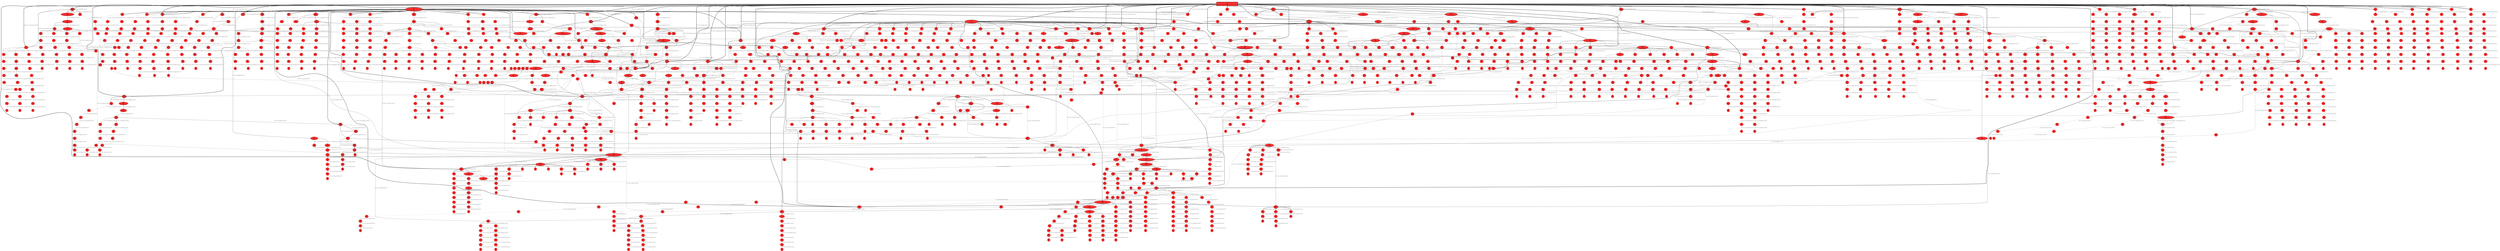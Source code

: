 // produced with flexfringe // 
digraph DFA {
	0 [label="root" shape=box];
		I -> 0;
	0 [ label="0 #982
fin: 
 path: 0:982 , 
982 0
[38,272,11,118,2,12,89,9,11,3,3,12,3,56,6,26,9,2,48,6,3,3,7,8,9,3,41,9,12,6,23,33,5,8,11,3,9,3,8,3,2,1,1,2,21,9,3,]" , style=filled, fillcolor="firebrick1", width=2.06567, height=2.06567, penwidth=6.89061];
		0 -> 1 [label="8080.0__>owners>1__200.0__get__api-gateway__customers-service
38 " , penwidth=6.89061 ];
		0 -> 2 [label="8080.0__>owners__200.0__get__api-gateway__customers-service
272 " , penwidth=6.89061 ];
		0 -> 3 [label="8080.0__>owners>2__200.0__get__api-gateway__customers-service
11 " , penwidth=6.89061 ];
		0 -> 4 [label="8080.0__>petTypes__200.0__get__api-gateway__customers-service
118 " , penwidth=6.89061 ];
		0 -> 5 [label="8080.0__>owners>2>pets>2__200.0__get__api-gateway__customers-service
2 " , penwidth=6.89061 ];
		0 -> 47 [label="8080.0__>owners__201.0__post__api-gateway__customers-service
12 " , penwidth=6.89061 ];
		0 -> 6 [label="8080.0__>owners>11__200.0__get__api-gateway__customers-service
89 " , penwidth=6.89061 ];
		0 -> 7 [label="8080.0__>owners>11>pets__201.0__post__api-gateway__customers-service
9 " , penwidth=6.89061 ];
		0 -> 8 [label="8080.0__>owners>11>pets>14__200.0__get__api-gateway__customers-service
11 " , penwidth=6.89061 ];
		0 -> 9 [label="8080.0__>owners>11>pets>14__204.0__put__api-gateway__customers-service
3 " , penwidth=6.89061 ];
		0 -> 43 [label="8080.0__>owners>1>pets>1__200.0__get__api-gateway__customers-service
3 " , penwidth=6.89061 ];
		0 -> 10 [label="8080.0__>owners>3__200.0__get__api-gateway__customers-service
12 " , penwidth=6.89061 ];
		0 -> 228 [label="8080.0__>owners>11__204.0__put__api-gateway__customers-service
3 " , penwidth=6.89061 ];
		0 -> 11 [label="8080.0__>owners>6__200.0__get__api-gateway__customers-service
56 " , penwidth=6.89061 ];
		0 -> 12 [label="8080.0__>owners>6>pets>7__200.0__get__api-gateway__customers-service
6 " , penwidth=6.89061 ];
		0 -> 13 [label="8080.0__>owners>8__200.0__get__api-gateway__customers-service
26 " , penwidth=6.89061 ];
		0 -> 14 [label="8080.0__>owners>6>pets>8__200.0__get__api-gateway__customers-service
9 " , penwidth=6.89061 ];
		0 -> 15 [label="8080.0__>owners>6__204.0__put__api-gateway__customers-service
2 " , penwidth=6.89061 ];
		0 -> 16 [label="8080.0__>owners>12__200.0__get__api-gateway__customers-service
48 " , penwidth=6.89061 ];
		0 -> 17 [label="8080.0__>owners>12>pets__201.0__post__api-gateway__customers-service
6 " , penwidth=6.89061 ];
		0 -> 18 [label="8080.0__>owners>1__204.0__put__api-gateway__customers-service
3 " , penwidth=6.89061 ];
		0 -> 19 [label="8080.0__>owners>12__204.0__put__api-gateway__customers-service
3 " , penwidth=6.89061 ];
		0 -> 20 [label="8080.0__>owners>12>pets>18__200.0__get__api-gateway__customers-service
7 " , penwidth=6.89061 ];
		0 -> 21 [label="8080.0__>owners>12>pets>18__204.0__put__api-gateway__customers-service
8 " , penwidth=6.89061 ];
		0 -> 22 [label="8080.0__>owners>8>pets>10__200.0__get__api-gateway__customers-service
9 " , penwidth=6.89061 ];
		0 -> 23 [label="8080.0__>owners>8>pets>10__204.0__put__api-gateway__customers-service
3 " , penwidth=6.89061 ];
		0 -> 24 [label="8080.0__>owners>10__200.0__get__api-gateway__customers-service
41 " , penwidth=6.89061 ];
		0 -> 56 [label="8080.0__>owners>5__200.0__get__api-gateway__customers-service
9 " , penwidth=6.89061 ];
		0 -> 25 [label="8080.0__>owners>10>pets>13__200.0__get__api-gateway__customers-service
12 " , penwidth=6.89061 ];
		0 -> 26 [label="8080.0__>owners>9>pets>11__200.0__get__api-gateway__customers-service
6 " , penwidth=6.89061 ];
		0 -> 27 [label="8080.0__>owners>9__200.0__get__api-gateway__customers-service
23 " , penwidth=6.89061 ];
		0 -> 28 [label="8080.0__>owners>13__200.0__get__api-gateway__customers-service
33 " , penwidth=6.89061 ];
		0 -> 29 [label="8080.0__>owners>13>pets__201.0__post__api-gateway__customers-service
5 " , penwidth=6.89061 ];
		0 -> 191 [label="8080.0__>owners>7__200.0__get__api-gateway__customers-service
8 " , penwidth=6.89061 ];
		0 -> 30 [label="8080.0__>owners>10>pets>12__200.0__get__api-gateway__customers-service
11 " , penwidth=6.89061 ];
		0 -> 304 [label="8080.0__>owners>10>pets>12__204.0__put__api-gateway__customers-service
3 " , penwidth=6.89061 ];
		0 -> 31 [label="8080.0__>owners>11>pets>15__200.0__get__api-gateway__customers-service
9 " , penwidth=6.89061 ];
		0 -> 32 [label="8080.0__>owners>11>pets>16__200.0__get__api-gateway__customers-service
3 " , penwidth=6.89061 ];
		0 -> 33 [label="8080.0__>owners>14__200.0__get__api-gateway__customers-service
8 " , penwidth=6.89061 ];
		0 -> 34 [label="8080.0__>owners>14>pets__201.0__post__api-gateway__customers-service
3 " , penwidth=6.89061 ];
		0 -> 35 [label="8080.0__>owners>5>pets>6__200.0__get__api-gateway__customers-service
2 " , penwidth=6.89061 ];
		0 -> 36 [label="8080.0__>owners>5>pets>6__204.0__get__api-gateway__customers-service
1 " , penwidth=6.89061 ];
		0 -> 37 [label="8080.0__>owners>5>pets>6__200.0__put__api-gateway__customers-service
1 " , penwidth=6.89061 ];
		0 -> 38 [label="8080.0__>owners>5>pets>6__204.0__put__api-gateway__customers-service
2 " , penwidth=6.89061 ];
		0 -> 39 [label="8080.0__>owners>4__200.0__get__api-gateway__customers-service
21 " , penwidth=6.89061 ];
		0 -> 40 [label="8080.0__>owners>4>pets>5__200.0__get__api-gateway__customers-service
9 " , penwidth=6.89061 ];
		0 -> 41 [label="8080.0__>owners>10>pets>13__204.0__put__api-gateway__customers-service
3 " , penwidth=6.89061 ];
	1 [ label="1 #92
fin: 0:2 , 
 path: 0:90 , 
90 2
[54,25,5,6,]" , style=filled, fillcolor="firebrick1", width=1.71066, height=1.71066, penwidth=4.5326];
		1 -> 1 [label="8080.0__>owners>1__200.0__get__api-gateway__customers-service
54 " , penwidth=4.5326 ];
		1 -> 42 [label="8080.0__>owners__200.0__get__api-gateway__customers-service
25 " , penwidth=4.5326 ];
		1 -> 43 [label="8080.0__>owners>1>pets>1__200.0__get__api-gateway__customers-service
5 " , penwidth=4.5326 ];
		1 -> 44 [label="8080.0__>owners>1__204.0__put__api-gateway__customers-service
6 " , penwidth=4.5326 ];
	2 [ label="2 #543
fin: 
 path: 0:543 , 
543 0
[20,271,8,3,18,40,3,3,5,2,26,12,17,6,2,2,3,3,23,12,8,21,2,12,1,3,2,1,2,9,3,]" , style=filled, fillcolor="firebrick1", width=1.98773, height=1.98773, penwidth=6.29895];
		2 -> 45 [label="8080.0__>owners>1__200.0__get__api-gateway__customers-service
20 " , penwidth=6.29895 ];
		2 -> 2 [label="8080.0__>owners__200.0__get__api-gateway__customers-service
271 " , penwidth=6.29895 ];
		2 -> 3 [label="8080.0__>owners>2__200.0__get__api-gateway__customers-service
8 " , penwidth=6.29895 ];
		2 -> 46 [label="8080.0__>petTypes__200.0__get__api-gateway__customers-service
3 " , penwidth=6.29895 ];
		2 -> 47 [label="8080.0__>owners__201.0__post__api-gateway__customers-service
18 " , penwidth=6.29895 ];
		2 -> 48 [label="8080.0__>owners>11__200.0__get__api-gateway__customers-service
40 " , penwidth=6.29895 ];
		2 -> 7 [label="8080.0__>owners>11>pets__201.0__post__api-gateway__customers-service
3 " , penwidth=6.29895 ];
		2 -> 9 [label="8080.0__>owners>11>pets>14__204.0__put__api-gateway__customers-service
3 " , penwidth=6.29895 ];
		2 -> 10 [label="8080.0__>owners>3__200.0__get__api-gateway__customers-service
5 " , penwidth=6.29895 ];
		2 -> 49 [label="8080.0__>owners>11__204.0__put__api-gateway__customers-service
2 " , penwidth=6.29895 ];
		2 -> 50 [label="8080.0__>owners>6__200.0__get__api-gateway__customers-service
26 " , penwidth=6.29895 ];
		2 -> 51 [label="8080.0__>owners>8__200.0__get__api-gateway__customers-service
12 " , penwidth=6.29895 ];
		2 -> 52 [label="8080.0__>owners>12__200.0__get__api-gateway__customers-service
17 " , penwidth=6.29895 ];
		2 -> 17 [label="8080.0__>owners>12>pets__201.0__post__api-gateway__customers-service
6 " , penwidth=6.29895 ];
		2 -> 53 [label="8080.0__>owners>1__204.0__put__api-gateway__customers-service
2 " , penwidth=6.29895 ];
		2 -> 54 [label="8080.0__>owners>12__204.0__put__api-gateway__customers-service
2 " , penwidth=6.29895 ];
		2 -> 21 [label="8080.0__>owners>12>pets>18__204.0__put__api-gateway__customers-service
3 " , penwidth=6.29895 ];
		2 -> 23 [label="8080.0__>owners>8>pets>10__204.0__put__api-gateway__customers-service
3 " , penwidth=6.29895 ];
		2 -> 55 [label="8080.0__>owners>10__200.0__get__api-gateway__customers-service
23 " , penwidth=6.29895 ];
		2 -> 56 [label="8080.0__>owners>5__200.0__get__api-gateway__customers-service
12 " , penwidth=6.29895 ];
		2 -> 57 [label="8080.0__>owners>9__200.0__get__api-gateway__customers-service
8 " , penwidth=6.29895 ];
		2 -> 58 [label="8080.0__>owners>13__200.0__get__api-gateway__customers-service
21 " , penwidth=6.29895 ];
		2 -> 59 [label="8080.0__>owners>13>pets__201.0__post__api-gateway__customers-service
2 " , penwidth=6.29895 ];
		2 -> 60 [label="8080.0__>owners>7__200.0__get__api-gateway__customers-service
12 " , penwidth=6.29895 ];
		2 -> 61 [label="8080.0__>owners>10>pets>12__204.0__put__api-gateway__customers-service
1 " , penwidth=6.29895 ];
		2 -> 33 [label="8080.0__>owners>14__200.0__get__api-gateway__customers-service
3 " , penwidth=6.29895 ];
		2 -> 62 [label="8080.0__>owners>14>pets__201.0__post__api-gateway__customers-service
2 " , penwidth=6.29895 ];
		2 -> 63 [label="8080.0__>owners>5>pets>6__200.0__put__api-gateway__customers-service
1 " , penwidth=6.29895 ];
		2 -> 64 [label="8080.0__>owners>5>pets>6__204.0__put__api-gateway__customers-service
2 " , penwidth=6.29895 ];
		2 -> 65 [label="8080.0__>owners>4__200.0__get__api-gateway__customers-service
9 " , penwidth=6.29895 ];
		2 -> 41 [label="8080.0__>owners>10>pets>13__204.0__put__api-gateway__customers-service
3 " , penwidth=6.29895 ];
	3 [ label="3 #68
fin: 0:4 , 
 path: 0:64 , 
64 4
[16,44,4,]" , style=filled, fillcolor="firebrick1", width=1.6552, height=1.6552, penwidth=4.23411];
		3 -> 66 [label="8080.0__>owners__200.0__get__api-gateway__customers-service
16 " , penwidth=4.23411 ];
		3 -> 3 [label="8080.0__>owners>2__200.0__get__api-gateway__customers-service
44 " , penwidth=4.23411 ];
		3 -> 67 [label="8080.0__>petTypes__200.0__get__api-gateway__customers-service
4 " , penwidth=4.23411 ];
	4 [ label="4 #180
fin: 
 path: 0:180 , 
180 0
[10,62,2,8,4,9,3,3,3,1,7,5,6,1,6,8,7,6,5,1,5,5,3,1,2,7,]" , style=filled, fillcolor="firebrick1", width=1.82431, height=1.82431, penwidth=5.1985];
		4 -> 68 [label="8080.0__>owners__200.0__get__api-gateway__customers-service
10 " , penwidth=5.1985 ];
		4 -> 4 [label="8080.0__>petTypes__200.0__get__api-gateway__customers-service
62 " , penwidth=5.1985 ];
		4 -> 69 [label="8080.0__>owners>2>pets>2__200.0__get__api-gateway__customers-service
2 " , penwidth=5.1985 ];
		4 -> 70 [label="8080.0__>owners>11__200.0__get__api-gateway__customers-service
8 " , penwidth=5.1985 ];
		4 -> 7 [label="8080.0__>owners>11>pets__201.0__post__api-gateway__customers-service
4 " , penwidth=5.1985 ];
		4 -> 8 [label="8080.0__>owners>11>pets>14__200.0__get__api-gateway__customers-service
9 " , penwidth=5.1985 ];
		4 -> 71 [label="8080.0__>owners>1>pets>1__200.0__get__api-gateway__customers-service
3 " , penwidth=5.1985 ];
		4 -> 354 [label="8080.0__>owners>6__200.0__get__api-gateway__customers-service
3 " , penwidth=5.1985 ];
		4 -> 12 [label="8080.0__>owners>6>pets>7__200.0__get__api-gateway__customers-service
3 " , penwidth=5.1985 ];
		4 -> 72 [label="8080.0__>owners>8__200.0__get__api-gateway__customers-service
1 " , penwidth=5.1985 ];
		4 -> 14 [label="8080.0__>owners>6>pets>8__200.0__get__api-gateway__customers-service
7 " , penwidth=5.1985 ];
		4 -> 73 [label="8080.0__>owners>12__200.0__get__api-gateway__customers-service
5 " , penwidth=5.1985 ];
		4 -> 20 [label="8080.0__>owners>12>pets>18__200.0__get__api-gateway__customers-service
6 " , penwidth=5.1985 ];
		4 -> 74 [label="8080.0__>owners>12>pets>18__204.0__put__api-gateway__customers-service
1 " , penwidth=5.1985 ];
		4 -> 22 [label="8080.0__>owners>8>pets>10__200.0__get__api-gateway__customers-service
6 " , penwidth=5.1985 ];
		4 -> 75 [label="8080.0__>owners>10__200.0__get__api-gateway__customers-service
8 " , penwidth=5.1985 ];
		4 -> 25 [label="8080.0__>owners>10>pets>13__200.0__get__api-gateway__customers-service
7 " , penwidth=5.1985 ];
		4 -> 26 [label="8080.0__>owners>9>pets>11__200.0__get__api-gateway__customers-service
6 " , penwidth=5.1985 ];
		4 -> 76 [label="8080.0__>owners>13__200.0__get__api-gateway__customers-service
5 " , penwidth=5.1985 ];
		4 -> 77 [label="8080.0__>owners>13>pets__201.0__post__api-gateway__customers-service
1 " , penwidth=5.1985 ];
		4 -> 30 [label="8080.0__>owners>10>pets>12__200.0__get__api-gateway__customers-service
5 " , penwidth=5.1985 ];
		4 -> 31 [label="8080.0__>owners>11>pets>15__200.0__get__api-gateway__customers-service
5 " , penwidth=5.1985 ];
		4 -> 32 [label="8080.0__>owners>11>pets>16__200.0__get__api-gateway__customers-service
3 " , penwidth=5.1985 ];
		4 -> 78 [label="8080.0__>owners>5>pets>6__200.0__get__api-gateway__customers-service
1 " , penwidth=5.1985 ];
		4 -> 79 [label="8080.0__>owners>4__200.0__get__api-gateway__customers-service
2 " , penwidth=5.1985 ];
		4 -> 40 [label="8080.0__>owners>4>pets>5__200.0__get__api-gateway__customers-service
7 " , penwidth=5.1985 ];
	5 [ label="5 #2
fin: 
 path: 0:2 , 
2 0
[1,1,]" , style=filled, fillcolor="firebrick1", width=0.741276, height=0.741276, penwidth=1.09861];
		5 -> 80 [label="8080.0__>owners>2__200.0__get__api-gateway__customers-service
1 " , penwidth=1.09861 ];
		5 -> 81 [label="8080.0__>petTypes__200.0__get__api-gateway__customers-service
1 " , penwidth=1.09861 ];
	6 [ label="6 #265
fin: 0:2 , 
 path: 0:263 , 
263 2
[33,35,176,6,6,2,5,]" , style=filled, fillcolor="firebrick1", width=1.88457, height=1.88457, penwidth=5.5835];
		6 -> 82 [label="8080.0__>owners__200.0__get__api-gateway__customers-service
33 " , penwidth=5.5835 ];
		6 -> 83 [label="8080.0__>petTypes__200.0__get__api-gateway__customers-service
35 " , penwidth=5.5835 ];
		6 -> 6 [label="8080.0__>owners>11__200.0__get__api-gateway__customers-service
176 " , penwidth=5.5835 ];
		6 -> 84 [label="8080.0__>owners>11>pets>14__200.0__get__api-gateway__customers-service
6 " , penwidth=5.5835 ];
		6 -> 85 [label="8080.0__>owners>11__204.0__put__api-gateway__customers-service
6 " , penwidth=5.5835 ];
		6 -> 86 [label="8080.0__>owners>9__200.0__get__api-gateway__customers-service
2 " , penwidth=5.5835 ];
		6 -> 31 [label="8080.0__>owners>11>pets>15__200.0__get__api-gateway__customers-service
5 " , penwidth=5.5835 ];
	7 [ label="7 #46
fin: 0:1 , 
 path: 0:45 , 
45 1
[28,17,]" , style=filled, fillcolor="firebrick1", width=1.57901, height=1.57901, penwidth=3.85015];
		7 -> 68 [label="8080.0__>owners__200.0__get__api-gateway__customers-service
28 " , penwidth=3.85015 ];
		7 -> 7 [label="8080.0__>owners>11>pets__201.0__post__api-gateway__customers-service
17 " , penwidth=3.85015 ];
	8 [ label="8 #23
fin: 
 path: 0:23 , 
23 0
[2,8,2,11,]" , style=filled, fillcolor="firebrick1", width=1.42985, height=1.42985, penwidth=3.17805];
		8 -> 87 [label="8080.0__>owners__200.0__get__api-gateway__customers-service
2 " , penwidth=3.17805 ];
		8 -> 232 [label="8080.0__>petTypes__200.0__get__api-gateway__customers-service
8 " , penwidth=3.17805 ];
		8 -> 88 [label="8080.0__>owners>11__200.0__get__api-gateway__customers-service
2 " , penwidth=3.17805 ];
		8 -> 89 [label="8080.0__>owners>11>pets>14__200.0__get__api-gateway__customers-service
11 " , penwidth=3.17805 ];
	9 [ label="9 #6
fin: 
 path: 0:6 , 
6 0
[1,2,3,]" , style=filled, fillcolor="firebrick1", width=1.08042, height=1.08042, penwidth=1.94591];
		9 -> 90 [label="8080.0__>owners__200.0__get__api-gateway__customers-service
1 " , penwidth=1.94591 ];
		9 -> 91 [label="8080.0__>owners>11__200.0__get__api-gateway__customers-service
2 " , penwidth=1.94591 ];
		9 -> 92 [label="8080.0__>owners>11>pets>14__204.0__put__api-gateway__customers-service
3 " , penwidth=1.94591 ];
	10 [ label="10 #93
fin: 0:6 , 
 path: 0:87 , 
87 6
[16,71,]" , style=filled, fillcolor="firebrick1", width=1.71259, height=1.71259, penwidth=4.54329];
		10 -> 93 [label="8080.0__>owners__200.0__get__api-gateway__customers-service
16 " , penwidth=4.54329 ];
		10 -> 10 [label="8080.0__>owners>3__200.0__get__api-gateway__customers-service
71 " , penwidth=4.54329 ];
	11 [ label="11 #171
fin: 
 path: 0:171 , 
171 0
[32,9,115,9,6,]" , style=filled, fillcolor="firebrick1", width=1.81604, height=1.81604, penwidth=5.14749];
		11 -> 94 [label="8080.0__>owners__200.0__get__api-gateway__customers-service
32 " , penwidth=5.14749 ];
		11 -> 95 [label="8080.0__>petTypes__200.0__get__api-gateway__customers-service
9 " , penwidth=5.14749 ];
		11 -> 11 [label="8080.0__>owners>6__200.0__get__api-gateway__customers-service
115 " , penwidth=5.14749 ];
		11 -> 96 [label="8080.0__>owners>6>pets>8__200.0__get__api-gateway__customers-service
9 " , penwidth=5.14749 ];
		11 -> 97 [label="8080.0__>owners>6__204.0__put__api-gateway__customers-service
6 " , penwidth=5.14749 ];
	12 [ label="12 #21
fin: 
 path: 0:21 , 
21 0
[4,5,12,]" , style=filled, fillcolor="firebrick1", width=1.4088, height=1.4088, penwidth=3.09104];
		12 -> 98 [label="8080.0__>petTypes__200.0__get__api-gateway__customers-service
4 " , penwidth=3.09104 ];
		12 -> 99 [label="8080.0__>owners>6__200.0__get__api-gateway__customers-service
5 " , penwidth=3.09104 ];
		12 -> 12 [label="8080.0__>owners>6>pets>7__200.0__get__api-gateway__customers-service
12 " , penwidth=3.09104 ];
	13 [ label="13 #69
fin: 
 path: 0:69 , 
69 0
[15,6,43,5,]" , style=filled, fillcolor="firebrick1", width=1.65794, height=1.65794, penwidth=4.2485];
		13 -> 100 [label="8080.0__>owners__200.0__get__api-gateway__customers-service
15 " , penwidth=4.2485 ];
		13 -> 101 [label="8080.0__>petTypes__200.0__get__api-gateway__customers-service
6 " , penwidth=4.2485 ];
		13 -> 13 [label="8080.0__>owners>8__200.0__get__api-gateway__customers-service
43 " , penwidth=4.2485 ];
		13 -> 123 [label="8080.0__>owners>8>pets>10__200.0__get__api-gateway__customers-service
5 " , penwidth=4.2485 ];
	14 [ label="14 #28
fin: 0:2 , 
 path: 0:26 , 
26 2
[11,9,6,]" , style=filled, fillcolor="firebrick1", width=1.47414, height=1.47414, penwidth=3.3673];
		14 -> 102 [label="8080.0__>petTypes__200.0__get__api-gateway__customers-service
11 " , penwidth=3.3673 ];
		14 -> 103 [label="8080.0__>owners>6__200.0__get__api-gateway__customers-service
9 " , penwidth=3.3673 ];
		14 -> 104 [label="8080.0__>owners>6>pets>8__200.0__get__api-gateway__customers-service
6 " , penwidth=3.3673 ];
	15 [ label="15 #2
fin: 
 path: 0:2 , 
2 0
[1,1,]" , style=filled, fillcolor="firebrick1", width=0.741276, height=0.741276, penwidth=1.09861];
		15 -> 105 [label="8080.0__>owners__200.0__get__api-gateway__customers-service
1 " , penwidth=1.09861 ];
		15 -> 106 [label="8080.0__>owners>6__204.0__put__api-gateway__customers-service
1 " , penwidth=1.09861 ];
	16 [ label="16 #108
fin: 
 path: 0:108 , 
108 0
[30,12,60,3,3,]" , style=filled, fillcolor="firebrick1", width=1.73895, height=1.73895, penwidth=4.69135];
		16 -> 107 [label="8080.0__>owners__200.0__get__api-gateway__customers-service
30 " , penwidth=4.69135 ];
		16 -> 108 [label="8080.0__>petTypes__200.0__get__api-gateway__customers-service
12 " , penwidth=4.69135 ];
		16 -> 16 [label="8080.0__>owners>12__200.0__get__api-gateway__customers-service
60 " , penwidth=4.69135 ];
		16 -> 109 [label="8080.0__>owners>12>pets__201.0__post__api-gateway__customers-service
3 " , penwidth=4.69135 ];
		16 -> 110 [label="8080.0__>owners>12>pets>18__200.0__get__api-gateway__customers-service
3 " , penwidth=4.69135 ];
	17 [ label="17 #15
fin: 
 path: 0:15 , 
15 0
[2,4,9,]" , style=filled, fillcolor="firebrick1", width=1.32776, height=1.32776, penwidth=2.77259];
		17 -> 111 [label="8080.0__>owners__200.0__get__api-gateway__customers-service
2 " , penwidth=2.77259 ];
		17 -> 52 [label="8080.0__>owners>12__200.0__get__api-gateway__customers-service
4 " , penwidth=2.77259 ];
		17 -> 112 [label="8080.0__>owners>12>pets__201.0__post__api-gateway__customers-service
9 " , penwidth=2.77259 ];
	18 [ label="18 #3
fin: 
 path: 0:3 , 
3 0
[1,1,1,]" , style=filled, fillcolor="firebrick1", width=0.869742, height=0.869742, penwidth=1.38629];
		18 -> 113 [label="8080.0__>owners__200.0__get__api-gateway__customers-service
1 " , penwidth=1.38629 ];
		18 -> 114 [label="8080.0__>owners>12__200.0__get__api-gateway__customers-service
1 " , penwidth=1.38629 ];
		18 -> 115 [label="8080.0__>owners>1__204.0__put__api-gateway__customers-service
1 " , penwidth=1.38629 ];
	19 [ label="19 #3
fin: 
 path: 0:3 , 
3 0
[2,1,]" , style=filled, fillcolor="firebrick1", width=0.869742, height=0.869742, penwidth=1.38629];
		19 -> 116 [label="8080.0__>owners__200.0__get__api-gateway__customers-service
2 " , penwidth=1.38629 ];
		19 -> 117 [label="8080.0__>owners>12__204.0__put__api-gateway__customers-service
1 " , penwidth=1.38629 ];
	20 [ label="20 #16
fin: 
 path: 0:16 , 
16 0
[2,3,11,]" , style=filled, fillcolor="firebrick1", width=1.3437, height=1.3437, penwidth=2.83321];
		20 -> 118 [label="8080.0__>owners__200.0__get__api-gateway__customers-service
2 " , penwidth=2.83321 ];
		20 -> 83 [label="8080.0__>petTypes__200.0__get__api-gateway__customers-service
3 " , penwidth=2.83321 ];
		20 -> 119 [label="8080.0__>owners>12>pets>18__200.0__get__api-gateway__customers-service
11 " , penwidth=2.83321 ];
	21 [ label="21 #23
fin: 
 path: 0:23 , 
23 0
[11,12,]" , style=filled, fillcolor="firebrick1", width=1.42985, height=1.42985, penwidth=3.17805];
		21 -> 120 [label="8080.0__>owners__200.0__get__api-gateway__customers-service
11 " , penwidth=3.17805 ];
		21 -> 21 [label="8080.0__>owners>12>pets>18__204.0__put__api-gateway__customers-service
12 " , penwidth=3.17805 ];
	22 [ label="22 #15
fin: 
 path: 0:15 , 
15 0
[6,1,8,]" , style=filled, fillcolor="firebrick1", width=1.32776, height=1.32776, penwidth=2.77259];
		22 -> 121 [label="8080.0__>petTypes__200.0__get__api-gateway__customers-service
6 " , penwidth=2.77259 ];
		22 -> 122 [label="8080.0__>owners>8__200.0__get__api-gateway__customers-service
1 " , penwidth=2.77259 ];
		22 -> 123 [label="8080.0__>owners>8>pets>10__200.0__get__api-gateway__customers-service
8 " , penwidth=2.77259 ];
	23 [ label="23 #9
fin: 
 path: 0:9 , 
9 0
[6,1,2,]" , style=filled, fillcolor="firebrick1", width=1.19471, height=1.19471, penwidth=2.30259];
		23 -> 124 [label="8080.0__>owners__200.0__get__api-gateway__customers-service
6 " , penwidth=2.30259 ];
		23 -> 125 [label="8080.0__>owners>12__200.0__get__api-gateway__customers-service
1 " , penwidth=2.30259 ];
		23 -> 126 [label="8080.0__>owners>8>pets>10__204.0__put__api-gateway__customers-service
2 " , penwidth=2.30259 ];
	24 [ label="24 #78
fin: 
 path: 0:78 , 
78 0
[14,15,37,4,5,3,]" , style=filled, fillcolor="firebrick1", width=1.68073, height=1.68073, penwidth=4.36945];
		24 -> 127 [label="8080.0__>owners__200.0__get__api-gateway__customers-service
14 " , penwidth=4.36945 ];
		24 -> 128 [label="8080.0__>petTypes__200.0__get__api-gateway__customers-service
15 " , penwidth=4.36945 ];
		24 -> 24 [label="8080.0__>owners>10__200.0__get__api-gateway__customers-service
37 " , penwidth=4.36945 ];
		24 -> 25 [label="8080.0__>owners>10>pets>13__200.0__get__api-gateway__customers-service
4 " , penwidth=4.36945 ];
		24 -> 30 [label="8080.0__>owners>10>pets>12__200.0__get__api-gateway__customers-service
5 " , penwidth=4.36945 ];
		24 -> 129 [label="8080.0__>owners>4__200.0__get__api-gateway__customers-service
3 " , penwidth=4.36945 ];
	25 [ label="25 #33
fin: 
 path: 0:33 , 
33 0
[1,6,1,25,]" , style=filled, fillcolor="firebrick1", width=1.50992, height=1.50992, penwidth=3.52636];
		25 -> 130 [label="8080.0__>owners__200.0__get__api-gateway__customers-service
1 " , penwidth=3.52636 ];
		25 -> 131 [label="8080.0__>petTypes__200.0__get__api-gateway__customers-service
6 " , penwidth=3.52636 ];
		25 -> 132 [label="8080.0__>owners>10__200.0__get__api-gateway__customers-service
1 " , penwidth=3.52636 ];
		25 -> 133 [label="8080.0__>owners>10>pets>13__200.0__get__api-gateway__customers-service
25 " , penwidth=3.52636 ];
	26 [ label="26 #24
fin: 0:1 , 
 path: 0:23 , 
23 1
[4,17,2,]" , style=filled, fillcolor="firebrick1", width=1.43957, height=1.43957, penwidth=3.21888];
		26 -> 134 [label="8080.0__>petTypes__200.0__get__api-gateway__customers-service
4 " , penwidth=3.21888 ];
		26 -> 135 [label="8080.0__>owners>9>pets>11__200.0__get__api-gateway__customers-service
17 " , penwidth=3.21888 ];
		26 -> 136 [label="8080.0__>owners>9__200.0__get__api-gateway__customers-service
2 " , penwidth=3.21888 ];
	27 [ label="27 #68
fin: 
 path: 0:68 , 
68 0
[28,3,37,]" , style=filled, fillcolor="firebrick1", width=1.6552, height=1.6552, penwidth=4.23411];
		27 -> 137 [label="8080.0__>owners__200.0__get__api-gateway__customers-service
28 " , penwidth=4.23411 ];
		27 -> 46 [label="8080.0__>petTypes__200.0__get__api-gateway__customers-service
3 " , penwidth=4.23411 ];
		27 -> 27 [label="8080.0__>owners>9__200.0__get__api-gateway__customers-service
37 " , penwidth=4.23411 ];
	28 [ label="28 #67
fin: 
 path: 0:67 , 
67 0
[25,8,34,]" , style=filled, fillcolor="firebrick1", width=1.6524, height=1.6524, penwidth=4.21951];
		28 -> 138 [label="8080.0__>owners__200.0__get__api-gateway__customers-service
25 " , penwidth=4.21951 ];
		28 -> 139 [label="8080.0__>petTypes__200.0__get__api-gateway__customers-service
8 " , penwidth=4.21951 ];
		28 -> 28 [label="8080.0__>owners>13__200.0__get__api-gateway__customers-service
34 " , penwidth=4.21951 ];
	29 [ label="29 #11
fin: 
 path: 0:11 , 
11 0
[4,7,]" , style=filled, fillcolor="firebrick1", width=1.24844, height=1.24844, penwidth=2.48491];
		29 -> 138 [label="8080.0__>owners__200.0__get__api-gateway__customers-service
4 " , penwidth=2.48491 ];
		29 -> 140 [label="8080.0__>owners>13>pets__201.0__post__api-gateway__customers-service
7 " , penwidth=2.48491 ];
	30 [ label="30 #38
fin: 
 path: 0:38 , 
38 0
[4,8,9,17,]" , style=filled, fillcolor="firebrick1", width=1.53978, height=1.53978, penwidth=3.66356];
		30 -> 141 [label="8080.0__>owners__200.0__get__api-gateway__customers-service
4 " , penwidth=3.66356 ];
		30 -> 142 [label="8080.0__>petTypes__200.0__get__api-gateway__customers-service
8 " , penwidth=3.66356 ];
		30 -> 143 [label="8080.0__>owners>10__200.0__get__api-gateway__customers-service
9 " , penwidth=3.66356 ];
		30 -> 30 [label="8080.0__>owners>10>pets>12__200.0__get__api-gateway__customers-service
17 " , penwidth=3.66356 ];
	31 [ label="31 #25
fin: 
 path: 0:25 , 
25 0
[14,2,9,]" , style=filled, fillcolor="firebrick1", width=1.44882, height=1.44882, penwidth=3.2581];
		31 -> 144 [label="8080.0__>petTypes__200.0__get__api-gateway__customers-service
14 " , penwidth=3.2581 ];
		31 -> 145 [label="8080.0__>owners>11__200.0__get__api-gateway__customers-service
2 " , penwidth=3.2581 ];
		31 -> 146 [label="8080.0__>owners>11>pets>15__200.0__get__api-gateway__customers-service
9 " , penwidth=3.2581 ];
	32 [ label="32 #15
fin: 
 path: 0:15 , 
15 0
[6,9,]" , style=filled, fillcolor="firebrick1", width=1.32776, height=1.32776, penwidth=2.77259];
		32 -> 147 [label="8080.0__>owners__200.0__get__api-gateway__customers-service
6 " , penwidth=2.77259 ];
		32 -> 32 [label="8080.0__>owners>11>pets>16__200.0__get__api-gateway__customers-service
9 " , penwidth=2.77259 ];
	33 [ label="33 #34
fin: 
 path: 0:34 , 
34 0
[4,7,23,]" , style=filled, fillcolor="firebrick1", width=1.5163, height=1.5163, penwidth=3.55535];
		33 -> 148 [label="8080.0__>owners__200.0__get__api-gateway__customers-service
4 " , penwidth=3.55535 ];
		33 -> 149 [label="8080.0__>petTypes__200.0__get__api-gateway__customers-service
7 " , penwidth=3.55535 ];
		33 -> 33 [label="8080.0__>owners>14__200.0__get__api-gateway__customers-service
23 " , penwidth=3.55535 ];
	34 [ label="34 #3
fin: 
 path: 0:3 , 
3 0
[2,1,]" , style=filled, fillcolor="firebrick1", width=0.869742, height=0.869742, penwidth=1.38629];
		34 -> 150 [label="8080.0__>owners__200.0__get__api-gateway__customers-service
2 " , penwidth=1.38629 ];
		34 -> 151 [label="8080.0__>owners>14>pets__201.0__post__api-gateway__customers-service
1 " , penwidth=1.38629 ];
	35 [ label="35 #2
fin: 
 path: 0:2 , 
2 0
[1,1,]" , style=filled, fillcolor="firebrick1", width=0.741276, height=0.741276, penwidth=1.09861];
		35 -> 152 [label="8080.0__>owners>5>pets>6__200.0__get__api-gateway__customers-service
1 " , penwidth=1.09861 ];
		35 -> 153 [label="8080.0__>owners>5>pets>6__204.0__get__api-gateway__customers-service
1 " , penwidth=1.09861 ];
	36 [ label="36 #1
fin: 
 path: 0:1 , 
1 0
[1,]" , style=filled, fillcolor="firebrick1", width=0.526589, height=0.526589, penwidth=0.693147];
		36 -> 154 [label="8080.0__>petTypes__200.0__get__api-gateway__customers-service
1 " , penwidth=0.693147 ];
	37 [ label="37 #1
fin: 
 path: 0:1 , 
1 0
[1,]" , style=filled, fillcolor="firebrick1", width=0.526589, height=0.526589, penwidth=0.693147];
		37 -> 155 [label="8080.0__>owners__200.0__get__api-gateway__customers-service
1 " , penwidth=0.693147 ];
	38 [ label="38 #2
fin: 
 path: 0:2 , 
2 0
[1,1,]" , style=filled, fillcolor="firebrick1", width=0.741276, height=0.741276, penwidth=1.09861];
		38 -> 156 [label="8080.0__>owners>8__200.0__get__api-gateway__customers-service
1 " , penwidth=1.09861 ];
		38 -> 157 [label="8080.0__>owners>5>pets>6__204.0__put__api-gateway__customers-service
1 " , penwidth=1.09861 ];
	39 [ label="39 #85
fin: 0:6 , 
 path: 0:79 , 
79 6
[12,9,57,1,]" , style=filled, fillcolor="firebrick1", width=1.69641, height=1.69641, penwidth=4.45435];
		39 -> 158 [label="8080.0__>owners__200.0__get__api-gateway__customers-service
12 " , penwidth=4.45435 ];
		39 -> 159 [label="8080.0__>petTypes__200.0__get__api-gateway__customers-service
9 " , penwidth=4.45435 ];
		39 -> 39 [label="8080.0__>owners>4__200.0__get__api-gateway__customers-service
57 " , penwidth=4.45435 ];
		39 -> 160 [label="8080.0__>owners>4>pets>5__200.0__get__api-gateway__customers-service
1 " , penwidth=4.45435 ];
	40 [ label="40 #19
fin: 
 path: 0:19 , 
19 0
[1,2,1,15,]" , style=filled, fillcolor="firebrick1", width=1.38523, height=1.38523, penwidth=2.99573];
		40 -> 161 [label="8080.0__>owners__200.0__get__api-gateway__customers-service
1 " , penwidth=2.99573 ];
		40 -> 162 [label="8080.0__>petTypes__200.0__get__api-gateway__customers-service
2 " , penwidth=2.99573 ];
		40 -> 163 [label="8080.0__>owners>4__200.0__get__api-gateway__customers-service
1 " , penwidth=2.99573 ];
		40 -> 164 [label="8080.0__>owners>4>pets>5__200.0__get__api-gateway__customers-service
15 " , penwidth=2.99573 ];
	41 [ label="41 #6
fin: 
 path: 0:6 , 
6 0
[4,2,]" , style=filled, fillcolor="firebrick1", width=1.08042, height=1.08042, penwidth=1.94591];
		41 -> 288 [label="8080.0__>owners__200.0__get__api-gateway__customers-service
4 " , penwidth=1.94591 ];
		41 -> 165 [label="8080.0__>owners>8__200.0__get__api-gateway__customers-service
2 " , penwidth=1.94591 ];
	42 [ label="42 #25
fin: 0:1 , 
 path: 0:24 , 
24 1
[0,24,0,0,0,0,0,0,0,0,0,0,0,0,0,0,0,0,0,0,0,0,0,0,]" , style=filled, fillcolor="firebrick1", width=1.44882, height=1.44882, penwidth=3.2581];
		42 -> 166 [label="8080.0__>owners__200.0__get__api-gateway__customers-service
24 " , penwidth=3.2581 ];
	43 [ label="43 #11
fin: 
 path: 0:11 , 
11 0
[1,9,1,]" , style=filled, fillcolor="firebrick1", width=1.24844, height=1.24844, penwidth=2.48491];
		43 -> 167 [label="8080.0__>owners>1__200.0__get__api-gateway__customers-service
1 " , penwidth=2.48491 ];
		43 -> 168 [label="8080.0__>petTypes__200.0__get__api-gateway__customers-service
9 " , penwidth=2.48491 ];
		43 -> 169 [label="8080.0__>owners>1>pets>1__200.0__get__api-gateway__customers-service
1 " , penwidth=2.48491 ];
	44 [ label="44 #6
fin: 
 path: 0:6 , 
6 0
[6,0,0,]" , style=filled, fillcolor="firebrick1", width=1.08042, height=1.08042, penwidth=1.94591];
		44 -> 170 [label="8080.0__>owners__200.0__get__api-gateway__customers-service
6 " , penwidth=1.94591 ];
	45 [ label="45 #20
fin: 
 path: 0:20 , 
20 0
[20,0,0,0,]" , style=filled, fillcolor="firebrick1", width=1.39736, height=1.39736, penwidth=3.04452];
		45 -> 171 [label="8080.0__>owners>1__200.0__get__api-gateway__customers-service
20 " , penwidth=3.04452 ];
	46 [ label="46 #9
fin: 
 path: 0:9 , 
9 0
[0,0,0,0,0,0,0,0,0,0,0,0,0,0,0,0,0,9,0,0,0,0,0,0,0,0,]" , style=filled, fillcolor="firebrick1", width=1.19471, height=1.19471, penwidth=2.30259];
		46 -> 172 [label="8080.0__>owners>9>pets>11__200.0__get__api-gateway__customers-service
9 " , penwidth=2.30259 ];
	47 [ label="47 #36
fin: 0:1 , 
 path: 0:35 , 
35 1
[9,23,3,]" , style=filled, fillcolor="firebrick1", width=1.52843, height=1.52843, penwidth=3.61092];
		47 -> 346 [label="8080.0__>owners__200.0__get__api-gateway__customers-service
9 " , penwidth=3.61092 ];
		47 -> 173 [label="8080.0__>owners__201.0__post__api-gateway__customers-service
23 " , penwidth=3.61092 ];
		47 -> 174 [label="8080.0__>owners>13__200.0__get__api-gateway__customers-service
3 " , penwidth=3.61092 ];
	48 [ label="48 #40
fin: 
 path: 0:40 , 
40 0
[1,0,39,0,0,0,0,]" , style=filled, fillcolor="firebrick1", width=1.55045, height=1.55045, penwidth=3.71357];
		48 -> 175 [label="8080.0__>owners__200.0__get__api-gateway__customers-service
1 " , penwidth=3.71357 ];
		48 -> 176 [label="8080.0__>owners>11__200.0__get__api-gateway__customers-service
39 " , penwidth=3.71357 ];
	49 [ label="49 #2
fin: 
 path: 0:2 , 
2 0
[2,]" , style=filled, fillcolor="firebrick1", width=0.741276, height=0.741276, penwidth=1.09861];
		49 -> 177 [label="8080.0__>owners__200.0__get__api-gateway__customers-service
2 " , penwidth=1.09861 ];
	50 [ label="50 #26
fin: 
 path: 0:26 , 
26 0
[0,0,26,0,]" , style=filled, fillcolor="firebrick1", width=1.45765, height=1.45765, penwidth=3.29584];
		50 -> 178 [label="8080.0__>owners>6__200.0__get__api-gateway__customers-service
26 " , penwidth=3.29584 ];
	51 [ label="51 #30
fin: 0:2 , 
 path: 0:28 , 
28 2
[0,0,28,0,]" , style=filled, fillcolor="firebrick1", width=1.4893, height=1.4893, penwidth=3.43399];
		51 -> 179 [label="8080.0__>owners>8__200.0__get__api-gateway__customers-service
28 " , penwidth=3.43399 ];
	52 [ label="52 #53
fin: 0:5 , 
 path: 0:48 , 
48 5
[0,0,48,0,0,]" , style=filled, fillcolor="firebrick1", width=1.60723, height=1.60723, penwidth=3.98898];
		52 -> 180 [label="8080.0__>owners>12__200.0__get__api-gateway__customers-service
48 " , penwidth=3.98898 ];
	53 [ label="53 #2
fin: 
 path: 0:2 , 
2 0
[0,2,]" , style=filled, fillcolor="firebrick1", width=0.741276, height=0.741276, penwidth=1.09861];
		53 -> 181 [label="8080.0__>owners>1__204.0__put__api-gateway__customers-service
2 " , penwidth=1.09861 ];
	54 [ label="54 #2
fin: 
 path: 0:2 , 
2 0
[1,1,]" , style=filled, fillcolor="firebrick1", width=0.741276, height=0.741276, penwidth=1.09861];
		54 -> 182 [label="8080.0__>owners__200.0__get__api-gateway__customers-service
1 " , penwidth=1.09861 ];
		54 -> 183 [label="8080.0__>owners>12__204.0__put__api-gateway__customers-service
1 " , penwidth=1.09861 ];
	55 [ label="55 #23
fin: 
 path: 0:23 , 
23 0
[0,0,23,0,0,0,]" , style=filled, fillcolor="firebrick1", width=1.42985, height=1.42985, penwidth=3.17805];
		55 -> 184 [label="8080.0__>owners>10__200.0__get__api-gateway__customers-service
23 " , penwidth=3.17805 ];
	56 [ label="56 #30
fin: 0:1 , 
 path: 0:29 , 
29 1
[2,1,26,]" , style=filled, fillcolor="firebrick1", width=1.4893, height=1.4893, penwidth=3.43399];
		56 -> 185 [label="8080.0__>owners__200.0__get__api-gateway__customers-service
2 " , penwidth=3.43399 ];
		56 -> 186 [label="8080.0__>petTypes__200.0__get__api-gateway__customers-service
1 " , penwidth=3.43399 ];
		56 -> 187 [label="8080.0__>owners>5__200.0__get__api-gateway__customers-service
26 " , penwidth=3.43399 ];
	57 [ label="57 #8
fin: 
 path: 0:8 , 
8 0
[0,8,]" , style=filled, fillcolor="firebrick1", width=1.16228, height=1.16228, penwidth=2.19722];
		57 -> 27 [label="8080.0__>owners>9__200.0__get__api-gateway__customers-service
8 " , penwidth=2.19722 ];
	58 [ label="58 #21
fin: 
 path: 0:21 , 
21 0
[0,0,21,]" , style=filled, fillcolor="firebrick1", width=1.4088, height=1.4088, penwidth=3.09104];
		58 -> 188 [label="8080.0__>owners>13__200.0__get__api-gateway__customers-service
21 " , penwidth=3.09104 ];
	59 [ label="59 #2
fin: 
 path: 0:2 , 
2 0
[1,1,]" , style=filled, fillcolor="firebrick1", width=0.741276, height=0.741276, penwidth=1.09861];
		59 -> 189 [label="8080.0__>owners__200.0__get__api-gateway__customers-service
1 " , penwidth=1.09861 ];
		59 -> 190 [label="8080.0__>owners>13>pets__201.0__post__api-gateway__customers-service
1 " , penwidth=1.09861 ];
	60 [ label="60 #12
fin: 
 path: 0:12 , 
12 0
[0,12,]" , style=filled, fillcolor="firebrick1", width=1.27115, height=1.27115, penwidth=2.56495];
		60 -> 191 [label="8080.0__>owners>7__200.0__get__api-gateway__customers-service
12 " , penwidth=2.56495 ];
	61 [ label="61 #1
fin: 
 path: 0:1 , 
1 0
[0,1,]" , style=filled, fillcolor="firebrick1", width=0.526589, height=0.526589, penwidth=0.693147];
		61 -> 192 [label="8080.0__>owners>10>pets>12__204.0__put__api-gateway__customers-service
1 " , penwidth=0.693147 ];
	62 [ label="62 #2
fin: 
 path: 0:2 , 
2 0
[1,1,]" , style=filled, fillcolor="firebrick1", width=0.741276, height=0.741276, penwidth=1.09861];
		62 -> 193 [label="8080.0__>owners__200.0__get__api-gateway__customers-service
1 " , penwidth=1.09861 ];
		62 -> 194 [label="8080.0__>owners>14>pets__201.0__post__api-gateway__customers-service
1 " , penwidth=1.09861 ];
	63 [ label="63 #1
fin: 
 path: 0:1 , 
1 0
[1,]" , style=filled, fillcolor="firebrick1", width=0.526589, height=0.526589, penwidth=0.693147];
		63 -> 195 [label="8080.0__>owners__200.0__get__api-gateway__customers-service
1 " , penwidth=0.693147 ];
	64 [ label="64 #2
fin: 
 path: 0:2 , 
2 0
[0,2,]" , style=filled, fillcolor="firebrick1", width=0.741276, height=0.741276, penwidth=1.09861];
		64 -> 196 [label="8080.0__>owners>5>pets>6__204.0__put__api-gateway__customers-service
2 " , penwidth=1.09861 ];
	65 [ label="65 #12
fin: 
 path: 0:12 , 
12 0
[0,0,12,0,]" , style=filled, fillcolor="firebrick1", width=1.27115, height=1.27115, penwidth=2.56495];
		65 -> 197 [label="8080.0__>owners>4__200.0__get__api-gateway__customers-service
12 " , penwidth=2.56495 ];
	66 [ label="66 #16
fin: 0:1 , 
 path: 0:15 , 
15 1
[15,0,0,0,0,0,0,0,0,0,0,0,0,0,0,0,]" , style=filled, fillcolor="firebrick1", width=1.3437, height=1.3437, penwidth=2.83321];
		66 -> 198 [label="8080.0__>owners__200.0__get__api-gateway__customers-service
15 " , penwidth=2.83321 ];
	67 [ label="67 #4
fin: 
 path: 0:4 , 
4 0
[0,4,0,0,]" , style=filled, fillcolor="firebrick1", width=0.959135, height=0.959135, penwidth=1.60944];
		67 -> 199 [label="8080.0__>owners>2>pets>2__200.0__get__api-gateway__customers-service
4 " , penwidth=1.60944 ];
	68 [ label="68 #45
fin: 0:2 , 
 path: 0:43 , 
43 2
[0,23,0,0,0,7,9,0,0,0,0,0,0,0,0,0,0,0,0,0,0,0,0,0,0,0,2,2,0,0,0,]" , style=filled, fillcolor="firebrick1", width=1.57457, height=1.57457, penwidth=3.82864];
		68 -> 200 [label="8080.0__>owners__200.0__get__api-gateway__customers-service
23 " , penwidth=3.82864 ];
		68 -> 689 [label="8080.0__>owners>11__200.0__get__api-gateway__customers-service
7 " , penwidth=3.82864 ];
		68 -> 7 [label="8080.0__>owners>11>pets__201.0__post__api-gateway__customers-service
9 " , penwidth=3.82864 ];
		68 -> 201 [label="8080.0__>owners>14>pets__201.0__post__api-gateway__customers-service
2 " , penwidth=3.82864 ];
		68 -> 202 [label="8080.0__>owners>5>pets>6__200.0__put__api-gateway__customers-service
2 " , penwidth=3.82864 ];
	69 [ label="69 #2
fin: 
 path: 0:2 , 
2 0
[1,1,]" , style=filled, fillcolor="firebrick1", width=0.741276, height=0.741276, penwidth=1.09861];
		69 -> 203 [label="8080.0__>owners>2__200.0__get__api-gateway__customers-service
1 " , penwidth=1.09861 ];
		69 -> 204 [label="8080.0__>petTypes__200.0__get__api-gateway__customers-service
1 " , penwidth=1.09861 ];
	70 [ label="70 #13
fin: 
 path: 0:13 , 
13 0
[0,2,11,0,0,0,]" , style=filled, fillcolor="firebrick1", width=1.29172, height=1.29172, penwidth=2.63906];
		70 -> 205 [label="8080.0__>petTypes__200.0__get__api-gateway__customers-service
2 " , penwidth=2.63906 ];
		70 -> 206 [label="8080.0__>owners>11__200.0__get__api-gateway__customers-service
11 " , penwidth=2.63906 ];
	71 [ label="71 #3
fin: 
 path: 0:3 , 
3 0
[0,3,]" , style=filled, fillcolor="firebrick1", width=0.869742, height=0.869742, penwidth=1.38629];
		71 -> 207 [label="8080.0__>owners>1>pets>1__200.0__get__api-gateway__customers-service
3 " , penwidth=1.38629 ];
	72 [ label="72 #1
fin: 
 path: 0:1 , 
1 0
[0,1,]" , style=filled, fillcolor="firebrick1", width=0.526589, height=0.526589, penwidth=0.693147];
		72 -> 208 [label="8080.0__>owners>8__200.0__get__api-gateway__customers-service
1 " , penwidth=0.693147 ];
	73 [ label="73 #5
fin: 
 path: 0:5 , 
5 0
[0,5,0,]" , style=filled, fillcolor="firebrick1", width=1.02667, height=1.02667, penwidth=1.79176];
		73 -> 209 [label="8080.0__>owners>12__200.0__get__api-gateway__customers-service
5 " , penwidth=1.79176 ];
	74 [ label="74 #1
fin: 
 path: 0:1 , 
1 0
[0,1,]" , style=filled, fillcolor="firebrick1", width=0.526589, height=0.526589, penwidth=0.693147];
		74 -> 210 [label="8080.0__>owners>12>pets>18__204.0__put__api-gateway__customers-service
1 " , penwidth=0.693147 ];
	75 [ label="75 #8
fin: 
 path: 0:8 , 
8 0
[0,5,0,3,]" , style=filled, fillcolor="firebrick1", width=1.16228, height=1.16228, penwidth=2.19722];
		75 -> 211 [label="8080.0__>owners>10__200.0__get__api-gateway__customers-service
5 " , penwidth=2.19722 ];
		75 -> 212 [label="8080.0__>owners>10>pets>12__200.0__get__api-gateway__customers-service
3 " , penwidth=2.19722 ];
	76 [ label="76 #9
fin: 
 path: 0:9 , 
9 0
[3,2,4,]" , style=filled, fillcolor="firebrick1", width=1.19471, height=1.19471, penwidth=2.30259];
		76 -> 213 [label="8080.0__>owners__200.0__get__api-gateway__customers-service
3 " , penwidth=2.30259 ];
		76 -> 214 [label="8080.0__>petTypes__200.0__get__api-gateway__customers-service
2 " , penwidth=2.30259 ];
		76 -> 76 [label="8080.0__>owners>13__200.0__get__api-gateway__customers-service
4 " , penwidth=2.30259 ];
	77 [ label="77 #1
fin: 
 path: 0:1 , 
1 0
[0,1,]" , style=filled, fillcolor="firebrick1", width=0.526589, height=0.526589, penwidth=0.693147];
		77 -> 215 [label="8080.0__>owners>13>pets__201.0__post__api-gateway__customers-service
1 " , penwidth=0.693147 ];
	78 [ label="78 #1
fin: 
 path: 0:1 , 
1 0
[1,0,]" , style=filled, fillcolor="firebrick1", width=0.526589, height=0.526589, penwidth=0.693147];
		78 -> 216 [label="8080.0__>owners>5>pets>6__200.0__get__api-gateway__customers-service
1 " , penwidth=0.693147 ];
	79 [ label="79 #2
fin: 
 path: 0:2 , 
2 0
[0,2,]" , style=filled, fillcolor="firebrick1", width=0.741276, height=0.741276, penwidth=1.09861];
		79 -> 217 [label="8080.0__>owners>4>pets>5__200.0__get__api-gateway__customers-service
2 " , penwidth=1.09861 ];
	80 [ label="80 #1
fin: 
 path: 0:1 , 
1 0
[0,1,]" , style=filled, fillcolor="firebrick1", width=0.526589, height=0.526589, penwidth=0.693147];
		80 -> 218 [label="8080.0__>owners>2__200.0__get__api-gateway__customers-service
1 " , penwidth=0.693147 ];
	81 [ label="81 #1
fin: 
 path: 0:1 , 
1 0
[0,1,]" , style=filled, fillcolor="firebrick1", width=0.526589, height=0.526589, penwidth=0.693147];
		81 -> 219 [label="8080.0__>owners>2>pets>2__200.0__get__api-gateway__customers-service
1 " , penwidth=0.693147 ];
	82 [ label="82 #33
fin: 0:1 , 
 path: 0:32 , 
32 1
[0,32,0,0,0,0,0,0,0,0,0,0,0,0,0,0,0,0,0,0,0,0,0,0,0,0,]" , style=filled, fillcolor="firebrick1", width=1.50992, height=1.50992, penwidth=3.52636];
		82 -> 220 [label="8080.0__>owners__200.0__get__api-gateway__customers-service
32 " , penwidth=3.52636 ];
	83 [ label="83 #38
fin: 
 path: 0:38 , 
38 0
[0,29,0,5,1,0,0,0,0,0,0,0,0,1,0,0,0,0,0,0,0,2,0,0,0,0,]" , style=filled, fillcolor="firebrick1", width=1.53978, height=1.53978, penwidth=3.66356];
		83 -> 221 [label="8080.0__>petTypes__200.0__get__api-gateway__customers-service
29 " , penwidth=3.66356 ];
		83 -> 222 [label="8080.0__>owners>11__200.0__get__api-gateway__customers-service
5 " , penwidth=3.66356 ];
		83 -> 223 [label="8080.0__>owners>11>pets__201.0__post__api-gateway__customers-service
1 " , penwidth=3.66356 ];
		83 -> 224 [label="8080.0__>owners>12>pets>18__204.0__put__api-gateway__customers-service
1 " , penwidth=3.66356 ];
		83 -> 225 [label="8080.0__>owners>11>pets>15__200.0__get__api-gateway__customers-service
2 " , penwidth=3.66356 ];
	84 [ label="84 #6
fin: 
 path: 0:6 , 
6 0
[3,3,]" , style=filled, fillcolor="firebrick1", width=1.08042, height=1.08042, penwidth=1.94591];
		84 -> 226 [label="8080.0__>petTypes__200.0__get__api-gateway__customers-service
3 " , penwidth=1.94591 ];
		84 -> 227 [label="8080.0__>owners>11>pets>14__200.0__get__api-gateway__customers-service
3 " , penwidth=1.94591 ];
	85 [ label="85 #6
fin: 
 path: 0:6 , 
6 0
[0,6,]" , style=filled, fillcolor="firebrick1", width=1.08042, height=1.08042, penwidth=1.94591];
		85 -> 228 [label="8080.0__>owners>11__204.0__put__api-gateway__customers-service
6 " , penwidth=1.94591 ];
	86 [ label="86 #2
fin: 
 path: 0:2 , 
2 0
[0,0,2,]" , style=filled, fillcolor="firebrick1", width=0.741276, height=0.741276, penwidth=1.09861];
		86 -> 229 [label="8080.0__>owners>9__200.0__get__api-gateway__customers-service
2 " , penwidth=1.09861 ];
	87 [ label="87 #2
fin: 
 path: 0:2 , 
2 0
[2,0,0,0,0,0,0,0,0,]" , style=filled, fillcolor="firebrick1", width=0.741276, height=0.741276, penwidth=1.09861];
		87 -> 230 [label="8080.0__>owners__200.0__get__api-gateway__customers-service
2 " , penwidth=1.09861 ];
	88 [ label="88 #2
fin: 
 path: 0:2 , 
2 0
[0,0,2,0,]" , style=filled, fillcolor="firebrick1", width=0.741276, height=0.741276, penwidth=1.09861];
		88 -> 231 [label="8080.0__>owners>11__200.0__get__api-gateway__customers-service
2 " , penwidth=1.09861 ];
	89 [ label="89 #11
fin: 
 path: 0:11 , 
11 0
[0,11,0,0,]" , style=filled, fillcolor="firebrick1", width=1.24844, height=1.24844, penwidth=2.48491];
		89 -> 232 [label="8080.0__>petTypes__200.0__get__api-gateway__customers-service
11 " , penwidth=2.48491 ];
	90 [ label="90 #1
fin: 
 path: 0:1 , 
1 0
[0,1,0,]" , style=filled, fillcolor="firebrick1", width=0.526589, height=0.526589, penwidth=0.693147];
		90 -> 233 [label="8080.0__>owners>11>pets>14__204.0__put__api-gateway__customers-service
1 " , penwidth=0.693147 ];
	91 [ label="91 #2
fin: 
 path: 0:2 , 
2 0
[0,2,0,]" , style=filled, fillcolor="firebrick1", width=0.741276, height=0.741276, penwidth=1.09861];
		91 -> 234 [label="8080.0__>owners>11__200.0__get__api-gateway__customers-service
2 " , penwidth=1.09861 ];
	92 [ label="92 #3
fin: 
 path: 0:3 , 
3 0
[3,0,]" , style=filled, fillcolor="firebrick1", width=0.869742, height=0.869742, penwidth=1.38629];
		92 -> 235 [label="8080.0__>owners__200.0__get__api-gateway__customers-service
3 " , penwidth=1.38629 ];
	167 [ label="167 #1
fin: 
 path: 0:1 , 
1 0
[1,0,]" , style=filled, fillcolor="firebrick1", width=0.526589, height=0.526589, penwidth=0.693147];
		167 -> 340 [label="8080.0__>owners>1__200.0__get__api-gateway__customers-service
1 " , penwidth=0.693147 ];
	169 [ label="169 #1
fin: 
 path: 0:1 , 
1 0
[1,]" , style=filled, fillcolor="firebrick1", width=0.526589, height=0.526589, penwidth=0.693147];
		169 -> 342 [label="8080.0__>owners>1__200.0__get__api-gateway__customers-service
1 " , penwidth=0.693147 ];
	93 [ label="93 #16
fin: 0:2 , 
 path: 0:14 , 
14 2
[14,0,0,0,0,0,0,0,0,0,0,0,0,0,0,]" , style=filled, fillcolor="firebrick1", width=1.3437, height=1.3437, penwidth=2.83321];
		93 -> 236 [label="8080.0__>owners__200.0__get__api-gateway__customers-service
14 " , penwidth=2.83321 ];
	416 [ label="416 #1
fin: 
 path: 0:1 , 
1 0
[1,]" , style=filled, fillcolor="firebrick1", width=0.526589, height=0.526589, penwidth=0.693147];
		416 -> 657 [label="8080.0__>owners__200.0__get__api-gateway__customers-service
1 " , penwidth=0.693147 ];
	94 [ label="94 #32
fin: 0:1 , 
 path: 0:31 , 
31 1
[0,31,0,0,0,0,0,0,0,0,0,0,0,0,0,0,0,0,0,0,0,0,0,]" , style=filled, fillcolor="firebrick1", width=1.5033, height=1.5033, penwidth=3.49651];
		94 -> 237 [label="8080.0__>owners__200.0__get__api-gateway__customers-service
31 " , penwidth=3.49651 ];
	95 [ label="95 #9
fin: 
 path: 0:9 , 
9 0
[0,3,0,0,0,0,3,0,3,0,0,0,0,0,0,0,0,0,0,]" , style=filled, fillcolor="firebrick1", width=1.19471, height=1.19471, penwidth=2.30259];
		95 -> 569 [label="8080.0__>petTypes__200.0__get__api-gateway__customers-service
3 " , penwidth=2.30259 ];
		95 -> 238 [label="8080.0__>owners>6>pets>7__200.0__get__api-gateway__customers-service
3 " , penwidth=2.30259 ];
		95 -> 239 [label="8080.0__>owners>6>pets>8__200.0__get__api-gateway__customers-service
3 " , penwidth=2.30259 ];
	96 [ label="96 #9
fin: 
 path: 0:9 , 
9 0
[9,0,0,]" , style=filled, fillcolor="firebrick1", width=1.19471, height=1.19471, penwidth=2.30259];
		96 -> 240 [label="8080.0__>petTypes__200.0__get__api-gateway__customers-service
9 " , penwidth=2.30259 ];
	97 [ label="97 #6
fin: 
 path: 0:6 , 
6 0
[0,6,]" , style=filled, fillcolor="firebrick1", width=1.08042, height=1.08042, penwidth=1.94591];
		97 -> 241 [label="8080.0__>owners>6__204.0__put__api-gateway__customers-service
6 " , penwidth=1.94591 ];
	98 [ label="98 #4
fin: 
 path: 0:4 , 
4 0
[4,0,0,0,0,]" , style=filled, fillcolor="firebrick1", width=0.959135, height=0.959135, penwidth=1.60944];
		98 -> 242 [label="8080.0__>petTypes__200.0__get__api-gateway__customers-service
4 " , penwidth=1.60944 ];
	99 [ label="99 #9
fin: 
 path: 0:9 , 
9 0
[0,0,9,]" , style=filled, fillcolor="firebrick1", width=1.19471, height=1.19471, penwidth=2.30259];
		99 -> 243 [label="8080.0__>owners>6__200.0__get__api-gateway__customers-service
9 " , penwidth=2.30259 ];
	100 [ label="100 #15
fin: 
 path: 0:15 , 
15 0
[0,15,0,0,0,0,0,0,0,0,0,0,0,0,0,0,0,0,0,0,0,0,0,]" , style=filled, fillcolor="firebrick1", width=1.32776, height=1.32776, penwidth=2.77259];
		100 -> 244 [label="8080.0__>owners__200.0__get__api-gateway__customers-service
15 " , penwidth=2.77259 ];
	101 [ label="101 #6
fin: 
 path: 0:6 , 
6 0
[0,0,0,0,0,6,0,0,]" , style=filled, fillcolor="firebrick1", width=1.08042, height=1.08042, penwidth=1.94591];
		101 -> 245 [label="8080.0__>owners>8>pets>10__200.0__get__api-gateway__customers-service
6 " , penwidth=1.94591 ];
	102 [ label="102 #11
fin: 
 path: 0:11 , 
11 0
[0,3,0,0,0,1,0,7,0,0,0,0,0,0,0,]" , style=filled, fillcolor="firebrick1", width=1.24844, height=1.24844, penwidth=2.48491];
		102 -> 246 [label="8080.0__>petTypes__200.0__get__api-gateway__customers-service
3 " , penwidth=2.48491 ];
		102 -> 247 [label="8080.0__>owners>6__200.0__get__api-gateway__customers-service
1 " , penwidth=2.48491 ];
		102 -> 14 [label="8080.0__>owners>6>pets>8__200.0__get__api-gateway__customers-service
7 " , penwidth=2.48491 ];
	103 [ label="103 #27
fin: 0:4 , 
 path: 0:23 , 
23 4
[0,0,23,0,0,]" , style=filled, fillcolor="firebrick1", width=1.46608, height=1.46608, penwidth=3.3322];
		103 -> 248 [label="8080.0__>owners>6__200.0__get__api-gateway__customers-service
23 " , penwidth=3.3322 ];
	104 [ label="104 #6
fin: 0:1 , 
 path: 0:5 , 
5 1
[5,0,]" , style=filled, fillcolor="firebrick1", width=1.08042, height=1.08042, penwidth=1.94591];
		104 -> 249 [label="8080.0__>petTypes__200.0__get__api-gateway__customers-service
5 " , penwidth=1.94591 ];
	105 [ label="105 #1
fin: 
 path: 0:1 , 
1 0
[1,0,0,0,0,]" , style=filled, fillcolor="firebrick1", width=0.526589, height=0.526589, penwidth=0.693147];
		105 -> 250 [label="8080.0__>owners__200.0__get__api-gateway__customers-service
1 " , penwidth=0.693147 ];
	106 [ label="106 #1
fin: 
 path: 0:1 , 
1 0
[1,]" , style=filled, fillcolor="firebrick1", width=0.526589, height=0.526589, penwidth=0.693147];
		106 -> 251 [label="8080.0__>owners__200.0__get__api-gateway__customers-service
1 " , penwidth=0.693147 ];
	107 [ label="107 #30
fin: 
 path: 0:30 , 
30 0
[0,21,0,0,0,0,0,0,0,0,0,3,6,0,0,0,0,0,0,0,0,0,0,0,0,]" , style=filled, fillcolor="firebrick1", width=1.4893, height=1.4893, penwidth=3.43399];
		107 -> 252 [label="8080.0__>owners__200.0__get__api-gateway__customers-service
21 " , penwidth=3.43399 ];
		107 -> 253 [label="8080.0__>owners>12>pets__201.0__post__api-gateway__customers-service
3 " , penwidth=3.43399 ];
		107 -> 254 [label="8080.0__>owners>12__204.0__put__api-gateway__customers-service
6 " , penwidth=3.43399 ];
	108 [ label="108 #12
fin: 
 path: 0:12 , 
12 0
[9,0,0,0,0,0,0,0,0,3,0,0,0,0,0,0,0,]" , style=filled, fillcolor="firebrick1", width=1.27115, height=1.27115, penwidth=2.56495];
		108 -> 255 [label="8080.0__>petTypes__200.0__get__api-gateway__customers-service
9 " , penwidth=2.56495 ];
		108 -> 256 [label="8080.0__>owners>12>pets>18__200.0__get__api-gateway__customers-service
3 " , penwidth=2.56495 ];
	109 [ label="109 #3
fin: 
 path: 0:3 , 
3 0
[3,0,]" , style=filled, fillcolor="firebrick1", width=0.869742, height=0.869742, penwidth=1.38629];
		109 -> 257 [label="8080.0__>owners__200.0__get__api-gateway__customers-service
3 " , penwidth=1.38629 ];
	110 [ label="110 #3
fin: 
 path: 0:3 , 
3 0
[3,0,]" , style=filled, fillcolor="firebrick1", width=0.869742, height=0.869742, penwidth=1.38629];
		110 -> 258 [label="8080.0__>petTypes__200.0__get__api-gateway__customers-service
3 " , penwidth=1.38629 ];
	111 [ label="111 #2
fin: 
 path: 0:2 , 
2 0
[2,0,0,0,0,0,0,0,0,0,]" , style=filled, fillcolor="firebrick1", width=0.741276, height=0.741276, penwidth=1.09861];
		111 -> 259 [label="8080.0__>owners__200.0__get__api-gateway__customers-service
2 " , penwidth=1.09861 ];
	112 [ label="112 #9
fin: 
 path: 0:9 , 
9 0
[2,7,0,]" , style=filled, fillcolor="firebrick1", width=1.19471, height=1.19471, penwidth=2.30259];
		112 -> 260 [label="8080.0__>owners__200.0__get__api-gateway__customers-service
2 " , penwidth=2.30259 ];
		112 -> 52 [label="8080.0__>owners>12__200.0__get__api-gateway__customers-service
7 " , penwidth=2.30259 ];
	113 [ label="113 #1
fin: 
 path: 0:1 , 
1 0
[1,0,0,0,]" , style=filled, fillcolor="firebrick1", width=0.526589, height=0.526589, penwidth=0.693147];
		113 -> 261 [label="8080.0__>owners__200.0__get__api-gateway__customers-service
1 " , penwidth=0.693147 ];
	114 [ label="114 #1
fin: 
 path: 0:1 , 
1 0
[0,1,]" , style=filled, fillcolor="firebrick1", width=0.526589, height=0.526589, penwidth=0.693147];
		114 -> 262 [label="8080.0__>owners>12__200.0__get__api-gateway__customers-service
1 " , penwidth=0.693147 ];
	115 [ label="115 #1
fin: 
 path: 0:1 , 
1 0
[1,0,]" , style=filled, fillcolor="firebrick1", width=0.526589, height=0.526589, penwidth=0.693147];
		115 -> 263 [label="8080.0__>owners>12__200.0__get__api-gateway__customers-service
1 " , penwidth=0.693147 ];
	116 [ label="116 #2
fin: 
 path: 0:2 , 
2 0
[0,0,1,1,0,0,0,0,]" , style=filled, fillcolor="firebrick1", width=0.741276, height=0.741276, penwidth=1.09861];
		116 -> 264 [label="8080.0__>owners>12__200.0__get__api-gateway__customers-service
1 " , penwidth=1.09861 ];
		116 -> 265 [label="8080.0__>owners>12__204.0__put__api-gateway__customers-service
1 " , penwidth=1.09861 ];
	117 [ label="117 #1
fin: 
 path: 0:1 , 
1 0
[1,]" , style=filled, fillcolor="firebrick1", width=0.526589, height=0.526589, penwidth=0.693147];
		117 -> 266 [label="8080.0__>owners__200.0__get__api-gateway__customers-service
1 " , penwidth=0.693147 ];
	118 [ label="118 #2
fin: 
 path: 0:2 , 
2 0
[1,0,0,0,0,1,0,0,0,0,]" , style=filled, fillcolor="firebrick1", width=0.741276, height=0.741276, penwidth=1.09861];
		118 -> 267 [label="8080.0__>owners__200.0__get__api-gateway__customers-service
1 " , penwidth=1.09861 ];
		118 -> 268 [label="8080.0__>owners>12>pets>18__204.0__put__api-gateway__customers-service
1 " , penwidth=1.09861 ];
	119 [ label="119 #11
fin: 
 path: 0:11 , 
11 0
[4,0,7,]" , style=filled, fillcolor="firebrick1", width=1.24844, height=1.24844, penwidth=2.48491];
		119 -> 269 [label="8080.0__>owners__200.0__get__api-gateway__customers-service
4 " , penwidth=2.48491 ];
		119 -> 270 [label="8080.0__>owners>12>pets>18__200.0__get__api-gateway__customers-service
7 " , penwidth=2.48491 ];
	120 [ label="120 #11
fin: 
 path: 0:11 , 
11 0
[3,0,0,8,0,0,0,0,0,0,0,0,0,]" , style=filled, fillcolor="firebrick1", width=1.24844, height=1.24844, penwidth=2.48491];
		120 -> 271 [label="8080.0__>owners__200.0__get__api-gateway__customers-service
3 " , penwidth=2.48491 ];
		120 -> 272 [label="8080.0__>owners>12__200.0__get__api-gateway__customers-service
8 " , penwidth=2.48491 ];
	121 [ label="121 #21
fin: 
 path: 0:21 , 
21 0
[0,13,0,0,0,0,0,0,0,2,0,0,0,0,6,0,0,0,0,0,0,0,0,0,0,0,]" , style=filled, fillcolor="firebrick1", width=1.4088, height=1.4088, penwidth=3.09104];
		121 -> 273 [label="8080.0__>petTypes__200.0__get__api-gateway__customers-service
13 " , penwidth=3.09104 ];
		121 -> 274 [label="8080.0__>owners>8__200.0__get__api-gateway__customers-service
2 " , penwidth=3.09104 ];
		121 -> 275 [label="8080.0__>owners>8>pets>10__200.0__get__api-gateway__customers-service
6 " , penwidth=3.09104 ];
	122 [ label="122 #1
fin: 
 path: 0:1 , 
1 0
[0,1,]" , style=filled, fillcolor="firebrick1", width=0.526589, height=0.526589, penwidth=0.693147];
		122 -> 276 [label="8080.0__>owners>8__200.0__get__api-gateway__customers-service
1 " , penwidth=0.693147 ];
	123 [ label="123 #19
fin: 
 path: 0:19 , 
19 0
[15,4,0,]" , style=filled, fillcolor="firebrick1", width=1.38523, height=1.38523, penwidth=2.99573];
		123 -> 121 [label="8080.0__>petTypes__200.0__get__api-gateway__customers-service
15 " , penwidth=2.99573 ];
		123 -> 277 [label="8080.0__>owners>8__200.0__get__api-gateway__customers-service
4 " , penwidth=2.99573 ];
	124 [ label="124 #6
fin: 
 path: 0:6 , 
6 0
[0,0,0,0,0,6,0,0,0,0,0,]" , style=filled, fillcolor="firebrick1", width=1.08042, height=1.08042, penwidth=1.94591];
		124 -> 278 [label="8080.0__>owners>8>pets>10__204.0__put__api-gateway__customers-service
6 " , penwidth=1.94591 ];
	125 [ label="125 #1
fin: 
 path: 0:1 , 
1 0
[0,1,]" , style=filled, fillcolor="firebrick1", width=0.526589, height=0.526589, penwidth=0.693147];
		125 -> 279 [label="8080.0__>owners>12__200.0__get__api-gateway__customers-service
1 " , penwidth=0.693147 ];
	126 [ label="126 #2
fin: 
 path: 0:2 , 
2 0
[2,]" , style=filled, fillcolor="firebrick1", width=0.741276, height=0.741276, penwidth=1.09861];
		126 -> 280 [label="8080.0__>owners>12__200.0__get__api-gateway__customers-service
2 " , penwidth=1.09861 ];
	127 [ label="127 #14
fin: 
 path: 0:14 , 
14 0
[0,14,0,0,0,0,0,0,0,0,0,0,0,0,0,0,0,0,0,]" , style=filled, fillcolor="firebrick1", width=1.31051, height=1.31051, penwidth=2.70805];
		127 -> 281 [label="8080.0__>owners__200.0__get__api-gateway__customers-service
14 " , penwidth=2.70805 ];
	128 [ label="128 #15
fin: 
 path: 0:15 , 
15 0
[9,0,0,0,0,0,0,0,0,0,0,0,0,3,0,0,0,3,0,0,]" , style=filled, fillcolor="firebrick1", width=1.32776, height=1.32776, penwidth=2.77259];
		128 -> 282 [label="8080.0__>petTypes__200.0__get__api-gateway__customers-service
9 " , penwidth=2.77259 ];
		128 -> 25 [label="8080.0__>owners>10>pets>13__200.0__get__api-gateway__customers-service
3 " , penwidth=2.77259 ];
		128 -> 283 [label="8080.0__>owners>10>pets>12__200.0__get__api-gateway__customers-service
3 " , penwidth=2.77259 ];
	129 [ label="129 #3
fin: 
 path: 0:3 , 
3 0
[0,3,0,]" , style=filled, fillcolor="firebrick1", width=0.869742, height=0.869742, penwidth=1.38629];
		129 -> 284 [label="8080.0__>owners>4__200.0__get__api-gateway__customers-service
3 " , penwidth=1.38629 ];
	185 [ label="185 #2
fin: 
 path: 0:2 , 
2 0
[2,0,0,0,0,0,0,0,]" , style=filled, fillcolor="firebrick1", width=0.741276, height=0.741276, penwidth=1.09861];
		185 -> 363 [label="8080.0__>owners__200.0__get__api-gateway__customers-service
2 " , penwidth=1.09861 ];
	186 [ label="186 #1
fin: 
 path: 0:1 , 
1 0
[0,1,]" , style=filled, fillcolor="firebrick1", width=0.526589, height=0.526589, penwidth=0.693147];
		186 -> 364 [label="8080.0__>owners>5>pets>6__200.0__get__api-gateway__customers-service
1 " , penwidth=0.693147 ];
	130 [ label="130 #1
fin: 
 path: 0:1 , 
1 0
[0,1,]" , style=filled, fillcolor="firebrick1", width=0.526589, height=0.526589, penwidth=0.693147];
		130 -> 285 [label="8080.0__>owners>10>pets>13__204.0__put__api-gateway__customers-service
1 " , penwidth=0.693147 ];
	131 [ label="131 #24
fin: 0:1 , 
 path: 0:23 , 
23 1
[0,23,0,0,0,0,0,0,0,0,0,0,0,0,0,0,0,0,0,0,0,0,0,0,0,0,]" , style=filled, fillcolor="firebrick1", width=1.43957, height=1.43957, penwidth=3.21888];
		131 -> 286 [label="8080.0__>petTypes__200.0__get__api-gateway__customers-service
23 " , penwidth=3.21888 ];
	132 [ label="132 #1
fin: 
 path: 0:1 , 
1 0
[0,1,]" , style=filled, fillcolor="firebrick1", width=0.526589, height=0.526589, penwidth=0.693147];
		132 -> 287 [label="8080.0__>owners>10__200.0__get__api-gateway__customers-service
1 " , penwidth=0.693147 ];
	133 [ label="133 #25
fin: 0:1 , 
 path: 0:24 , 
24 1
[4,2,1,17,]" , style=filled, fillcolor="firebrick1", width=1.44882, height=1.44882, penwidth=3.2581];
		133 -> 288 [label="8080.0__>owners__200.0__get__api-gateway__customers-service
4 " , penwidth=3.2581 ];
		133 -> 289 [label="8080.0__>petTypes__200.0__get__api-gateway__customers-service
2 " , penwidth=3.2581 ];
		133 -> 290 [label="8080.0__>owners>10__200.0__get__api-gateway__customers-service
1 " , penwidth=3.2581 ];
		133 -> 291 [label="8080.0__>owners>10>pets>13__200.0__get__api-gateway__customers-service
17 " , penwidth=3.2581 ];
	134 [ label="134 #4
fin: 
 path: 0:4 , 
4 0
[4,0,0,0,]" , style=filled, fillcolor="firebrick1", width=0.959135, height=0.959135, penwidth=1.60944];
		134 -> 292 [label="8080.0__>petTypes__200.0__get__api-gateway__customers-service
4 " , penwidth=1.60944 ];
	135 [ label="135 #17
fin: 0:1 , 
 path: 0:16 , 
16 1
[0,16,]" , style=filled, fillcolor="firebrick1", width=1.3585, height=1.3585, penwidth=2.89037];
		135 -> 293 [label="8080.0__>owners>9__200.0__get__api-gateway__customers-service
16 " , penwidth=2.89037 ];
	136 [ label="136 #2
fin: 
 path: 0:2 , 
2 0
[0,2,]" , style=filled, fillcolor="firebrick1", width=0.741276, height=0.741276, penwidth=1.09861];
		136 -> 294 [label="8080.0__>owners>9__200.0__get__api-gateway__customers-service
2 " , penwidth=1.09861 ];
	137 [ label="137 #28
fin: 
 path: 0:28 , 
28 0
[0,18,0,0,0,0,0,0,0,0,0,0,4,0,6,0,0,0,0,0,0,0,0,0,]" , style=filled, fillcolor="firebrick1", width=1.47414, height=1.47414, penwidth=3.3673];
		137 -> 295 [label="8080.0__>owners__200.0__get__api-gateway__customers-service
18 " , penwidth=3.3673 ];
		137 -> 296 [label="8080.0__>owners>10__200.0__get__api-gateway__customers-service
4 " , penwidth=3.3673 ];
		137 -> 297 [label="8080.0__>owners>9__200.0__get__api-gateway__customers-service
6 " , penwidth=3.3673 ];
	138 [ label="138 #29
fin: 
 path: 0:29 , 
29 0
[0,25,0,0,0,0,0,0,0,0,0,0,0,0,0,0,0,0,0,0,0,1,3,0,0,0,0,0,0,0,0,]" , style=filled, fillcolor="firebrick1", width=1.48188, height=1.48188, penwidth=3.4012];
		138 -> 298 [label="8080.0__>owners__200.0__get__api-gateway__customers-service
25 " , penwidth=3.4012 ];
		138 -> 299 [label="8080.0__>owners>13__200.0__get__api-gateway__customers-service
1 " , penwidth=3.4012 ];
		138 -> 29 [label="8080.0__>owners>13>pets__201.0__post__api-gateway__customers-service
3 " , penwidth=3.4012 ];
	139 [ label="139 #8
fin: 
 path: 0:8 , 
8 0
[0,3,0,0,0,0,0,0,0,0,0,0,0,0,3,2,0,0,0,]" , style=filled, fillcolor="firebrick1", width=1.16228, height=1.16228, penwidth=2.19722];
		139 -> 300 [label="8080.0__>petTypes__200.0__get__api-gateway__customers-service
3 " , penwidth=2.19722 ];
		139 -> 301 [label="8080.0__>owners>13__200.0__get__api-gateway__customers-service
3 " , penwidth=2.19722 ];
		139 -> 302 [label="8080.0__>owners>13>pets__201.0__post__api-gateway__customers-service
2 " , penwidth=2.19722 ];
	140 [ label="140 #7
fin: 
 path: 0:7 , 
7 0
[7,0,]" , style=filled, fillcolor="firebrick1", width=1.12475, height=1.12475, penwidth=2.07944];
		140 -> 303 [label="8080.0__>owners__200.0__get__api-gateway__customers-service
7 " , penwidth=2.07944 ];
	141 [ label="141 #4
fin: 
 path: 0:4 , 
4 0
[0,0,0,0,0,0,0,0,0,4,0,0,0,]" , style=filled, fillcolor="firebrick1", width=0.959135, height=0.959135, penwidth=1.60944];
		141 -> 304 [label="8080.0__>owners>10>pets>12__204.0__put__api-gateway__customers-service
4 " , penwidth=1.60944 ];
	142 [ label="142 #8
fin: 
 path: 0:8 , 
8 0
[8,0,0,0,0,0,]" , style=filled, fillcolor="firebrick1", width=1.16228, height=1.16228, penwidth=2.19722];
		142 -> 305 [label="8080.0__>petTypes__200.0__get__api-gateway__customers-service
8 " , penwidth=2.19722 ];
	143 [ label="143 #9
fin: 
 path: 0:9 , 
9 0
[0,4,3,2,]" , style=filled, fillcolor="firebrick1", width=1.19471, height=1.19471, penwidth=2.30259];
		143 -> 306 [label="8080.0__>owners>10__200.0__get__api-gateway__customers-service
4 " , penwidth=2.30259 ];
		143 -> 25 [label="8080.0__>owners>10>pets>13__200.0__get__api-gateway__customers-service
3 " , penwidth=2.30259 ];
		143 -> 307 [label="8080.0__>owners>10>pets>12__200.0__get__api-gateway__customers-service
2 " , penwidth=2.30259 ];
	504 [ label="504 #1
fin: 
 path: 0:1 , 
1 0
[1,0,]" , style=filled, fillcolor="firebrick1", width=0.526589, height=0.526589, penwidth=0.693147];
		504 -> 759 [label="8080.0__>owners__200.0__get__api-gateway__customers-service
1 " , penwidth=0.693147 ];
	144 [ label="144 #14
fin: 
 path: 0:14 , 
14 0
[0,2,0,3,0,0,0,0,0,0,9,0,]" , style=filled, fillcolor="firebrick1", width=1.31051, height=1.31051, penwidth=2.70805];
		144 -> 308 [label="8080.0__>petTypes__200.0__get__api-gateway__customers-service
2 " , penwidth=2.70805 ];
		144 -> 309 [label="8080.0__>owners>11__200.0__get__api-gateway__customers-service
3 " , penwidth=2.70805 ];
		144 -> 310 [label="8080.0__>owners>11>pets>15__200.0__get__api-gateway__customers-service
9 " , penwidth=2.70805 ];
	145 [ label="145 #2
fin: 
 path: 0:2 , 
2 0
[2,0,]" , style=filled, fillcolor="firebrick1", width=0.741276, height=0.741276, penwidth=1.09861];
		145 -> 311 [label="8080.0__>petTypes__200.0__get__api-gateway__customers-service
2 " , penwidth=1.09861 ];
	146 [ label="146 #9
fin: 
 path: 0:9 , 
9 0
[7,0,2,]" , style=filled, fillcolor="firebrick1", width=1.19471, height=1.19471, penwidth=2.30259];
		146 -> 312 [label="8080.0__>petTypes__200.0__get__api-gateway__customers-service
7 " , penwidth=2.30259 ];
		146 -> 313 [label="8080.0__>owners>11>pets>15__200.0__get__api-gateway__customers-service
2 " , penwidth=2.30259 ];
	147 [ label="147 #6
fin: 
 path: 0:6 , 
6 0
[0,6,0,0,0,0,0,0,0,0,0,0,]" , style=filled, fillcolor="firebrick1", width=1.08042, height=1.08042, penwidth=1.94591];
		147 -> 314 [label="8080.0__>owners>11__200.0__get__api-gateway__customers-service
6 " , penwidth=1.94591 ];
	148 [ label="148 #4
fin: 
 path: 0:4 , 
4 0
[4,0,0,0,0,0,0,0,0,0,0,0,0,]" , style=filled, fillcolor="firebrick1", width=0.959135, height=0.959135, penwidth=1.60944];
		148 -> 315 [label="8080.0__>owners__200.0__get__api-gateway__customers-service
4 " , penwidth=1.60944 ];
	149 [ label="149 #7
fin: 
 path: 0:7 , 
7 0
[0,7,0,0,0,]" , style=filled, fillcolor="firebrick1", width=1.12475, height=1.12475, penwidth=2.07944];
		149 -> 316 [label="8080.0__>petTypes__200.0__get__api-gateway__customers-service
7 " , penwidth=2.07944 ];
	150 [ label="150 #2
fin: 
 path: 0:2 , 
2 0
[0,0,1,1,0,]" , style=filled, fillcolor="firebrick1", width=0.741276, height=0.741276, penwidth=1.09861];
		150 -> 317 [label="8080.0__>owners>14__200.0__get__api-gateway__customers-service
1 " , penwidth=1.09861 ];
		150 -> 318 [label="8080.0__>owners>14>pets__201.0__post__api-gateway__customers-service
1 " , penwidth=1.09861 ];
	151 [ label="151 #1
fin: 
 path: 0:1 , 
1 0
[1,]" , style=filled, fillcolor="firebrick1", width=0.526589, height=0.526589, penwidth=0.693147];
		151 -> 319 [label="8080.0__>owners__200.0__get__api-gateway__customers-service
1 " , penwidth=0.693147 ];
	152 [ label="152 #1
fin: 
 path: 0:1 , 
1 0
[1,]" , style=filled, fillcolor="firebrick1", width=0.526589, height=0.526589, penwidth=0.693147];
		152 -> 320 [label="8080.0__>owners>5>pets>6__204.0__get__api-gateway__customers-service
1 " , penwidth=0.693147 ];
	153 [ label="153 #1
fin: 
 path: 0:1 , 
1 0
[1,]" , style=filled, fillcolor="firebrick1", width=0.526589, height=0.526589, penwidth=0.693147];
		153 -> 321 [label="8080.0__>petTypes__200.0__get__api-gateway__customers-service
1 " , penwidth=0.693147 ];
	154 [ label="154 #1
fin: 
 path: 0:1 , 
1 0
[0,1,]" , style=filled, fillcolor="firebrick1", width=0.526589, height=0.526589, penwidth=0.693147];
		154 -> 322 [label="8080.0__>petTypes__200.0__get__api-gateway__customers-service
1 " , penwidth=0.693147 ];
	155 [ label="155 #1
fin: 
 path: 0:1 , 
1 0
[1,0,]" , style=filled, fillcolor="firebrick1", width=0.526589, height=0.526589, penwidth=0.693147];
		155 -> 323 [label="8080.0__>owners__200.0__get__api-gateway__customers-service
1 " , penwidth=0.693147 ];
	156 [ label="156 #1
fin: 
 path: 0:1 , 
1 0
[0,1,]" , style=filled, fillcolor="firebrick1", width=0.526589, height=0.526589, penwidth=0.693147];
		156 -> 324 [label="8080.0__>owners>8__200.0__get__api-gateway__customers-service
1 " , penwidth=0.693147 ];
	157 [ label="157 #1
fin: 
 path: 0:1 , 
1 0
[1,]" , style=filled, fillcolor="firebrick1", width=0.526589, height=0.526589, penwidth=0.693147];
		157 -> 325 [label="8080.0__>owners>8__200.0__get__api-gateway__customers-service
1 " , penwidth=0.693147 ];
	158 [ label="158 #83
fin: 0:10 , 
 path: 0:73 , 
73 10
[0,73,0,0,0,0,0,0,0,0,0,0,0,0,0,0,0,0,0,0,0,0,0,0,0,0,0,0,0,0,0,]" , style=filled, fillcolor="firebrick1", width=1.69209, height=1.69209, penwidth=4.43082];
		158 -> 326 [label="8080.0__>owners__200.0__get__api-gateway__customers-service
73 " , penwidth=4.43082 ];
	159 [ label="159 #9
fin: 0:1 , 
 path: 0:8 , 
8 1
[0,3,0,0,0,0,0,0,0,0,0,0,0,0,0,0,0,5,]" , style=filled, fillcolor="firebrick1", width=1.19471, height=1.19471, penwidth=2.30259];
		159 -> 327 [label="8080.0__>petTypes__200.0__get__api-gateway__customers-service
3 " , penwidth=2.30259 ];
		159 -> 328 [label="8080.0__>owners>4>pets>5__200.0__get__api-gateway__customers-service
5 " , penwidth=2.30259 ];
	160 [ label="160 #1
fin: 
 path: 0:1 , 
1 0
[1,0,]" , style=filled, fillcolor="firebrick1", width=0.526589, height=0.526589, penwidth=0.693147];
		160 -> 329 [label="8080.0__>petTypes__200.0__get__api-gateway__customers-service
1 " , penwidth=0.693147 ];
	161 [ label="161 #1
fin: 
 path: 0:1 , 
1 0
[1,0,]" , style=filled, fillcolor="firebrick1", width=0.526589, height=0.526589, penwidth=0.693147];
		161 -> 330 [label="8080.0__>owners__200.0__get__api-gateway__customers-service
1 " , penwidth=0.693147 ];
	162 [ label="162 #2
fin: 
 path: 0:2 , 
2 0
[2,0,0,0,]" , style=filled, fillcolor="firebrick1", width=0.741276, height=0.741276, penwidth=1.09861];
		162 -> 331 [label="8080.0__>petTypes__200.0__get__api-gateway__customers-service
2 " , penwidth=1.09861 ];
	163 [ label="163 #1
fin: 
 path: 0:1 , 
1 0
[0,1,0,]" , style=filled, fillcolor="firebrick1", width=0.526589, height=0.526589, penwidth=0.693147];
		163 -> 332 [label="8080.0__>owners>4__200.0__get__api-gateway__customers-service
1 " , penwidth=0.693147 ];
	164 [ label="164 #15
fin: 
 path: 0:15 , 
15 0
[1,2,1,11,]" , style=filled, fillcolor="firebrick1", width=1.32776, height=1.32776, penwidth=2.77259];
		164 -> 333 [label="8080.0__>owners__200.0__get__api-gateway__customers-service
1 " , penwidth=2.77259 ];
		164 -> 334 [label="8080.0__>petTypes__200.0__get__api-gateway__customers-service
2 " , penwidth=2.77259 ];
		164 -> 335 [label="8080.0__>owners>4__200.0__get__api-gateway__customers-service
1 " , penwidth=2.77259 ];
		164 -> 336 [label="8080.0__>owners>4>pets>5__200.0__get__api-gateway__customers-service
11 " , penwidth=2.77259 ];
	165 [ label="165 #2
fin: 
 path: 0:2 , 
2 0
[2,0,]" , style=filled, fillcolor="firebrick1", width=0.741276, height=0.741276, penwidth=1.09861];
		165 -> 337 [label="8080.0__>owners>8__200.0__get__api-gateway__customers-service
2 " , penwidth=1.09861 ];
	166 [ label="166 #24
fin: 0:1 , 
 path: 0:23 , 
23 1
[0,16,7,0,0,0,0,0,0,0,0,0,0,0,0,0,0,0,]" , style=filled, fillcolor="firebrick1", width=1.43957, height=1.43957, penwidth=3.21888];
		166 -> 338 [label="8080.0__>owners__200.0__get__api-gateway__customers-service
16 " , penwidth=3.21888 ];
		166 -> 339 [label="8080.0__>owners>2__200.0__get__api-gateway__customers-service
7 " , penwidth=3.21888 ];
	168 [ label="168 #9
fin: 0:1 , 
 path: 0:8 , 
8 1
[8,0,]" , style=filled, fillcolor="firebrick1", width=1.19471, height=1.19471, penwidth=2.30259];
		168 -> 341 [label="8080.0__>petTypes__200.0__get__api-gateway__customers-service
8 " , penwidth=2.30259 ];
	170 [ label="170 #6
fin: 
 path: 0:6 , 
6 0
[6,0,]" , style=filled, fillcolor="firebrick1", width=1.08042, height=1.08042, penwidth=1.94591];
		170 -> 343 [label="8080.0__>owners__200.0__get__api-gateway__customers-service
6 " , penwidth=1.94591 ];
	171 [ label="171 #20
fin: 
 path: 0:20 , 
20 0
[20,0,0,0,]" , style=filled, fillcolor="firebrick1", width=1.39736, height=1.39736, penwidth=3.04452];
		171 -> 344 [label="8080.0__>owners>1__200.0__get__api-gateway__customers-service
20 " , penwidth=3.04452 ];
	172 [ label="172 #9
fin: 
 path: 0:9 , 
9 0
[9,0,]" , style=filled, fillcolor="firebrick1", width=1.19471, height=1.19471, penwidth=2.30259];
		172 -> 345 [label="8080.0__>petTypes__200.0__get__api-gateway__customers-service
9 " , penwidth=2.30259 ];
	173 [ label="173 #23
fin: 0:1 , 
 path: 0:22 , 
22 1
[16,6,0,]" , style=filled, fillcolor="firebrick1", width=1.42985, height=1.42985, penwidth=3.17805];
		173 -> 346 [label="8080.0__>owners__200.0__get__api-gateway__customers-service
16 " , penwidth=3.17805 ];
		173 -> 347 [label="8080.0__>owners__201.0__post__api-gateway__customers-service
6 " , penwidth=3.17805 ];
	174 [ label="174 #3
fin: 
 path: 0:3 , 
3 0
[0,3,]" , style=filled, fillcolor="firebrick1", width=0.869742, height=0.869742, penwidth=1.38629];
		174 -> 348 [label="8080.0__>owners>13__200.0__get__api-gateway__customers-service
3 " , penwidth=1.38629 ];
	175 [ label="175 #1
fin: 
 path: 0:1 , 
1 0
[1,0,0,0,0,0,0,0,]" , style=filled, fillcolor="firebrick1", width=0.526589, height=0.526589, penwidth=0.693147];
		175 -> 349 [label="8080.0__>owners__200.0__get__api-gateway__customers-service
1 " , penwidth=0.693147 ];
	176 [ label="176 #39
fin: 
 path: 0:39 , 
39 0
[2,0,32,0,0,2,3,]" , style=filled, fillcolor="firebrick1", width=1.54519, height=1.54519, penwidth=3.68888];
		176 -> 350 [label="8080.0__>owners__200.0__get__api-gateway__customers-service
2 " , penwidth=3.68888 ];
		176 -> 351 [label="8080.0__>owners>11__200.0__get__api-gateway__customers-service
32 " , penwidth=3.68888 ];
		176 -> 352 [label="8080.0__>owners>9__200.0__get__api-gateway__customers-service
2 " , penwidth=3.68888 ];
		176 -> 31 [label="8080.0__>owners>11>pets>15__200.0__get__api-gateway__customers-service
3 " , penwidth=3.68888 ];
	177 [ label="177 #2
fin: 
 path: 0:2 , 
2 0
[0,2,0,0,0,0,]" , style=filled, fillcolor="firebrick1", width=0.741276, height=0.741276, penwidth=1.09861];
		177 -> 353 [label="8080.0__>owners>6__200.0__get__api-gateway__customers-service
2 " , penwidth=1.09861 ];
	178 [ label="178 #26
fin: 
 path: 0:26 , 
26 0
[0,0,26,0,0,]" , style=filled, fillcolor="firebrick1", width=1.45765, height=1.45765, penwidth=3.29584];
		178 -> 354 [label="8080.0__>owners>6__200.0__get__api-gateway__customers-service
26 " , penwidth=3.29584 ];
	179 [ label="179 #28
fin: 0:3 , 
 path: 0:25 , 
25 3
[0,0,25,0,]" , style=filled, fillcolor="firebrick1", width=1.47414, height=1.47414, penwidth=3.3673];
		179 -> 355 [label="8080.0__>owners>8__200.0__get__api-gateway__customers-service
25 " , penwidth=3.3673 ];
	180 [ label="180 #48
fin: 0:6 , 
 path: 0:42 , 
42 6
[5,0,37,0,0,]" , style=filled, fillcolor="firebrick1", width=1.58756, height=1.58756, penwidth=3.89182];
		180 -> 356 [label="8080.0__>owners__200.0__get__api-gateway__customers-service
5 " , penwidth=3.89182 ];
		180 -> 357 [label="8080.0__>owners>12__200.0__get__api-gateway__customers-service
37 " , penwidth=3.89182 ];
	181 [ label="181 #2
fin: 
 path: 0:2 , 
2 0
[2,]" , style=filled, fillcolor="firebrick1", width=0.741276, height=0.741276, penwidth=1.09861];
		181 -> 358 [label="8080.0__>owners>12__200.0__get__api-gateway__customers-service
2 " , penwidth=1.09861 ];
	182 [ label="182 #1
fin: 
 path: 0:1 , 
1 0
[0,1,0,0,0,]" , style=filled, fillcolor="firebrick1", width=0.526589, height=0.526589, penwidth=0.693147];
		182 -> 359 [label="8080.0__>owners>12__200.0__get__api-gateway__customers-service
1 " , penwidth=0.693147 ];
	183 [ label="183 #1
fin: 
 path: 0:1 , 
1 0
[1,]" , style=filled, fillcolor="firebrick1", width=0.526589, height=0.526589, penwidth=0.693147];
		183 -> 360 [label="8080.0__>owners__200.0__get__api-gateway__customers-service
1 " , penwidth=0.693147 ];
	184 [ label="184 #23
fin: 
 path: 0:23 , 
23 0
[2,0,21,0,0,]" , style=filled, fillcolor="firebrick1", width=1.42985, height=1.42985, penwidth=3.17805];
		184 -> 361 [label="8080.0__>owners__200.0__get__api-gateway__customers-service
2 " , penwidth=3.17805 ];
		184 -> 362 [label="8080.0__>owners>10__200.0__get__api-gateway__customers-service
21 " , penwidth=3.17805 ];
	187 [ label="187 #26
fin: 0:1 , 
 path: 0:25 , 
25 1
[2,1,22,]" , style=filled, fillcolor="firebrick1", width=1.45765, height=1.45765, penwidth=3.29584];
		187 -> 365 [label="8080.0__>owners__200.0__get__api-gateway__customers-service
2 " , penwidth=3.29584 ];
		187 -> 366 [label="8080.0__>petTypes__200.0__get__api-gateway__customers-service
1 " , penwidth=3.29584 ];
		187 -> 367 [label="8080.0__>owners>5__200.0__get__api-gateway__customers-service
22 " , penwidth=3.29584 ];
	188 [ label="188 #35
fin: 0:1 , 
 path: 0:34 , 
34 1
[0,0,34,]" , style=filled, fillcolor="firebrick1", width=1.52247, height=1.52247, penwidth=3.58352];
		188 -> 368 [label="8080.0__>owners>13__200.0__get__api-gateway__customers-service
34 " , penwidth=3.58352 ];
	189 [ label="189 #1
fin: 
 path: 0:1 , 
1 0
[1,0,0,0,0,0,]" , style=filled, fillcolor="firebrick1", width=0.526589, height=0.526589, penwidth=0.693147];
		189 -> 369 [label="8080.0__>owners__200.0__get__api-gateway__customers-service
1 " , penwidth=0.693147 ];
	190 [ label="190 #1
fin: 
 path: 0:1 , 
1 0
[1,]" , style=filled, fillcolor="firebrick1", width=0.526589, height=0.526589, penwidth=0.693147];
		190 -> 370 [label="8080.0__>owners__200.0__get__api-gateway__customers-service
1 " , penwidth=0.693147 ];
	191 [ label="191 #26
fin: 
 path: 0:26 , 
26 0
[6,20,]" , style=filled, fillcolor="firebrick1", width=1.45765, height=1.45765, penwidth=3.29584];
		191 -> 597 [label="8080.0__>owners__200.0__get__api-gateway__customers-service
6 " , penwidth=3.29584 ];
		191 -> 371 [label="8080.0__>owners>7__200.0__get__api-gateway__customers-service
20 " , penwidth=3.29584 ];
	192 [ label="192 #1
fin: 
 path: 0:1 , 
1 0
[0,1,]" , style=filled, fillcolor="firebrick1", width=0.526589, height=0.526589, penwidth=0.693147];
		192 -> 372 [label="8080.0__>owners>10>pets>12__204.0__put__api-gateway__customers-service
1 " , penwidth=0.693147 ];
	193 [ label="193 #1
fin: 
 path: 0:1 , 
1 0
[0,1,0,]" , style=filled, fillcolor="firebrick1", width=0.526589, height=0.526589, penwidth=0.693147];
		193 -> 373 [label="8080.0__>owners>14__200.0__get__api-gateway__customers-service
1 " , penwidth=0.693147 ];
	194 [ label="194 #1
fin: 
 path: 0:1 , 
1 0
[1,]" , style=filled, fillcolor="firebrick1", width=0.526589, height=0.526589, penwidth=0.693147];
		194 -> 374 [label="8080.0__>owners__200.0__get__api-gateway__customers-service
1 " , penwidth=0.693147 ];
	195 [ label="195 #1
fin: 
 path: 0:1 , 
1 0
[1,0,]" , style=filled, fillcolor="firebrick1", width=0.526589, height=0.526589, penwidth=0.693147];
		195 -> 375 [label="8080.0__>owners__200.0__get__api-gateway__customers-service
1 " , penwidth=0.693147 ];
	196 [ label="196 #2
fin: 
 path: 0:2 , 
2 0
[2,]" , style=filled, fillcolor="firebrick1", width=0.741276, height=0.741276, penwidth=1.09861];
		196 -> 376 [label="8080.0__>owners>8__200.0__get__api-gateway__customers-service
2 " , penwidth=1.09861 ];
	197 [ label="197 #12
fin: 
 path: 0:12 , 
12 0
[0,0,12,]" , style=filled, fillcolor="firebrick1", width=1.27115, height=1.27115, penwidth=2.56495];
		197 -> 377 [label="8080.0__>owners>4__200.0__get__api-gateway__customers-service
12 " , penwidth=2.56495 ];
	198 [ label="198 #15
fin: 0:1 , 
 path: 0:14 , 
14 1
[14,0,0,0,0,0,0,0,0,0,0,]" , style=filled, fillcolor="firebrick1", width=1.32776, height=1.32776, penwidth=2.77259];
		198 -> 378 [label="8080.0__>owners__200.0__get__api-gateway__customers-service
14 " , penwidth=2.77259 ];
	199 [ label="199 #4
fin: 
 path: 0:4 , 
4 0
[0,4,]" , style=filled, fillcolor="firebrick1", width=0.959135, height=0.959135, penwidth=1.60944];
		199 -> 379 [label="8080.0__>petTypes__200.0__get__api-gateway__customers-service
4 " , penwidth=1.60944 ];
	200 [ label="200 #23
fin: 0:2 , 
 path: 0:21 , 
21 2
[0,16,0,0,5,0,0,0,0,0,0,0,0,0,0,0,0,0,0,0,0,0,0,0,0,]" , style=filled, fillcolor="firebrick1", width=1.42985, height=1.42985, penwidth=3.17805];
		200 -> 380 [label="8080.0__>owners__200.0__get__api-gateway__customers-service
16 " , penwidth=3.17805 ];
		200 -> 70 [label="8080.0__>owners>11__200.0__get__api-gateway__customers-service
5 " , penwidth=3.17805 ];
	201 [ label="201 #2
fin: 
 path: 0:2 , 
2 0
[0,2,]" , style=filled, fillcolor="firebrick1", width=0.741276, height=0.741276, penwidth=1.09861];
		201 -> 381 [label="8080.0__>owners>14>pets__201.0__post__api-gateway__customers-service
2 " , penwidth=1.09861 ];
	202 [ label="202 #2
fin: 
 path: 0:2 , 
2 0
[2,]" , style=filled, fillcolor="firebrick1", width=0.741276, height=0.741276, penwidth=1.09861];
		202 -> 382 [label="8080.0__>owners__200.0__get__api-gateway__customers-service
2 " , penwidth=1.09861 ];
	203 [ label="203 #1
fin: 
 path: 0:1 , 
1 0
[0,1,]" , style=filled, fillcolor="firebrick1", width=0.526589, height=0.526589, penwidth=0.693147];
		203 -> 383 [label="8080.0__>owners>2__200.0__get__api-gateway__customers-service
1 " , penwidth=0.693147 ];
	204 [ label="204 #1
fin: 
 path: 0:1 , 
1 0
[1,]" , style=filled, fillcolor="firebrick1", width=0.526589, height=0.526589, penwidth=0.693147];
		204 -> 384 [label="8080.0__>owners>2>pets>2__200.0__get__api-gateway__customers-service
1 " , penwidth=0.693147 ];
	205 [ label="205 #2
fin: 
 path: 0:2 , 
2 0
[0,0,0,0,2,0,0,0,0,]" , style=filled, fillcolor="firebrick1", width=0.741276, height=0.741276, penwidth=1.09861];
		205 -> 385 [label="8080.0__>owners>11>pets__201.0__post__api-gateway__customers-service
2 " , penwidth=1.09861 ];
	206 [ label="206 #11
fin: 
 path: 0:11 , 
11 0
[0,2,9,0,0,0,]" , style=filled, fillcolor="firebrick1", width=1.24844, height=1.24844, penwidth=2.48491];
		206 -> 386 [label="8080.0__>petTypes__200.0__get__api-gateway__customers-service
2 " , penwidth=2.48491 ];
		206 -> 387 [label="8080.0__>owners>11__200.0__get__api-gateway__customers-service
9 " , penwidth=2.48491 ];
	207 [ label="207 #3
fin: 
 path: 0:3 , 
3 0
[3,]" , style=filled, fillcolor="firebrick1", width=0.869742, height=0.869742, penwidth=1.38629];
		207 -> 388 [label="8080.0__>owners>1__200.0__get__api-gateway__customers-service
3 " , penwidth=1.38629 ];
	208 [ label="208 #1
fin: 
 path: 0:1 , 
1 0
[0,1,]" , style=filled, fillcolor="firebrick1", width=0.526589, height=0.526589, penwidth=0.693147];
		208 -> 389 [label="8080.0__>owners>8__200.0__get__api-gateway__customers-service
1 " , penwidth=0.693147 ];
	209 [ label="209 #5
fin: 
 path: 0:5 , 
5 0
[0,5,0,]" , style=filled, fillcolor="firebrick1", width=1.02667, height=1.02667, penwidth=1.79176];
		209 -> 390 [label="8080.0__>owners>12__200.0__get__api-gateway__customers-service
5 " , penwidth=1.79176 ];
	210 [ label="210 #1
fin: 
 path: 0:1 , 
1 0
[0,1,]" , style=filled, fillcolor="firebrick1", width=0.526589, height=0.526589, penwidth=0.693147];
		210 -> 391 [label="8080.0__>owners>12>pets>18__204.0__put__api-gateway__customers-service
1 " , penwidth=0.693147 ];
	211 [ label="211 #5
fin: 
 path: 0:5 , 
5 0
[0,5,0,0,]" , style=filled, fillcolor="firebrick1", width=1.02667, height=1.02667, penwidth=1.79176];
		211 -> 392 [label="8080.0__>owners>10__200.0__get__api-gateway__customers-service
5 " , penwidth=1.79176 ];
	212 [ label="212 #3
fin: 
 path: 0:3 , 
3 0
[3,0,]" , style=filled, fillcolor="firebrick1", width=0.869742, height=0.869742, penwidth=1.38629];
		212 -> 393 [label="8080.0__>owners>10__200.0__get__api-gateway__customers-service
3 " , penwidth=1.38629 ];
	214 [ label="214 #2
fin: 
 path: 0:2 , 
2 0
[0,1,1,]" , style=filled, fillcolor="firebrick1", width=0.741276, height=0.741276, penwidth=1.09861];
		214 -> 394 [label="8080.0__>owners>13__200.0__get__api-gateway__customers-service
1 " , penwidth=1.09861 ];
		214 -> 395 [label="8080.0__>owners>13>pets__201.0__post__api-gateway__customers-service
1 " , penwidth=1.09861 ];
	215 [ label="215 #1
fin: 
 path: 0:1 , 
1 0
[1,]" , style=filled, fillcolor="firebrick1", width=0.526589, height=0.526589, penwidth=0.693147];
		215 -> 396 [label="8080.0__>owners__200.0__get__api-gateway__customers-service
1 " , penwidth=0.693147 ];
	216 [ label="216 #1
fin: 
 path: 0:1 , 
1 0
[1,]" , style=filled, fillcolor="firebrick1", width=0.526589, height=0.526589, penwidth=0.693147];
		216 -> 397 [label="8080.0__>owners>5>pets>6__204.0__get__api-gateway__customers-service
1 " , penwidth=0.693147 ];
	217 [ label="217 #2
fin: 
 path: 0:2 , 
2 0
[2,0,]" , style=filled, fillcolor="firebrick1", width=0.741276, height=0.741276, penwidth=1.09861];
		217 -> 398 [label="8080.0__>petTypes__200.0__get__api-gateway__customers-service
2 " , penwidth=1.09861 ];
	218 [ label="218 #1
fin: 
 path: 0:1 , 
1 0
[1,]" , style=filled, fillcolor="firebrick1", width=0.526589, height=0.526589, penwidth=0.693147];
		218 -> 399 [label="8080.0__>owners__200.0__get__api-gateway__customers-service
1 " , penwidth=0.693147 ];
	219 [ label="219 #1
fin: 
 path: 0:1 , 
1 0
[1,]" , style=filled, fillcolor="firebrick1", width=0.526589, height=0.526589, penwidth=0.693147];
		219 -> 400 [label="8080.0__>owners>2__200.0__get__api-gateway__customers-service
1 " , penwidth=0.693147 ];
	220 [ label="220 #32
fin: 0:1 , 
 path: 0:31 , 
31 1
[0,23,0,0,0,1,0,0,0,7,0,0,0,0,0,0,0,0,0,0,0,0,]" , style=filled, fillcolor="firebrick1", width=1.5033, height=1.5033, penwidth=3.49651];
		220 -> 401 [label="8080.0__>owners__200.0__get__api-gateway__customers-service
23 " , penwidth=3.49651 ];
		220 -> 402 [label="8080.0__>owners>11__200.0__get__api-gateway__customers-service
1 " , penwidth=3.49651 ];
		220 -> 403 [label="8080.0__>owners>6__200.0__get__api-gateway__customers-service
7 " , penwidth=3.49651 ];
	221 [ label="221 #29
fin: 0:1 , 
 path: 0:28 , 
28 1
[2,9,5,0,10,0,0,0,0,2,0,0,0,0,0,0,0,0,0,0,]" , style=filled, fillcolor="firebrick1", width=1.48188, height=1.48188, penwidth=3.4012];
		221 -> 404 [label="8080.0__>owners__200.0__get__api-gateway__customers-service
2 " , penwidth=3.4012 ];
		221 -> 405 [label="8080.0__>petTypes__200.0__get__api-gateway__customers-service
9 " , penwidth=3.4012 ];
		221 -> 406 [label="8080.0__>owners>11__200.0__get__api-gateway__customers-service
5 " , penwidth=3.4012 ];
		221 -> 407 [label="8080.0__>owners>11>pets>14__200.0__get__api-gateway__customers-service
10 " , penwidth=3.4012 ];
		221 -> 408 [label="8080.0__>owners>12>pets>18__200.0__get__api-gateway__customers-service
2 " , penwidth=3.4012 ];
	222 [ label="222 #5
fin: 
 path: 0:5 , 
5 0
[0,5,]" , style=filled, fillcolor="firebrick1", width=1.02667, height=1.02667, penwidth=1.79176];
		222 -> 409 [label="8080.0__>owners>11__200.0__get__api-gateway__customers-service
5 " , penwidth=1.79176 ];
	223 [ label="223 #1
fin: 
 path: 0:1 , 
1 0
[1,0,]" , style=filled, fillcolor="firebrick1", width=0.526589, height=0.526589, penwidth=0.693147];
		223 -> 410 [label="8080.0__>owners__200.0__get__api-gateway__customers-service
1 " , penwidth=0.693147 ];
	225 [ label="225 #2
fin: 
 path: 0:2 , 
2 0
[0,0,2,]" , style=filled, fillcolor="firebrick1", width=0.741276, height=0.741276, penwidth=1.09861];
		225 -> 412 [label="8080.0__>owners>11>pets>15__200.0__get__api-gateway__customers-service
2 " , penwidth=1.09861 ];
	226 [ label="226 #3
fin: 
 path: 0:3 , 
3 0
[3,0,0,]" , style=filled, fillcolor="firebrick1", width=0.869742, height=0.869742, penwidth=1.38629];
		226 -> 413 [label="8080.0__>petTypes__200.0__get__api-gateway__customers-service
3 " , penwidth=1.38629 ];
	227 [ label="227 #3
fin: 
 path: 0:3 , 
3 0
[3,0,]" , style=filled, fillcolor="firebrick1", width=0.869742, height=0.869742, penwidth=1.38629];
		227 -> 414 [label="8080.0__>petTypes__200.0__get__api-gateway__customers-service
3 " , penwidth=1.38629 ];
	228 [ label="228 #9
fin: 
 path: 0:9 , 
9 0
[8,1,]" , style=filled, fillcolor="firebrick1", width=1.19471, height=1.19471, penwidth=2.30259];
		228 -> 415 [label="8080.0__>owners__200.0__get__api-gateway__customers-service
8 " , penwidth=2.30259 ];
		228 -> 416 [label="8080.0__>owners>11__204.0__put__api-gateway__customers-service
1 " , penwidth=2.30259 ];
	229 [ label="229 #2
fin: 
 path: 0:2 , 
2 0
[0,0,2,]" , style=filled, fillcolor="firebrick1", width=0.741276, height=0.741276, penwidth=1.09861];
		229 -> 417 [label="8080.0__>owners>9__200.0__get__api-gateway__customers-service
2 " , penwidth=1.09861 ];
	230 [ label="230 #2
fin: 
 path: 0:2 , 
2 0
[0,0,2,0,0,0,0,]" , style=filled, fillcolor="firebrick1", width=0.741276, height=0.741276, penwidth=1.09861];
		230 -> 418 [label="8080.0__>owners>11>pets>14__204.0__put__api-gateway__customers-service
2 " , penwidth=1.09861 ];
	231 [ label="231 #2
fin: 
 path: 0:2 , 
2 0
[0,2,0,]" , style=filled, fillcolor="firebrick1", width=0.741276, height=0.741276, penwidth=1.09861];
		231 -> 419 [label="8080.0__>owners>11__200.0__get__api-gateway__customers-service
2 " , penwidth=1.09861 ];
	232 [ label="232 #19
fin: 
 path: 0:19 , 
19 0
[0,3,0,8,0,8,0,0,0,0,0,0,0,0,0,0,0,0,0,0,0,0,0,0,0,0,]" , style=filled, fillcolor="firebrick1", width=1.38523, height=1.38523, penwidth=2.99573];
		232 -> 420 [label="8080.0__>petTypes__200.0__get__api-gateway__customers-service
3 " , penwidth=2.99573 ];
		232 -> 421 [label="8080.0__>owners>11__200.0__get__api-gateway__customers-service
8 " , penwidth=2.99573 ];
		232 -> 422 [label="8080.0__>owners>11>pets>14__200.0__get__api-gateway__customers-service
8 " , penwidth=2.99573 ];
	233 [ label="233 #1
fin: 
 path: 0:1 , 
1 0
[1,]" , style=filled, fillcolor="firebrick1", width=0.526589, height=0.526589, penwidth=0.693147];
		233 -> 423 [label="8080.0__>owners>11__200.0__get__api-gateway__customers-service
1 " , penwidth=0.693147 ];
	234 [ label="234 #2
fin: 
 path: 0:2 , 
2 0
[2,0,]" , style=filled, fillcolor="firebrick1", width=0.741276, height=0.741276, penwidth=1.09861];
		234 -> 424 [label="8080.0__>owners>11__200.0__get__api-gateway__customers-service
2 " , penwidth=1.09861 ];
	235 [ label="235 #3
fin: 
 path: 0:3 , 
3 0
[3,]" , style=filled, fillcolor="firebrick1", width=0.869742, height=0.869742, penwidth=1.38629];
		235 -> 425 [label="8080.0__>owners>11>pets>14__204.0__put__api-gateway__customers-service
3 " , penwidth=1.38629 ];
	340 [ label="340 #1
fin: 
 path: 0:1 , 
1 0
[1,]" , style=filled, fillcolor="firebrick1", width=0.526589, height=0.526589, penwidth=0.693147];
		340 -> 550 [label="8080.0__>owners__200.0__get__api-gateway__customers-service
1 " , penwidth=0.693147 ];
	342 [ label="342 #1
fin: 
 path: 0:1 , 
1 0
[1,0,]" , style=filled, fillcolor="firebrick1", width=0.526589, height=0.526589, penwidth=0.693147];
		342 -> 552 [label="8080.0__>owners>1__200.0__get__api-gateway__customers-service
1 " , penwidth=0.693147 ];
	236 [ label="236 #14
fin: 0:2 , 
 path: 0:12 , 
12 2
[12,0,0,0,0,0,0,0,0,0,0,]" , style=filled, fillcolor="firebrick1", width=1.31051, height=1.31051, penwidth=2.70805];
		236 -> 426 [label="8080.0__>owners__200.0__get__api-gateway__customers-service
12 " , penwidth=2.70805 ];
	656 [ label="656 #1
fin: 
 path: 0:1 , 
1 0
[0,1,]" , style=filled, fillcolor="firebrick1", width=0.526589, height=0.526589, penwidth=0.693147];
		656 -> 923 [label="8080.0__>owners>6__200.0__get__api-gateway__customers-service
1 " , penwidth=0.693147 ];
	657 [ label="657 #1
fin: 
 path: 0:1 , 
1 0
[1,0,0,]" , style=filled, fillcolor="firebrick1", width=0.526589, height=0.526589, penwidth=0.693147];
		657 -> 924 [label="8080.0__>owners__200.0__get__api-gateway__customers-service
1 " , penwidth=0.693147 ];
	237 [ label="237 #31
fin: 0:1 , 
 path: 0:30 , 
30 1
[0,30,0,0,0,0,0,0,0,0,0,0,0,0,0,0,0,0,0,]" , style=filled, fillcolor="firebrick1", width=1.49643, height=1.49643, penwidth=3.46574];
		237 -> 427 [label="8080.0__>owners__200.0__get__api-gateway__customers-service
30 " , penwidth=3.46574 ];
	238 [ label="238 #3
fin: 
 path: 0:3 , 
3 0
[0,0,3,]" , style=filled, fillcolor="firebrick1", width=0.869742, height=0.869742, penwidth=1.38629];
		238 -> 428 [label="8080.0__>owners>6>pets>7__200.0__get__api-gateway__customers-service
3 " , penwidth=1.38629 ];
	239 [ label="239 #3
fin: 
 path: 0:3 , 
3 0
[3,0,0,]" , style=filled, fillcolor="firebrick1", width=0.869742, height=0.869742, penwidth=1.38629];
		239 -> 429 [label="8080.0__>petTypes__200.0__get__api-gateway__customers-service
3 " , penwidth=1.38629 ];
	240 [ label="240 #9
fin: 
 path: 0:9 , 
9 0
[0,0,0,0,0,0,9,0,0,0,0,0,]" , style=filled, fillcolor="firebrick1", width=1.19471, height=1.19471, penwidth=2.30259];
		240 -> 430 [label="8080.0__>owners>6>pets>8__200.0__get__api-gateway__customers-service
9 " , penwidth=2.30259 ];
	241 [ label="241 #6
fin: 
 path: 0:6 , 
6 0
[6,0,]" , style=filled, fillcolor="firebrick1", width=1.08042, height=1.08042, penwidth=1.94591];
		241 -> 431 [label="8080.0__>owners__200.0__get__api-gateway__customers-service
6 " , penwidth=1.94591 ];
	242 [ label="242 #4
fin: 
 path: 0:4 , 
4 0
[0,0,4,0,0,]" , style=filled, fillcolor="firebrick1", width=0.959135, height=0.959135, penwidth=1.60944];
		242 -> 99 [label="8080.0__>owners>6__200.0__get__api-gateway__customers-service
4 " , penwidth=1.60944 ];
	243 [ label="243 #9
fin: 
 path: 0:9 , 
9 0
[0,0,9,]" , style=filled, fillcolor="firebrick1", width=1.19471, height=1.19471, penwidth=2.30259];
		243 -> 432 [label="8080.0__>owners>6__200.0__get__api-gateway__customers-service
9 " , penwidth=2.30259 ];
	244 [ label="244 #15
fin: 
 path: 0:15 , 
15 0
[0,9,0,0,0,0,0,0,0,0,0,3,0,0,3,0,0,0,0,]" , style=filled, fillcolor="firebrick1", width=1.32776, height=1.32776, penwidth=2.77259];
		244 -> 433 [label="8080.0__>owners__200.0__get__api-gateway__customers-service
9 " , penwidth=2.77259 ];
		244 -> 23 [label="8080.0__>owners>8>pets>10__204.0__put__api-gateway__customers-service
3 " , penwidth=2.77259 ];
		244 -> 434 [label="8080.0__>owners>9__200.0__get__api-gateway__customers-service
3 " , penwidth=2.77259 ];
	245 [ label="245 #6
fin: 
 path: 0:6 , 
6 0
[0,6,]" , style=filled, fillcolor="firebrick1", width=1.08042, height=1.08042, penwidth=1.94591];
		245 -> 435 [label="8080.0__>owners>8>pets>10__200.0__get__api-gateway__customers-service
6 " , penwidth=1.94591 ];
	246 [ label="246 #3
fin: 
 path: 0:3 , 
3 0
[0,0,0,0,0,3,0,0,0,0,0,0,]" , style=filled, fillcolor="firebrick1", width=0.869742, height=0.869742, penwidth=1.38629];
		246 -> 436 [label="8080.0__>owners>6>pets>8__200.0__get__api-gateway__customers-service
3 " , penwidth=1.38629 ];
	247 [ label="247 #1
fin: 
 path: 0:1 , 
1 0
[0,1,]" , style=filled, fillcolor="firebrick1", width=0.526589, height=0.526589, penwidth=0.693147];
		247 -> 437 [label="8080.0__>owners>6__200.0__get__api-gateway__customers-service
1 " , penwidth=0.693147 ];
	248 [ label="248 #23
fin: 0:4 , 
 path: 0:19 , 
19 4
[0,0,19,0,]" , style=filled, fillcolor="firebrick1", width=1.42985, height=1.42985, penwidth=3.17805];
		248 -> 438 [label="8080.0__>owners>6__200.0__get__api-gateway__customers-service
19 " , penwidth=3.17805 ];
	249 [ label="249 #5
fin: 0:1 , 
 path: 0:4 , 
4 1
[0,0,0,0,4,0,0,0,0,0,0,]" , style=filled, fillcolor="firebrick1", width=1.02667, height=1.02667, penwidth=1.79176];
		249 -> 103 [label="8080.0__>owners>6__200.0__get__api-gateway__customers-service
4 " , penwidth=1.79176 ];
	250 [ label="250 #1
fin: 
 path: 0:1 , 
1 0
[0,1,0,0,]" , style=filled, fillcolor="firebrick1", width=0.526589, height=0.526589, penwidth=0.693147];
		250 -> 439 [label="8080.0__>owners__201.0__post__api-gateway__customers-service
1 " , penwidth=0.693147 ];
	251 [ label="251 #1
fin: 
 path: 0:1 , 
1 0
[1,0,]" , style=filled, fillcolor="firebrick1", width=0.526589, height=0.526589, penwidth=0.693147];
		251 -> 440 [label="8080.0__>owners__200.0__get__api-gateway__customers-service
1 " , penwidth=0.693147 ];
	252 [ label="252 #21
fin: 
 path: 0:21 , 
21 0
[0,16,0,0,0,5,0,0,0,0,0,0,0,0,0,0,0,0,0,0,]" , style=filled, fillcolor="firebrick1", width=1.4088, height=1.4088, penwidth=3.09104];
		252 -> 441 [label="8080.0__>owners__200.0__get__api-gateway__customers-service
16 " , penwidth=3.09104 ];
		252 -> 689 [label="8080.0__>owners>11__200.0__get__api-gateway__customers-service
5 " , penwidth=3.09104 ];
	253 [ label="253 #3
fin: 
 path: 0:3 , 
3 0
[0,0,3,]" , style=filled, fillcolor="firebrick1", width=0.869742, height=0.869742, penwidth=1.38629];
		253 -> 442 [label="8080.0__>owners>12>pets__201.0__post__api-gateway__customers-service
3 " , penwidth=1.38629 ];
	254 [ label="254 #6
fin: 
 path: 0:6 , 
6 0
[0,6,]" , style=filled, fillcolor="firebrick1", width=1.08042, height=1.08042, penwidth=1.94591];
		254 -> 443 [label="8080.0__>owners>12__204.0__put__api-gateway__customers-service
6 " , penwidth=1.94591 ];
	255 [ label="255 #9
fin: 
 path: 0:9 , 
9 0
[0,6,0,0,0,0,0,3,0,0,0,0,0,0,0,0,0,0,]" , style=filled, fillcolor="firebrick1", width=1.19471, height=1.19471, penwidth=2.30259];
		255 -> 444 [label="8080.0__>petTypes__200.0__get__api-gateway__customers-service
6 " , penwidth=2.30259 ];
		255 -> 445 [label="8080.0__>owners>12__200.0__get__api-gateway__customers-service
3 " , penwidth=2.30259 ];
	256 [ label="256 #3
fin: 
 path: 0:3 , 
3 0
[0,3,0,]" , style=filled, fillcolor="firebrick1", width=0.869742, height=0.869742, penwidth=1.38629];
		256 -> 446 [label="8080.0__>petTypes__200.0__get__api-gateway__customers-service
3 " , penwidth=1.38629 ];
	257 [ label="257 #3
fin: 
 path: 0:3 , 
3 0
[3,0,]" , style=filled, fillcolor="firebrick1", width=0.869742, height=0.869742, penwidth=1.38629];
		257 -> 447 [label="8080.0__>owners__200.0__get__api-gateway__customers-service
3 " , penwidth=1.38629 ];
	258 [ label="258 #3
fin: 
 path: 0:3 , 
3 0
[0,3,]" , style=filled, fillcolor="firebrick1", width=0.869742, height=0.869742, penwidth=1.38629];
		258 -> 448 [label="8080.0__>owners>12>pets>18__204.0__put__api-gateway__customers-service
3 " , penwidth=1.38629 ];
	259 [ label="259 #2
fin: 
 path: 0:2 , 
2 0
[1,0,0,1,0,0,0,]" , style=filled, fillcolor="firebrick1", width=0.741276, height=0.741276, penwidth=1.09861];
		259 -> 449 [label="8080.0__>owners__200.0__get__api-gateway__customers-service
1 " , penwidth=1.09861 ];
		259 -> 450 [label="8080.0__>owners>12>pets__201.0__post__api-gateway__customers-service
1 " , penwidth=1.09861 ];
	260 [ label="260 #2
fin: 
 path: 0:2 , 
2 0
[2,0,]" , style=filled, fillcolor="firebrick1", width=0.741276, height=0.741276, penwidth=1.09861];
		260 -> 451 [label="8080.0__>owners__200.0__get__api-gateway__customers-service
2 " , penwidth=1.09861 ];
	261 [ label="261 #1
fin: 
 path: 0:1 , 
1 0
[0,1,0,]" , style=filled, fillcolor="firebrick1", width=0.526589, height=0.526589, penwidth=0.693147];
		261 -> 452 [label="8080.0__>owners>1__204.0__put__api-gateway__customers-service
1 " , penwidth=0.693147 ];
	262 [ label="262 #1
fin: 
 path: 0:1 , 
1 0
[0,1,]" , style=filled, fillcolor="firebrick1", width=0.526589, height=0.526589, penwidth=0.693147];
		262 -> 453 [label="8080.0__>owners>12__200.0__get__api-gateway__customers-service
1 " , penwidth=0.693147 ];
	263 [ label="263 #1
fin: 
 path: 0:1 , 
1 0
[0,1,]" , style=filled, fillcolor="firebrick1", width=0.526589, height=0.526589, penwidth=0.693147];
		263 -> 454 [label="8080.0__>owners>12__200.0__get__api-gateway__customers-service
1 " , penwidth=0.693147 ];
	264 [ label="264 #1
fin: 
 path: 0:1 , 
1 0
[0,1,]" , style=filled, fillcolor="firebrick1", width=0.526589, height=0.526589, penwidth=0.693147];
		264 -> 455 [label="8080.0__>owners>12__200.0__get__api-gateway__customers-service
1 " , penwidth=0.693147 ];
	265 [ label="265 #1
fin: 
 path: 0:1 , 
1 0
[1,]" , style=filled, fillcolor="firebrick1", width=0.526589, height=0.526589, penwidth=0.693147];
		265 -> 456 [label="8080.0__>owners__200.0__get__api-gateway__customers-service
1 " , penwidth=0.693147 ];
	266 [ label="266 #1
fin: 
 path: 0:1 , 
1 0
[0,1,]" , style=filled, fillcolor="firebrick1", width=0.526589, height=0.526589, penwidth=0.693147];
		266 -> 457 [label="8080.0__>owners>12__204.0__put__api-gateway__customers-service
1 " , penwidth=0.693147 ];
	267 [ label="267 #1
fin: 
 path: 0:1 , 
1 0
[0,0,0,0,1,0,]" , style=filled, fillcolor="firebrick1", width=0.526589, height=0.526589, penwidth=0.693147];
		267 -> 458 [label="8080.0__>owners>12>pets>18__204.0__put__api-gateway__customers-service
1 " , penwidth=0.693147 ];
	268 [ label="268 #1
fin: 
 path: 0:1 , 
1 0
[0,1,]" , style=filled, fillcolor="firebrick1", width=0.526589, height=0.526589, penwidth=0.693147];
		268 -> 459 [label="8080.0__>owners>12>pets>18__204.0__put__api-gateway__customers-service
1 " , penwidth=0.693147 ];
	224 [ label="224 #1
fin: 
 path: 0:1 , 
1 0
[0,1,]" , style=filled, fillcolor="firebrick1", width=0.526589, height=0.526589, penwidth=0.693147];
		224 -> 411 [label="8080.0__>owners>12>pets>18__204.0__put__api-gateway__customers-service
1 " , penwidth=0.693147 ];
	269 [ label="269 #4
fin: 
 path: 0:4 , 
4 0
[3,0,0,0,1,0,]" , style=filled, fillcolor="firebrick1", width=0.959135, height=0.959135, penwidth=1.60944];
		269 -> 460 [label="8080.0__>owners__200.0__get__api-gateway__customers-service
3 " , penwidth=1.60944 ];
		269 -> 461 [label="8080.0__>owners>12>pets>18__204.0__put__api-gateway__customers-service
1 " , penwidth=1.60944 ];
	270 [ label="270 #7
fin: 
 path: 0:7 , 
7 0
[7,]" , style=filled, fillcolor="firebrick1", width=1.12475, height=1.12475, penwidth=2.07944];
		270 -> 462 [label="8080.0__>owners__200.0__get__api-gateway__customers-service
7 " , penwidth=2.07944 ];
	271 [ label="271 #3
fin: 
 path: 0:3 , 
3 0
[0,0,0,3,0,0,0,0,0,]" , style=filled, fillcolor="firebrick1", width=0.869742, height=0.869742, penwidth=1.38629];
		271 -> 463 [label="8080.0__>owners>12__200.0__get__api-gateway__customers-service
3 " , penwidth=1.38629 ];
	272 [ label="272 #8
fin: 
 path: 0:8 , 
8 0
[0,8,0,]" , style=filled, fillcolor="firebrick1", width=1.16228, height=1.16228, penwidth=2.19722];
		272 -> 463 [label="8080.0__>owners>12__200.0__get__api-gateway__customers-service
8 " , penwidth=2.19722 ];
	273 [ label="273 #13
fin: 
 path: 0:13 , 
13 0
[6,7,0,0,0,0,0,0,0,0,0,0,0,0,0,0,0,0,0,0,]" , style=filled, fillcolor="firebrick1", width=1.29172, height=1.29172, penwidth=2.63906];
		273 -> 597 [label="8080.0__>owners__200.0__get__api-gateway__customers-service
6 " , penwidth=2.63906 ];
		273 -> 464 [label="8080.0__>petTypes__200.0__get__api-gateway__customers-service
7 " , penwidth=2.63906 ];
	274 [ label="274 #2
fin: 
 path: 0:2 , 
2 0
[0,2,]" , style=filled, fillcolor="firebrick1", width=0.741276, height=0.741276, penwidth=1.09861];
		274 -> 465 [label="8080.0__>owners>8__200.0__get__api-gateway__customers-service
2 " , penwidth=1.09861 ];
	275 [ label="275 #6
fin: 
 path: 0:6 , 
6 0
[3,0,3,]" , style=filled, fillcolor="firebrick1", width=1.08042, height=1.08042, penwidth=1.94591];
		275 -> 466 [label="8080.0__>petTypes__200.0__get__api-gateway__customers-service
3 " , penwidth=1.94591 ];
		275 -> 123 [label="8080.0__>owners>8>pets>10__200.0__get__api-gateway__customers-service
3 " , penwidth=1.94591 ];
	276 [ label="276 #1
fin: 
 path: 0:1 , 
1 0
[0,1,]" , style=filled, fillcolor="firebrick1", width=0.526589, height=0.526589, penwidth=0.693147];
		276 -> 467 [label="8080.0__>owners>8__200.0__get__api-gateway__customers-service
1 " , penwidth=0.693147 ];
	277 [ label="277 #4
fin: 
 path: 0:4 , 
4 0
[0,4,]" , style=filled, fillcolor="firebrick1", width=0.959135, height=0.959135, penwidth=1.60944];
		277 -> 468 [label="8080.0__>owners>8__200.0__get__api-gateway__customers-service
4 " , penwidth=1.60944 ];
	278 [ label="278 #6
fin: 
 path: 0:6 , 
6 0
[0,6,]" , style=filled, fillcolor="firebrick1", width=1.08042, height=1.08042, penwidth=1.94591];
		278 -> 469 [label="8080.0__>owners>8>pets>10__204.0__put__api-gateway__customers-service
6 " , penwidth=1.94591 ];
	279 [ label="279 #1
fin: 
 path: 0:1 , 
1 0
[0,1,]" , style=filled, fillcolor="firebrick1", width=0.526589, height=0.526589, penwidth=0.693147];
		279 -> 470 [label="8080.0__>owners>12__200.0__get__api-gateway__customers-service
1 " , penwidth=0.693147 ];
	280 [ label="280 #2
fin: 
 path: 0:2 , 
2 0
[0,2,]" , style=filled, fillcolor="firebrick1", width=0.741276, height=0.741276, penwidth=1.09861];
		280 -> 471 [label="8080.0__>owners>12__200.0__get__api-gateway__customers-service
2 " , penwidth=1.09861 ];
	281 [ label="281 #14
fin: 
 path: 0:14 , 
14 0
[0,14,0,0,0,0,0,0,0,0,0,0,0,0,]" , style=filled, fillcolor="firebrick1", width=1.31051, height=1.31051, penwidth=2.70805];
		281 -> 472 [label="8080.0__>owners__200.0__get__api-gateway__customers-service
14 " , penwidth=2.70805 ];
	282 [ label="282 #9
fin: 
 path: 0:9 , 
9 0
[0,6,0,0,0,0,0,0,0,0,0,0,0,0,3,0,0,0,]" , style=filled, fillcolor="firebrick1", width=1.19471, height=1.19471, penwidth=2.30259];
		282 -> 473 [label="8080.0__>petTypes__200.0__get__api-gateway__customers-service
6 " , penwidth=2.30259 ];
		282 -> 474 [label="8080.0__>owners>10>pets>12__200.0__get__api-gateway__customers-service
3 " , penwidth=2.30259 ];
	283 [ label="283 #3
fin: 
 path: 0:3 , 
3 0
[0,3,0,0,]" , style=filled, fillcolor="firebrick1", width=0.869742, height=0.869742, penwidth=1.38629];
		283 -> 475 [label="8080.0__>petTypes__200.0__get__api-gateway__customers-service
3 " , penwidth=1.38629 ];
	284 [ label="284 #3
fin: 
 path: 0:3 , 
3 0
[0,3,]" , style=filled, fillcolor="firebrick1", width=0.869742, height=0.869742, penwidth=1.38629];
		284 -> 476 [label="8080.0__>owners>4__200.0__get__api-gateway__customers-service
3 " , penwidth=1.38629 ];
	363 [ label="363 #2
fin: 
 path: 0:2 , 
2 0
[1,0,1,0,0,0,]" , style=filled, fillcolor="firebrick1", width=0.741276, height=0.741276, penwidth=1.09861];
		363 -> 586 [label="8080.0__>owners__200.0__get__api-gateway__customers-service
1 " , penwidth=1.09861 ];
		363 -> 587 [label="8080.0__>owners>3__200.0__get__api-gateway__customers-service
1 " , penwidth=1.09861 ];
	364 [ label="364 #1
fin: 
 path: 0:1 , 
1 0
[1,0,]" , style=filled, fillcolor="firebrick1", width=0.526589, height=0.526589, penwidth=0.693147];
		364 -> 588 [label="8080.0__>owners>5>pets>6__200.0__get__api-gateway__customers-service
1 " , penwidth=0.693147 ];
	365 [ label="365 #2
fin: 
 path: 0:2 , 
2 0
[2,0,0,]" , style=filled, fillcolor="firebrick1", width=0.741276, height=0.741276, penwidth=1.09861];
		365 -> 589 [label="8080.0__>owners__200.0__get__api-gateway__customers-service
2 " , penwidth=1.09861 ];
	366 [ label="366 #1
fin: 
 path: 0:1 , 
1 0
[0,1,]" , style=filled, fillcolor="firebrick1", width=0.526589, height=0.526589, penwidth=0.693147];
		366 -> 590 [label="8080.0__>owners>5>pets>6__200.0__get__api-gateway__customers-service
1 " , penwidth=0.693147 ];
	285 [ label="285 #1
fin: 
 path: 0:1 , 
1 0
[1,0,]" , style=filled, fillcolor="firebrick1", width=0.526589, height=0.526589, penwidth=0.693147];
		285 -> 477 [label="8080.0__>owners__200.0__get__api-gateway__customers-service
1 " , penwidth=0.693147 ];
	286 [ label="286 #23
fin: 0:3 , 
 path: 0:20 , 
20 3
[6,4,0,0,0,0,0,0,6,0,0,0,4,0,0,0,]" , style=filled, fillcolor="firebrick1", width=1.42985, height=1.42985, penwidth=3.17805];
		286 -> 478 [label="8080.0__>owners__200.0__get__api-gateway__customers-service
6 " , penwidth=3.17805 ];
		286 -> 479 [label="8080.0__>petTypes__200.0__get__api-gateway__customers-service
4 " , penwidth=3.17805 ];
		286 -> 480 [label="8080.0__>owners>10__200.0__get__api-gateway__customers-service
6 " , penwidth=3.17805 ];
		286 -> 481 [label="8080.0__>owners>10>pets>12__200.0__get__api-gateway__customers-service
4 " , penwidth=3.17805 ];
	287 [ label="287 #1
fin: 
 path: 0:1 , 
1 0
[0,1,]" , style=filled, fillcolor="firebrick1", width=0.526589, height=0.526589, penwidth=0.693147];
		287 -> 482 [label="8080.0__>owners>10__200.0__get__api-gateway__customers-service
1 " , penwidth=0.693147 ];
	288 [ label="288 #24
fin: 0:3 , 
 path: 0:21 , 
21 3
[0,0,0,0,0,0,0,0,0,0,0,0,0,0,0,0,0,0,0,0,0,0,0,0,0,0,0,0,0,0,21,]" , style=filled, fillcolor="firebrick1", width=1.43957, height=1.43957, penwidth=3.21888];
		288 -> 483 [label="8080.0__>owners>10>pets>13__204.0__put__api-gateway__customers-service
21 " , penwidth=3.21888 ];
	289 [ label="289 #2
fin: 
 path: 0:2 , 
2 0
[0,2,0,]" , style=filled, fillcolor="firebrick1", width=0.741276, height=0.741276, penwidth=1.09861];
		289 -> 484 [label="8080.0__>petTypes__200.0__get__api-gateway__customers-service
2 " , penwidth=1.09861 ];
	290 [ label="290 #1
fin: 
 path: 0:1 , 
1 0
[0,1,0,]" , style=filled, fillcolor="firebrick1", width=0.526589, height=0.526589, penwidth=0.693147];
		290 -> 485 [label="8080.0__>owners>10__200.0__get__api-gateway__customers-service
1 " , penwidth=0.693147 ];
	291 [ label="291 #17
fin: 0:1 , 
 path: 0:16 , 
16 1
[12,4,0,]" , style=filled, fillcolor="firebrick1", width=1.3585, height=1.3585, penwidth=2.89037];
		291 -> 131 [label="8080.0__>petTypes__200.0__get__api-gateway__customers-service
12 " , penwidth=2.89037 ];
		291 -> 486 [label="8080.0__>owners>10__200.0__get__api-gateway__customers-service
4 " , penwidth=2.89037 ];
	292 [ label="292 #4
fin: 
 path: 0:4 , 
4 0
[0,0,0,0,4,0,]" , style=filled, fillcolor="firebrick1", width=0.959135, height=0.959135, penwidth=1.60944];
		292 -> 26 [label="8080.0__>owners>9>pets>11__200.0__get__api-gateway__customers-service
4 " , penwidth=1.60944 ];
	293 [ label="293 #54
fin: 0:9 , 
 path: 0:45 , 
45 9
[7,38,]" , style=filled, fillcolor="firebrick1", width=1.6109, height=1.6109, penwidth=4.00733];
		293 -> 487 [label="8080.0__>owners__200.0__get__api-gateway__customers-service
7 " , penwidth=4.00733 ];
		293 -> 293 [label="8080.0__>owners>9__200.0__get__api-gateway__customers-service
38 " , penwidth=4.00733 ];
	294 [ label="294 #2
fin: 
 path: 0:2 , 
2 0
[0,2,]" , style=filled, fillcolor="firebrick1", width=0.741276, height=0.741276, penwidth=1.09861];
		294 -> 488 [label="8080.0__>owners>9__200.0__get__api-gateway__customers-service
2 " , penwidth=1.09861 ];
	295 [ label="295 #18
fin: 
 path: 0:18 , 
18 0
[0,11,0,0,4,0,0,0,0,0,0,0,0,0,3,0,0,0,0,]" , style=filled, fillcolor="firebrick1", width=1.37231, height=1.37231, penwidth=2.94444];
		295 -> 489 [label="8080.0__>owners__200.0__get__api-gateway__customers-service
11 " , penwidth=2.94444 ];
		295 -> 490 [label="8080.0__>owners>11__200.0__get__api-gateway__customers-service
4 " , penwidth=2.94444 ];
		295 -> 491 [label="8080.0__>owners>9__200.0__get__api-gateway__customers-service
3 " , penwidth=2.94444 ];
	296 [ label="296 #4
fin: 
 path: 0:4 , 
4 0
[0,4,]" , style=filled, fillcolor="firebrick1", width=0.959135, height=0.959135, penwidth=1.60944];
		296 -> 492 [label="8080.0__>owners>10__200.0__get__api-gateway__customers-service
4 " , penwidth=1.60944 ];
	297 [ label="297 #6
fin: 
 path: 0:6 , 
6 0
[0,6,]" , style=filled, fillcolor="firebrick1", width=1.08042, height=1.08042, penwidth=1.94591];
		297 -> 493 [label="8080.0__>owners>9__200.0__get__api-gateway__customers-service
6 " , penwidth=1.94591 ];
	298 [ label="298 #25
fin: 
 path: 0:25 , 
25 0
[0,17,0,0,0,0,0,0,0,0,0,0,0,0,0,6,0,0,2,0,0,0,]" , style=filled, fillcolor="firebrick1", width=1.44882, height=1.44882, penwidth=3.2581];
		298 -> 494 [label="8080.0__>owners__200.0__get__api-gateway__customers-service
17 " , penwidth=3.2581 ];
		298 -> 495 [label="8080.0__>owners>10__200.0__get__api-gateway__customers-service
6 " , penwidth=3.2581 ];
		298 -> 496 [label="8080.0__>owners>13__200.0__get__api-gateway__customers-service
2 " , penwidth=3.2581 ];
	300 [ label="300 #3
fin: 
 path: 0:3 , 
3 0
[0,3,0,0,0,0,0,0,0,0,0,0,0,0,0,0,0,]" , style=filled, fillcolor="firebrick1", width=0.869742, height=0.869742, penwidth=1.38629];
		300 -> 498 [label="8080.0__>petTypes__200.0__get__api-gateway__customers-service
3 " , penwidth=1.38629 ];
	301 [ label="301 #6
fin: 
 path: 0:6 , 
6 0
[0,2,4,]" , style=filled, fillcolor="firebrick1", width=1.08042, height=1.08042, penwidth=1.94591];
		301 -> 499 [label="8080.0__>petTypes__200.0__get__api-gateway__customers-service
2 " , penwidth=1.94591 ];
		301 -> 500 [label="8080.0__>owners>13__200.0__get__api-gateway__customers-service
4 " , penwidth=1.94591 ];
	302 [ label="302 #2
fin: 
 path: 0:2 , 
2 0
[0,2,]" , style=filled, fillcolor="firebrick1", width=0.741276, height=0.741276, penwidth=1.09861];
		302 -> 501 [label="8080.0__>owners>13>pets__201.0__post__api-gateway__customers-service
2 " , penwidth=1.09861 ];
	299 [ label="299 #1
fin: 
 path: 0:1 , 
1 0
[0,0,1,]" , style=filled, fillcolor="firebrick1", width=0.526589, height=0.526589, penwidth=0.693147];
		299 -> 497 [label="8080.0__>owners>13__200.0__get__api-gateway__customers-service
1 " , penwidth=0.693147 ];
	303 [ label="303 #7
fin: 
 path: 0:7 , 
7 0
[0,6,1,]" , style=filled, fillcolor="firebrick1", width=1.12475, height=1.12475, penwidth=2.07944];
		303 -> 502 [label="8080.0__>owners>13__200.0__get__api-gateway__customers-service
6 " , penwidth=2.07944 ];
		303 -> 503 [label="8080.0__>owners>13>pets__201.0__post__api-gateway__customers-service
1 " , penwidth=2.07944 ];
	598 [ label="598 #2
fin: 
 path: 0:2 , 
2 0
[2,]" , style=filled, fillcolor="firebrick1", width=0.741276, height=0.741276, penwidth=1.09861];
		598 -> 867 [label="8080.0__>owners__200.0__get__api-gateway__customers-service
2 " , penwidth=1.09861 ];
	304 [ label="304 #10
fin: 
 path: 0:10 , 
10 0
[1,9,]" , style=filled, fillcolor="firebrick1", width=1.22316, height=1.22316, penwidth=2.3979];
		304 -> 504 [label="8080.0__>owners__200.0__get__api-gateway__customers-service
1 " , penwidth=2.3979 ];
		304 -> 505 [label="8080.0__>owners>10>pets>12__204.0__put__api-gateway__customers-service
9 " , penwidth=2.3979 ];
	305 [ label="305 #8
fin: 
 path: 0:8 , 
8 0
[0,6,0,0,0,0,2,0,]" , style=filled, fillcolor="firebrick1", width=1.16228, height=1.16228, penwidth=2.19722];
		305 -> 506 [label="8080.0__>petTypes__200.0__get__api-gateway__customers-service
6 " , penwidth=2.19722 ];
		305 -> 507 [label="8080.0__>owners>10>pets>12__200.0__get__api-gateway__customers-service
2 " , penwidth=2.19722 ];
	306 [ label="306 #4
fin: 
 path: 0:4 , 
4 0
[0,4,0,]" , style=filled, fillcolor="firebrick1", width=0.959135, height=0.959135, penwidth=1.60944];
		306 -> 508 [label="8080.0__>owners>10__200.0__get__api-gateway__customers-service
4 " , penwidth=1.60944 ];
	307 [ label="307 #2
fin: 
 path: 0:2 , 
2 0
[0,2,]" , style=filled, fillcolor="firebrick1", width=0.741276, height=0.741276, penwidth=1.09861];
		307 -> 509 [label="8080.0__>owners>10>pets>12__200.0__get__api-gateway__customers-service
2 " , penwidth=1.09861 ];
	759 [ label="759 #1
fin: 
 path: 0:1 , 
1 0
[1,]" , style=filled, fillcolor="firebrick1", width=0.526589, height=0.526589, penwidth=0.693147];
		759 -> 1022 [label="8080.0__>owners>12__200.0__get__api-gateway__customers-service
1 " , penwidth=0.693147 ];
	760 [ label="760 #1
fin: 
 path: 0:1 , 
1 0
[1,0,]" , style=filled, fillcolor="firebrick1", width=0.526589, height=0.526589, penwidth=0.693147];
		760 -> 1023 [label="8080.0__>owners__200.0__get__api-gateway__customers-service
1 " , penwidth=0.693147 ];
	308 [ label="308 #2
fin: 
 path: 0:2 , 
2 0
[0,0,1,0,0,0,0,0,1,0,]" , style=filled, fillcolor="firebrick1", width=0.741276, height=0.741276, penwidth=1.09861];
		308 -> 510 [label="8080.0__>owners>11__200.0__get__api-gateway__customers-service
1 " , penwidth=1.09861 ];
		308 -> 511 [label="8080.0__>owners>11>pets>15__200.0__get__api-gateway__customers-service
1 " , penwidth=1.09861 ];
	309 [ label="309 #3
fin: 
 path: 0:3 , 
3 0
[0,3,0,]" , style=filled, fillcolor="firebrick1", width=0.869742, height=0.869742, penwidth=1.38629];
		309 -> 512 [label="8080.0__>owners>11__200.0__get__api-gateway__customers-service
3 " , penwidth=1.38629 ];
	310 [ label="310 #9
fin: 0:1 , 
 path: 0:8 , 
8 1
[6,2,]" , style=filled, fillcolor="firebrick1", width=1.19471, height=1.19471, penwidth=2.30259];
		310 -> 513 [label="8080.0__>petTypes__200.0__get__api-gateway__customers-service
6 " , penwidth=2.30259 ];
		310 -> 514 [label="8080.0__>owners>11__200.0__get__api-gateway__customers-service
2 " , penwidth=2.30259 ];
	311 [ label="311 #2
fin: 
 path: 0:2 , 
2 0
[2,0,]" , style=filled, fillcolor="firebrick1", width=0.741276, height=0.741276, penwidth=1.09861];
		311 -> 515 [label="8080.0__>owners>11__200.0__get__api-gateway__customers-service
2 " , penwidth=1.09861 ];
	312 [ label="312 #7
fin: 
 path: 0:7 , 
7 0
[0,7,0,0,0,0,0,0,0,0,]" , style=filled, fillcolor="firebrick1", width=1.12475, height=1.12475, penwidth=2.07944];
		312 -> 516 [label="8080.0__>petTypes__200.0__get__api-gateway__customers-service
7 " , penwidth=2.07944 ];
	313 [ label="313 #2
fin: 
 path: 0:2 , 
2 0
[2,]" , style=filled, fillcolor="firebrick1", width=0.741276, height=0.741276, penwidth=1.09861];
		313 -> 517 [label="8080.0__>petTypes__200.0__get__api-gateway__customers-service
2 " , penwidth=1.09861 ];
	314 [ label="314 #6
fin: 
 path: 0:6 , 
6 0
[6,0,0,]" , style=filled, fillcolor="firebrick1", width=1.08042, height=1.08042, penwidth=1.94591];
		314 -> 518 [label="8080.0__>owners__200.0__get__api-gateway__customers-service
6 " , penwidth=1.94591 ];
	315 [ label="315 #4
fin: 
 path: 0:4 , 
4 0
[4,0,0,0,0,0,0,0,0,]" , style=filled, fillcolor="firebrick1", width=0.959135, height=0.959135, penwidth=1.60944];
		315 -> 519 [label="8080.0__>owners__200.0__get__api-gateway__customers-service
4 " , penwidth=1.60944 ];
	316 [ label="316 #7
fin: 
 path: 0:7 , 
7 0
[7,0,0,0,0,0,0,]" , style=filled, fillcolor="firebrick1", width=1.12475, height=1.12475, penwidth=2.07944];
		316 -> 520 [label="8080.0__>owners__200.0__get__api-gateway__customers-service
7 " , penwidth=2.07944 ];
	317 [ label="317 #1
fin: 
 path: 0:1 , 
1 0
[0,1,]" , style=filled, fillcolor="firebrick1", width=0.526589, height=0.526589, penwidth=0.693147];
		317 -> 521 [label="8080.0__>owners>14__200.0__get__api-gateway__customers-service
1 " , penwidth=0.693147 ];
	318 [ label="318 #1
fin: 
 path: 0:1 , 
1 0
[1,]" , style=filled, fillcolor="firebrick1", width=0.526589, height=0.526589, penwidth=0.693147];
		318 -> 522 [label="8080.0__>owners__200.0__get__api-gateway__customers-service
1 " , penwidth=0.693147 ];
	319 [ label="319 #1
fin: 
 path: 0:1 , 
1 0
[0,1,]" , style=filled, fillcolor="firebrick1", width=0.526589, height=0.526589, penwidth=0.693147];
		319 -> 523 [label="8080.0__>owners>14>pets__201.0__post__api-gateway__customers-service
1 " , penwidth=0.693147 ];
	320 [ label="320 #1
fin: 
 path: 0:1 , 
1 0
[1,]" , style=filled, fillcolor="firebrick1", width=0.526589, height=0.526589, penwidth=0.693147];
		320 -> 524 [label="8080.0__>petTypes__200.0__get__api-gateway__customers-service
1 " , penwidth=0.693147 ];
	321 [ label="321 #1
fin: 
 path: 0:1 , 
1 0
[0,1,]" , style=filled, fillcolor="firebrick1", width=0.526589, height=0.526589, penwidth=0.693147];
		321 -> 525 [label="8080.0__>petTypes__200.0__get__api-gateway__customers-service
1 " , penwidth=0.693147 ];
	322 [ label="322 #1
fin: 
 path: 0:1 , 
1 0
[1,]" , style=filled, fillcolor="firebrick1", width=0.526589, height=0.526589, penwidth=0.693147];
		322 -> 526 [label="8080.0__>owners__200.0__get__api-gateway__customers-service
1 " , penwidth=0.693147 ];
	323 [ label="323 #1
fin: 
 path: 0:1 , 
1 0
[0,1,]" , style=filled, fillcolor="firebrick1", width=0.526589, height=0.526589, penwidth=0.693147];
		323 -> 527 [label="8080.0__>owners>5>pets>6__204.0__put__api-gateway__customers-service
1 " , penwidth=0.693147 ];
	324 [ label="324 #1
fin: 
 path: 0:1 , 
1 0
[0,1,]" , style=filled, fillcolor="firebrick1", width=0.526589, height=0.526589, penwidth=0.693147];
		324 -> 528 [label="8080.0__>owners>8__200.0__get__api-gateway__customers-service
1 " , penwidth=0.693147 ];
	325 [ label="325 #1
fin: 
 path: 0:1 , 
1 0
[0,1,]" , style=filled, fillcolor="firebrick1", width=0.526589, height=0.526589, penwidth=0.693147];
		325 -> 529 [label="8080.0__>owners>8__200.0__get__api-gateway__customers-service
1 " , penwidth=0.693147 ];
	326 [ label="326 #73
fin: 0:17 , 
 path: 0:56 , 
56 17
[0,50,0,2,2,0,0,0,0,0,2,0,0,0,0,0,0,0,0,0,0,0,0,]" , style=filled, fillcolor="firebrick1", width=1.66847, height=1.66847, penwidth=4.30407];
		326 -> 530 [label="8080.0__>owners__200.0__get__api-gateway__customers-service
50 " , penwidth=4.30407 ];
		326 -> 531 [label="8080.0__>owners__201.0__post__api-gateway__customers-service
2 " , penwidth=4.30407 ];
		326 -> 532 [label="8080.0__>owners>11__200.0__get__api-gateway__customers-service
2 " , penwidth=4.30407 ];
		326 -> 533 [label="8080.0__>owners>12__200.0__get__api-gateway__customers-service
2 " , penwidth=4.30407 ];
	327 [ label="327 #3
fin: 
 path: 0:3 , 
3 0
[0,3,0,0,0,0,0,0,0,0,0,0,0,0,0,]" , style=filled, fillcolor="firebrick1", width=0.869742, height=0.869742, penwidth=1.38629];
		327 -> 534 [label="8080.0__>petTypes__200.0__get__api-gateway__customers-service
3 " , penwidth=1.38629 ];
	328 [ label="328 #5
fin: 
 path: 0:5 , 
5 0
[0,5,]" , style=filled, fillcolor="firebrick1", width=1.02667, height=1.02667, penwidth=1.79176];
		328 -> 535 [label="8080.0__>owners>4>pets>5__200.0__get__api-gateway__customers-service
5 " , penwidth=1.79176 ];
	329 [ label="329 #1
fin: 
 path: 0:1 , 
1 0
[1,0,]" , style=filled, fillcolor="firebrick1", width=0.526589, height=0.526589, penwidth=0.693147];
		329 -> 536 [label="8080.0__>petTypes__200.0__get__api-gateway__customers-service
1 " , penwidth=0.693147 ];
	330 [ label="330 #1
fin: 
 path: 0:1 , 
1 0
[1,0,]" , style=filled, fillcolor="firebrick1", width=0.526589, height=0.526589, penwidth=0.693147];
		330 -> 537 [label="8080.0__>owners__200.0__get__api-gateway__customers-service
1 " , penwidth=0.693147 ];
	331 [ label="331 #2
fin: 
 path: 0:2 , 
2 0
[0,1,1,0,]" , style=filled, fillcolor="firebrick1", width=0.741276, height=0.741276, penwidth=1.09861];
		331 -> 538 [label="8080.0__>petTypes__200.0__get__api-gateway__customers-service
1 " , penwidth=1.09861 ];
		331 -> 539 [label="8080.0__>owners>4__200.0__get__api-gateway__customers-service
1 " , penwidth=1.09861 ];
	332 [ label="332 #1
fin: 
 path: 0:1 , 
1 0
[0,1,]" , style=filled, fillcolor="firebrick1", width=0.526589, height=0.526589, penwidth=0.693147];
		332 -> 540 [label="8080.0__>owners>4__200.0__get__api-gateway__customers-service
1 " , penwidth=0.693147 ];
	333 [ label="333 #1
fin: 
 path: 0:1 , 
1 0
[1,0,]" , style=filled, fillcolor="firebrick1", width=0.526589, height=0.526589, penwidth=0.693147];
		333 -> 541 [label="8080.0__>owners__200.0__get__api-gateway__customers-service
1 " , penwidth=0.693147 ];
	334 [ label="334 #2
fin: 
 path: 0:2 , 
2 0
[2,0,]" , style=filled, fillcolor="firebrick1", width=0.741276, height=0.741276, penwidth=1.09861];
		334 -> 542 [label="8080.0__>petTypes__200.0__get__api-gateway__customers-service
2 " , penwidth=1.09861 ];
	335 [ label="335 #1
fin: 
 path: 0:1 , 
1 0
[0,1,]" , style=filled, fillcolor="firebrick1", width=0.526589, height=0.526589, penwidth=0.693147];
		335 -> 543 [label="8080.0__>owners>4__200.0__get__api-gateway__customers-service
1 " , penwidth=0.693147 ];
	336 [ label="336 #11
fin: 
 path: 0:11 , 
11 0
[7,4,]" , style=filled, fillcolor="firebrick1", width=1.24844, height=1.24844, penwidth=2.48491];
		336 -> 68 [label="8080.0__>owners__200.0__get__api-gateway__customers-service
7 " , penwidth=2.48491 ];
		336 -> 544 [label="8080.0__>owners>4__200.0__get__api-gateway__customers-service
4 " , penwidth=2.48491 ];
	337 [ label="337 #2
fin: 
 path: 0:2 , 
2 0
[0,2,]" , style=filled, fillcolor="firebrick1", width=0.741276, height=0.741276, penwidth=1.09861];
		337 -> 545 [label="8080.0__>owners>8>pets>10__200.0__get__api-gateway__customers-service
2 " , penwidth=1.09861 ];
	338 [ label="338 #16
fin: 
 path: 0:16 , 
16 0
[6,0,5,3,0,0,2,0,0,0,0,0,0,0,0,0,0,]" , style=filled, fillcolor="firebrick1", width=1.3437, height=1.3437, penwidth=2.83321];
		338 -> 546 [label="8080.0__>owners>1__200.0__get__api-gateway__customers-service
6 " , penwidth=2.83321 ];
		338 -> 547 [label="8080.0__>owners>2__200.0__get__api-gateway__customers-service
5 " , penwidth=2.83321 ];
		338 -> 46 [label="8080.0__>petTypes__200.0__get__api-gateway__customers-service
3 " , penwidth=2.83321 ];
		338 -> 548 [label="8080.0__>owners>3__200.0__get__api-gateway__customers-service
2 " , penwidth=2.83321 ];
	339 [ label="339 #7
fin: 0:1 , 
 path: 0:6 , 
6 1
[0,6,0,]" , style=filled, fillcolor="firebrick1", width=1.12475, height=1.12475, penwidth=2.07944];
		339 -> 549 [label="8080.0__>owners>2__200.0__get__api-gateway__customers-service
6 " , penwidth=2.07944 ];
	341 [ label="341 #8
fin: 0:1 , 
 path: 0:7 , 
7 1
[7,0,]" , style=filled, fillcolor="firebrick1", width=1.16228, height=1.16228, penwidth=2.19722];
		341 -> 551 [label="8080.0__>petTypes__200.0__get__api-gateway__customers-service
7 " , penwidth=2.19722 ];
	343 [ label="343 #6
fin: 
 path: 0:6 , 
6 0
[6,]" , style=filled, fillcolor="firebrick1", width=1.08042, height=1.08042, penwidth=1.94591];
		343 -> 553 [label="8080.0__>owners>1__204.0__put__api-gateway__customers-service
6 " , penwidth=1.94591 ];
	344 [ label="344 #20
fin: 
 path: 0:20 , 
20 0
[11,9,0,0,]" , style=filled, fillcolor="firebrick1", width=1.39736, height=1.39736, penwidth=3.04452];
		344 -> 554 [label="8080.0__>owners>1__200.0__get__api-gateway__customers-service
11 " , penwidth=3.04452 ];
		344 -> 555 [label="8080.0__>owners__200.0__get__api-gateway__customers-service
9 " , penwidth=3.04452 ];
	345 [ label="345 #9
fin: 
 path: 0:9 , 
9 0
[9,0,]" , style=filled, fillcolor="firebrick1", width=1.19471, height=1.19471, penwidth=2.30259];
		345 -> 556 [label="8080.0__>petTypes__200.0__get__api-gateway__customers-service
9 " , penwidth=2.30259 ];
	346 [ label="346 #25
fin: 0:1 , 
 path: 0:24 , 
24 1
[0,15,0,0,5,0,0,0,0,0,0,0,4,0,0,0,0,0,0,0,0,0,0,0,0,0,0,0,0,0,0,]" , style=filled, fillcolor="firebrick1", width=1.44882, height=1.44882, penwidth=3.2581];
		346 -> 557 [label="8080.0__>owners__200.0__get__api-gateway__customers-service
15 " , penwidth=3.2581 ];
		346 -> 558 [label="8080.0__>owners__201.0__post__api-gateway__customers-service
5 " , penwidth=3.2581 ];
		346 -> 52 [label="8080.0__>owners>12__200.0__get__api-gateway__customers-service
4 " , penwidth=3.2581 ];
	347 [ label="347 #6
fin: 
 path: 0:6 , 
6 0
[6,0,0,]" , style=filled, fillcolor="firebrick1", width=1.08042, height=1.08042, penwidth=1.94591];
		347 -> 559 [label="8080.0__>owners__200.0__get__api-gateway__customers-service
6 " , penwidth=1.94591 ];
	348 [ label="348 #3
fin: 
 path: 0:3 , 
3 0
[3,0,]" , style=filled, fillcolor="firebrick1", width=0.869742, height=0.869742, penwidth=1.38629];
		348 -> 560 [label="8080.0__>petTypes__200.0__get__api-gateway__customers-service
3 " , penwidth=1.38629 ];
	349 [ label="349 #1
fin: 
 path: 0:1 , 
1 0
[0,1,0,0,]" , style=filled, fillcolor="firebrick1", width=0.526589, height=0.526589, penwidth=0.693147];
		349 -> 561 [label="8080.0__>owners>11__200.0__get__api-gateway__customers-service
1 " , penwidth=0.693147 ];
	350 [ label="350 #2
fin: 
 path: 0:2 , 
2 0
[2,0,0,0,0,0,]" , style=filled, fillcolor="firebrick1", width=0.741276, height=0.741276, penwidth=1.09861];
		350 -> 562 [label="8080.0__>owners__200.0__get__api-gateway__customers-service
2 " , penwidth=1.09861 ];
	351 [ label="351 #90
fin: 0:9 , 
 path: 0:81 , 
81 9
[13,4,61,3,0,0,0,]" , style=filled, fillcolor="firebrick1", width=1.70672, height=1.70672, penwidth=4.51086];
		351 -> 563 [label="8080.0__>owners__200.0__get__api-gateway__customers-service
13 " , penwidth=4.51086 ];
		351 -> 564 [label="8080.0__>petTypes__200.0__get__api-gateway__customers-service
4 " , penwidth=4.51086 ];
		351 -> 565 [label="8080.0__>owners>11__200.0__get__api-gateway__customers-service
61 " , penwidth=4.51086 ];
		351 -> 566 [label="8080.0__>owners>11>pets>14__200.0__get__api-gateway__customers-service
3 " , penwidth=4.51086 ];
	352 [ label="352 #2
fin: 
 path: 0:2 , 
2 0
[0,2,]" , style=filled, fillcolor="firebrick1", width=0.741276, height=0.741276, penwidth=1.09861];
		352 -> 567 [label="8080.0__>owners>9__200.0__get__api-gateway__customers-service
2 " , penwidth=1.09861 ];
	353 [ label="353 #2
fin: 
 path: 0:2 , 
2 0
[0,2,]" , style=filled, fillcolor="firebrick1", width=0.741276, height=0.741276, penwidth=1.09861];
		353 -> 568 [label="8080.0__>owners>6__200.0__get__api-gateway__customers-service
2 " , penwidth=1.09861 ];
	354 [ label="354 #35
fin: 0:1 , 
 path: 0:34 , 
34 1
[4,6,16,8,0,]" , style=filled, fillcolor="firebrick1", width=1.52247, height=1.52247, penwidth=3.58352];
		354 -> 158 [label="8080.0__>owners__200.0__get__api-gateway__customers-service
4 " , penwidth=3.58352 ];
		354 -> 569 [label="8080.0__>petTypes__200.0__get__api-gateway__customers-service
6 " , penwidth=3.58352 ];
		354 -> 570 [label="8080.0__>owners>6__200.0__get__api-gateway__customers-service
16 " , penwidth=3.58352 ];
		354 -> 571 [label="8080.0__>owners>6>pets>8__200.0__get__api-gateway__customers-service
8 " , penwidth=3.58352 ];
	355 [ label="355 #25
fin: 0:3 , 
 path: 0:22 , 
22 3
[13,0,6,3,]" , style=filled, fillcolor="firebrick1", width=1.44882, height=1.44882, penwidth=3.2581];
		355 -> 572 [label="8080.0__>owners__200.0__get__api-gateway__customers-service
13 " , penwidth=3.2581 ];
		355 -> 51 [label="8080.0__>owners>8__200.0__get__api-gateway__customers-service
6 " , penwidth=3.2581 ];
		355 -> 123 [label="8080.0__>owners>8>pets>10__200.0__get__api-gateway__customers-service
3 " , penwidth=3.2581 ];
	356 [ label="356 #21
fin: 0:1 , 
 path: 0:20 , 
20 1
[2,16,0,2,0,0,0,]" , style=filled, fillcolor="firebrick1", width=1.4088, height=1.4088, penwidth=3.09104];
		356 -> 573 [label="8080.0__>owners>1__200.0__get__api-gateway__customers-service
2 " , penwidth=3.09104 ];
		356 -> 356 [label="8080.0__>owners__200.0__get__api-gateway__customers-service
16 " , penwidth=3.09104 ];
		356 -> 574 [label="8080.0__>owners>8__200.0__get__api-gateway__customers-service
2 " , penwidth=3.09104 ];
	357 [ label="357 #37
fin: 0:6 , 
 path: 0:31 , 
31 6
[11,15,4,0,1,]" , style=filled, fillcolor="firebrick1", width=1.53419, height=1.53419, penwidth=3.63759];
		357 -> 575 [label="8080.0__>owners__200.0__get__api-gateway__customers-service
11 " , penwidth=3.63759 ];
		357 -> 576 [label="8080.0__>petTypes__200.0__get__api-gateway__customers-service
15 " , penwidth=3.63759 ];
		357 -> 577 [label="8080.0__>owners>12__200.0__get__api-gateway__customers-service
4 " , penwidth=3.63759 ];
		357 -> 578 [label="8080.0__>owners>12>pets>18__200.0__get__api-gateway__customers-service
1 " , penwidth=3.63759 ];
	358 [ label="358 #2
fin: 
 path: 0:2 , 
2 0
[0,2,]" , style=filled, fillcolor="firebrick1", width=0.741276, height=0.741276, penwidth=1.09861];
		358 -> 579 [label="8080.0__>owners>12__200.0__get__api-gateway__customers-service
2 " , penwidth=1.09861 ];
	359 [ label="359 #1
fin: 
 path: 0:1 , 
1 0
[0,1,]" , style=filled, fillcolor="firebrick1", width=0.526589, height=0.526589, penwidth=0.693147];
		359 -> 580 [label="8080.0__>owners>12__200.0__get__api-gateway__customers-service
1 " , penwidth=0.693147 ];
	360 [ label="360 #1
fin: 
 path: 0:1 , 
1 0
[0,1,]" , style=filled, fillcolor="firebrick1", width=0.526589, height=0.526589, penwidth=0.693147];
		360 -> 581 [label="8080.0__>owners>12__204.0__put__api-gateway__customers-service
1 " , penwidth=0.693147 ];
	361 [ label="361 #2
fin: 
 path: 0:2 , 
2 0
[2,0,0,0,0,]" , style=filled, fillcolor="firebrick1", width=0.741276, height=0.741276, penwidth=1.09861];
		361 -> 582 [label="8080.0__>owners__200.0__get__api-gateway__customers-service
2 " , penwidth=1.09861 ];
	362 [ label="362 #21
fin: 
 path: 0:21 , 
21 0
[7,8,0,0,3,3,]" , style=filled, fillcolor="firebrick1", width=1.4088, height=1.4088, penwidth=3.09104];
		362 -> 583 [label="8080.0__>owners__200.0__get__api-gateway__customers-service
7 " , penwidth=3.09104 ];
		362 -> 584 [label="8080.0__>petTypes__200.0__get__api-gateway__customers-service
8 " , penwidth=3.09104 ];
		362 -> 585 [label="8080.0__>owners>10>pets>12__200.0__get__api-gateway__customers-service
3 " , penwidth=3.09104 ];
		362 -> 39 [label="8080.0__>owners>4__200.0__get__api-gateway__customers-service
3 " , penwidth=3.09104 ];
	367 [ label="367 #22
fin: 0:1 , 
 path: 0:21 , 
21 1
[14,7,0,]" , style=filled, fillcolor="firebrick1", width=1.41961, height=1.41961, penwidth=3.13549];
		367 -> 591 [label="8080.0__>owners__200.0__get__api-gateway__customers-service
14 " , penwidth=3.13549 ];
		367 -> 592 [label="8080.0__>petTypes__200.0__get__api-gateway__customers-service
7 " , penwidth=3.13549 ];
	368 [ label="368 #34
fin: 0:2 , 
 path: 0:32 , 
32 2
[24,5,3,]" , style=filled, fillcolor="firebrick1", width=1.5163, height=1.5163, penwidth=3.55535];
		368 -> 593 [label="8080.0__>owners__200.0__get__api-gateway__customers-service
24 " , penwidth=3.55535 ];
		368 -> 594 [label="8080.0__>petTypes__200.0__get__api-gateway__customers-service
5 " , penwidth=3.55535 ];
		368 -> 188 [label="8080.0__>owners>13__200.0__get__api-gateway__customers-service
3 " , penwidth=3.55535 ];
	369 [ label="369 #1
fin: 
 path: 0:1 , 
1 0
[0,1,0,0,]" , style=filled, fillcolor="firebrick1", width=0.526589, height=0.526589, penwidth=0.693147];
		369 -> 595 [label="8080.0__>owners>13__200.0__get__api-gateway__customers-service
1 " , penwidth=0.693147 ];
	370 [ label="370 #1
fin: 
 path: 0:1 , 
1 0
[0,1,0,]" , style=filled, fillcolor="firebrick1", width=0.526589, height=0.526589, penwidth=0.693147];
		370 -> 596 [label="8080.0__>owners>13__200.0__get__api-gateway__customers-service
1 " , penwidth=0.693147 ];
	371 [ label="371 #20
fin: 
 path: 0:20 , 
20 0
[18,2,]" , style=filled, fillcolor="firebrick1", width=1.39736, height=1.39736, penwidth=3.04452];
		371 -> 597 [label="8080.0__>owners__200.0__get__api-gateway__customers-service
18 " , penwidth=3.04452 ];
		371 -> 598 [label="8080.0__>owners>7__200.0__get__api-gateway__customers-service
2 " , penwidth=3.04452 ];
	372 [ label="372 #1
fin: 
 path: 0:1 , 
1 0
[1,]" , style=filled, fillcolor="firebrick1", width=0.526589, height=0.526589, penwidth=0.693147];
		372 -> 599 [label="8080.0__>owners__200.0__get__api-gateway__customers-service
1 " , penwidth=0.693147 ];
	373 [ label="373 #1
fin: 
 path: 0:1 , 
1 0
[0,1,]" , style=filled, fillcolor="firebrick1", width=0.526589, height=0.526589, penwidth=0.693147];
		373 -> 600 [label="8080.0__>owners>14__200.0__get__api-gateway__customers-service
1 " , penwidth=0.693147 ];
	374 [ label="374 #1
fin: 
 path: 0:1 , 
1 0
[0,1,]" , style=filled, fillcolor="firebrick1", width=0.526589, height=0.526589, penwidth=0.693147];
		374 -> 601 [label="8080.0__>owners>14>pets__201.0__post__api-gateway__customers-service
1 " , penwidth=0.693147 ];
	375 [ label="375 #1
fin: 
 path: 0:1 , 
1 0
[1,]" , style=filled, fillcolor="firebrick1", width=0.526589, height=0.526589, penwidth=0.693147];
		375 -> 602 [label="8080.0__>owners>5>pets>6__204.0__put__api-gateway__customers-service
1 " , penwidth=0.693147 ];
	376 [ label="376 #2
fin: 
 path: 0:2 , 
2 0
[0,2,]" , style=filled, fillcolor="firebrick1", width=0.741276, height=0.741276, penwidth=1.09861];
		376 -> 603 [label="8080.0__>owners>8__200.0__get__api-gateway__customers-service
2 " , penwidth=1.09861 ];
	377 [ label="377 #12
fin: 
 path: 0:12 , 
12 0
[6,3,3,]" , style=filled, fillcolor="firebrick1", width=1.27115, height=1.27115, penwidth=2.56495];
		377 -> 604 [label="8080.0__>owners__200.0__get__api-gateway__customers-service
6 " , penwidth=2.56495 ];
		377 -> 605 [label="8080.0__>petTypes__200.0__get__api-gateway__customers-service
3 " , penwidth=2.56495 ];
		377 -> 65 [label="8080.0__>owners>4__200.0__get__api-gateway__customers-service
3 " , penwidth=2.56495 ];
	378 [ label="378 #14
fin: 0:1 , 
 path: 0:13 , 
13 1
[2,0,6,5,0,]" , style=filled, fillcolor="firebrick1", width=1.31051, height=1.31051, penwidth=2.70805];
		378 -> 606 [label="8080.0__>owners__200.0__get__api-gateway__customers-service
2 " , penwidth=2.70805 ];
		378 -> 607 [label="8080.0__>owners>11__200.0__get__api-gateway__customers-service
6 " , penwidth=2.70805 ];
		378 -> 51 [label="8080.0__>owners>8__200.0__get__api-gateway__customers-service
5 " , penwidth=2.70805 ];
	379 [ label="379 #4
fin: 
 path: 0:4 , 
4 0
[4,]" , style=filled, fillcolor="firebrick1", width=0.959135, height=0.959135, penwidth=1.60944];
		379 -> 608 [label="8080.0__>owners>2>pets>2__200.0__get__api-gateway__customers-service
4 " , penwidth=1.60944 ];
	380 [ label="380 #16
fin: 0:2 , 
 path: 0:14 , 
14 2
[0,0,0,0,0,10,0,0,0,0,0,2,0,0,0,0,2,]" , style=filled, fillcolor="firebrick1", width=1.3437, height=1.3437, penwidth=2.83321];
		380 -> 609 [label="8080.0__>owners>11__200.0__get__api-gateway__customers-service
10 " , penwidth=2.83321 ];
		380 -> 610 [label="8080.0__>owners>10__200.0__get__api-gateway__customers-service
2 " , penwidth=2.83321 ];
		380 -> 611 [label="8080.0__>owners>4__200.0__get__api-gateway__customers-service
2 " , penwidth=2.83321 ];
	381 [ label="381 #2
fin: 
 path: 0:2 , 
2 0
[2,]" , style=filled, fillcolor="firebrick1", width=0.741276, height=0.741276, penwidth=1.09861];
		381 -> 612 [label="8080.0__>owners__200.0__get__api-gateway__customers-service
2 " , penwidth=1.09861 ];
	382 [ label="382 #2
fin: 
 path: 0:2 , 
2 0
[2,0,]" , style=filled, fillcolor="firebrick1", width=0.741276, height=0.741276, penwidth=1.09861];
		382 -> 613 [label="8080.0__>owners__200.0__get__api-gateway__customers-service
2 " , penwidth=1.09861 ];
	383 [ label="383 #1
fin: 
 path: 0:1 , 
1 0
[1,]" , style=filled, fillcolor="firebrick1", width=0.526589, height=0.526589, penwidth=0.693147];
		383 -> 614 [label="8080.0__>owners__200.0__get__api-gateway__customers-service
1 " , penwidth=0.693147 ];
	384 [ label="384 #1
fin: 
 path: 0:1 , 
1 0
[1,]" , style=filled, fillcolor="firebrick1", width=0.526589, height=0.526589, penwidth=0.693147];
		384 -> 615 [label="8080.0__>owners>2__200.0__get__api-gateway__customers-service
1 " , penwidth=0.693147 ];
	385 [ label="385 #2
fin: 
 path: 0:2 , 
2 0
[2,0,]" , style=filled, fillcolor="firebrick1", width=0.741276, height=0.741276, penwidth=1.09861];
		385 -> 616 [label="8080.0__>owners__200.0__get__api-gateway__customers-service
2 " , penwidth=1.09861 ];
	386 [ label="386 #2
fin: 
 path: 0:2 , 
2 0
[0,1,1,0,]" , style=filled, fillcolor="firebrick1", width=0.741276, height=0.741276, penwidth=1.09861];
		386 -> 617 [label="8080.0__>petTypes__200.0__get__api-gateway__customers-service
1 " , penwidth=1.09861 ];
		386 -> 618 [label="8080.0__>owners>11>pets>15__200.0__get__api-gateway__customers-service
1 " , penwidth=1.09861 ];
	387 [ label="387 #9
fin: 0:1 , 
 path: 0:8 , 
8 1
[5,2,0,0,1,]" , style=filled, fillcolor="firebrick1", width=1.19471, height=1.19471, penwidth=2.30259];
		387 -> 158 [label="8080.0__>owners__200.0__get__api-gateway__customers-service
5 " , penwidth=2.30259 ];
		387 -> 619 [label="8080.0__>petTypes__200.0__get__api-gateway__customers-service
2 " , penwidth=2.30259 ];
		387 -> 620 [label="8080.0__>owners>11>pets>15__200.0__get__api-gateway__customers-service
1 " , penwidth=2.30259 ];
	388 [ label="388 #3
fin: 
 path: 0:3 , 
3 0
[3,0,]" , style=filled, fillcolor="firebrick1", width=0.869742, height=0.869742, penwidth=1.38629];
		388 -> 621 [label="8080.0__>owners>1__200.0__get__api-gateway__customers-service
3 " , penwidth=1.38629 ];
	389 [ label="389 #1
fin: 
 path: 0:1 , 
1 0
[1,0,]" , style=filled, fillcolor="firebrick1", width=0.526589, height=0.526589, penwidth=0.693147];
		389 -> 622 [label="8080.0__>owners__200.0__get__api-gateway__customers-service
1 " , penwidth=0.693147 ];
	390 [ label="390 #5
fin: 
 path: 0:5 , 
5 0
[2,0,0,3,]" , style=filled, fillcolor="firebrick1", width=1.02667, height=1.02667, penwidth=1.79176];
		390 -> 623 [label="8080.0__>owners__200.0__get__api-gateway__customers-service
2 " , penwidth=1.79176 ];
		390 -> 624 [label="8080.0__>owners>12>pets__201.0__post__api-gateway__customers-service
3 " , penwidth=1.79176 ];
	391 [ label="391 #1
fin: 
 path: 0:1 , 
1 0
[1,]" , style=filled, fillcolor="firebrick1", width=0.526589, height=0.526589, penwidth=0.693147];
		391 -> 625 [label="8080.0__>owners__200.0__get__api-gateway__customers-service
1 " , penwidth=0.693147 ];
	392 [ label="392 #5
fin: 
 path: 0:5 , 
5 0
[0,3,2,0,]" , style=filled, fillcolor="firebrick1", width=1.02667, height=1.02667, penwidth=1.79176];
		392 -> 626 [label="8080.0__>petTypes__200.0__get__api-gateway__customers-service
3 " , penwidth=1.79176 ];
		392 -> 627 [label="8080.0__>owners>10>pets>13__200.0__get__api-gateway__customers-service
2 " , penwidth=1.79176 ];
	393 [ label="393 #3
fin: 
 path: 0:3 , 
3 0
[0,3,]" , style=filled, fillcolor="firebrick1", width=0.869742, height=0.869742, penwidth=1.38629];
		393 -> 628 [label="8080.0__>owners>10>pets>12__200.0__get__api-gateway__customers-service
3 " , penwidth=1.38629 ];
	394 [ label="394 #1
fin: 
 path: 0:1 , 
1 0
[0,1,]" , style=filled, fillcolor="firebrick1", width=0.526589, height=0.526589, penwidth=0.693147];
		394 -> 629 [label="8080.0__>owners>13__200.0__get__api-gateway__customers-service
1 " , penwidth=0.693147 ];
	213 [ label="213 #3
fin: 
 path: 0:3 , 
3 0
[3,]" , style=filled, fillcolor="firebrick1", width=0.869742, height=0.869742, penwidth=1.38629];
		213 -> 29 [label="8080.0__>owners>13>pets__201.0__post__api-gateway__customers-service
3 " , penwidth=1.38629 ];
	396 [ label="396 #1
fin: 
 path: 0:1 , 
1 0
[0,0,1,]" , style=filled, fillcolor="firebrick1", width=0.526589, height=0.526589, penwidth=0.693147];
		396 -> 631 [label="8080.0__>owners>13>pets__201.0__post__api-gateway__customers-service
1 " , penwidth=0.693147 ];
	397 [ label="397 #1
fin: 
 path: 0:1 , 
1 0
[1,]" , style=filled, fillcolor="firebrick1", width=0.526589, height=0.526589, penwidth=0.693147];
		397 -> 632 [label="8080.0__>petTypes__200.0__get__api-gateway__customers-service
1 " , penwidth=0.693147 ];
	398 [ label="398 #2
fin: 
 path: 0:2 , 
2 0
[2,0,]" , style=filled, fillcolor="firebrick1", width=0.741276, height=0.741276, penwidth=1.09861];
		398 -> 633 [label="8080.0__>petTypes__200.0__get__api-gateway__customers-service
2 " , penwidth=1.09861 ];
	399 [ label="399 #1
fin: 
 path: 0:1 , 
1 0
[1,0,]" , style=filled, fillcolor="firebrick1", width=0.526589, height=0.526589, penwidth=0.693147];
		399 -> 634 [label="8080.0__>owners__200.0__get__api-gateway__customers-service
1 " , penwidth=0.693147 ];
	400 [ label="400 #1
fin: 
 path: 0:1 , 
1 0
[0,1,]" , style=filled, fillcolor="firebrick1", width=0.526589, height=0.526589, penwidth=0.693147];
		400 -> 635 [label="8080.0__>owners>2__200.0__get__api-gateway__customers-service
1 " , penwidth=0.693147 ];
	401 [ label="401 #23
fin: 
 path: 0:23 , 
23 0
[4,3,0,0,3,6,0,0,0,5,0,0,0,0,2,0,0,]" , style=filled, fillcolor="firebrick1", width=1.42985, height=1.42985, penwidth=3.17805];
		401 -> 636 [label="8080.0__>owners>1__200.0__get__api-gateway__customers-service
4 " , penwidth=3.17805 ];
		401 -> 637 [label="8080.0__>owners__200.0__get__api-gateway__customers-service
3 " , penwidth=3.17805 ];
		401 -> 638 [label="8080.0__>owners__201.0__post__api-gateway__customers-service
3 " , penwidth=3.17805 ];
		401 -> 351 [label="8080.0__>owners>11__200.0__get__api-gateway__customers-service
6 " , penwidth=3.17805 ];
		401 -> 639 [label="8080.0__>owners>12__200.0__get__api-gateway__customers-service
5 " , penwidth=3.17805 ];
		401 -> 640 [label="8080.0__>owners>13__200.0__get__api-gateway__customers-service
2 " , penwidth=3.17805 ];
	402 [ label="402 #1
fin: 
 path: 0:1 , 
1 0
[0,1,0,0,]" , style=filled, fillcolor="firebrick1", width=0.526589, height=0.526589, penwidth=0.693147];
		402 -> 641 [label="8080.0__>owners>11__200.0__get__api-gateway__customers-service
1 " , penwidth=0.693147 ];
	403 [ label="403 #27
fin: 0:6 , 
 path: 0:21 , 
21 6
[20,1,]" , style=filled, fillcolor="firebrick1", width=1.46608, height=1.46608, penwidth=3.3322];
		403 -> 403 [label="8080.0__>owners>6__200.0__get__api-gateway__customers-service
20 " , penwidth=3.3322 ];
		403 -> 642 [label="8080.0__>owners>6>pets>8__200.0__get__api-gateway__customers-service
1 " , penwidth=3.3322 ];
	404 [ label="404 #2
fin: 
 path: 0:2 , 
2 0
[0,2,0,0,]" , style=filled, fillcolor="firebrick1", width=0.741276, height=0.741276, penwidth=1.09861];
		404 -> 643 [label="8080.0__>owners>11>pets__201.0__post__api-gateway__customers-service
2 " , penwidth=1.09861 ];
	405 [ label="405 #9
fin: 
 path: 0:9 , 
9 0
[0,0,6,0,0,0,0,0,0,0,0,3,0,]" , style=filled, fillcolor="firebrick1", width=1.19471, height=1.19471, penwidth=2.30259];
		405 -> 644 [label="8080.0__>owners>11>pets__201.0__post__api-gateway__customers-service
6 " , penwidth=2.30259 ];
		405 -> 645 [label="8080.0__>owners>11>pets>16__200.0__get__api-gateway__customers-service
3 " , penwidth=2.30259 ];
	406 [ label="406 #5
fin: 
 path: 0:5 , 
5 0
[5,0,]" , style=filled, fillcolor="firebrick1", width=1.02667, height=1.02667, penwidth=1.79176];
		406 -> 646 [label="8080.0__>petTypes__200.0__get__api-gateway__customers-service
5 " , penwidth=1.79176 ];
	407 [ label="407 #10
fin: 0:1 , 
 path: 0:9 , 
9 1
[0,0,0,9,]" , style=filled, fillcolor="firebrick1", width=1.22316, height=1.22316, penwidth=2.3979];
		407 -> 647 [label="8080.0__>owners>11>pets>14__200.0__get__api-gateway__customers-service
9 " , penwidth=2.3979 ];
	409 [ label="409 #5
fin: 
 path: 0:5 , 
5 0
[5,0,]" , style=filled, fillcolor="firebrick1", width=1.02667, height=1.02667, penwidth=1.79176];
		409 -> 649 [label="8080.0__>petTypes__200.0__get__api-gateway__customers-service
5 " , penwidth=1.79176 ];
	410 [ label="410 #1
fin: 
 path: 0:1 , 
1 0
[0,0,1,]" , style=filled, fillcolor="firebrick1", width=0.526589, height=0.526589, penwidth=0.693147];
		410 -> 650 [label="8080.0__>owners>11>pets__201.0__post__api-gateway__customers-service
1 " , penwidth=0.693147 ];
	412 [ label="412 #2
fin: 
 path: 0:2 , 
2 0
[0,2,]" , style=filled, fillcolor="firebrick1", width=0.741276, height=0.741276, penwidth=1.09861];
		412 -> 652 [label="8080.0__>owners>11>pets>15__200.0__get__api-gateway__customers-service
2 " , penwidth=1.09861 ];
	413 [ label="413 #3
fin: 
 path: 0:3 , 
3 0
[0,0,3,]" , style=filled, fillcolor="firebrick1", width=0.869742, height=0.869742, penwidth=1.38629];
		413 -> 653 [label="8080.0__>owners>11>pets>14__200.0__get__api-gateway__customers-service
3 " , penwidth=1.38629 ];
	414 [ label="414 #3
fin: 
 path: 0:3 , 
3 0
[3,0,0,]" , style=filled, fillcolor="firebrick1", width=0.869742, height=0.869742, penwidth=1.38629];
		414 -> 654 [label="8080.0__>petTypes__200.0__get__api-gateway__customers-service
3 " , penwidth=1.38629 ];
	415 [ label="415 #8
fin: 
 path: 0:8 , 
8 0
[7,0,1,]" , style=filled, fillcolor="firebrick1", width=1.16228, height=1.16228, penwidth=2.19722];
		415 -> 655 [label="8080.0__>owners__200.0__get__api-gateway__customers-service
7 " , penwidth=2.19722 ];
		415 -> 656 [label="8080.0__>owners>6__200.0__get__api-gateway__customers-service
1 " , penwidth=2.19722 ];
	417 [ label="417 #2
fin: 
 path: 0:2 , 
2 0
[0,2,0,]" , style=filled, fillcolor="firebrick1", width=0.741276, height=0.741276, penwidth=1.09861];
		417 -> 658 [label="8080.0__>petTypes__200.0__get__api-gateway__customers-service
2 " , penwidth=1.09861 ];
	418 [ label="418 #2
fin: 
 path: 0:2 , 
2 0
[0,0,2,]" , style=filled, fillcolor="firebrick1", width=0.741276, height=0.741276, penwidth=1.09861];
		418 -> 659 [label="8080.0__>owners>11>pets>14__204.0__put__api-gateway__customers-service
2 " , penwidth=1.09861 ];
	419 [ label="419 #2
fin: 
 path: 0:2 , 
2 0
[0,2,0,]" , style=filled, fillcolor="firebrick1", width=0.741276, height=0.741276, penwidth=1.09861];
		419 -> 660 [label="8080.0__>owners>11__200.0__get__api-gateway__customers-service
2 " , penwidth=1.09861 ];
	420 [ label="420 #3
fin: 
 path: 0:3 , 
3 0
[0,0,0,3,0,0,0,0,0,0,0,0,0,0,0,0,0,0,0,]" , style=filled, fillcolor="firebrick1", width=0.869742, height=0.869742, penwidth=1.38629];
		420 -> 8 [label="8080.0__>owners>11>pets>14__200.0__get__api-gateway__customers-service
3 " , penwidth=1.38629 ];
	421 [ label="421 #28
fin: 0:4 , 
 path: 0:24 , 
24 4
[0,0,24,0,0,0,]" , style=filled, fillcolor="firebrick1", width=1.47414, height=1.47414, penwidth=3.3673];
		421 -> 661 [label="8080.0__>owners>11__200.0__get__api-gateway__customers-service
24 " , penwidth=3.3673 ];
	422 [ label="422 #8
fin: 
 path: 0:8 , 
8 0
[4,0,4,0,]" , style=filled, fillcolor="firebrick1", width=1.16228, height=1.16228, penwidth=2.19722];
		422 -> 662 [label="8080.0__>owners__200.0__get__api-gateway__customers-service
4 " , penwidth=2.19722 ];
		422 -> 663 [label="8080.0__>owners>11__200.0__get__api-gateway__customers-service
4 " , penwidth=2.19722 ];
	423 [ label="423 #1
fin: 
 path: 0:1 , 
1 0
[1,0,]" , style=filled, fillcolor="firebrick1", width=0.526589, height=0.526589, penwidth=0.693147];
		423 -> 664 [label="8080.0__>owners>11__200.0__get__api-gateway__customers-service
1 " , penwidth=0.693147 ];
	424 [ label="424 #2
fin: 
 path: 0:2 , 
2 0
[2,]" , style=filled, fillcolor="firebrick1", width=0.741276, height=0.741276, penwidth=1.09861];
		424 -> 665 [label="8080.0__>owners>11>pets>14__200.0__get__api-gateway__customers-service
2 " , penwidth=1.09861 ];
	425 [ label="425 #3
fin: 
 path: 0:3 , 
3 0
[3,]" , style=filled, fillcolor="firebrick1", width=0.869742, height=0.869742, penwidth=1.38629];
		425 -> 666 [label="8080.0__>owners>11__200.0__get__api-gateway__customers-service
3 " , penwidth=1.38629 ];
	550 [ label="550 #1
fin: 
 path: 0:1 , 
1 0
[1,0,]" , style=filled, fillcolor="firebrick1", width=0.526589, height=0.526589, penwidth=0.693147];
		550 -> 812 [label="8080.0__>owners__200.0__get__api-gateway__customers-service
1 " , penwidth=0.693147 ];
	552 [ label="552 #1
fin: 
 path: 0:1 , 
1 0
[1,]" , style=filled, fillcolor="firebrick1", width=0.526589, height=0.526589, penwidth=0.693147];
		552 -> 814 [label="8080.0__>owners__200.0__get__api-gateway__customers-service
1 " , penwidth=0.693147 ];
	426 [ label="426 #12
fin: 0:1 , 
 path: 0:11 , 
11 1
[0,5,6,0,0,]" , style=filled, fillcolor="firebrick1", width=1.27115, height=1.27115, penwidth=2.56495];
		426 -> 3 [label="8080.0__>owners>2__200.0__get__api-gateway__customers-service
5 " , penwidth=2.56495 ];
		426 -> 351 [label="8080.0__>owners>11__200.0__get__api-gateway__customers-service
6 " , penwidth=2.56495 ];
	923 [ label="923 #1
fin: 
 path: 0:1 , 
1 0
[0,1,]" , style=filled, fillcolor="firebrick1", width=0.526589, height=0.526589, penwidth=0.693147];
		923 -> 1173 [label="8080.0__>owners>6__200.0__get__api-gateway__customers-service
1 " , penwidth=0.693147 ];
	924 [ label="924 #1
fin: 
 path: 0:1 , 
1 0
[1,0,]" , style=filled, fillcolor="firebrick1", width=0.526589, height=0.526589, penwidth=0.693147];
		924 -> 1174 [label="8080.0__>owners>11__204.0__put__api-gateway__customers-service
1 " , penwidth=0.693147 ];
	427 [ label="427 #30
fin: 0:1 , 
 path: 0:29 , 
29 1
[0,3,0,0,0,0,0,6,0,0,0,3,6,6,5,0,0,]" , style=filled, fillcolor="firebrick1", width=1.4893, height=1.4893, penwidth=3.43399];
		427 -> 667 [label="8080.0__>owners__200.0__get__api-gateway__customers-service
3 " , penwidth=3.43399 ];
		427 -> 668 [label="8080.0__>owners>6__200.0__get__api-gateway__customers-service
6 " , penwidth=3.43399 ];
		427 -> 669 [label="8080.0__>owners>10__200.0__get__api-gateway__customers-service
3 " , penwidth=3.43399 ];
		427 -> 56 [label="8080.0__>owners>5__200.0__get__api-gateway__customers-service
6 " , penwidth=3.43399 ];
		427 -> 670 [label="8080.0__>owners>9__200.0__get__api-gateway__customers-service
6 " , penwidth=3.43399 ];
		427 -> 671 [label="8080.0__>owners>13__200.0__get__api-gateway__customers-service
5 " , penwidth=3.43399 ];
	428 [ label="428 #3
fin: 
 path: 0:3 , 
3 0
[0,0,3,]" , style=filled, fillcolor="firebrick1", width=0.869742, height=0.869742, penwidth=1.38629];
		428 -> 672 [label="8080.0__>owners>6>pets>7__200.0__get__api-gateway__customers-service
3 " , penwidth=1.38629 ];
	429 [ label="429 #3
fin: 
 path: 0:3 , 
3 0
[0,0,3,]" , style=filled, fillcolor="firebrick1", width=0.869742, height=0.869742, penwidth=1.38629];
		429 -> 673 [label="8080.0__>owners>6>pets>8__200.0__get__api-gateway__customers-service
3 " , penwidth=1.38629 ];
	430 [ label="430 #9
fin: 
 path: 0:9 , 
9 0
[9,0,0,]" , style=filled, fillcolor="firebrick1", width=1.19471, height=1.19471, penwidth=2.30259];
		430 -> 674 [label="8080.0__>petTypes__200.0__get__api-gateway__customers-service
9 " , penwidth=2.30259 ];
	431 [ label="431 #6
fin: 
 path: 0:6 , 
6 0
[6,0,]" , style=filled, fillcolor="firebrick1", width=1.08042, height=1.08042, penwidth=1.94591];
		431 -> 675 [label="8080.0__>owners__200.0__get__api-gateway__customers-service
6 " , penwidth=1.94591 ];
	432 [ label="432 #9
fin: 
 path: 0:9 , 
9 0
[9,0,0,]" , style=filled, fillcolor="firebrick1", width=1.19471, height=1.19471, penwidth=2.30259];
		432 -> 676 [label="8080.0__>owners__200.0__get__api-gateway__customers-service
9 " , penwidth=2.30259 ];
	433 [ label="433 #9
fin: 
 path: 0:9 , 
9 0
[0,0,0,6,0,0,0,3,0,0,0,0,]" , style=filled, fillcolor="firebrick1", width=1.19471, height=1.19471, penwidth=2.30259];
		433 -> 351 [label="8080.0__>owners>11__200.0__get__api-gateway__customers-service
6 " , penwidth=2.30259 ];
		433 -> 677 [label="8080.0__>owners>10__200.0__get__api-gateway__customers-service
3 " , penwidth=2.30259 ];
	434 [ label="434 #3
fin: 
 path: 0:3 , 
3 0
[0,3,]" , style=filled, fillcolor="firebrick1", width=0.869742, height=0.869742, penwidth=1.38629];
		434 -> 678 [label="8080.0__>owners>9__200.0__get__api-gateway__customers-service
3 " , penwidth=1.38629 ];
	435 [ label="435 #6
fin: 
 path: 0:6 , 
6 0
[6,0,]" , style=filled, fillcolor="firebrick1", width=1.08042, height=1.08042, penwidth=1.94591];
		435 -> 679 [label="8080.0__>petTypes__200.0__get__api-gateway__customers-service
6 " , penwidth=1.94591 ];
	436 [ label="436 #3
fin: 
 path: 0:3 , 
3 0
[3,]" , style=filled, fillcolor="firebrick1", width=0.869742, height=0.869742, penwidth=1.38629];
		436 -> 680 [label="8080.0__>owners>6__200.0__get__api-gateway__customers-service
3 " , penwidth=1.38629 ];
	437 [ label="437 #1
fin: 
 path: 0:1 , 
1 0
[0,1,]" , style=filled, fillcolor="firebrick1", width=0.526589, height=0.526589, penwidth=0.693147];
		437 -> 681 [label="8080.0__>owners>6__200.0__get__api-gateway__customers-service
1 " , penwidth=0.693147 ];
	438 [ label="438 #19
fin: 0:4 , 
 path: 0:15 , 
15 4
[2,3,10,0,]" , style=filled, fillcolor="firebrick1", width=1.38523, height=1.38523, penwidth=2.99573];
		438 -> 682 [label="8080.0__>owners__200.0__get__api-gateway__customers-service
2 " , penwidth=2.99573 ];
		438 -> 683 [label="8080.0__>petTypes__200.0__get__api-gateway__customers-service
3 " , penwidth=2.99573 ];
		438 -> 684 [label="8080.0__>owners>6__200.0__get__api-gateway__customers-service
10 " , penwidth=2.99573 ];
	439 [ label="439 #1
fin: 
 path: 0:1 , 
1 0
[1,0,]" , style=filled, fillcolor="firebrick1", width=0.526589, height=0.526589, penwidth=0.693147];
		439 -> 685 [label="8080.0__>owners__200.0__get__api-gateway__customers-service
1 " , penwidth=0.693147 ];
	440 [ label="440 #1
fin: 
 path: 0:1 , 
1 0
[0,1,]" , style=filled, fillcolor="firebrick1", width=0.526589, height=0.526589, penwidth=0.693147];
		440 -> 686 [label="8080.0__>owners__201.0__post__api-gateway__customers-service
1 " , penwidth=0.693147 ];
	441 [ label="441 #16
fin: 
 path: 0:16 , 
16 0
[3,2,0,0,0,6,0,0,2,3,0,0,0,0,0,0,]" , style=filled, fillcolor="firebrick1", width=1.3437, height=1.3437, penwidth=2.83321];
		441 -> 687 [label="8080.0__>owners>1__200.0__get__api-gateway__customers-service
3 " , penwidth=2.83321 ];
		441 -> 688 [label="8080.0__>owners__200.0__get__api-gateway__customers-service
2 " , penwidth=2.83321 ];
		441 -> 689 [label="8080.0__>owners>11__200.0__get__api-gateway__customers-service
6 " , penwidth=2.83321 ];
		441 -> 690 [label="8080.0__>owners>8__200.0__get__api-gateway__customers-service
2 " , penwidth=2.83321 ];
		441 -> 463 [label="8080.0__>owners>12__200.0__get__api-gateway__customers-service
3 " , penwidth=2.83321 ];
	442 [ label="442 #3
fin: 
 path: 0:3 , 
3 0
[3,0,]" , style=filled, fillcolor="firebrick1", width=0.869742, height=0.869742, penwidth=1.38629];
		442 -> 691 [label="8080.0__>owners__200.0__get__api-gateway__customers-service
3 " , penwidth=1.38629 ];
	443 [ label="443 #6
fin: 
 path: 0:6 , 
6 0
[6,]" , style=filled, fillcolor="firebrick1", width=1.08042, height=1.08042, penwidth=1.94591];
		443 -> 692 [label="8080.0__>owners__200.0__get__api-gateway__customers-service
6 " , penwidth=1.94591 ];
	444 [ label="444 #6
fin: 
 path: 0:6 , 
6 0
[0,3,3,0,0,0,0,0,]" , style=filled, fillcolor="firebrick1", width=1.08042, height=1.08042, penwidth=1.94591];
		444 -> 693 [label="8080.0__>owners>12__200.0__get__api-gateway__customers-service
3 " , penwidth=1.94591 ];
		444 -> 20 [label="8080.0__>owners>12>pets>18__200.0__get__api-gateway__customers-service
3 " , penwidth=1.94591 ];
	445 [ label="445 #3
fin: 
 path: 0:3 , 
3 0
[0,3,0,]" , style=filled, fillcolor="firebrick1", width=0.869742, height=0.869742, penwidth=1.38629];
		445 -> 694 [label="8080.0__>owners>12__200.0__get__api-gateway__customers-service
3 " , penwidth=1.38629 ];
	446 [ label="446 #3
fin: 
 path: 0:3 , 
3 0
[3,0,]" , style=filled, fillcolor="firebrick1", width=0.869742, height=0.869742, penwidth=1.38629];
		446 -> 695 [label="8080.0__>petTypes__200.0__get__api-gateway__customers-service
3 " , penwidth=1.38629 ];
	447 [ label="447 #3
fin: 
 path: 0:3 , 
3 0
[3,0,]" , style=filled, fillcolor="firebrick1", width=0.869742, height=0.869742, penwidth=1.38629];
		447 -> 696 [label="8080.0__>owners__200.0__get__api-gateway__customers-service
3 " , penwidth=1.38629 ];
	448 [ label="448 #3
fin: 
 path: 0:3 , 
3 0
[0,3,]" , style=filled, fillcolor="firebrick1", width=0.869742, height=0.869742, penwidth=1.38629];
		448 -> 697 [label="8080.0__>owners>12>pets>18__204.0__put__api-gateway__customers-service
3 " , penwidth=1.38629 ];
	449 [ label="449 #1
fin: 
 path: 0:1 , 
1 0
[0,0,1,]" , style=filled, fillcolor="firebrick1", width=0.526589, height=0.526589, penwidth=0.693147];
		449 -> 698 [label="8080.0__>owners>12>pets__201.0__post__api-gateway__customers-service
1 " , penwidth=0.693147 ];
	450 [ label="450 #1
fin: 
 path: 0:1 , 
1 0
[1,0,]" , style=filled, fillcolor="firebrick1", width=0.526589, height=0.526589, penwidth=0.693147];
		450 -> 699 [label="8080.0__>owners>12__200.0__get__api-gateway__customers-service
1 " , penwidth=0.693147 ];
	451 [ label="451 #2
fin: 
 path: 0:2 , 
2 0
[0,2,]" , style=filled, fillcolor="firebrick1", width=0.741276, height=0.741276, penwidth=1.09861];
		451 -> 700 [label="8080.0__>owners>12>pets__201.0__post__api-gateway__customers-service
2 " , penwidth=1.09861 ];
	452 [ label="452 #1
fin: 
 path: 0:1 , 
1 0
[0,1,]" , style=filled, fillcolor="firebrick1", width=0.526589, height=0.526589, penwidth=0.693147];
		452 -> 701 [label="8080.0__>owners>1__204.0__put__api-gateway__customers-service
1 " , penwidth=0.693147 ];
	453 [ label="453 #1
fin: 
 path: 0:1 , 
1 0
[0,1,]" , style=filled, fillcolor="firebrick1", width=0.526589, height=0.526589, penwidth=0.693147];
		453 -> 702 [label="8080.0__>owners>12__200.0__get__api-gateway__customers-service
1 " , penwidth=0.693147 ];
	454 [ label="454 #1
fin: 
 path: 0:1 , 
1 0
[0,1,]" , style=filled, fillcolor="firebrick1", width=0.526589, height=0.526589, penwidth=0.693147];
		454 -> 703 [label="8080.0__>owners>12__200.0__get__api-gateway__customers-service
1 " , penwidth=0.693147 ];
	455 [ label="455 #1
fin: 
 path: 0:1 , 
1 0
[0,1,]" , style=filled, fillcolor="firebrick1", width=0.526589, height=0.526589, penwidth=0.693147];
		455 -> 704 [label="8080.0__>owners>12__200.0__get__api-gateway__customers-service
1 " , penwidth=0.693147 ];
	456 [ label="456 #1
fin: 
 path: 0:1 , 
1 0
[1,]" , style=filled, fillcolor="firebrick1", width=0.526589, height=0.526589, penwidth=0.693147];
		456 -> 705 [label="8080.0__>owners>12__200.0__get__api-gateway__customers-service
1 " , penwidth=0.693147 ];
	457 [ label="457 #1
fin: 
 path: 0:1 , 
1 0
[1,]" , style=filled, fillcolor="firebrick1", width=0.526589, height=0.526589, penwidth=0.693147];
		457 -> 706 [label="8080.0__>owners__200.0__get__api-gateway__customers-service
1 " , penwidth=0.693147 ];
	458 [ label="458 #1
fin: 
 path: 0:1 , 
1 0
[0,1,]" , style=filled, fillcolor="firebrick1", width=0.526589, height=0.526589, penwidth=0.693147];
		458 -> 707 [label="8080.0__>owners>12>pets>18__204.0__put__api-gateway__customers-service
1 " , penwidth=0.693147 ];
	459 [ label="459 #1
fin: 
 path: 0:1 , 
1 0
[1,0,]" , style=filled, fillcolor="firebrick1", width=0.526589, height=0.526589, penwidth=0.693147];
		459 -> 708 [label="8080.0__>owners__200.0__get__api-gateway__customers-service
1 " , penwidth=0.693147 ];
	408 [ label="408 #2
fin: 
 path: 0:2 , 
2 0
[0,2,]" , style=filled, fillcolor="firebrick1", width=0.741276, height=0.741276, penwidth=1.09861];
		408 -> 648 [label="8080.0__>owners>12>pets>18__200.0__get__api-gateway__customers-service
2 " , penwidth=1.09861 ];
	411 [ label="411 #1
fin: 
 path: 0:1 , 
1 0
[0,1,]" , style=filled, fillcolor="firebrick1", width=0.526589, height=0.526589, penwidth=0.693147];
		411 -> 651 [label="8080.0__>owners>12>pets>18__204.0__put__api-gateway__customers-service
1 " , penwidth=0.693147 ];
	460 [ label="460 #3
fin: 
 path: 0:3 , 
3 0
[0,0,3,]" , style=filled, fillcolor="firebrick1", width=0.869742, height=0.869742, penwidth=1.38629];
		460 -> 709 [label="8080.0__>owners>12>pets>18__204.0__put__api-gateway__customers-service
3 " , penwidth=1.38629 ];
	461 [ label="461 #1
fin: 
 path: 0:1 , 
1 0
[0,1,]" , style=filled, fillcolor="firebrick1", width=0.526589, height=0.526589, penwidth=0.693147];
		461 -> 710 [label="8080.0__>owners>12>pets>18__204.0__put__api-gateway__customers-service
1 " , penwidth=0.693147 ];
	462 [ label="462 #7
fin: 0:1 , 
 path: 0:6 , 
6 1
[0,0,6,]" , style=filled, fillcolor="firebrick1", width=1.12475, height=1.12475, penwidth=2.07944];
		462 -> 711 [label="8080.0__>owners>12>pets>18__204.0__put__api-gateway__customers-service
6 " , penwidth=2.07944 ];
	463 [ label="463 #14
fin: 
 path: 0:14 , 
14 0
[0,0,14,0,0,]" , style=filled, fillcolor="firebrick1", width=1.31051, height=1.31051, penwidth=2.70805];
		463 -> 712 [label="8080.0__>owners>12__200.0__get__api-gateway__customers-service
14 " , penwidth=2.70805 ];
	464 [ label="464 #7
fin: 0:1 , 
 path: 0:6 , 
6 1
[0,0,0,0,6,0,0,0,0,0,]" , style=filled, fillcolor="firebrick1", width=1.12475, height=1.12475, penwidth=2.07944];
		464 -> 713 [label="8080.0__>owners>8>pets>10__200.0__get__api-gateway__customers-service
6 " , penwidth=2.07944 ];
	465 [ label="465 #2
fin: 
 path: 0:2 , 
2 0
[0,2,]" , style=filled, fillcolor="firebrick1", width=0.741276, height=0.741276, penwidth=1.09861];
		465 -> 714 [label="8080.0__>owners>8__200.0__get__api-gateway__customers-service
2 " , penwidth=1.09861 ];
	466 [ label="466 #3
fin: 
 path: 0:3 , 
3 0
[0,3,]" , style=filled, fillcolor="firebrick1", width=0.869742, height=0.869742, penwidth=1.38629];
		466 -> 51 [label="8080.0__>owners>8__200.0__get__api-gateway__customers-service
3 " , penwidth=1.38629 ];
	467 [ label="467 #1
fin: 
 path: 0:1 , 
1 0
[1,0,]" , style=filled, fillcolor="firebrick1", width=0.526589, height=0.526589, penwidth=0.693147];
		467 -> 715 [label="8080.0__>owners__200.0__get__api-gateway__customers-service
1 " , penwidth=0.693147 ];
	468 [ label="468 #4
fin: 
 path: 0:4 , 
4 0
[0,4,]" , style=filled, fillcolor="firebrick1", width=0.959135, height=0.959135, penwidth=1.60944];
		468 -> 716 [label="8080.0__>owners>8__200.0__get__api-gateway__customers-service
4 " , penwidth=1.60944 ];
	469 [ label="469 #6
fin: 
 path: 0:6 , 
6 0
[6,]" , style=filled, fillcolor="firebrick1", width=1.08042, height=1.08042, penwidth=1.94591];
		469 -> 52 [label="8080.0__>owners>12__200.0__get__api-gateway__customers-service
6 " , penwidth=1.94591 ];
	470 [ label="470 #1
fin: 
 path: 0:1 , 
1 0
[1,]" , style=filled, fillcolor="firebrick1", width=0.526589, height=0.526589, penwidth=0.693147];
		470 -> 717 [label="8080.0__>owners__200.0__get__api-gateway__customers-service
1 " , penwidth=0.693147 ];
	471 [ label="471 #2
fin: 
 path: 0:2 , 
2 0
[0,2,]" , style=filled, fillcolor="firebrick1", width=0.741276, height=0.741276, penwidth=1.09861];
		471 -> 718 [label="8080.0__>owners>12__200.0__get__api-gateway__customers-service
2 " , penwidth=1.09861 ];
	472 [ label="472 #14
fin: 
 path: 0:14 , 
14 0
[3,0,0,0,0,0,0,3,3,2,3,0,]" , style=filled, fillcolor="firebrick1", width=1.31051, height=1.31051, penwidth=2.70805];
		472 -> 719 [label="8080.0__>owners>1__200.0__get__api-gateway__customers-service
3 " , penwidth=2.70805 ];
		472 -> 720 [label="8080.0__>owners>10__200.0__get__api-gateway__customers-service
3 " , penwidth=2.70805 ];
		472 -> 56 [label="8080.0__>owners>5__200.0__get__api-gateway__customers-service
3 " , penwidth=2.70805 ];
		472 -> 721 [label="8080.0__>owners>13__200.0__get__api-gateway__customers-service
2 " , penwidth=2.70805 ];
		472 -> 722 [label="8080.0__>owners>7__200.0__get__api-gateway__customers-service
3 " , penwidth=2.70805 ];
	473 [ label="473 #6
fin: 
 path: 0:6 , 
6 0
[0,0,0,0,3,3,0,0,0,]" , style=filled, fillcolor="firebrick1", width=1.08042, height=1.08042, penwidth=1.94591];
		473 -> 723 [label="8080.0__>owners>10__200.0__get__api-gateway__customers-service
3 " , penwidth=1.94591 ];
		473 -> 724 [label="8080.0__>owners>10>pets>13__200.0__get__api-gateway__customers-service
3 " , penwidth=1.94591 ];
	474 [ label="474 #3
fin: 
 path: 0:3 , 
3 0
[0,0,3,]" , style=filled, fillcolor="firebrick1", width=0.869742, height=0.869742, penwidth=1.38629];
		474 -> 725 [label="8080.0__>owners>10>pets>12__200.0__get__api-gateway__customers-service
3 " , penwidth=1.38629 ];
	475 [ label="475 #3
fin: 
 path: 0:3 , 
3 0
[3,0,]" , style=filled, fillcolor="firebrick1", width=0.869742, height=0.869742, penwidth=1.38629];
		475 -> 726 [label="8080.0__>petTypes__200.0__get__api-gateway__customers-service
3 " , penwidth=1.38629 ];
	476 [ label="476 #3
fin: 
 path: 0:3 , 
3 0
[0,0,3,]" , style=filled, fillcolor="firebrick1", width=0.869742, height=0.869742, penwidth=1.38629];
		476 -> 727 [label="8080.0__>owners>4__200.0__get__api-gateway__customers-service
3 " , penwidth=1.38629 ];
	586 [ label="586 #1
fin: 
 path: 0:1 , 
1 0
[0,0,1,]" , style=filled, fillcolor="firebrick1", width=0.526589, height=0.526589, penwidth=0.693147];
		586 -> 853 [label="8080.0__>owners>10__200.0__get__api-gateway__customers-service
1 " , penwidth=0.693147 ];
	587 [ label="587 #1
fin: 
 path: 0:1 , 
1 0
[0,1,]" , style=filled, fillcolor="firebrick1", width=0.526589, height=0.526589, penwidth=0.693147];
		587 -> 854 [label="8080.0__>owners>3__200.0__get__api-gateway__customers-service
1 " , penwidth=0.693147 ];
	588 [ label="588 #1
fin: 
 path: 0:1 , 
1 0
[1,]" , style=filled, fillcolor="firebrick1", width=0.526589, height=0.526589, penwidth=0.693147];
		588 -> 855 [label="8080.0__>owners>5>pets>6__204.0__get__api-gateway__customers-service
1 " , penwidth=0.693147 ];
	589 [ label="589 #2
fin: 
 path: 0:2 , 
2 0
[1,1,0,]" , style=filled, fillcolor="firebrick1", width=0.741276, height=0.741276, penwidth=1.09861];
		589 -> 856 [label="8080.0__>owners__200.0__get__api-gateway__customers-service
1 " , penwidth=1.09861 ];
		589 -> 857 [label="8080.0__>owners>3__200.0__get__api-gateway__customers-service
1 " , penwidth=1.09861 ];
	590 [ label="590 #1
fin: 
 path: 0:1 , 
1 0
[1,0,]" , style=filled, fillcolor="firebrick1", width=0.526589, height=0.526589, penwidth=0.693147];
		590 -> 858 [label="8080.0__>owners>5>pets>6__200.0__get__api-gateway__customers-service
1 " , penwidth=0.693147 ];
	477 [ label="477 #1
fin: 
 path: 0:1 , 
1 0
[1,]" , style=filled, fillcolor="firebrick1", width=0.526589, height=0.526589, penwidth=0.693147];
		477 -> 728 [label="8080.0__>owners>10>pets>13__204.0__put__api-gateway__customers-service
1 " , penwidth=0.693147 ];
	478 [ label="478 #6
fin: 0:1 , 
 path: 0:5 , 
5 1
[5,0,0,0,0,]" , style=filled, fillcolor="firebrick1", width=1.08042, height=1.08042, penwidth=1.94591];
		478 -> 729 [label="8080.0__>owners__200.0__get__api-gateway__customers-service
5 " , penwidth=1.94591 ];
	479 [ label="479 #4
fin: 
 path: 0:4 , 
4 0
[0,0,0,0,4,0,0,0,]" , style=filled, fillcolor="firebrick1", width=0.959135, height=0.959135, penwidth=1.60944];
		479 -> 730 [label="8080.0__>owners>10>pets>13__200.0__get__api-gateway__customers-service
4 " , penwidth=1.60944 ];
	480 [ label="480 #6
fin: 0:1 , 
 path: 0:5 , 
5 1
[5,0,]" , style=filled, fillcolor="firebrick1", width=1.08042, height=1.08042, penwidth=1.94591];
		480 -> 731 [label="8080.0__>owners>10__200.0__get__api-gateway__customers-service
5 " , penwidth=1.94591 ];
	482 [ label="482 #1
fin: 
 path: 0:1 , 
1 0
[1,0,]" , style=filled, fillcolor="firebrick1", width=0.526589, height=0.526589, penwidth=0.693147];
		482 -> 733 [label="8080.0__>owners__200.0__get__api-gateway__customers-service
1 " , penwidth=0.693147 ];
	483 [ label="483 #21
fin: 0:3 , 
 path: 0:18 , 
18 3
[12,6,]" , style=filled, fillcolor="firebrick1", width=1.4088, height=1.4088, penwidth=3.09104];
		483 -> 288 [label="8080.0__>owners__200.0__get__api-gateway__customers-service
12 " , penwidth=3.09104 ];
		483 -> 734 [label="8080.0__>owners>8__200.0__get__api-gateway__customers-service
6 " , penwidth=3.09104 ];
	484 [ label="484 #2
fin: 
 path: 0:2 , 
2 0
[1,0,1,]" , style=filled, fillcolor="firebrick1", width=0.741276, height=0.741276, penwidth=1.09861];
		484 -> 735 [label="8080.0__>owners__200.0__get__api-gateway__customers-service
1 " , penwidth=1.09861 ];
		484 -> 736 [label="8080.0__>owners>10__200.0__get__api-gateway__customers-service
1 " , penwidth=1.09861 ];
	485 [ label="485 #1
fin: 
 path: 0:1 , 
1 0
[0,1,0,]" , style=filled, fillcolor="firebrick1", width=0.526589, height=0.526589, penwidth=0.693147];
		485 -> 737 [label="8080.0__>owners>10__200.0__get__api-gateway__customers-service
1 " , penwidth=0.693147 ];
	486 [ label="486 #4
fin: 
 path: 0:4 , 
4 0
[0,4,]" , style=filled, fillcolor="firebrick1", width=0.959135, height=0.959135, penwidth=1.60944];
		486 -> 738 [label="8080.0__>owners>10__200.0__get__api-gateway__customers-service
4 " , penwidth=1.60944 ];
	488 [ label="488 #2
fin: 
 path: 0:2 , 
2 0
[1,1,]" , style=filled, fillcolor="firebrick1", width=0.741276, height=0.741276, penwidth=1.09861];
		488 -> 740 [label="8080.0__>owners__200.0__get__api-gateway__customers-service
1 " , penwidth=1.09861 ];
		488 -> 741 [label="8080.0__>owners>9__200.0__get__api-gateway__customers-service
1 " , penwidth=1.09861 ];
	489 [ label="489 #11
fin: 
 path: 0:11 , 
11 0
[0,0,0,6,0,0,0,0,0,0,5,0,0,]" , style=filled, fillcolor="firebrick1", width=1.24844, height=1.24844, penwidth=2.48491];
		489 -> 47 [label="8080.0__>owners__201.0__post__api-gateway__customers-service
6 " , penwidth=2.48491 ];
		489 -> 742 [label="8080.0__>owners>13__200.0__get__api-gateway__customers-service
5 " , penwidth=2.48491 ];
	490 [ label="490 #4
fin: 
 path: 0:4 , 
4 0
[0,4,]" , style=filled, fillcolor="firebrick1", width=0.959135, height=0.959135, penwidth=1.60944];
		490 -> 743 [label="8080.0__>owners>11__200.0__get__api-gateway__customers-service
4 " , penwidth=1.60944 ];
	491 [ label="491 #3
fin: 
 path: 0:3 , 
3 0
[0,3,]" , style=filled, fillcolor="firebrick1", width=0.869742, height=0.869742, penwidth=1.38629];
		491 -> 744 [label="8080.0__>owners>9__200.0__get__api-gateway__customers-service
3 " , penwidth=1.38629 ];
	492 [ label="492 #4
fin: 
 path: 0:4 , 
4 0
[0,4,]" , style=filled, fillcolor="firebrick1", width=0.959135, height=0.959135, penwidth=1.60944];
		492 -> 745 [label="8080.0__>owners>10__200.0__get__api-gateway__customers-service
4 " , penwidth=1.60944 ];
	493 [ label="493 #6
fin: 
 path: 0:6 , 
6 0
[0,6,]" , style=filled, fillcolor="firebrick1", width=1.08042, height=1.08042, penwidth=1.94591];
		493 -> 746 [label="8080.0__>owners>9__200.0__get__api-gateway__customers-service
6 " , penwidth=1.94591 ];
	494 [ label="494 #17
fin: 
 path: 0:17 , 
17 0
[0,3,0,0,0,0,0,0,0,5,0,3,0,3,3,0,]" , style=filled, fillcolor="firebrick1", width=1.3585, height=1.3585, penwidth=2.89037];
		494 -> 747 [label="8080.0__>owners__200.0__get__api-gateway__customers-service
3 " , penwidth=2.89037 ];
		494 -> 748 [label="8080.0__>owners>12__200.0__get__api-gateway__customers-service
5 " , penwidth=2.89037 ];
		494 -> 749 [label="8080.0__>owners>10__200.0__get__api-gateway__customers-service
3 " , penwidth=2.89037 ];
		494 -> 750 [label="8080.0__>owners>13__200.0__get__api-gateway__customers-service
3 " , penwidth=2.89037 ];
		494 -> 191 [label="8080.0__>owners>7__200.0__get__api-gateway__customers-service
3 " , penwidth=2.89037 ];
	495 [ label="495 #6
fin: 
 path: 0:6 , 
6 0
[0,0,6,0,0,]" , style=filled, fillcolor="firebrick1", width=1.08042, height=1.08042, penwidth=1.94591];
		495 -> 751 [label="8080.0__>owners>10__200.0__get__api-gateway__customers-service
6 " , penwidth=1.94591 ];
	498 [ label="498 #3
fin: 
 path: 0:3 , 
3 0
[0,0,0,3,0,0,]" , style=filled, fillcolor="firebrick1", width=0.869742, height=0.869742, penwidth=1.38629];
		498 -> 301 [label="8080.0__>owners>13__200.0__get__api-gateway__customers-service
3 " , penwidth=1.38629 ];
	499 [ label="499 #2
fin: 
 path: 0:2 , 
2 0
[0,2,0,]" , style=filled, fillcolor="firebrick1", width=0.741276, height=0.741276, penwidth=1.09861];
		499 -> 754 [label="8080.0__>owners>13__200.0__get__api-gateway__customers-service
2 " , penwidth=1.09861 ];
	500 [ label="500 #4
fin: 
 path: 0:4 , 
4 0
[3,1,0,]" , style=filled, fillcolor="firebrick1", width=0.959135, height=0.959135, penwidth=1.60944];
		500 -> 755 [label="8080.0__>owners__200.0__get__api-gateway__customers-service
3 " , penwidth=1.60944 ];
		500 -> 756 [label="8080.0__>petTypes__200.0__get__api-gateway__customers-service
1 " , penwidth=1.60944 ];
	501 [ label="501 #2
fin: 
 path: 0:2 , 
2 0
[2,]" , style=filled, fillcolor="firebrick1", width=0.741276, height=0.741276, penwidth=1.09861];
		501 -> 757 [label="8080.0__>owners__200.0__get__api-gateway__customers-service
2 " , penwidth=1.09861 ];
	496 [ label="496 #2
fin: 
 path: 0:2 , 
2 0
[0,0,2,]" , style=filled, fillcolor="firebrick1", width=0.741276, height=0.741276, penwidth=1.09861];
		496 -> 752 [label="8080.0__>owners>13__200.0__get__api-gateway__customers-service
2 " , penwidth=1.09861 ];
	497 [ label="497 #1
fin: 
 path: 0:1 , 
1 0
[0,0,1,]" , style=filled, fillcolor="firebrick1", width=0.526589, height=0.526589, penwidth=0.693147];
		497 -> 753 [label="8080.0__>owners>13__200.0__get__api-gateway__customers-service
1 " , penwidth=0.693147 ];
	502 [ label="502 #6
fin: 0:1 , 
 path: 0:5 , 
5 1
[0,5,]" , style=filled, fillcolor="firebrick1", width=1.08042, height=1.08042, penwidth=1.94591];
		502 -> 188 [label="8080.0__>owners>13__200.0__get__api-gateway__customers-service
5 " , penwidth=1.94591 ];
	503 [ label="503 #1
fin: 
 path: 0:1 , 
1 0
[1,]" , style=filled, fillcolor="firebrick1", width=0.526589, height=0.526589, penwidth=0.693147];
		503 -> 758 [label="8080.0__>owners__200.0__get__api-gateway__customers-service
1 " , penwidth=0.693147 ];
	867 [ label="867 #2
fin: 
 path: 0:2 , 
2 0
[2,0,0,]" , style=filled, fillcolor="firebrick1", width=0.741276, height=0.741276, penwidth=1.09861];
		867 -> 1119 [label="8080.0__>owners__200.0__get__api-gateway__customers-service
2 " , penwidth=1.09861 ];
	505 [ label="505 #9
fin: 0:1 , 
 path: 0:8 , 
8 1
[1,7,]" , style=filled, fillcolor="firebrick1", width=1.19471, height=1.19471, penwidth=2.30259];
		505 -> 760 [label="8080.0__>owners__200.0__get__api-gateway__customers-service
1 " , penwidth=2.30259 ];
		505 -> 761 [label="8080.0__>owners>10>pets>12__204.0__put__api-gateway__customers-service
7 " , penwidth=2.30259 ];
	506 [ label="506 #6
fin: 
 path: 0:6 , 
6 0
[6,0,0,0,]" , style=filled, fillcolor="firebrick1", width=1.08042, height=1.08042, penwidth=1.94591];
		506 -> 762 [label="8080.0__>owners>10__200.0__get__api-gateway__customers-service
6 " , penwidth=1.94591 ];
	507 [ label="507 #2
fin: 
 path: 0:2 , 
2 0
[0,2,]" , style=filled, fillcolor="firebrick1", width=0.741276, height=0.741276, penwidth=1.09861];
		507 -> 763 [label="8080.0__>owners>10>pets>12__200.0__get__api-gateway__customers-service
2 " , penwidth=1.09861 ];
	508 [ label="508 #4
fin: 
 path: 0:4 , 
4 0
[0,4,]" , style=filled, fillcolor="firebrick1", width=0.959135, height=0.959135, penwidth=1.60944];
		508 -> 764 [label="8080.0__>petTypes__200.0__get__api-gateway__customers-service
4 " , penwidth=1.60944 ];
	509 [ label="509 #2
fin: 
 path: 0:2 , 
2 0
[2,]" , style=filled, fillcolor="firebrick1", width=0.741276, height=0.741276, penwidth=1.09861];
		509 -> 765 [label="8080.0__>owners>10__200.0__get__api-gateway__customers-service
2 " , penwidth=1.09861 ];
	1022 [ label="1022 #1
fin: 
 path: 0:1 , 
1 0
[0,1,]" , style=filled, fillcolor="firebrick1", width=0.526589, height=0.526589, penwidth=0.693147];
		1022 -> 1260 [label="8080.0__>owners>12__200.0__get__api-gateway__customers-service
1 " , penwidth=0.693147 ];
	1023 [ label="1023 #1
fin: 
 path: 0:1 , 
1 0
[1,]" , style=filled, fillcolor="firebrick1", width=0.526589, height=0.526589, penwidth=0.693147];
		1023 -> 1261 [label="8080.0__>owners>12__200.0__get__api-gateway__customers-service
1 " , penwidth=0.693147 ];
	510 [ label="510 #1
fin: 
 path: 0:1 , 
1 0
[0,1,0,]" , style=filled, fillcolor="firebrick1", width=0.526589, height=0.526589, penwidth=0.693147];
		510 -> 766 [label="8080.0__>owners>11__200.0__get__api-gateway__customers-service
1 " , penwidth=0.693147 ];
	511 [ label="511 #1
fin: 
 path: 0:1 , 
1 0
[1,]" , style=filled, fillcolor="firebrick1", width=0.526589, height=0.526589, penwidth=0.693147];
		511 -> 767 [label="8080.0__>petTypes__200.0__get__api-gateway__customers-service
1 " , penwidth=0.693147 ];
	512 [ label="512 #3
fin: 
 path: 0:3 , 
3 0
[0,3,0,]" , style=filled, fillcolor="firebrick1", width=0.869742, height=0.869742, penwidth=1.38629];
		512 -> 768 [label="8080.0__>owners>11__200.0__get__api-gateway__customers-service
3 " , penwidth=1.38629 ];
	513 [ label="513 #6
fin: 0:1 , 
 path: 0:5 , 
5 1
[0,0,0,0,0,0,0,0,5,0,]" , style=filled, fillcolor="firebrick1", width=1.08042, height=1.08042, penwidth=1.94591];
		513 -> 769 [label="8080.0__>owners>11>pets>15__200.0__get__api-gateway__customers-service
5 " , penwidth=1.94591 ];
	514 [ label="514 #2
fin: 
 path: 0:2 , 
2 0
[2,0,]" , style=filled, fillcolor="firebrick1", width=0.741276, height=0.741276, penwidth=1.09861];
		514 -> 770 [label="8080.0__>petTypes__200.0__get__api-gateway__customers-service
2 " , penwidth=1.09861 ];
	515 [ label="515 #2
fin: 
 path: 0:2 , 
2 0
[0,2,]" , style=filled, fillcolor="firebrick1", width=0.741276, height=0.741276, penwidth=1.09861];
		515 -> 771 [label="8080.0__>owners>11__200.0__get__api-gateway__customers-service
2 " , penwidth=1.09861 ];
	516 [ label="516 #7
fin: 
 path: 0:7 , 
7 0
[0,1,6,]" , style=filled, fillcolor="firebrick1", width=1.12475, height=1.12475, penwidth=2.07944];
		516 -> 772 [label="8080.0__>owners>11__200.0__get__api-gateway__customers-service
1 " , penwidth=2.07944 ];
		516 -> 773 [label="8080.0__>owners>11>pets>15__200.0__get__api-gateway__customers-service
6 " , penwidth=2.07944 ];
	517 [ label="517 #2
fin: 
 path: 0:2 , 
2 0
[2,0,]" , style=filled, fillcolor="firebrick1", width=0.741276, height=0.741276, penwidth=1.09861];
		517 -> 774 [label="8080.0__>petTypes__200.0__get__api-gateway__customers-service
2 " , penwidth=1.09861 ];
	518 [ label="518 #6
fin: 
 path: 0:6 , 
6 0
[6,0,]" , style=filled, fillcolor="firebrick1", width=1.08042, height=1.08042, penwidth=1.94591];
		518 -> 775 [label="8080.0__>owners__200.0__get__api-gateway__customers-service
6 " , penwidth=1.94591 ];
	519 [ label="519 #4
fin: 
 path: 0:4 , 
4 0
[4,0,0,0,]" , style=filled, fillcolor="firebrick1", width=0.959135, height=0.959135, penwidth=1.60944];
		519 -> 776 [label="8080.0__>owners__200.0__get__api-gateway__customers-service
4 " , penwidth=1.60944 ];
	520 [ label="520 #11
fin: 0:2 , 
 path: 0:9 , 
9 2
[0,0,0,0,0,0,0,0,0,0,0,0,0,0,0,0,0,0,0,0,0,0,0,0,0,0,9,0,0,0,0,]" , style=filled, fillcolor="firebrick1", width=1.24844, height=1.24844, penwidth=2.48491];
		520 -> 777 [label="8080.0__>owners>14>pets__201.0__post__api-gateway__customers-service
9 " , penwidth=2.48491 ];
	521 [ label="521 #1
fin: 
 path: 0:1 , 
1 0
[0,1,]" , style=filled, fillcolor="firebrick1", width=0.526589, height=0.526589, penwidth=0.693147];
		521 -> 778 [label="8080.0__>owners>14__200.0__get__api-gateway__customers-service
1 " , penwidth=0.693147 ];
	522 [ label="522 #1
fin: 
 path: 0:1 , 
1 0
[0,1,]" , style=filled, fillcolor="firebrick1", width=0.526589, height=0.526589, penwidth=0.693147];
		522 -> 779 [label="8080.0__>owners>14__200.0__get__api-gateway__customers-service
1 " , penwidth=0.693147 ];
	523 [ label="523 #1
fin: 
 path: 0:1 , 
1 0
[1,]" , style=filled, fillcolor="firebrick1", width=0.526589, height=0.526589, penwidth=0.693147];
		523 -> 780 [label="8080.0__>owners__200.0__get__api-gateway__customers-service
1 " , penwidth=0.693147 ];
	524 [ label="524 #1
fin: 
 path: 0:1 , 
1 0
[0,1,]" , style=filled, fillcolor="firebrick1", width=0.526589, height=0.526589, penwidth=0.693147];
		524 -> 781 [label="8080.0__>petTypes__200.0__get__api-gateway__customers-service
1 " , penwidth=0.693147 ];
	525 [ label="525 #1
fin: 
 path: 0:1 , 
1 0
[1,]" , style=filled, fillcolor="firebrick1", width=0.526589, height=0.526589, penwidth=0.693147];
		525 -> 782 [label="8080.0__>owners__200.0__get__api-gateway__customers-service
1 " , penwidth=0.693147 ];
	526 [ label="526 #1
fin: 
 path: 0:1 , 
1 0
[0,1,0,]" , style=filled, fillcolor="firebrick1", width=0.526589, height=0.526589, penwidth=0.693147];
		526 -> 783 [label="8080.0__>owners>5>pets>6__200.0__put__api-gateway__customers-service
1 " , penwidth=0.693147 ];
	527 [ label="527 #1
fin: 
 path: 0:1 , 
1 0
[0,1,]" , style=filled, fillcolor="firebrick1", width=0.526589, height=0.526589, penwidth=0.693147];
		527 -> 784 [label="8080.0__>owners>5>pets>6__204.0__put__api-gateway__customers-service
1 " , penwidth=0.693147 ];
	528 [ label="528 #1
fin: 
 path: 0:1 , 
1 0
[0,1,]" , style=filled, fillcolor="firebrick1", width=0.526589, height=0.526589, penwidth=0.693147];
		528 -> 785 [label="8080.0__>owners>8__200.0__get__api-gateway__customers-service
1 " , penwidth=0.693147 ];
	529 [ label="529 #1
fin: 
 path: 0:1 , 
1 0
[0,1,]" , style=filled, fillcolor="firebrick1", width=0.526589, height=0.526589, penwidth=0.693147];
		529 -> 786 [label="8080.0__>owners>8__200.0__get__api-gateway__customers-service
1 " , penwidth=0.693147 ];
	530 [ label="530 #50
fin: 0:15 , 
 path: 0:35 , 
35 15
[1,8,1,0,0,4,0,10,1,0,0,0,0,4,2,4,]" , style=filled, fillcolor="firebrick1", width=1.59571, height=1.59571, penwidth=3.93183];
		530 -> 787 [label="8080.0__>owners>1__200.0__get__api-gateway__customers-service
1 " , penwidth=3.93183 ];
		530 -> 158 [label="8080.0__>owners__200.0__get__api-gateway__customers-service
8 " , penwidth=3.93183 ];
		530 -> 788 [label="8080.0__>owners>2__200.0__get__api-gateway__customers-service
1 " , penwidth=3.93183 ];
		530 -> 789 [label="8080.0__>owners>11__200.0__get__api-gateway__customers-service
4 " , penwidth=3.93183 ];
		530 -> 790 [label="8080.0__>owners>6__200.0__get__api-gateway__customers-service
10 " , penwidth=3.93183 ];
		530 -> 791 [label="8080.0__>owners>8__200.0__get__api-gateway__customers-service
1 " , penwidth=3.93183 ];
		530 -> 792 [label="8080.0__>owners>13__200.0__get__api-gateway__customers-service
4 " , penwidth=3.93183 ];
		530 -> 793 [label="8080.0__>owners>7__200.0__get__api-gateway__customers-service
2 " , penwidth=3.93183 ];
		530 -> 39 [label="8080.0__>owners>4__200.0__get__api-gateway__customers-service
4 " , penwidth=3.93183 ];
	534 [ label="534 #3
fin: 
 path: 0:3 , 
3 0
[0,0,0,0,3,]" , style=filled, fillcolor="firebrick1", width=0.869742, height=0.869742, penwidth=1.38629];
		534 -> 40 [label="8080.0__>owners>4>pets>5__200.0__get__api-gateway__customers-service
3 " , penwidth=1.38629 ];
	535 [ label="535 #5
fin: 
 path: 0:5 , 
5 0
[5,0,]" , style=filled, fillcolor="firebrick1", width=1.02667, height=1.02667, penwidth=1.79176];
		535 -> 797 [label="8080.0__>petTypes__200.0__get__api-gateway__customers-service
5 " , penwidth=1.79176 ];
	536 [ label="536 #1
fin: 
 path: 0:1 , 
1 0
[1,0,]" , style=filled, fillcolor="firebrick1", width=0.526589, height=0.526589, penwidth=0.693147];
		536 -> 798 [label="8080.0__>petTypes__200.0__get__api-gateway__customers-service
1 " , penwidth=0.693147 ];
	537 [ label="537 #1
fin: 
 path: 0:1 , 
1 0
[0,1,]" , style=filled, fillcolor="firebrick1", width=0.526589, height=0.526589, penwidth=0.693147];
		537 -> 799 [label="8080.0__>owners>11__200.0__get__api-gateway__customers-service
1 " , penwidth=0.693147 ];
	538 [ label="538 #1
fin: 
 path: 0:1 , 
1 0
[0,0,1,]" , style=filled, fillcolor="firebrick1", width=0.526589, height=0.526589, penwidth=0.693147];
		538 -> 800 [label="8080.0__>owners>4>pets>5__200.0__get__api-gateway__customers-service
1 " , penwidth=0.693147 ];
	539 [ label="539 #1
fin: 
 path: 0:1 , 
1 0
[1,]" , style=filled, fillcolor="firebrick1", width=0.526589, height=0.526589, penwidth=0.693147];
		539 -> 801 [label="8080.0__>owners>4>pets>5__200.0__get__api-gateway__customers-service
1 " , penwidth=0.693147 ];
	540 [ label="540 #1
fin: 
 path: 0:1 , 
1 0
[1,0,]" , style=filled, fillcolor="firebrick1", width=0.526589, height=0.526589, penwidth=0.693147];
		540 -> 802 [label="8080.0__>owners__200.0__get__api-gateway__customers-service
1 " , penwidth=0.693147 ];
	541 [ label="541 #1
fin: 
 path: 0:1 , 
1 0
[1,0,]" , style=filled, fillcolor="firebrick1", width=0.526589, height=0.526589, penwidth=0.693147];
		541 -> 803 [label="8080.0__>owners__200.0__get__api-gateway__customers-service
1 " , penwidth=0.693147 ];
	542 [ label="542 #2
fin: 
 path: 0:2 , 
2 0
[0,2,]" , style=filled, fillcolor="firebrick1", width=0.741276, height=0.741276, penwidth=1.09861];
		542 -> 804 [label="8080.0__>owners>4__200.0__get__api-gateway__customers-service
2 " , penwidth=1.09861 ];
	543 [ label="543 #1
fin: 
 path: 0:1 , 
1 0
[0,1,]" , style=filled, fillcolor="firebrick1", width=0.526589, height=0.526589, penwidth=0.693147];
		543 -> 805 [label="8080.0__>owners>4__200.0__get__api-gateway__customers-service
1 " , penwidth=0.693147 ];
	544 [ label="544 #4
fin: 
 path: 0:4 , 
4 0
[0,4,]" , style=filled, fillcolor="firebrick1", width=0.959135, height=0.959135, penwidth=1.60944];
		544 -> 806 [label="8080.0__>owners>4__200.0__get__api-gateway__customers-service
4 " , penwidth=1.60944 ];
	545 [ label="545 #2
fin: 
 path: 0:2 , 
2 0
[2,0,]" , style=filled, fillcolor="firebrick1", width=0.741276, height=0.741276, penwidth=1.09861];
		545 -> 807 [label="8080.0__>petTypes__200.0__get__api-gateway__customers-service
2 " , penwidth=1.09861 ];
	546 [ label="546 #6
fin: 
 path: 0:6 , 
6 0
[6,0,0,]" , style=filled, fillcolor="firebrick1", width=1.08042, height=1.08042, penwidth=1.94591];
		546 -> 808 [label="8080.0__>owners>1__200.0__get__api-gateway__customers-service
6 " , penwidth=1.94591 ];
	547 [ label="547 #5
fin: 
 path: 0:5 , 
5 0
[0,5,0,]" , style=filled, fillcolor="firebrick1", width=1.02667, height=1.02667, penwidth=1.79176];
		547 -> 809 [label="8080.0__>owners>2__200.0__get__api-gateway__customers-service
5 " , penwidth=1.79176 ];
	548 [ label="548 #2
fin: 
 path: 0:2 , 
2 0
[2,]" , style=filled, fillcolor="firebrick1", width=0.741276, height=0.741276, penwidth=1.09861];
		548 -> 810 [label="8080.0__>owners>3__200.0__get__api-gateway__customers-service
2 " , penwidth=1.09861 ];
	549 [ label="549 #6
fin: 0:1 , 
 path: 0:5 , 
5 1
[0,0,5,]" , style=filled, fillcolor="firebrick1", width=1.08042, height=1.08042, penwidth=1.94591];
		549 -> 811 [label="8080.0__>petTypes__200.0__get__api-gateway__customers-service
5 " , penwidth=1.94591 ];
	551 [ label="551 #7
fin: 0:1 , 
 path: 0:6 , 
6 1
[6,]" , style=filled, fillcolor="firebrick1", width=1.12475, height=1.12475, penwidth=2.07944];
		551 -> 813 [label="8080.0__>owners>1>pets>1__200.0__get__api-gateway__customers-service
6 " , penwidth=2.07944 ];
	553 [ label="553 #6
fin: 0:1 , 
 path: 0:5 , 
5 1
[0,5,]" , style=filled, fillcolor="firebrick1", width=1.08042, height=1.08042, penwidth=1.94591];
		553 -> 815 [label="8080.0__>owners>1__204.0__put__api-gateway__customers-service
5 " , penwidth=1.94591 ];
	554 [ label="554 #11
fin: 
 path: 0:11 , 
11 0
[11,0,0,0,]" , style=filled, fillcolor="firebrick1", width=1.24844, height=1.24844, penwidth=2.48491];
		554 -> 816 [label="8080.0__>owners>1__200.0__get__api-gateway__customers-service
11 " , penwidth=2.48491 ];
	555 [ label="555 #9
fin: 
 path: 0:9 , 
9 0
[0,9,0,0,]" , style=filled, fillcolor="firebrick1", width=1.19471, height=1.19471, penwidth=2.30259];
		555 -> 817 [label="8080.0__>owners__200.0__get__api-gateway__customers-service
9 " , penwidth=2.30259 ];
	556 [ label="556 #9
fin: 0:1 , 
 path: 0:8 , 
8 1
[8,]" , style=filled, fillcolor="firebrick1", width=1.19471, height=1.19471, penwidth=2.30259];
		556 -> 26 [label="8080.0__>owners>9>pets>11__200.0__get__api-gateway__customers-service
8 " , penwidth=2.30259 ];
	820 [ label="820 #2
fin: 
 path: 0:2 , 
2 0
[0,2,]" , style=filled, fillcolor="firebrick1", width=0.741276, height=0.741276, penwidth=1.09861];
		820 -> 1075 [label="8080.0__>owners>14__200.0__get__api-gateway__customers-service
2 " , penwidth=1.09861 ];
	557 [ label="557 #15
fin: 0:1 , 
 path: 0:14 , 
14 1
[0,2,0,0,10,0,0,0,0,0,0,0,0,0,0,0,0,0,0,0,0,2,0,0,]" , style=filled, fillcolor="firebrick1", width=1.32776, height=1.32776, penwidth=2.77259];
		557 -> 818 [label="8080.0__>owners__200.0__get__api-gateway__customers-service
2 " , penwidth=2.77259 ];
		557 -> 819 [label="8080.0__>owners__201.0__post__api-gateway__customers-service
10 " , penwidth=2.77259 ];
		557 -> 820 [label="8080.0__>owners>14__200.0__get__api-gateway__customers-service
2 " , penwidth=2.77259 ];
	558 [ label="558 #5
fin: 
 path: 0:5 , 
5 0
[5,0,0,]" , style=filled, fillcolor="firebrick1", width=1.02667, height=1.02667, penwidth=1.79176];
		558 -> 821 [label="8080.0__>owners__200.0__get__api-gateway__customers-service
5 " , penwidth=1.79176 ];
	559 [ label="559 #6
fin: 
 path: 0:6 , 
6 0
[6,0,0,0,]" , style=filled, fillcolor="firebrick1", width=1.08042, height=1.08042, penwidth=1.94591];
		559 -> 822 [label="8080.0__>owners__200.0__get__api-gateway__customers-service
6 " , penwidth=1.94591 ];
	560 [ label="560 #3
fin: 
 path: 0:3 , 
3 0
[3,]" , style=filled, fillcolor="firebrick1", width=0.869742, height=0.869742, penwidth=1.38629];
		560 -> 823 [label="8080.0__>owners>13__200.0__get__api-gateway__customers-service
3 " , penwidth=1.38629 ];
	561 [ label="561 #1
fin: 
 path: 0:1 , 
1 0
[1,0,]" , style=filled, fillcolor="firebrick1", width=0.526589, height=0.526589, penwidth=0.693147];
		561 -> 824 [label="8080.0__>owners>11__200.0__get__api-gateway__customers-service
1 " , penwidth=0.693147 ];
	562 [ label="562 #2
fin: 
 path: 0:2 , 
2 0
[2,0,0,0,0,]" , style=filled, fillcolor="firebrick1", width=0.741276, height=0.741276, penwidth=1.09861];
		562 -> 825 [label="8080.0__>owners__200.0__get__api-gateway__customers-service
2 " , penwidth=1.09861 ];
	563 [ label="563 #13
fin: 0:1 , 
 path: 0:12 , 
12 1
[12,0,0,0,]" , style=filled, fillcolor="firebrick1", width=1.29172, height=1.29172, penwidth=2.63906];
		563 -> 826 [label="8080.0__>owners__200.0__get__api-gateway__customers-service
12 " , penwidth=2.63906 ];
	564 [ label="564 #9
fin: 0:1 , 
 path: 0:8 , 
8 1
[0,7,0,0,0,1,0,0,0,0,0,0,0,0,0,0,0,0,0,0,0,0,0,]" , style=filled, fillcolor="firebrick1", width=1.19471, height=1.19471, penwidth=2.30259];
		564 -> 827 [label="8080.0__>petTypes__200.0__get__api-gateway__customers-service
7 " , penwidth=2.30259 ];
		564 -> 828 [label="8080.0__>owners>11>pets>14__200.0__get__api-gateway__customers-service
1 " , penwidth=2.30259 ];
	565 [ label="565 #61
fin: 0:9 , 
 path: 0:52 , 
52 9
[0,9,40,0,3,0,0,]" , style=filled, fillcolor="firebrick1", width=1.63455, height=1.63455, penwidth=4.12713];
		565 -> 829 [label="8080.0__>petTypes__200.0__get__api-gateway__customers-service
9 " , penwidth=4.12713 ];
		565 -> 351 [label="8080.0__>owners>11__200.0__get__api-gateway__customers-service
40 " , penwidth=4.12713 ];
		565 -> 830 [label="8080.0__>owners>11__204.0__put__api-gateway__customers-service
3 " , penwidth=4.12713 ];
	566 [ label="566 #8
fin: 0:1 , 
 path: 0:7 , 
7 1
[1,6,]" , style=filled, fillcolor="firebrick1", width=1.16228, height=1.16228, penwidth=2.19722];
		566 -> 831 [label="8080.0__>petTypes__200.0__get__api-gateway__customers-service
1 " , penwidth=2.19722 ];
		566 -> 832 [label="8080.0__>owners>11>pets>14__200.0__get__api-gateway__customers-service
6 " , penwidth=2.19722 ];
	567 [ label="567 #2
fin: 
 path: 0:2 , 
2 0
[0,2,]" , style=filled, fillcolor="firebrick1", width=0.741276, height=0.741276, penwidth=1.09861];
		567 -> 833 [label="8080.0__>owners>9__200.0__get__api-gateway__customers-service
2 " , penwidth=1.09861 ];
	568 [ label="568 #2
fin: 
 path: 0:2 , 
2 0
[0,2,]" , style=filled, fillcolor="firebrick1", width=0.741276, height=0.741276, penwidth=1.09861];
		568 -> 834 [label="8080.0__>owners>6__200.0__get__api-gateway__customers-service
2 " , penwidth=1.09861 ];
	569 [ label="569 #19
fin: 0:2 , 
 path: 0:17 , 
17 2
[0,0,0,0,0,0,0,0,9,0,8,0,0,0,0,0,0,0,0,0,0,0,0,0,0,0,]" , style=filled, fillcolor="firebrick1", width=1.38523, height=1.38523, penwidth=2.99573];
		569 -> 835 [label="8080.0__>owners>6>pets>7__200.0__get__api-gateway__customers-service
9 " , penwidth=2.99573 ];
		569 -> 836 [label="8080.0__>owners>6>pets>8__200.0__get__api-gateway__customers-service
8 " , penwidth=2.99573 ];
	570 [ label="570 #16
fin: 0:1 , 
 path: 0:15 , 
15 1
[0,0,15,0,0,]" , style=filled, fillcolor="firebrick1", width=1.3437, height=1.3437, penwidth=2.83321];
		570 -> 837 [label="8080.0__>owners>6__200.0__get__api-gateway__customers-service
15 " , penwidth=2.83321 ];
	571 [ label="571 #8
fin: 0:1 , 
 path: 0:7 , 
7 1
[7,0,0,]" , style=filled, fillcolor="firebrick1", width=1.16228, height=1.16228, penwidth=2.19722];
		571 -> 569 [label="8080.0__>petTypes__200.0__get__api-gateway__customers-service
7 " , penwidth=2.19722 ];
	572 [ label="572 #13
fin: 0:4 , 
 path: 0:9 , 
9 4
[9,0,]" , style=filled, fillcolor="firebrick1", width=1.29172, height=1.29172, penwidth=2.63906];
		572 -> 838 [label="8080.0__>owners__200.0__get__api-gateway__customers-service
9 " , penwidth=2.63906 ];
	575 [ label="575 #11
fin: 0:2 , 
 path: 0:9 , 
9 2
[9,0,0,0,0,]" , style=filled, fillcolor="firebrick1", width=1.24844, height=1.24844, penwidth=2.48491];
		575 -> 841 [label="8080.0__>owners__200.0__get__api-gateway__customers-service
9 " , penwidth=2.48491 ];
	576 [ label="576 #15
fin: 0:1 , 
 path: 0:14 , 
14 1
[11,0,3,0,]" , style=filled, fillcolor="firebrick1", width=1.32776, height=1.32776, penwidth=2.77259];
		576 -> 842 [label="8080.0__>petTypes__200.0__get__api-gateway__customers-service
11 " , penwidth=2.77259 ];
		576 -> 843 [label="8080.0__>owners>12>pets>18__200.0__get__api-gateway__customers-service
3 " , penwidth=2.77259 ];
	577 [ label="577 #4
fin: 0:1 , 
 path: 0:3 , 
3 1
[0,3,]" , style=filled, fillcolor="firebrick1", width=0.959135, height=0.959135, penwidth=1.60944];
		577 -> 844 [label="8080.0__>owners>12__200.0__get__api-gateway__customers-service
3 " , penwidth=1.60944 ];
	578 [ label="578 #1
fin: 
 path: 0:1 , 
1 0
[1,]" , style=filled, fillcolor="firebrick1", width=0.526589, height=0.526589, penwidth=0.693147];
		578 -> 845 [label="8080.0__>petTypes__200.0__get__api-gateway__customers-service
1 " , penwidth=0.693147 ];
	579 [ label="579 #2
fin: 
 path: 0:2 , 
2 0
[0,2,]" , style=filled, fillcolor="firebrick1", width=0.741276, height=0.741276, penwidth=1.09861];
		579 -> 846 [label="8080.0__>owners>12__200.0__get__api-gateway__customers-service
2 " , penwidth=1.09861 ];
	580 [ label="580 #1
fin: 
 path: 0:1 , 
1 0
[0,1,]" , style=filled, fillcolor="firebrick1", width=0.526589, height=0.526589, penwidth=0.693147];
		580 -> 847 [label="8080.0__>owners>12__200.0__get__api-gateway__customers-service
1 " , penwidth=0.693147 ];
	581 [ label="581 #1
fin: 
 path: 0:1 , 
1 0
[1,]" , style=filled, fillcolor="firebrick1", width=0.526589, height=0.526589, penwidth=0.693147];
		581 -> 848 [label="8080.0__>owners__200.0__get__api-gateway__customers-service
1 " , penwidth=0.693147 ];
	582 [ label="582 #2
fin: 
 path: 0:2 , 
2 0
[2,0,0,0,0,]" , style=filled, fillcolor="firebrick1", width=0.741276, height=0.741276, penwidth=1.09861];
		582 -> 849 [label="8080.0__>owners__200.0__get__api-gateway__customers-service
2 " , penwidth=1.09861 ];
	583 [ label="583 #7
fin: 
 path: 0:7 , 
7 0
[7,0,0,0,]" , style=filled, fillcolor="firebrick1", width=1.12475, height=1.12475, penwidth=2.07944];
		583 -> 850 [label="8080.0__>owners__200.0__get__api-gateway__customers-service
7 " , penwidth=2.07944 ];
	584 [ label="584 #8
fin: 
 path: 0:8 , 
8 0
[8,0,0,0,]" , style=filled, fillcolor="firebrick1", width=1.16228, height=1.16228, penwidth=2.19722];
		584 -> 851 [label="8080.0__>petTypes__200.0__get__api-gateway__customers-service
8 " , penwidth=2.19722 ];
	585 [ label="585 #3
fin: 
 path: 0:3 , 
3 0
[0,0,3,]" , style=filled, fillcolor="firebrick1", width=0.869742, height=0.869742, penwidth=1.38629];
		585 -> 852 [label="8080.0__>owners>10>pets>12__200.0__get__api-gateway__customers-service
3 " , penwidth=1.38629 ];
	591 [ label="591 #14
fin: 0:2 , 
 path: 0:12 , 
12 2
[12,0,0,]" , style=filled, fillcolor="firebrick1", width=1.31051, height=1.31051, penwidth=2.70805];
		591 -> 859 [label="8080.0__>owners__200.0__get__api-gateway__customers-service
12 " , penwidth=2.70805 ];
	592 [ label="592 #7
fin: 0:1 , 
 path: 0:6 , 
6 1
[0,6,]" , style=filled, fillcolor="firebrick1", width=1.12475, height=1.12475, penwidth=2.07944];
		592 -> 860 [label="8080.0__>owners>5>pets>6__200.0__get__api-gateway__customers-service
6 " , penwidth=2.07944 ];
	593 [ label="593 #24
fin: 0:2 , 
 path: 0:22 , 
22 2
[22,0,0,0,0,0,]" , style=filled, fillcolor="firebrick1", width=1.43957, height=1.43957, penwidth=3.21888];
		593 -> 861 [label="8080.0__>owners__200.0__get__api-gateway__customers-service
22 " , penwidth=3.21888 ];
	594 [ label="594 #5
fin: 0:1 , 
 path: 0:4 , 
4 1
[3,0,1,]" , style=filled, fillcolor="firebrick1", width=1.02667, height=1.02667, penwidth=1.79176];
		594 -> 862 [label="8080.0__>petTypes__200.0__get__api-gateway__customers-service
3 " , penwidth=1.79176 ];
		594 -> 863 [label="8080.0__>owners>13>pets__201.0__post__api-gateway__customers-service
1 " , penwidth=1.79176 ];
	595 [ label="595 #1
fin: 
 path: 0:1 , 
1 0
[0,1,]" , style=filled, fillcolor="firebrick1", width=0.526589, height=0.526589, penwidth=0.693147];
		595 -> 864 [label="8080.0__>owners>13__200.0__get__api-gateway__customers-service
1 " , penwidth=0.693147 ];
	596 [ label="596 #1
fin: 
 path: 0:1 , 
1 0
[0,1,]" , style=filled, fillcolor="firebrick1", width=0.526589, height=0.526589, penwidth=0.693147];
		596 -> 865 [label="8080.0__>owners>13__200.0__get__api-gateway__customers-service
1 " , penwidth=0.693147 ];
	597 [ label="597 #50
fin: 0:3 , 
 path: 0:47 , 
47 3
[0,47,0,0,0,0,0,0,0,0,0,0,0,0,0,0,0,0,0,0,0,0,0,0,0,0,0,0,0,0,0,]" , style=filled, fillcolor="firebrick1", width=1.59571, height=1.59571, penwidth=3.93183];
		597 -> 866 [label="8080.0__>owners__200.0__get__api-gateway__customers-service
47 " , penwidth=3.93183 ];
	599 [ label="599 #1
fin: 
 path: 0:1 , 
1 0
[1,0,]" , style=filled, fillcolor="firebrick1", width=0.526589, height=0.526589, penwidth=0.693147];
		599 -> 868 [label="8080.0__>owners__200.0__get__api-gateway__customers-service
1 " , penwidth=0.693147 ];
	600 [ label="600 #1
fin: 
 path: 0:1 , 
1 0
[0,1,]" , style=filled, fillcolor="firebrick1", width=0.526589, height=0.526589, penwidth=0.693147];
		600 -> 869 [label="8080.0__>owners>14__200.0__get__api-gateway__customers-service
1 " , penwidth=0.693147 ];
	601 [ label="601 #1
fin: 
 path: 0:1 , 
1 0
[1,]" , style=filled, fillcolor="firebrick1", width=0.526589, height=0.526589, penwidth=0.693147];
		601 -> 870 [label="8080.0__>owners__200.0__get__api-gateway__customers-service
1 " , penwidth=0.693147 ];
	602 [ label="602 #1
fin: 
 path: 0:1 , 
1 0
[0,1,]" , style=filled, fillcolor="firebrick1", width=0.526589, height=0.526589, penwidth=0.693147];
		602 -> 871 [label="8080.0__>owners>5>pets>6__204.0__put__api-gateway__customers-service
1 " , penwidth=0.693147 ];
	603 [ label="603 #2
fin: 
 path: 0:2 , 
2 0
[0,2,]" , style=filled, fillcolor="firebrick1", width=0.741276, height=0.741276, penwidth=1.09861];
		603 -> 872 [label="8080.0__>owners>8__200.0__get__api-gateway__customers-service
2 " , penwidth=1.09861 ];
	604 [ label="604 #6
fin: 0:1 , 
 path: 0:5 , 
5 1
[5,0,]" , style=filled, fillcolor="firebrick1", width=1.08042, height=1.08042, penwidth=1.94591];
		604 -> 873 [label="8080.0__>owners__200.0__get__api-gateway__customers-service
5 " , penwidth=1.94591 ];
	605 [ label="605 #3
fin: 
 path: 0:3 , 
3 0
[3,0,]" , style=filled, fillcolor="firebrick1", width=0.869742, height=0.869742, penwidth=1.38629];
		605 -> 874 [label="8080.0__>petTypes__200.0__get__api-gateway__customers-service
3 " , penwidth=1.38629 ];
	606 [ label="606 #2
fin: 
 path: 0:2 , 
2 0
[2,0,]" , style=filled, fillcolor="firebrick1", width=0.741276, height=0.741276, penwidth=1.09861];
		606 -> 875 [label="8080.0__>owners__200.0__get__api-gateway__customers-service
2 " , penwidth=1.09861 ];
	607 [ label="607 #6
fin: 0:1 , 
 path: 0:5 , 
5 1
[0,0,5,]" , style=filled, fillcolor="firebrick1", width=1.08042, height=1.08042, penwidth=1.94591];
		607 -> 876 [label="8080.0__>owners>11__200.0__get__api-gateway__customers-service
5 " , penwidth=1.94591 ];
	608 [ label="608 #4
fin: 
 path: 0:4 , 
4 0
[4,]" , style=filled, fillcolor="firebrick1", width=0.959135, height=0.959135, penwidth=1.60944];
		608 -> 877 [label="8080.0__>owners>2__200.0__get__api-gateway__customers-service
4 " , penwidth=1.60944 ];
	610 [ label="610 #2
fin: 
 path: 0:2 , 
2 0
[0,2,0,]" , style=filled, fillcolor="firebrick1", width=0.741276, height=0.741276, penwidth=1.09861];
		610 -> 879 [label="8080.0__>owners>10__200.0__get__api-gateway__customers-service
2 " , penwidth=1.09861 ];
	611 [ label="611 #2
fin: 
 path: 0:2 , 
2 0
[0,2,]" , style=filled, fillcolor="firebrick1", width=0.741276, height=0.741276, penwidth=1.09861];
		611 -> 880 [label="8080.0__>owners>4__200.0__get__api-gateway__customers-service
2 " , penwidth=1.09861 ];
	612 [ label="612 #2
fin: 
 path: 0:2 , 
2 0
[0,2,]" , style=filled, fillcolor="firebrick1", width=0.741276, height=0.741276, penwidth=1.09861];
		612 -> 881 [label="8080.0__>owners>14>pets__201.0__post__api-gateway__customers-service
2 " , penwidth=1.09861 ];
	613 [ label="613 #2
fin: 
 path: 0:2 , 
2 0
[2,]" , style=filled, fillcolor="firebrick1", width=0.741276, height=0.741276, penwidth=1.09861];
		613 -> 882 [label="8080.0__>owners>5>pets>6__204.0__put__api-gateway__customers-service
2 " , penwidth=1.09861 ];
	614 [ label="614 #1
fin: 
 path: 0:1 , 
1 0
[1,0,]" , style=filled, fillcolor="firebrick1", width=0.526589, height=0.526589, penwidth=0.693147];
		614 -> 883 [label="8080.0__>owners__200.0__get__api-gateway__customers-service
1 " , penwidth=0.693147 ];
	615 [ label="615 #1
fin: 
 path: 0:1 , 
1 0
[0,1,]" , style=filled, fillcolor="firebrick1", width=0.526589, height=0.526589, penwidth=0.693147];
		615 -> 884 [label="8080.0__>owners>2__200.0__get__api-gateway__customers-service
1 " , penwidth=0.693147 ];
	616 [ label="616 #2
fin: 
 path: 0:2 , 
2 0
[0,0,2,]" , style=filled, fillcolor="firebrick1", width=0.741276, height=0.741276, penwidth=1.09861];
		616 -> 885 [label="8080.0__>owners>11>pets__201.0__post__api-gateway__customers-service
2 " , penwidth=1.09861 ];
	617 [ label="617 #1
fin: 
 path: 0:1 , 
1 0
[1,0,0,0,]" , style=filled, fillcolor="firebrick1", width=0.526589, height=0.526589, penwidth=0.693147];
		617 -> 886 [label="8080.0__>owners__200.0__get__api-gateway__customers-service
1 " , penwidth=0.693147 ];
	618 [ label="618 #1
fin: 
 path: 0:1 , 
1 0
[0,1,]" , style=filled, fillcolor="firebrick1", width=0.526589, height=0.526589, penwidth=0.693147];
		618 -> 887 [label="8080.0__>owners>11>pets>15__200.0__get__api-gateway__customers-service
1 " , penwidth=0.693147 ];
	619 [ label="619 #2
fin: 
 path: 0:2 , 
2 0
[0,2,0,0,]" , style=filled, fillcolor="firebrick1", width=0.741276, height=0.741276, penwidth=1.09861];
		619 -> 888 [label="8080.0__>petTypes__200.0__get__api-gateway__customers-service
2 " , penwidth=1.09861 ];
	620 [ label="620 #1
fin: 
 path: 0:1 , 
1 0
[1,0,]" , style=filled, fillcolor="firebrick1", width=0.526589, height=0.526589, penwidth=0.693147];
		620 -> 889 [label="8080.0__>petTypes__200.0__get__api-gateway__customers-service
1 " , penwidth=0.693147 ];
	621 [ label="621 #3
fin: 
 path: 0:3 , 
3 0
[3,]" , style=filled, fillcolor="firebrick1", width=0.869742, height=0.869742, penwidth=1.38629];
		621 -> 597 [label="8080.0__>owners__200.0__get__api-gateway__customers-service
3 " , penwidth=1.38629 ];
	622 [ label="622 #1
fin: 
 path: 0:1 , 
1 0
[1,0,0,]" , style=filled, fillcolor="firebrick1", width=0.526589, height=0.526589, penwidth=0.693147];
		622 -> 890 [label="8080.0__>owners__200.0__get__api-gateway__customers-service
1 " , penwidth=0.693147 ];
	623 [ label="623 #2
fin: 
 path: 0:2 , 
2 0
[0,2,]" , style=filled, fillcolor="firebrick1", width=0.741276, height=0.741276, penwidth=1.09861];
		623 -> 891 [label="8080.0__>owners>12>pets__201.0__post__api-gateway__customers-service
2 " , penwidth=1.09861 ];
	624 [ label="624 #3
fin: 
 path: 0:3 , 
3 0
[3,0,]" , style=filled, fillcolor="firebrick1", width=0.869742, height=0.869742, penwidth=1.38629];
		624 -> 597 [label="8080.0__>owners__200.0__get__api-gateway__customers-service
3 " , penwidth=1.38629 ];
	625 [ label="625 #1
fin: 
 path: 0:1 , 
1 0
[1,0,]" , style=filled, fillcolor="firebrick1", width=0.526589, height=0.526589, penwidth=0.693147];
		625 -> 892 [label="8080.0__>owners__200.0__get__api-gateway__customers-service
1 " , penwidth=0.693147 ];
	626 [ label="626 #3
fin: 
 path: 0:3 , 
3 0
[0,0,3,]" , style=filled, fillcolor="firebrick1", width=0.869742, height=0.869742, penwidth=1.38629];
		626 -> 893 [label="8080.0__>owners>10>pets>12__200.0__get__api-gateway__customers-service
3 " , penwidth=1.38629 ];
	627 [ label="627 #2
fin: 
 path: 0:2 , 
2 0
[2,0,]" , style=filled, fillcolor="firebrick1", width=0.741276, height=0.741276, penwidth=1.09861];
		627 -> 894 [label="8080.0__>petTypes__200.0__get__api-gateway__customers-service
2 " , penwidth=1.09861 ];
	628 [ label="628 #3
fin: 
 path: 0:3 , 
3 0
[0,3,]" , style=filled, fillcolor="firebrick1", width=0.869742, height=0.869742, penwidth=1.38629];
		628 -> 895 [label="8080.0__>owners>10>pets>12__200.0__get__api-gateway__customers-service
3 " , penwidth=1.38629 ];
	629 [ label="629 #1
fin: 
 path: 0:1 , 
1 0
[1,]" , style=filled, fillcolor="firebrick1", width=0.526589, height=0.526589, penwidth=0.693147];
		629 -> 896 [label="8080.0__>petTypes__200.0__get__api-gateway__customers-service
1 " , penwidth=0.693147 ];
	395 [ label="395 #1
fin: 
 path: 0:1 , 
1 0
[0,1,]" , style=filled, fillcolor="firebrick1", width=0.526589, height=0.526589, penwidth=0.693147];
		395 -> 630 [label="8080.0__>owners>13>pets__201.0__post__api-gateway__customers-service
1 " , penwidth=0.693147 ];
	631 [ label="631 #1
fin: 
 path: 0:1 , 
1 0
[1,]" , style=filled, fillcolor="firebrick1", width=0.526589, height=0.526589, penwidth=0.693147];
		631 -> 898 [label="8080.0__>owners__200.0__get__api-gateway__customers-service
1 " , penwidth=0.693147 ];
	632 [ label="632 #1
fin: 
 path: 0:1 , 
1 0
[0,1,]" , style=filled, fillcolor="firebrick1", width=0.526589, height=0.526589, penwidth=0.693147];
		632 -> 899 [label="8080.0__>petTypes__200.0__get__api-gateway__customers-service
1 " , penwidth=0.693147 ];
	633 [ label="633 #2
fin: 
 path: 0:2 , 
2 0
[2,0,]" , style=filled, fillcolor="firebrick1", width=0.741276, height=0.741276, penwidth=1.09861];
		633 -> 900 [label="8080.0__>petTypes__200.0__get__api-gateway__customers-service
2 " , penwidth=1.09861 ];
	634 [ label="634 #1
fin: 
 path: 0:1 , 
1 0
[1,0,]" , style=filled, fillcolor="firebrick1", width=0.526589, height=0.526589, penwidth=0.693147];
		634 -> 901 [label="8080.0__>owners__200.0__get__api-gateway__customers-service
1 " , penwidth=0.693147 ];
	635 [ label="635 #1
fin: 
 path: 0:1 , 
1 0
[1,]" , style=filled, fillcolor="firebrick1", width=0.526589, height=0.526589, penwidth=0.693147];
		635 -> 902 [label="8080.0__>owners__200.0__get__api-gateway__customers-service
1 " , penwidth=0.693147 ];
	818 [ label="818 #2
fin: 
 path: 0:2 , 
2 0
[0,0,0,0,0,2,0,0,0,0,0,0,0,0,0,0,0,]" , style=filled, fillcolor="firebrick1", width=0.741276, height=0.741276, penwidth=1.09861];
		818 -> 1072 [label="8080.0__>owners>11__200.0__get__api-gateway__customers-service
2 " , penwidth=1.09861 ];
	636 [ label="636 #4
fin: 
 path: 0:4 , 
4 0
[4,0,]" , style=filled, fillcolor="firebrick1", width=0.959135, height=0.959135, penwidth=1.60944];
		636 -> 903 [label="8080.0__>owners>1__200.0__get__api-gateway__customers-service
4 " , penwidth=1.60944 ];
	637 [ label="637 #3
fin: 
 path: 0:3 , 
3 0
[0,3,0,0,0,0,0,]" , style=filled, fillcolor="firebrick1", width=0.869742, height=0.869742, penwidth=1.38629];
		637 -> 904 [label="8080.0__>owners__200.0__get__api-gateway__customers-service
3 " , penwidth=1.38629 ];
	638 [ label="638 #3
fin: 
 path: 0:3 , 
3 0
[0,3,]" , style=filled, fillcolor="firebrick1", width=0.869742, height=0.869742, penwidth=1.38629];
		638 -> 905 [label="8080.0__>owners__201.0__post__api-gateway__customers-service
3 " , penwidth=1.38629 ];
	639 [ label="639 #5
fin: 
 path: 0:5 , 
5 0
[0,5,]" , style=filled, fillcolor="firebrick1", width=1.02667, height=1.02667, penwidth=1.79176];
		639 -> 906 [label="8080.0__>owners>12__200.0__get__api-gateway__customers-service
5 " , penwidth=1.79176 ];
	640 [ label="640 #2
fin: 
 path: 0:2 , 
2 0
[0,0,2,]" , style=filled, fillcolor="firebrick1", width=0.741276, height=0.741276, penwidth=1.09861];
		640 -> 907 [label="8080.0__>owners>13__200.0__get__api-gateway__customers-service
2 " , penwidth=1.09861 ];
	641 [ label="641 #1
fin: 
 path: 0:1 , 
1 0
[0,0,1,0,]" , style=filled, fillcolor="firebrick1", width=0.526589, height=0.526589, penwidth=0.693147];
		641 -> 908 [label="8080.0__>owners>9__200.0__get__api-gateway__customers-service
1 " , penwidth=0.693147 ];
	643 [ label="643 #2
fin: 
 path: 0:2 , 
2 0
[0,2,]" , style=filled, fillcolor="firebrick1", width=0.741276, height=0.741276, penwidth=1.09861];
		643 -> 909 [label="8080.0__>owners>11>pets__201.0__post__api-gateway__customers-service
2 " , penwidth=1.09861 ];
	644 [ label="644 #6
fin: 0:1 , 
 path: 0:5 , 
5 1
[0,5,]" , style=filled, fillcolor="firebrick1", width=1.08042, height=1.08042, penwidth=1.94591];
		644 -> 910 [label="8080.0__>owners>11>pets__201.0__post__api-gateway__customers-service
5 " , penwidth=1.94591 ];
	645 [ label="645 #3
fin: 
 path: 0:3 , 
3 0
[0,3,]" , style=filled, fillcolor="firebrick1", width=0.869742, height=0.869742, penwidth=1.38629];
		645 -> 911 [label="8080.0__>owners>11>pets>16__200.0__get__api-gateway__customers-service
3 " , penwidth=1.38629 ];
	646 [ label="646 #5
fin: 
 path: 0:5 , 
5 0
[0,5,0,]" , style=filled, fillcolor="firebrick1", width=1.02667, height=1.02667, penwidth=1.79176];
		646 -> 912 [label="8080.0__>owners>11>pets__201.0__post__api-gateway__customers-service
5 " , penwidth=1.79176 ];
	647 [ label="647 #9
fin: 0:1 , 
 path: 0:8 , 
8 1
[0,8,0,]" , style=filled, fillcolor="firebrick1", width=1.19471, height=1.19471, penwidth=2.30259];
		647 -> 913 [label="8080.0__>petTypes__200.0__get__api-gateway__customers-service
8 " , penwidth=2.30259 ];
	649 [ label="649 #5
fin: 
 path: 0:5 , 
5 0
[0,4,1,]" , style=filled, fillcolor="firebrick1", width=1.02667, height=1.02667, penwidth=1.79176];
		649 -> 915 [label="8080.0__>petTypes__200.0__get__api-gateway__customers-service
4 " , penwidth=1.79176 ];
		649 -> 916 [label="8080.0__>owners>11>pets>15__200.0__get__api-gateway__customers-service
1 " , penwidth=1.79176 ];
	650 [ label="650 #1
fin: 
 path: 0:1 , 
1 0
[0,1,]" , style=filled, fillcolor="firebrick1", width=0.526589, height=0.526589, penwidth=0.693147];
		650 -> 917 [label="8080.0__>owners>11>pets__201.0__post__api-gateway__customers-service
1 " , penwidth=0.693147 ];
	652 [ label="652 #2
fin: 
 path: 0:2 , 
2 0
[2,]" , style=filled, fillcolor="firebrick1", width=0.741276, height=0.741276, penwidth=1.09861];
		652 -> 919 [label="8080.0__>petTypes__200.0__get__api-gateway__customers-service
2 " , penwidth=1.09861 ];
	653 [ label="653 #3
fin: 
 path: 0:3 , 
3 0
[0,3,]" , style=filled, fillcolor="firebrick1", width=0.869742, height=0.869742, penwidth=1.38629];
		653 -> 920 [label="8080.0__>owners>11>pets>14__200.0__get__api-gateway__customers-service
3 " , penwidth=1.38629 ];
	654 [ label="654 #3
fin: 
 path: 0:3 , 
3 0
[0,3,]" , style=filled, fillcolor="firebrick1", width=0.869742, height=0.869742, penwidth=1.38629];
		654 -> 921 [label="8080.0__>owners>11>pets>14__200.0__get__api-gateway__customers-service
3 " , penwidth=1.38629 ];
	655 [ label="655 #7
fin: 0:1 , 
 path: 0:6 , 
6 1
[6,0,]" , style=filled, fillcolor="firebrick1", width=1.12475, height=1.12475, penwidth=2.07944];
		655 -> 922 [label="8080.0__>owners>11__204.0__put__api-gateway__customers-service
6 " , penwidth=2.07944 ];
	658 [ label="658 #2
fin: 
 path: 0:2 , 
2 0
[0,2,]" , style=filled, fillcolor="firebrick1", width=0.741276, height=0.741276, penwidth=1.09861];
		658 -> 925 [label="8080.0__>owners>9>pets>11__200.0__get__api-gateway__customers-service
2 " , penwidth=1.09861 ];
	609 [ label="609 #10
fin: 0:2 , 
 path: 0:8 , 
8 2
[0,0,8,0,0,]" , style=filled, fillcolor="firebrick1", width=1.22316, height=1.22316, penwidth=2.3979];
		609 -> 878 [label="8080.0__>owners>11__200.0__get__api-gateway__customers-service
8 " , penwidth=2.3979 ];
	659 [ label="659 #2
fin: 
 path: 0:2 , 
2 0
[2,0,]" , style=filled, fillcolor="firebrick1", width=0.741276, height=0.741276, penwidth=1.09861];
		659 -> 926 [label="8080.0__>owners__200.0__get__api-gateway__customers-service
2 " , penwidth=1.09861 ];
	660 [ label="660 #2
fin: 
 path: 0:2 , 
2 0
[2,]" , style=filled, fillcolor="firebrick1", width=0.741276, height=0.741276, penwidth=1.09861];
		660 -> 927 [label="8080.0__>owners__200.0__get__api-gateway__customers-service
2 " , penwidth=1.09861 ];
	661 [ label="661 #24
fin: 0:4 , 
 path: 0:20 , 
20 4
[0,2,17,0,0,1,]" , style=filled, fillcolor="firebrick1", width=1.43957, height=1.43957, penwidth=3.21888];
		661 -> 928 [label="8080.0__>petTypes__200.0__get__api-gateway__customers-service
2 " , penwidth=3.21888 ];
		661 -> 929 [label="8080.0__>owners>11__200.0__get__api-gateway__customers-service
17 " , penwidth=3.21888 ];
		661 -> 930 [label="8080.0__>owners>11>pets>15__200.0__get__api-gateway__customers-service
1 " , penwidth=3.21888 ];
	662 [ label="662 #4
fin: 
 path: 0:4 , 
4 0
[4,0,]" , style=filled, fillcolor="firebrick1", width=0.959135, height=0.959135, penwidth=1.60944];
		662 -> 931 [label="8080.0__>owners__200.0__get__api-gateway__customers-service
4 " , penwidth=1.60944 ];
	663 [ label="663 #4
fin: 
 path: 0:4 , 
4 0
[0,4,]" , style=filled, fillcolor="firebrick1", width=0.959135, height=0.959135, penwidth=1.60944];
		663 -> 421 [label="8080.0__>owners>11__200.0__get__api-gateway__customers-service
4 " , penwidth=1.60944 ];
	664 [ label="664 #1
fin: 
 path: 0:1 , 
1 0
[1,0,]" , style=filled, fillcolor="firebrick1", width=0.526589, height=0.526589, penwidth=0.693147];
		664 -> 932 [label="8080.0__>owners>11__200.0__get__api-gateway__customers-service
1 " , penwidth=0.693147 ];
	665 [ label="665 #2
fin: 
 path: 0:2 , 
2 0
[2,0,]" , style=filled, fillcolor="firebrick1", width=0.741276, height=0.741276, penwidth=1.09861];
		665 -> 933 [label="8080.0__>petTypes__200.0__get__api-gateway__customers-service
2 " , penwidth=1.09861 ];
	666 [ label="666 #3
fin: 
 path: 0:3 , 
3 0
[3,0,]" , style=filled, fillcolor="firebrick1", width=0.869742, height=0.869742, penwidth=1.38629];
		666 -> 934 [label="8080.0__>owners>11__200.0__get__api-gateway__customers-service
3 " , penwidth=1.38629 ];
	812 [ label="812 #1
fin: 
 path: 0:1 , 
1 0
[1,0,]" , style=filled, fillcolor="firebrick1", width=0.526589, height=0.526589, penwidth=0.693147];
		812 -> 1067 [label="8080.0__>owners__200.0__get__api-gateway__customers-service
1 " , penwidth=0.693147 ];
	814 [ label="814 #1
fin: 
 path: 0:1 , 
1 0
[1,0,]" , style=filled, fillcolor="firebrick1", width=0.526589, height=0.526589, penwidth=0.693147];
		814 -> 1069 [label="8080.0__>owners__200.0__get__api-gateway__customers-service
1 " , penwidth=0.693147 ];
	1173 [ label="1173 #1
fin: 
 path: 0:1 , 
1 0
[1,0,]" , style=filled, fillcolor="firebrick1", width=0.526589, height=0.526589, penwidth=0.693147];
		1173 -> 1423 [label="8080.0__>owners__200.0__get__api-gateway__customers-service
1 " , penwidth=0.693147 ];
	1174 [ label="1174 #1
fin: 
 path: 0:1 , 
1 0
[1,]" , style=filled, fillcolor="firebrick1", width=0.526589, height=0.526589, penwidth=0.693147];
		1174 -> 1424 [label="8080.0__>owners__200.0__get__api-gateway__customers-service
1 " , penwidth=0.693147 ];
	667 [ label="667 #3
fin: 
 path: 0:3 , 
3 0
[0,3,0,0,0,0,0,]" , style=filled, fillcolor="firebrick1", width=0.869742, height=0.869742, penwidth=1.38629];
		667 -> 935 [label="8080.0__>owners__200.0__get__api-gateway__customers-service
3 " , penwidth=1.38629 ];
	668 [ label="668 #6
fin: 
 path: 0:6 , 
6 0
[0,0,6,]" , style=filled, fillcolor="firebrick1", width=1.08042, height=1.08042, penwidth=1.94591];
		668 -> 936 [label="8080.0__>owners>6__200.0__get__api-gateway__customers-service
6 " , penwidth=1.94591 ];
	669 [ label="669 #3
fin: 
 path: 0:3 , 
3 0
[0,0,3,0,0,]" , style=filled, fillcolor="firebrick1", width=0.869742, height=0.869742, penwidth=1.38629];
		669 -> 937 [label="8080.0__>owners>10__200.0__get__api-gateway__customers-service
3 " , penwidth=1.38629 ];
	670 [ label="670 #6
fin: 0:1 , 
 path: 0:5 , 
5 1
[0,5,]" , style=filled, fillcolor="firebrick1", width=1.08042, height=1.08042, penwidth=1.94591];
		670 -> 938 [label="8080.0__>owners>9__200.0__get__api-gateway__customers-service
5 " , penwidth=1.94591 ];
	671 [ label="671 #5
fin: 
 path: 0:5 , 
5 0
[0,0,5,]" , style=filled, fillcolor="firebrick1", width=1.02667, height=1.02667, penwidth=1.79176];
		671 -> 939 [label="8080.0__>owners>13__200.0__get__api-gateway__customers-service
5 " , penwidth=1.79176 ];
	672 [ label="672 #3
fin: 
 path: 0:3 , 
3 0
[3,0,]" , style=filled, fillcolor="firebrick1", width=0.869742, height=0.869742, penwidth=1.38629];
		672 -> 940 [label="8080.0__>petTypes__200.0__get__api-gateway__customers-service
3 " , penwidth=1.38629 ];
	673 [ label="673 #3
fin: 
 path: 0:3 , 
3 0
[0,0,3,]" , style=filled, fillcolor="firebrick1", width=0.869742, height=0.869742, penwidth=1.38629];
		673 -> 941 [label="8080.0__>owners>6>pets>8__200.0__get__api-gateway__customers-service
3 " , penwidth=1.38629 ];
	674 [ label="674 #9
fin: 0:1 , 
 path: 0:8 , 
8 1
[5,3,]" , style=filled, fillcolor="firebrick1", width=1.19471, height=1.19471, penwidth=2.30259];
		674 -> 942 [label="8080.0__>petTypes__200.0__get__api-gateway__customers-service
5 " , penwidth=2.30259 ];
		674 -> 1192 [label="8080.0__>owners>6>pets>8__200.0__get__api-gateway__customers-service
3 " , penwidth=2.30259 ];
	675 [ label="675 #6
fin: 0:1 , 
 path: 0:5 , 
5 1
[0,5,]" , style=filled, fillcolor="firebrick1", width=1.08042, height=1.08042, penwidth=1.94591];
		675 -> 943 [label="8080.0__>owners__201.0__post__api-gateway__customers-service
5 " , penwidth=1.94591 ];
	676 [ label="676 #9
fin: 0:1 , 
 path: 0:8 , 
8 1
[8,0,]" , style=filled, fillcolor="firebrick1", width=1.19471, height=1.19471, penwidth=2.30259];
		676 -> 944 [label="8080.0__>owners__200.0__get__api-gateway__customers-service
8 " , penwidth=2.30259 ];
	677 [ label="677 #3
fin: 
 path: 0:3 , 
3 0
[0,3,0,]" , style=filled, fillcolor="firebrick1", width=0.869742, height=0.869742, penwidth=1.38629];
		677 -> 945 [label="8080.0__>owners>10__200.0__get__api-gateway__customers-service
3 " , penwidth=1.38629 ];
	678 [ label="678 #3
fin: 
 path: 0:3 , 
3 0
[0,3,]" , style=filled, fillcolor="firebrick1", width=0.869742, height=0.869742, penwidth=1.38629];
		678 -> 946 [label="8080.0__>owners>9__200.0__get__api-gateway__customers-service
3 " , penwidth=1.38629 ];
	679 [ label="679 #6
fin: 0:1 , 
 path: 0:5 , 
5 1
[0,0,5,]" , style=filled, fillcolor="firebrick1", width=1.08042, height=1.08042, penwidth=1.94591];
		679 -> 947 [label="8080.0__>owners>8>pets>10__200.0__get__api-gateway__customers-service
5 " , penwidth=1.94591 ];
	680 [ label="680 #3
fin: 
 path: 0:3 , 
3 0
[0,3,]" , style=filled, fillcolor="firebrick1", width=0.869742, height=0.869742, penwidth=1.38629];
		680 -> 948 [label="8080.0__>owners>6__200.0__get__api-gateway__customers-service
3 " , penwidth=1.38629 ];
	681 [ label="681 #1
fin: 
 path: 0:1 , 
1 0
[0,1,]" , style=filled, fillcolor="firebrick1", width=0.526589, height=0.526589, penwidth=0.693147];
		681 -> 949 [label="8080.0__>owners>6__200.0__get__api-gateway__customers-service
1 " , penwidth=0.693147 ];
	683 [ label="683 #3
fin: 
 path: 0:3 , 
3 0
[3,0,]" , style=filled, fillcolor="firebrick1", width=0.869742, height=0.869742, penwidth=1.38629];
		683 -> 569 [label="8080.0__>petTypes__200.0__get__api-gateway__customers-service
3 " , penwidth=1.38629 ];
	684 [ label="684 #10
fin: 0:2 , 
 path: 0:8 , 
8 2
[0,8,0,]" , style=filled, fillcolor="firebrick1", width=1.22316, height=1.22316, penwidth=2.3979];
		684 -> 951 [label="8080.0__>owners>6__200.0__get__api-gateway__customers-service
8 " , penwidth=2.3979 ];
	685 [ label="685 #1
fin: 
 path: 0:1 , 
1 0
[1,0,0,]" , style=filled, fillcolor="firebrick1", width=0.526589, height=0.526589, penwidth=0.693147];
		685 -> 952 [label="8080.0__>owners__200.0__get__api-gateway__customers-service
1 " , penwidth=0.693147 ];
	686 [ label="686 #1
fin: 
 path: 0:1 , 
1 0
[1,0,]" , style=filled, fillcolor="firebrick1", width=0.526589, height=0.526589, penwidth=0.693147];
		686 -> 953 [label="8080.0__>owners__200.0__get__api-gateway__customers-service
1 " , penwidth=0.693147 ];
	687 [ label="687 #14
fin: 0:2 , 
 path: 0:12 , 
12 2
[11,1,0,]" , style=filled, fillcolor="firebrick1", width=1.31051, height=1.31051, penwidth=2.70805];
		687 -> 687 [label="8080.0__>owners>1__200.0__get__api-gateway__customers-service
11 " , penwidth=2.70805 ];
		687 -> 954 [label="8080.0__>owners__200.0__get__api-gateway__customers-service
1 " , penwidth=2.70805 ];
	688 [ label="688 #2
fin: 
 path: 0:2 , 
2 0
[0,2,0,0,0,]" , style=filled, fillcolor="firebrick1", width=0.741276, height=0.741276, penwidth=1.09861];
		688 -> 955 [label="8080.0__>owners__200.0__get__api-gateway__customers-service
2 " , penwidth=1.09861 ];
	689 [ label="689 #72
fin: 0:10 , 
 path: 0:62 , 
62 10
[2,3,54,0,0,3,]" , style=filled, fillcolor="firebrick1", width=1.66591, height=1.66591, penwidth=4.29046];
		689 -> 956 [label="8080.0__>owners__200.0__get__api-gateway__customers-service
2 " , penwidth=4.29046 ];
		689 -> 957 [label="8080.0__>petTypes__200.0__get__api-gateway__customers-service
3 " , penwidth=4.29046 ];
		689 -> 689 [label="8080.0__>owners>11__200.0__get__api-gateway__customers-service
54 " , penwidth=4.29046 ];
		689 -> 958 [label="8080.0__>owners>11>pets>15__200.0__get__api-gateway__customers-service
3 " , penwidth=4.29046 ];
	690 [ label="690 #2
fin: 
 path: 0:2 , 
2 0
[0,2,0,]" , style=filled, fillcolor="firebrick1", width=0.741276, height=0.741276, penwidth=1.09861];
		690 -> 959 [label="8080.0__>owners>8__200.0__get__api-gateway__customers-service
2 " , penwidth=1.09861 ];
	691 [ label="691 #3
fin: 
 path: 0:3 , 
3 0
[3,0,]" , style=filled, fillcolor="firebrick1", width=0.869742, height=0.869742, penwidth=1.38629];
		691 -> 960 [label="8080.0__>owners__200.0__get__api-gateway__customers-service
3 " , penwidth=1.38629 ];
	692 [ label="692 #6
fin: 0:1 , 
 path: 0:5 , 
5 1
[0,5,]" , style=filled, fillcolor="firebrick1", width=1.08042, height=1.08042, penwidth=1.94591];
		692 -> 961 [label="8080.0__>owners>12__204.0__put__api-gateway__customers-service
5 " , penwidth=1.94591 ];
	693 [ label="693 #3
fin: 
 path: 0:3 , 
3 0
[0,3,0,]" , style=filled, fillcolor="firebrick1", width=0.869742, height=0.869742, penwidth=1.38629];
		693 -> 962 [label="8080.0__>owners>12__200.0__get__api-gateway__customers-service
3 " , penwidth=1.38629 ];
	694 [ label="694 #3
fin: 
 path: 0:3 , 
3 0
[0,3,0,]" , style=filled, fillcolor="firebrick1", width=0.869742, height=0.869742, penwidth=1.38629];
		694 -> 963 [label="8080.0__>owners>12__200.0__get__api-gateway__customers-service
3 " , penwidth=1.38629 ];
	695 [ label="695 #3
fin: 
 path: 0:3 , 
3 0
[3,]" , style=filled, fillcolor="firebrick1", width=0.869742, height=0.869742, penwidth=1.38629];
		695 -> 964 [label="8080.0__>owners>12>pets>18__200.0__get__api-gateway__customers-service
3 " , penwidth=1.38629 ];
	696 [ label="696 #3
fin: 
 path: 0:3 , 
3 0
[3,]" , style=filled, fillcolor="firebrick1", width=0.869742, height=0.869742, penwidth=1.38629];
		696 -> 17 [label="8080.0__>owners>12>pets__201.0__post__api-gateway__customers-service
3 " , penwidth=1.38629 ];
	697 [ label="697 #3
fin: 
 path: 0:3 , 
3 0
[0,3,]" , style=filled, fillcolor="firebrick1", width=0.869742, height=0.869742, penwidth=1.38629];
		697 -> 965 [label="8080.0__>owners>12>pets>18__204.0__put__api-gateway__customers-service
3 " , penwidth=1.38629 ];
	698 [ label="698 #1
fin: 
 path: 0:1 , 
1 0
[0,1,]" , style=filled, fillcolor="firebrick1", width=0.526589, height=0.526589, penwidth=0.693147];
		698 -> 966 [label="8080.0__>owners>12>pets__201.0__post__api-gateway__customers-service
1 " , penwidth=0.693147 ];
	699 [ label="699 #1
fin: 
 path: 0:1 , 
1 0
[0,0,1,]" , style=filled, fillcolor="firebrick1", width=0.526589, height=0.526589, penwidth=0.693147];
		699 -> 967 [label="8080.0__>owners>12__200.0__get__api-gateway__customers-service
1 " , penwidth=0.693147 ];
	700 [ label="700 #2
fin: 
 path: 0:2 , 
2 0
[2,]" , style=filled, fillcolor="firebrick1", width=0.741276, height=0.741276, penwidth=1.09861];
		700 -> 968 [label="8080.0__>owners>12__200.0__get__api-gateway__customers-service
2 " , penwidth=1.09861 ];
	701 [ label="701 #1
fin: 
 path: 0:1 , 
1 0
[1,]" , style=filled, fillcolor="firebrick1", width=0.526589, height=0.526589, penwidth=0.693147];
		701 -> 969 [label="8080.0__>owners>12__200.0__get__api-gateway__customers-service
1 " , penwidth=0.693147 ];
	702 [ label="702 #1
fin: 
 path: 0:1 , 
1 0
[0,1,]" , style=filled, fillcolor="firebrick1", width=0.526589, height=0.526589, penwidth=0.693147];
		702 -> 970 [label="8080.0__>owners>12__200.0__get__api-gateway__customers-service
1 " , penwidth=0.693147 ];
	703 [ label="703 #1
fin: 
 path: 0:1 , 
1 0
[0,1,]" , style=filled, fillcolor="firebrick1", width=0.526589, height=0.526589, penwidth=0.693147];
		703 -> 971 [label="8080.0__>owners>12__200.0__get__api-gateway__customers-service
1 " , penwidth=0.693147 ];
	704 [ label="704 #1
fin: 
 path: 0:1 , 
1 0
[1,]" , style=filled, fillcolor="firebrick1", width=0.526589, height=0.526589, penwidth=0.693147];
		704 -> 972 [label="8080.0__>petTypes__200.0__get__api-gateway__customers-service
1 " , penwidth=0.693147 ];
	705 [ label="705 #1
fin: 
 path: 0:1 , 
1 0
[0,1,]" , style=filled, fillcolor="firebrick1", width=0.526589, height=0.526589, penwidth=0.693147];
		705 -> 973 [label="8080.0__>owners>12__200.0__get__api-gateway__customers-service
1 " , penwidth=0.693147 ];
	706 [ label="706 #1
fin: 
 path: 0:1 , 
1 0
[1,]" , style=filled, fillcolor="firebrick1", width=0.526589, height=0.526589, penwidth=0.693147];
		706 -> 974 [label="8080.0__>owners>12__200.0__get__api-gateway__customers-service
1 " , penwidth=0.693147 ];
	707 [ label="707 #1
fin: 
 path: 0:1 , 
1 0
[0,1,]" , style=filled, fillcolor="firebrick1", width=0.526589, height=0.526589, penwidth=0.693147];
		707 -> 975 [label="8080.0__>owners>12>pets>18__204.0__put__api-gateway__customers-service
1 " , penwidth=0.693147 ];
	708 [ label="708 #1
fin: 
 path: 0:1 , 
1 0
[1,]" , style=filled, fillcolor="firebrick1", width=0.526589, height=0.526589, penwidth=0.693147];
		708 -> 976 [label="8080.0__>owners>12__200.0__get__api-gateway__customers-service
1 " , penwidth=0.693147 ];
	648 [ label="648 #2
fin: 
 path: 0:2 , 
2 0
[2,]" , style=filled, fillcolor="firebrick1", width=0.741276, height=0.741276, penwidth=1.09861];
		648 -> 914 [label="8080.0__>owners__200.0__get__api-gateway__customers-service
2 " , penwidth=1.09861 ];
	651 [ label="651 #1
fin: 
 path: 0:1 , 
1 0
[1,]" , style=filled, fillcolor="firebrick1", width=0.526589, height=0.526589, penwidth=0.693147];
		651 -> 918 [label="8080.0__>owners__200.0__get__api-gateway__customers-service
1 " , penwidth=0.693147 ];
	709 [ label="709 #3
fin: 
 path: 0:3 , 
3 0
[0,3,]" , style=filled, fillcolor="firebrick1", width=0.869742, height=0.869742, penwidth=1.38629];
		709 -> 977 [label="8080.0__>owners>12>pets>18__204.0__put__api-gateway__customers-service
3 " , penwidth=1.38629 ];
	710 [ label="710 #1
fin: 
 path: 0:1 , 
1 0
[1,0,]" , style=filled, fillcolor="firebrick1", width=0.526589, height=0.526589, penwidth=0.693147];
		710 -> 978 [label="8080.0__>owners__200.0__get__api-gateway__customers-service
1 " , penwidth=0.693147 ];
	711 [ label="711 #6
fin: 0:1 , 
 path: 0:5 , 
5 1
[0,5,]" , style=filled, fillcolor="firebrick1", width=1.08042, height=1.08042, penwidth=1.94591];
		711 -> 979 [label="8080.0__>owners>12>pets>18__204.0__put__api-gateway__customers-service
5 " , penwidth=1.94591 ];
	712 [ label="712 #14
fin: 
 path: 0:14 , 
14 0
[11,0,0,0,3,]" , style=filled, fillcolor="firebrick1", width=1.31051, height=1.31051, penwidth=2.70805];
		712 -> 597 [label="8080.0__>owners__200.0__get__api-gateway__customers-service
11 " , penwidth=2.70805 ];
		712 -> 980 [label="8080.0__>owners>12>pets>18__200.0__get__api-gateway__customers-service
3 " , penwidth=2.70805 ];
	713 [ label="713 #6
fin: 0:1 , 
 path: 0:5 , 
5 1
[0,5,]" , style=filled, fillcolor="firebrick1", width=1.08042, height=1.08042, penwidth=1.94591];
		713 -> 981 [label="8080.0__>owners>8>pets>10__200.0__get__api-gateway__customers-service
5 " , penwidth=1.94591 ];
	714 [ label="714 #2
fin: 
 path: 0:2 , 
2 0
[2,0,]" , style=filled, fillcolor="firebrick1", width=0.741276, height=0.741276, penwidth=1.09861];
		714 -> 982 [label="8080.0__>owners__200.0__get__api-gateway__customers-service
2 " , penwidth=1.09861 ];
	715 [ label="715 #1
fin: 
 path: 0:1 , 
1 0
[1,0,]" , style=filled, fillcolor="firebrick1", width=0.526589, height=0.526589, penwidth=0.693147];
		715 -> 983 [label="8080.0__>owners__200.0__get__api-gateway__customers-service
1 " , penwidth=0.693147 ];
	716 [ label="716 #4
fin: 
 path: 0:4 , 
4 0
[4,0,]" , style=filled, fillcolor="firebrick1", width=0.959135, height=0.959135, penwidth=1.60944];
		716 -> 984 [label="8080.0__>owners__200.0__get__api-gateway__customers-service
4 " , penwidth=1.60944 ];
	717 [ label="717 #1
fin: 
 path: 0:1 , 
1 0
[0,1,]" , style=filled, fillcolor="firebrick1", width=0.526589, height=0.526589, penwidth=0.693147];
		717 -> 985 [label="8080.0__>owners__200.0__get__api-gateway__customers-service
1 " , penwidth=0.693147 ];
	718 [ label="718 #2
fin: 
 path: 0:2 , 
2 0
[2,0,]" , style=filled, fillcolor="firebrick1", width=0.741276, height=0.741276, penwidth=1.09861];
		718 -> 986 [label="8080.0__>owners__200.0__get__api-gateway__customers-service
2 " , penwidth=1.09861 ];
	719 [ label="719 #3
fin: 
 path: 0:3 , 
3 0
[3,0,]" , style=filled, fillcolor="firebrick1", width=0.869742, height=0.869742, penwidth=1.38629];
		719 -> 987 [label="8080.0__>owners>1__200.0__get__api-gateway__customers-service
3 " , penwidth=1.38629 ];
	720 [ label="720 #3
fin: 
 path: 0:3 , 
3 0
[0,3,0,]" , style=filled, fillcolor="firebrick1", width=0.869742, height=0.869742, penwidth=1.38629];
		720 -> 988 [label="8080.0__>owners>10__200.0__get__api-gateway__customers-service
3 " , penwidth=1.38629 ];
	721 [ label="721 #2
fin: 
 path: 0:2 , 
2 0
[0,2,]" , style=filled, fillcolor="firebrick1", width=0.741276, height=0.741276, penwidth=1.09861];
		721 -> 989 [label="8080.0__>owners>13__200.0__get__api-gateway__customers-service
2 " , penwidth=1.09861 ];
	722 [ label="722 #3
fin: 
 path: 0:3 , 
3 0
[0,3,]" , style=filled, fillcolor="firebrick1", width=0.869742, height=0.869742, penwidth=1.38629];
		722 -> 191 [label="8080.0__>owners>7__200.0__get__api-gateway__customers-service
3 " , penwidth=1.38629 ];
	723 [ label="723 #9
fin: 
 path: 0:9 , 
9 0
[0,0,0,0,9,0,]" , style=filled, fillcolor="firebrick1", width=1.19471, height=1.19471, penwidth=2.30259];
		723 -> 990 [label="8080.0__>owners>10>pets>12__200.0__get__api-gateway__customers-service
9 " , penwidth=2.30259 ];
	724 [ label="724 #3
fin: 
 path: 0:3 , 
3 0
[0,0,3,]" , style=filled, fillcolor="firebrick1", width=0.869742, height=0.869742, penwidth=1.38629];
		724 -> 991 [label="8080.0__>owners>10>pets>13__200.0__get__api-gateway__customers-service
3 " , penwidth=1.38629 ];
	725 [ label="725 #3
fin: 
 path: 0:3 , 
3 0
[3,0,]" , style=filled, fillcolor="firebrick1", width=0.869742, height=0.869742, penwidth=1.38629];
		725 -> 992 [label="8080.0__>owners__200.0__get__api-gateway__customers-service
3 " , penwidth=1.38629 ];
	726 [ label="726 #3
fin: 
 path: 0:3 , 
3 0
[3,]" , style=filled, fillcolor="firebrick1", width=0.869742, height=0.869742, penwidth=1.38629];
		726 -> 993 [label="8080.0__>owners>10>pets>12__200.0__get__api-gateway__customers-service
3 " , penwidth=1.38629 ];
	727 [ label="727 #3
fin: 
 path: 0:3 , 
3 0
[0,3,]" , style=filled, fillcolor="firebrick1", width=0.869742, height=0.869742, penwidth=1.38629];
		727 -> 994 [label="8080.0__>owners>4__200.0__get__api-gateway__customers-service
3 " , penwidth=1.38629 ];
	853 [ label="853 #1
fin: 
 path: 0:1 , 
1 0
[0,1,]" , style=filled, fillcolor="firebrick1", width=0.526589, height=0.526589, penwidth=0.693147];
		853 -> 1104 [label="8080.0__>owners>10__200.0__get__api-gateway__customers-service
1 " , penwidth=0.693147 ];
	854 [ label="854 #1
fin: 
 path: 0:1 , 
1 0
[0,1,]" , style=filled, fillcolor="firebrick1", width=0.526589, height=0.526589, penwidth=0.693147];
		854 -> 1105 [label="8080.0__>owners>3__200.0__get__api-gateway__customers-service
1 " , penwidth=0.693147 ];
	855 [ label="855 #1
fin: 
 path: 0:1 , 
1 0
[1,]" , style=filled, fillcolor="firebrick1", width=0.526589, height=0.526589, penwidth=0.693147];
		855 -> 1106 [label="8080.0__>petTypes__200.0__get__api-gateway__customers-service
1 " , penwidth=0.693147 ];
	856 [ label="856 #1
fin: 
 path: 0:1 , 
1 0
[0,1,]" , style=filled, fillcolor="firebrick1", width=0.526589, height=0.526589, penwidth=0.693147];
		856 -> 1107 [label="8080.0__>owners>10__200.0__get__api-gateway__customers-service
1 " , penwidth=0.693147 ];
	857 [ label="857 #1
fin: 
 path: 0:1 , 
1 0
[0,1,]" , style=filled, fillcolor="firebrick1", width=0.526589, height=0.526589, penwidth=0.693147];
		857 -> 1108 [label="8080.0__>owners>3__200.0__get__api-gateway__customers-service
1 " , penwidth=0.693147 ];
	858 [ label="858 #1
fin: 
 path: 0:1 , 
1 0
[1,]" , style=filled, fillcolor="firebrick1", width=0.526589, height=0.526589, penwidth=0.693147];
		858 -> 1109 [label="8080.0__>owners>5>pets>6__204.0__get__api-gateway__customers-service
1 " , penwidth=0.693147 ];
	728 [ label="728 #1
fin: 
 path: 0:1 , 
1 0
[1,0,]" , style=filled, fillcolor="firebrick1", width=0.526589, height=0.526589, penwidth=0.693147];
		728 -> 995 [label="8080.0__>owners__200.0__get__api-gateway__customers-service
1 " , penwidth=0.693147 ];
	729 [ label="729 #5
fin: 0:1 , 
 path: 0:4 , 
4 1
[4,0,]" , style=filled, fillcolor="firebrick1", width=1.02667, height=1.02667, penwidth=1.79176];
		729 -> 996 [label="8080.0__>owners__200.0__get__api-gateway__customers-service
4 " , penwidth=1.79176 ];
	730 [ label="730 #4
fin: 
 path: 0:4 , 
4 0
[0,4,]" , style=filled, fillcolor="firebrick1", width=0.959135, height=0.959135, penwidth=1.60944];
		730 -> 997 [label="8080.0__>owners>10>pets>13__200.0__get__api-gateway__customers-service
4 " , penwidth=1.60944 ];
	731 [ label="731 #5
fin: 0:1 , 
 path: 0:4 , 
4 1
[4,0,]" , style=filled, fillcolor="firebrick1", width=1.02667, height=1.02667, penwidth=1.79176];
		731 -> 998 [label="8080.0__>owners>10__200.0__get__api-gateway__customers-service
4 " , penwidth=1.79176 ];
	733 [ label="733 #1
fin: 
 path: 0:1 , 
1 0
[0,1,]" , style=filled, fillcolor="firebrick1", width=0.526589, height=0.526589, penwidth=0.693147];
		733 -> 999 [label="8080.0__>owners__200.0__get__api-gateway__customers-service
1 " , penwidth=0.693147 ];
	735 [ label="735 #1
fin: 
 path: 0:1 , 
1 0
[1,0,]" , style=filled, fillcolor="firebrick1", width=0.526589, height=0.526589, penwidth=0.693147];
		735 -> 1001 [label="8080.0__>owners__200.0__get__api-gateway__customers-service
1 " , penwidth=0.693147 ];
	736 [ label="736 #1
fin: 
 path: 0:1 , 
1 0
[1,0,]" , style=filled, fillcolor="firebrick1", width=0.526589, height=0.526589, penwidth=0.693147];
		736 -> 1002 [label="8080.0__>owners>10__200.0__get__api-gateway__customers-service
1 " , penwidth=0.693147 ];
	737 [ label="737 #1
fin: 
 path: 0:1 , 
1 0
[1,0,]" , style=filled, fillcolor="firebrick1", width=0.526589, height=0.526589, penwidth=0.693147];
		737 -> 1003 [label="8080.0__>owners__200.0__get__api-gateway__customers-service
1 " , penwidth=0.693147 ];
	738 [ label="738 #4
fin: 
 path: 0:4 , 
4 0
[0,4,]" , style=filled, fillcolor="firebrick1", width=0.959135, height=0.959135, penwidth=1.60944];
		738 -> 1004 [label="8080.0__>owners>10__200.0__get__api-gateway__customers-service
4 " , penwidth=1.60944 ];
	740 [ label="740 #1
fin: 
 path: 0:1 , 
1 0
[1,0,0,]" , style=filled, fillcolor="firebrick1", width=0.526589, height=0.526589, penwidth=0.693147];
		740 -> 1006 [label="8080.0__>owners__200.0__get__api-gateway__customers-service
1 " , penwidth=0.693147 ];
	741 [ label="741 #1
fin: 
 path: 0:1 , 
1 0
[0,1,]" , style=filled, fillcolor="firebrick1", width=0.526589, height=0.526589, penwidth=0.693147];
		741 -> 1007 [label="8080.0__>owners>9__200.0__get__api-gateway__customers-service
1 " , penwidth=0.693147 ];
	742 [ label="742 #5
fin: 
 path: 0:5 , 
5 0
[0,0,5,]" , style=filled, fillcolor="firebrick1", width=1.02667, height=1.02667, penwidth=1.79176];
		742 -> 1008 [label="8080.0__>owners>13__200.0__get__api-gateway__customers-service
5 " , penwidth=1.79176 ];
	743 [ label="743 #4
fin: 
 path: 0:4 , 
4 0
[4,0,]" , style=filled, fillcolor="firebrick1", width=0.959135, height=0.959135, penwidth=1.60944];
		743 -> 158 [label="8080.0__>owners__200.0__get__api-gateway__customers-service
4 " , penwidth=1.60944 ];
	744 [ label="744 #3
fin: 
 path: 0:3 , 
3 0
[3,0,]" , style=filled, fillcolor="firebrick1", width=0.869742, height=0.869742, penwidth=1.38629];
		744 -> 1009 [label="8080.0__>owners__200.0__get__api-gateway__customers-service
3 " , penwidth=1.38629 ];
	745 [ label="745 #4
fin: 
 path: 0:4 , 
4 0
[4,]" , style=filled, fillcolor="firebrick1", width=0.959135, height=0.959135, penwidth=1.60944];
		745 -> 158 [label="8080.0__>owners__200.0__get__api-gateway__customers-service
4 " , penwidth=1.60944 ];
	746 [ label="746 #6
fin: 0:1 , 
 path: 0:5 , 
5 1
[5,0,]" , style=filled, fillcolor="firebrick1", width=1.08042, height=1.08042, penwidth=1.94591];
		746 -> 1010 [label="8080.0__>owners__200.0__get__api-gateway__customers-service
5 " , penwidth=1.94591 ];
	747 [ label="747 #3
fin: 
 path: 0:3 , 
3 0
[3,0,0,0,0,0,]" , style=filled, fillcolor="firebrick1", width=0.869742, height=0.869742, penwidth=1.38629];
		747 -> 1011 [label="8080.0__>owners__200.0__get__api-gateway__customers-service
3 " , penwidth=1.38629 ];
	748 [ label="748 #19
fin: 0:4 , 
 path: 0:15 , 
15 4
[1,14,]" , style=filled, fillcolor="firebrick1", width=1.38523, height=1.38523, penwidth=2.99573];
		748 -> 1012 [label="8080.0__>owners__200.0__get__api-gateway__customers-service
1 " , penwidth=2.99573 ];
		748 -> 748 [label="8080.0__>owners>12__200.0__get__api-gateway__customers-service
14 " , penwidth=2.99573 ];
	749 [ label="749 #3
fin: 
 path: 0:3 , 
3 0
[0,0,3,0,0,]" , style=filled, fillcolor="firebrick1", width=0.869742, height=0.869742, penwidth=1.38629];
		749 -> 1013 [label="8080.0__>owners>10__200.0__get__api-gateway__customers-service
3 " , penwidth=1.38629 ];
	750 [ label="750 #3
fin: 
 path: 0:3 , 
3 0
[0,0,3,]" , style=filled, fillcolor="firebrick1", width=0.869742, height=0.869742, penwidth=1.38629];
		750 -> 188 [label="8080.0__>owners>13__200.0__get__api-gateway__customers-service
3 " , penwidth=1.38629 ];
	751 [ label="751 #6
fin: 
 path: 0:6 , 
6 0
[3,0,3,0,0,]" , style=filled, fillcolor="firebrick1", width=1.08042, height=1.08042, penwidth=1.94591];
		751 -> 597 [label="8080.0__>owners__200.0__get__api-gateway__customers-service
3 " , penwidth=1.94591 ];
		751 -> 1014 [label="8080.0__>owners>10__200.0__get__api-gateway__customers-service
3 " , penwidth=1.94591 ];
	754 [ label="754 #2
fin: 
 path: 0:2 , 
2 0
[0,2,]" , style=filled, fillcolor="firebrick1", width=0.741276, height=0.741276, penwidth=1.09861];
		754 -> 1017 [label="8080.0__>owners>13__200.0__get__api-gateway__customers-service
2 " , penwidth=1.09861 ];
	756 [ label="756 #1
fin: 
 path: 0:1 , 
1 0
[0,1,]" , style=filled, fillcolor="firebrick1", width=0.526589, height=0.526589, penwidth=0.693147];
		756 -> 1019 [label="8080.0__>owners>13>pets__201.0__post__api-gateway__customers-service
1 " , penwidth=0.693147 ];
	757 [ label="757 #2
fin: 
 path: 0:2 , 
2 0
[0,0,2,]" , style=filled, fillcolor="firebrick1", width=0.741276, height=0.741276, penwidth=1.09861];
		757 -> 1020 [label="8080.0__>owners>13>pets__201.0__post__api-gateway__customers-service
2 " , penwidth=1.09861 ];
	752 [ label="752 #2
fin: 
 path: 0:2 , 
2 0
[0,0,2,]" , style=filled, fillcolor="firebrick1", width=0.741276, height=0.741276, penwidth=1.09861];
		752 -> 1015 [label="8080.0__>owners>13__200.0__get__api-gateway__customers-service
2 " , penwidth=1.09861 ];
	753 [ label="753 #1
fin: 
 path: 0:1 , 
1 0
[1,0,0,]" , style=filled, fillcolor="firebrick1", width=0.526589, height=0.526589, penwidth=0.693147];
		753 -> 1016 [label="8080.0__>owners__200.0__get__api-gateway__customers-service
1 " , penwidth=0.693147 ];
	758 [ label="758 #1
fin: 
 path: 0:1 , 
1 0
[1,0,]" , style=filled, fillcolor="firebrick1", width=0.526589, height=0.526589, penwidth=0.693147];
		758 -> 1021 [label="8080.0__>owners__200.0__get__api-gateway__customers-service
1 " , penwidth=0.693147 ];
	1119 [ label="1119 #2
fin: 
 path: 0:2 , 
2 0
[1,1,0,]" , style=filled, fillcolor="firebrick1", width=0.741276, height=0.741276, penwidth=1.09861];
		1119 -> 1367 [label="8080.0__>owners__200.0__get__api-gateway__customers-service
1 " , penwidth=1.09861 ];
		1119 -> 1368 [label="8080.0__>owners>6__200.0__get__api-gateway__customers-service
1 " , penwidth=1.09861 ];
	761 [ label="761 #7
fin: 0:1 , 
 path: 0:6 , 
6 1
[6,]" , style=filled, fillcolor="firebrick1", width=1.12475, height=1.12475, penwidth=2.07944];
		761 -> 1024 [label="8080.0__>owners__200.0__get__api-gateway__customers-service
6 " , penwidth=2.07944 ];
	762 [ label="762 #6
fin: 0:1 , 
 path: 0:5 , 
5 1
[0,5,]" , style=filled, fillcolor="firebrick1", width=1.08042, height=1.08042, penwidth=1.94591];
		762 -> 1025 [label="8080.0__>owners>10__200.0__get__api-gateway__customers-service
5 " , penwidth=1.94591 ];
	763 [ label="763 #2
fin: 
 path: 0:2 , 
2 0
[2,]" , style=filled, fillcolor="firebrick1", width=0.741276, height=0.741276, penwidth=1.09861];
		763 -> 1026 [label="8080.0__>owners>10__200.0__get__api-gateway__customers-service
2 " , penwidth=1.09861 ];
	764 [ label="764 #4
fin: 
 path: 0:4 , 
4 0
[4,]" , style=filled, fillcolor="firebrick1", width=0.959135, height=0.959135, penwidth=1.60944];
		764 -> 25 [label="8080.0__>owners>10>pets>13__200.0__get__api-gateway__customers-service
4 " , penwidth=1.60944 ];
	765 [ label="765 #2
fin: 
 path: 0:2 , 
2 0
[2,]" , style=filled, fillcolor="firebrick1", width=0.741276, height=0.741276, penwidth=1.09861];
		765 -> 1027 [label="8080.0__>owners>10>pets>13__200.0__get__api-gateway__customers-service
2 " , penwidth=1.09861 ];
	1260 [ label="1260 #1
fin: 
 path: 0:1 , 
1 0
[0,1,]" , style=filled, fillcolor="firebrick1", width=0.526589, height=0.526589, penwidth=0.693147];
		1260 -> 1509 [label="8080.0__>owners>12__200.0__get__api-gateway__customers-service
1 " , penwidth=0.693147 ];
	1261 [ label="1261 #1
fin: 
 path: 0:1 , 
1 0
[0,1,]" , style=filled, fillcolor="firebrick1", width=0.526589, height=0.526589, penwidth=0.693147];
		1261 -> 1510 [label="8080.0__>owners>12__200.0__get__api-gateway__customers-service
1 " , penwidth=0.693147 ];
	766 [ label="766 #1
fin: 
 path: 0:1 , 
1 0
[0,1,0,]" , style=filled, fillcolor="firebrick1", width=0.526589, height=0.526589, penwidth=0.693147];
		766 -> 1028 [label="8080.0__>owners>11__200.0__get__api-gateway__customers-service
1 " , penwidth=0.693147 ];
	767 [ label="767 #1
fin: 
 path: 0:1 , 
1 0
[1,]" , style=filled, fillcolor="firebrick1", width=0.526589, height=0.526589, penwidth=0.693147];
		767 -> 1029 [label="8080.0__>owners>11__200.0__get__api-gateway__customers-service
1 " , penwidth=0.693147 ];
	768 [ label="768 #3
fin: 
 path: 0:3 , 
3 0
[0,0,3,]" , style=filled, fillcolor="firebrick1", width=0.869742, height=0.869742, penwidth=1.38629];
		768 -> 31 [label="8080.0__>owners>11>pets>15__200.0__get__api-gateway__customers-service
3 " , penwidth=1.38629 ];
	769 [ label="769 #5
fin: 0:1 , 
 path: 0:4 , 
4 1
[0,4,]" , style=filled, fillcolor="firebrick1", width=1.02667, height=1.02667, penwidth=1.79176];
		769 -> 1030 [label="8080.0__>owners>11__200.0__get__api-gateway__customers-service
4 " , penwidth=1.79176 ];
	770 [ label="770 #2
fin: 
 path: 0:2 , 
2 0
[2,0,]" , style=filled, fillcolor="firebrick1", width=0.741276, height=0.741276, penwidth=1.09861];
		770 -> 1031 [label="8080.0__>owners>11__200.0__get__api-gateway__customers-service
2 " , penwidth=1.09861 ];
	771 [ label="771 #2
fin: 
 path: 0:2 , 
2 0
[2,]" , style=filled, fillcolor="firebrick1", width=0.741276, height=0.741276, penwidth=1.09861];
		771 -> 1032 [label="8080.0__>petTypes__200.0__get__api-gateway__customers-service
2 " , penwidth=1.09861 ];
	772 [ label="772 #1
fin: 
 path: 0:1 , 
1 0
[0,1,0,]" , style=filled, fillcolor="firebrick1", width=0.526589, height=0.526589, penwidth=0.693147];
		772 -> 1033 [label="8080.0__>owners>11__200.0__get__api-gateway__customers-service
1 " , penwidth=0.693147 ];
	773 [ label="773 #6
fin: 0:1 , 
 path: 0:5 , 
5 1
[5,]" , style=filled, fillcolor="firebrick1", width=1.08042, height=1.08042, penwidth=1.94591];
		773 -> 1034 [label="8080.0__>petTypes__200.0__get__api-gateway__customers-service
5 " , penwidth=1.94591 ];
	774 [ label="774 #2
fin: 
 path: 0:2 , 
2 0
[0,2,]" , style=filled, fillcolor="firebrick1", width=0.741276, height=0.741276, penwidth=1.09861];
		774 -> 1035 [label="8080.0__>owners>11__200.0__get__api-gateway__customers-service
2 " , penwidth=1.09861 ];
	775 [ label="775 #6
fin: 0:1 , 
 path: 0:5 , 
5 1
[5,]" , style=filled, fillcolor="firebrick1", width=1.08042, height=1.08042, penwidth=1.94591];
		775 -> 1036 [label="8080.0__>owners>11__200.0__get__api-gateway__customers-service
5 " , penwidth=1.94591 ];
	776 [ label="776 #4
fin: 
 path: 0:4 , 
4 0
[4,0,]" , style=filled, fillcolor="firebrick1", width=0.959135, height=0.959135, penwidth=1.60944];
		776 -> 1037 [label="8080.0__>owners__200.0__get__api-gateway__customers-service
4 " , penwidth=1.60944 ];
	777 [ label="777 #9
fin: 0:2 , 
 path: 0:7 , 
7 2
[2,5,]" , style=filled, fillcolor="firebrick1", width=1.19471, height=1.19471, penwidth=2.30259];
		777 -> 1038 [label="8080.0__>owners__200.0__get__api-gateway__customers-service
2 " , penwidth=2.30259 ];
		777 -> 1039 [label="8080.0__>owners>14>pets__201.0__post__api-gateway__customers-service
5 " , penwidth=2.30259 ];
	778 [ label="778 #1
fin: 
 path: 0:1 , 
1 0
[1,]" , style=filled, fillcolor="firebrick1", width=0.526589, height=0.526589, penwidth=0.693147];
		778 -> 1040 [label="8080.0__>owners__200.0__get__api-gateway__customers-service
1 " , penwidth=0.693147 ];
	779 [ label="779 #1
fin: 
 path: 0:1 , 
1 0
[0,1,]" , style=filled, fillcolor="firebrick1", width=0.526589, height=0.526589, penwidth=0.693147];
		779 -> 1041 [label="8080.0__>owners>14__200.0__get__api-gateway__customers-service
1 " , penwidth=0.693147 ];
	780 [ label="780 #1
fin: 
 path: 0:1 , 
1 0
[0,1,]" , style=filled, fillcolor="firebrick1", width=0.526589, height=0.526589, penwidth=0.693147];
		780 -> 1042 [label="8080.0__>owners>14__200.0__get__api-gateway__customers-service
1 " , penwidth=0.693147 ];
	781 [ label="781 #1
fin: 
 path: 0:1 , 
1 0
[1,]" , style=filled, fillcolor="firebrick1", width=0.526589, height=0.526589, penwidth=0.693147];
		781 -> 1043 [label="8080.0__>owners__200.0__get__api-gateway__customers-service
1 " , penwidth=0.693147 ];
	782 [ label="782 #1
fin: 
 path: 0:1 , 
1 0
[0,1,0,]" , style=filled, fillcolor="firebrick1", width=0.526589, height=0.526589, penwidth=0.693147];
		782 -> 1044 [label="8080.0__>owners>5>pets>6__200.0__put__api-gateway__customers-service
1 " , penwidth=0.693147 ];
	783 [ label="783 #1
fin: 
 path: 0:1 , 
1 0
[1,]" , style=filled, fillcolor="firebrick1", width=0.526589, height=0.526589, penwidth=0.693147];
		783 -> 1045 [label="8080.0__>owners__200.0__get__api-gateway__customers-service
1 " , penwidth=0.693147 ];
	784 [ label="784 #1
fin: 
 path: 0:1 , 
1 0
[1,]" , style=filled, fillcolor="firebrick1", width=0.526589, height=0.526589, penwidth=0.693147];
		784 -> 1046 [label="8080.0__>owners>8__200.0__get__api-gateway__customers-service
1 " , penwidth=0.693147 ];
	785 [ label="785 #1
fin: 
 path: 0:1 , 
1 0
[0,1,]" , style=filled, fillcolor="firebrick1", width=0.526589, height=0.526589, penwidth=0.693147];
		785 -> 1047 [label="8080.0__>owners>8__200.0__get__api-gateway__customers-service
1 " , penwidth=0.693147 ];
	786 [ label="786 #1
fin: 
 path: 0:1 , 
1 0
[0,1,]" , style=filled, fillcolor="firebrick1", width=0.526589, height=0.526589, penwidth=0.693147];
		786 -> 1048 [label="8080.0__>owners>8__200.0__get__api-gateway__customers-service
1 " , penwidth=0.693147 ];
	790 [ label="790 #10
fin: 0:2 , 
 path: 0:8 , 
8 2
[0,8,]" , style=filled, fillcolor="firebrick1", width=1.22316, height=1.22316, penwidth=2.3979];
		790 -> 1050 [label="8080.0__>owners>6__200.0__get__api-gateway__customers-service
8 " , penwidth=2.3979 ];
	797 [ label="797 #5
fin: 
 path: 0:5 , 
5 0
[0,5,0,0,0,0,0,0,0,0,0,0,]" , style=filled, fillcolor="firebrick1", width=1.02667, height=1.02667, penwidth=1.79176];
		797 -> 1053 [label="8080.0__>petTypes__200.0__get__api-gateway__customers-service
5 " , penwidth=1.79176 ];
	798 [ label="798 #1
fin: 
 path: 0:1 , 
1 0
[1,]" , style=filled, fillcolor="firebrick1", width=0.526589, height=0.526589, penwidth=0.693147];
		798 -> 1054 [label="8080.0__>owners>4>pets>5__200.0__get__api-gateway__customers-service
1 " , penwidth=0.693147 ];
	799 [ label="799 #1
fin: 
 path: 0:1 , 
1 0
[1,0,]" , style=filled, fillcolor="firebrick1", width=0.526589, height=0.526589, penwidth=0.693147];
		799 -> 1055 [label="8080.0__>owners>11__200.0__get__api-gateway__customers-service
1 " , penwidth=0.693147 ];
	800 [ label="800 #1
fin: 
 path: 0:1 , 
1 0
[0,0,1,]" , style=filled, fillcolor="firebrick1", width=0.526589, height=0.526589, penwidth=0.693147];
		800 -> 1056 [label="8080.0__>owners>4>pets>5__200.0__get__api-gateway__customers-service
1 " , penwidth=0.693147 ];
	801 [ label="801 #1
fin: 
 path: 0:1 , 
1 0
[1,0,]" , style=filled, fillcolor="firebrick1", width=0.526589, height=0.526589, penwidth=0.693147];
		801 -> 1057 [label="8080.0__>petTypes__200.0__get__api-gateway__customers-service
1 " , penwidth=0.693147 ];
	802 [ label="802 #1
fin: 
 path: 0:1 , 
1 0
[1,0,]" , style=filled, fillcolor="firebrick1", width=0.526589, height=0.526589, penwidth=0.693147];
		802 -> 1058 [label="8080.0__>owners__200.0__get__api-gateway__customers-service
1 " , penwidth=0.693147 ];
	803 [ label="803 #1
fin: 
 path: 0:1 , 
1 0
[1,]" , style=filled, fillcolor="firebrick1", width=0.526589, height=0.526589, penwidth=0.693147];
		803 -> 1059 [label="8080.0__>owners>11__200.0__get__api-gateway__customers-service
1 " , penwidth=0.693147 ];
	804 [ label="804 #2
fin: 
 path: 0:2 , 
2 0
[0,2,]" , style=filled, fillcolor="firebrick1", width=0.741276, height=0.741276, penwidth=1.09861];
		804 -> 1060 [label="8080.0__>owners>4>pets>5__200.0__get__api-gateway__customers-service
2 " , penwidth=1.09861 ];
	805 [ label="805 #1
fin: 
 path: 0:1 , 
1 0
[1,0,]" , style=filled, fillcolor="firebrick1", width=0.526589, height=0.526589, penwidth=0.693147];
		805 -> 1061 [label="8080.0__>owners__200.0__get__api-gateway__customers-service
1 " , penwidth=0.693147 ];
	806 [ label="806 #4
fin: 
 path: 0:4 , 
4 0
[0,4,]" , style=filled, fillcolor="firebrick1", width=0.959135, height=0.959135, penwidth=1.60944];
		806 -> 1062 [label="8080.0__>owners>4__200.0__get__api-gateway__customers-service
4 " , penwidth=1.60944 ];
	807 [ label="807 #2
fin: 
 path: 0:2 , 
2 0
[0,0,2,]" , style=filled, fillcolor="firebrick1", width=0.741276, height=0.741276, penwidth=1.09861];
		807 -> 1063 [label="8080.0__>owners>8>pets>10__200.0__get__api-gateway__customers-service
2 " , penwidth=1.09861 ];
	808 [ label="808 #6
fin: 
 path: 0:6 , 
6 0
[6,0,0,]" , style=filled, fillcolor="firebrick1", width=1.08042, height=1.08042, penwidth=1.94591];
		808 -> 1064 [label="8080.0__>owners>1__200.0__get__api-gateway__customers-service
6 " , penwidth=1.94591 ];
	809 [ label="809 #5
fin: 0:1 , 
 path: 0:4 , 
4 1
[4,0,0,]" , style=filled, fillcolor="firebrick1", width=1.02667, height=1.02667, penwidth=1.79176];
		809 -> 158 [label="8080.0__>owners__200.0__get__api-gateway__customers-service
4 " , penwidth=1.79176 ];
	810 [ label="810 #2
fin: 
 path: 0:2 , 
2 0
[2,]" , style=filled, fillcolor="firebrick1", width=0.741276, height=0.741276, penwidth=1.09861];
		810 -> 1065 [label="8080.0__>owners>3__200.0__get__api-gateway__customers-service
2 " , penwidth=1.09861 ];
	811 [ label="811 #5
fin: 0:1 , 
 path: 0:4 , 
4 1
[4,]" , style=filled, fillcolor="firebrick1", width=1.02667, height=1.02667, penwidth=1.79176];
		811 -> 1066 [label="8080.0__>owners>2>pets>2__200.0__get__api-gateway__customers-service
4 " , penwidth=1.79176 ];
	813 [ label="813 #6
fin: 0:1 , 
 path: 0:5 , 
5 1
[0,5,]" , style=filled, fillcolor="firebrick1", width=1.08042, height=1.08042, penwidth=1.94591];
		813 -> 1068 [label="8080.0__>owners>1>pets>1__200.0__get__api-gateway__customers-service
5 " , penwidth=1.94591 ];
	815 [ label="815 #5
fin: 0:1 , 
 path: 0:4 , 
4 1
[4,]" , style=filled, fillcolor="firebrick1", width=1.02667, height=1.02667, penwidth=1.79176];
		815 -> 52 [label="8080.0__>owners>12__200.0__get__api-gateway__customers-service
4 " , penwidth=1.79176 ];
	816 [ label="816 #11
fin: 0:1 , 
 path: 0:10 , 
10 1
[4,3,3,0,]" , style=filled, fillcolor="firebrick1", width=1.24844, height=1.24844, penwidth=2.48491];
		816 -> 1070 [label="8080.0__>owners>1__200.0__get__api-gateway__customers-service
4 " , penwidth=2.48491 ];
		816 -> 158 [label="8080.0__>owners__200.0__get__api-gateway__customers-service
3 " , penwidth=2.48491 ];
		816 -> 43 [label="8080.0__>owners>1>pets>1__200.0__get__api-gateway__customers-service
3 " , penwidth=2.48491 ];
	817 [ label="817 #9
fin: 
 path: 0:9 , 
9 0
[0,9,0,0,]" , style=filled, fillcolor="firebrick1", width=1.19471, height=1.19471, penwidth=2.30259];
		817 -> 1071 [label="8080.0__>owners__200.0__get__api-gateway__customers-service
9 " , penwidth=2.30259 ];
	1073 [ label="1073 #3
fin: 
 path: 0:3 , 
3 0
[3,0,]" , style=filled, fillcolor="firebrick1", width=0.869742, height=0.869742, penwidth=1.38629];
		1073 -> 1308 [label="8080.0__>owners__200.0__get__api-gateway__customers-service
3 " , penwidth=1.38629 ];
	1075 [ label="1075 #2
fin: 
 path: 0:2 , 
2 0
[0,2,]" , style=filled, fillcolor="firebrick1", width=0.741276, height=0.741276, penwidth=1.09861];
		1075 -> 1310 [label="8080.0__>owners>14__200.0__get__api-gateway__customers-service
2 " , penwidth=1.09861 ];
	819 [ label="819 #10
fin: 0:1 , 
 path: 0:9 , 
9 1
[0,3,6,]" , style=filled, fillcolor="firebrick1", width=1.22316, height=1.22316, penwidth=2.3979];
		819 -> 1073 [label="8080.0__>owners__201.0__post__api-gateway__customers-service
3 " , penwidth=2.3979 ];
		819 -> 1074 [label="8080.0__>owners>13__200.0__get__api-gateway__customers-service
6 " , penwidth=2.3979 ];
	821 [ label="821 #5
fin: 
 path: 0:5 , 
5 0
[0,5,0,0,0,0,0,0,0,0,0,0,0,0,0,0,0,]" , style=filled, fillcolor="firebrick1", width=1.02667, height=1.02667, penwidth=1.79176];
		821 -> 1076 [label="8080.0__>owners__200.0__get__api-gateway__customers-service
5 " , penwidth=1.79176 ];
	822 [ label="822 #6
fin: 0:1 , 
 path: 0:5 , 
5 1
[5,0,0,0,]" , style=filled, fillcolor="firebrick1", width=1.08042, height=1.08042, penwidth=1.94591];
		822 -> 1077 [label="8080.0__>owners__200.0__get__api-gateway__customers-service
5 " , penwidth=1.94591 ];
	823 [ label="823 #3
fin: 
 path: 0:3 , 
3 0
[3,0,]" , style=filled, fillcolor="firebrick1", width=0.869742, height=0.869742, penwidth=1.38629];
		823 -> 1078 [label="8080.0__>petTypes__200.0__get__api-gateway__customers-service
3 " , penwidth=1.38629 ];
	824 [ label="824 #1
fin: 
 path: 0:1 , 
1 0
[1,]" , style=filled, fillcolor="firebrick1", width=0.526589, height=0.526589, penwidth=0.693147];
		824 -> 1079 [label="8080.0__>owners>9__200.0__get__api-gateway__customers-service
1 " , penwidth=0.693147 ];
	825 [ label="825 #2
fin: 
 path: 0:2 , 
2 0
[0,0,0,0,2,]" , style=filled, fillcolor="firebrick1", width=0.741276, height=0.741276, penwidth=1.09861];
		825 -> 1080 [label="8080.0__>owners>13__200.0__get__api-gateway__customers-service
2 " , penwidth=1.09861 ];
	826 [ label="826 #12
fin: 0:1 , 
 path: 0:11 , 
11 1
[11,0,0,0,0,]" , style=filled, fillcolor="firebrick1", width=1.27115, height=1.27115, penwidth=2.56495];
		826 -> 1081 [label="8080.0__>owners__200.0__get__api-gateway__customers-service
11 " , penwidth=2.56495 ];
	827 [ label="827 #7
fin: 0:1 , 
 path: 0:6 , 
6 1
[0,0,1,5,0,0,0,0,0,0,0,0,0,]" , style=filled, fillcolor="firebrick1", width=1.12475, height=1.12475, penwidth=2.07944];
		827 -> 1082 [label="8080.0__>owners>11__200.0__get__api-gateway__customers-service
1 " , penwidth=2.07944 ];
		827 -> 566 [label="8080.0__>owners>11>pets>14__200.0__get__api-gateway__customers-service
5 " , penwidth=2.07944 ];
	829 [ label="829 #9
fin: 0:3 , 
 path: 0:6 , 
6 3
[0,2,4,0,0,0,0,]" , style=filled, fillcolor="firebrick1", width=1.19471, height=1.19471, penwidth=2.30259];
		829 -> 1083 [label="8080.0__>petTypes__200.0__get__api-gateway__customers-service
2 " , penwidth=2.30259 ];
		829 -> 421 [label="8080.0__>owners>11__200.0__get__api-gateway__customers-service
4 " , penwidth=2.30259 ];
	832 [ label="832 #6
fin: 0:1 , 
 path: 0:5 , 
5 1
[5,0,]" , style=filled, fillcolor="firebrick1", width=1.08042, height=1.08042, penwidth=1.94591];
		832 -> 564 [label="8080.0__>petTypes__200.0__get__api-gateway__customers-service
5 " , penwidth=1.94591 ];
	833 [ label="833 #2
fin: 
 path: 0:2 , 
2 0
[2,]" , style=filled, fillcolor="firebrick1", width=0.741276, height=0.741276, penwidth=1.09861];
		833 -> 1085 [label="8080.0__>petTypes__200.0__get__api-gateway__customers-service
2 " , penwidth=1.09861 ];
	834 [ label="834 #2
fin: 
 path: 0:2 , 
2 0
[2,]" , style=filled, fillcolor="firebrick1", width=0.741276, height=0.741276, penwidth=1.09861];
		834 -> 1086 [label="8080.0__>owners__200.0__get__api-gateway__customers-service
2 " , penwidth=1.09861 ];
	835 [ label="835 #9
fin: 
 path: 0:9 , 
9 0
[0,0,9,]" , style=filled, fillcolor="firebrick1", width=1.19471, height=1.19471, penwidth=2.30259];
		835 -> 1087 [label="8080.0__>owners>6>pets>7__200.0__get__api-gateway__customers-service
9 " , penwidth=2.30259 ];
	836 [ label="836 #8
fin: 0:2 , 
 path: 0:6 , 
6 2
[6,0,0,]" , style=filled, fillcolor="firebrick1", width=1.16228, height=1.16228, penwidth=2.19722];
		836 -> 1088 [label="8080.0__>petTypes__200.0__get__api-gateway__customers-service
6 " , penwidth=2.19722 ];
	837 [ label="837 #15
fin: 0:2 , 
 path: 0:13 , 
13 2
[7,0,6,0,0,]" , style=filled, fillcolor="firebrick1", width=1.32776, height=1.32776, penwidth=2.77259];
		837 -> 158 [label="8080.0__>owners__200.0__get__api-gateway__customers-service
7 " , penwidth=2.77259 ];
		837 -> 354 [label="8080.0__>owners>6__200.0__get__api-gateway__customers-service
6 " , penwidth=2.77259 ];
	838 [ label="838 #9
fin: 0:3 , 
 path: 0:6 , 
6 3
[5,0,0,1,]" , style=filled, fillcolor="firebrick1", width=1.19471, height=1.19471, penwidth=2.30259];
		838 -> 1089 [label="8080.0__>owners__200.0__get__api-gateway__customers-service
5 " , penwidth=2.30259 ];
		838 -> 1090 [label="8080.0__>owners>9__200.0__get__api-gateway__customers-service
1 " , penwidth=2.30259 ];
	841 [ label="841 #9
fin: 0:1 , 
 path: 0:8 , 
8 1
[8,0,0,]" , style=filled, fillcolor="firebrick1", width=1.19471, height=1.19471, penwidth=2.30259];
		841 -> 1092 [label="8080.0__>owners__200.0__get__api-gateway__customers-service
8 " , penwidth=2.30259 ];
	842 [ label="842 #11
fin: 0:2 , 
 path: 0:9 , 
9 2
[5,4,0,0,]" , style=filled, fillcolor="firebrick1", width=1.24844, height=1.24844, penwidth=2.48491];
		842 -> 1093 [label="8080.0__>petTypes__200.0__get__api-gateway__customers-service
5 " , penwidth=2.48491 ];
		842 -> 52 [label="8080.0__>owners>12__200.0__get__api-gateway__customers-service
4 " , penwidth=2.48491 ];
	843 [ label="843 #3
fin: 0:1 , 
 path: 0:2 , 
2 1
[2,0,]" , style=filled, fillcolor="firebrick1", width=0.869742, height=0.869742, penwidth=1.38629];
		843 -> 1094 [label="8080.0__>petTypes__200.0__get__api-gateway__customers-service
2 " , penwidth=1.38629 ];
	844 [ label="844 #3
fin: 
 path: 0:3 , 
3 0
[3,0,]" , style=filled, fillcolor="firebrick1", width=0.869742, height=0.869742, penwidth=1.38629];
		844 -> 158 [label="8080.0__>owners__200.0__get__api-gateway__customers-service
3 " , penwidth=1.38629 ];
	845 [ label="845 #1
fin: 
 path: 0:1 , 
1 0
[1,]" , style=filled, fillcolor="firebrick1", width=0.526589, height=0.526589, penwidth=0.693147];
		845 -> 1095 [label="8080.0__>owners>12>pets>18__204.0__put__api-gateway__customers-service
1 " , penwidth=0.693147 ];
	846 [ label="846 #2
fin: 
 path: 0:2 , 
2 0
[0,2,]" , style=filled, fillcolor="firebrick1", width=0.741276, height=0.741276, penwidth=1.09861];
		846 -> 1096 [label="8080.0__>owners>12__200.0__get__api-gateway__customers-service
2 " , penwidth=1.09861 ];
	847 [ label="847 #1
fin: 
 path: 0:1 , 
1 0
[1,]" , style=filled, fillcolor="firebrick1", width=0.526589, height=0.526589, penwidth=0.693147];
		847 -> 1097 [label="8080.0__>petTypes__200.0__get__api-gateway__customers-service
1 " , penwidth=0.693147 ];
	848 [ label="848 #1
fin: 
 path: 0:1 , 
1 0
[1,]" , style=filled, fillcolor="firebrick1", width=0.526589, height=0.526589, penwidth=0.693147];
		848 -> 1098 [label="8080.0__>owners>12__200.0__get__api-gateway__customers-service
1 " , penwidth=0.693147 ];
	849 [ label="849 #2
fin: 
 path: 0:2 , 
2 0
[0,0,2,0,]" , style=filled, fillcolor="firebrick1", width=0.741276, height=0.741276, penwidth=1.09861];
		849 -> 1099 [label="8080.0__>owners>13__200.0__get__api-gateway__customers-service
2 " , penwidth=1.09861 ];
	850 [ label="850 #7
fin: 
 path: 0:7 , 
7 0
[7,0,0,0,0,]" , style=filled, fillcolor="firebrick1", width=1.12475, height=1.12475, penwidth=2.07944];
		850 -> 1100 [label="8080.0__>owners__200.0__get__api-gateway__customers-service
7 " , penwidth=2.07944 ];
	851 [ label="851 #8
fin: 
 path: 0:8 , 
8 0
[6,0,0,2,]" , style=filled, fillcolor="firebrick1", width=1.16228, height=1.16228, penwidth=2.19722];
		851 -> 1101 [label="8080.0__>petTypes__200.0__get__api-gateway__customers-service
6 " , penwidth=2.19722 ];
		851 -> 1102 [label="8080.0__>owners>10>pets>12__200.0__get__api-gateway__customers-service
2 " , penwidth=2.19722 ];
	852 [ label="852 #3
fin: 
 path: 0:3 , 
3 0
[0,0,3,]" , style=filled, fillcolor="firebrick1", width=0.869742, height=0.869742, penwidth=1.38629];
		852 -> 1103 [label="8080.0__>owners>10>pets>12__200.0__get__api-gateway__customers-service
3 " , penwidth=1.38629 ];
	859 [ label="859 #12
fin: 0:2 , 
 path: 0:10 , 
10 2
[5,5,0,]" , style=filled, fillcolor="firebrick1", width=1.27115, height=1.27115, penwidth=2.56495];
		859 -> 1110 [label="8080.0__>owners__200.0__get__api-gateway__customers-service
5 " , penwidth=2.56495 ];
		859 -> 10 [label="8080.0__>owners>3__200.0__get__api-gateway__customers-service
5 " , penwidth=2.56495 ];
	860 [ label="860 #6
fin: 0:1 , 
 path: 0:5 , 
5 1
[5,0,]" , style=filled, fillcolor="firebrick1", width=1.08042, height=1.08042, penwidth=1.94591];
		860 -> 1111 [label="8080.0__>owners>5>pets>6__200.0__get__api-gateway__customers-service
5 " , penwidth=1.94591 ];
	861 [ label="861 #22
fin: 0:3 , 
 path: 0:19 , 
19 3
[14,0,5,0,0,]" , style=filled, fillcolor="firebrick1", width=1.41961, height=1.41961, penwidth=3.13549];
		861 -> 1112 [label="8080.0__>owners__200.0__get__api-gateway__customers-service
14 " , penwidth=3.13549 ];
		861 -> 1113 [label="8080.0__>owners>10__200.0__get__api-gateway__customers-service
5 " , penwidth=3.13549 ];
	862 [ label="862 #3
fin: 
 path: 0:3 , 
3 0
[3,0,]" , style=filled, fillcolor="firebrick1", width=0.869742, height=0.869742, penwidth=1.38629];
		862 -> 1114 [label="8080.0__>petTypes__200.0__get__api-gateway__customers-service
3 " , penwidth=1.38629 ];
	864 [ label="864 #1
fin: 
 path: 0:1 , 
1 0
[0,1,]" , style=filled, fillcolor="firebrick1", width=0.526589, height=0.526589, penwidth=0.693147];
		864 -> 1115 [label="8080.0__>owners>13__200.0__get__api-gateway__customers-service
1 " , penwidth=0.693147 ];
	865 [ label="865 #1
fin: 
 path: 0:1 , 
1 0
[0,1,]" , style=filled, fillcolor="firebrick1", width=0.526589, height=0.526589, penwidth=0.693147];
		865 -> 1116 [label="8080.0__>owners>13__200.0__get__api-gateway__customers-service
1 " , penwidth=0.693147 ];
	866 [ label="866 #47
fin: 0:6 , 
 path: 0:41 , 
41 6
[0,35,0,0,0,0,0,0,6,0,0,0,0,0,0,0,0,0,0,0,0,0,0,]" , style=filled, fillcolor="firebrick1", width=1.58334, height=1.58334, penwidth=3.8712];
		866 -> 1117 [label="8080.0__>owners__200.0__get__api-gateway__customers-service
35 " , penwidth=3.8712 ];
		866 -> 1118 [label="8080.0__>owners>6__200.0__get__api-gateway__customers-service
6 " , penwidth=3.8712 ];
	868 [ label="868 #1
fin: 
 path: 0:1 , 
1 0
[1,]" , style=filled, fillcolor="firebrick1", width=0.526589, height=0.526589, penwidth=0.693147];
		868 -> 1120 [label="8080.0__>owners>12__200.0__get__api-gateway__customers-service
1 " , penwidth=0.693147 ];
	869 [ label="869 #1
fin: 
 path: 0:1 , 
1 0
[1,]" , style=filled, fillcolor="firebrick1", width=0.526589, height=0.526589, penwidth=0.693147];
		869 -> 1121 [label="8080.0__>owners__200.0__get__api-gateway__customers-service
1 " , penwidth=0.693147 ];
	870 [ label="870 #1
fin: 
 path: 0:1 , 
1 0
[1,]" , style=filled, fillcolor="firebrick1", width=0.526589, height=0.526589, penwidth=0.693147];
		870 -> 1122 [label="8080.0__>owners>14__200.0__get__api-gateway__customers-service
1 " , penwidth=0.693147 ];
	871 [ label="871 #1
fin: 
 path: 0:1 , 
1 0
[1,]" , style=filled, fillcolor="firebrick1", width=0.526589, height=0.526589, penwidth=0.693147];
		871 -> 1123 [label="8080.0__>owners>8__200.0__get__api-gateway__customers-service
1 " , penwidth=0.693147 ];
	872 [ label="872 #2
fin: 
 path: 0:2 , 
2 0
[0,2,]" , style=filled, fillcolor="firebrick1", width=0.741276, height=0.741276, penwidth=1.09861];
		872 -> 1124 [label="8080.0__>owners>8__200.0__get__api-gateway__customers-service
2 " , penwidth=1.09861 ];
	873 [ label="873 #5
fin: 0:1 , 
 path: 0:4 , 
4 1
[4,0,]" , style=filled, fillcolor="firebrick1", width=1.02667, height=1.02667, penwidth=1.79176];
		873 -> 1125 [label="8080.0__>owners__200.0__get__api-gateway__customers-service
4 " , penwidth=1.79176 ];
	874 [ label="874 #3
fin: 
 path: 0:3 , 
3 0
[3,0,]" , style=filled, fillcolor="firebrick1", width=0.869742, height=0.869742, penwidth=1.38629];
		874 -> 1126 [label="8080.0__>petTypes__200.0__get__api-gateway__customers-service
3 " , penwidth=1.38629 ];
	875 [ label="875 #2
fin: 
 path: 0:2 , 
2 0
[0,2,]" , style=filled, fillcolor="firebrick1", width=0.741276, height=0.741276, penwidth=1.09861];
		875 -> 1127 [label="8080.0__>owners__201.0__post__api-gateway__customers-service
2 " , penwidth=1.09861 ];
	876 [ label="876 #5
fin: 0:1 , 
 path: 0:4 , 
4 1
[0,0,4,]" , style=filled, fillcolor="firebrick1", width=1.02667, height=1.02667, penwidth=1.79176];
		876 -> 1128 [label="8080.0__>owners>11__200.0__get__api-gateway__customers-service
4 " , penwidth=1.79176 ];
	877 [ label="877 #4
fin: 
 path: 0:4 , 
4 0
[0,4,]" , style=filled, fillcolor="firebrick1", width=0.959135, height=0.959135, penwidth=1.60944];
		877 -> 1129 [label="8080.0__>owners>2__200.0__get__api-gateway__customers-service
4 " , penwidth=1.60944 ];
	879 [ label="879 #2
fin: 
 path: 0:2 , 
2 0
[0,2,0,]" , style=filled, fillcolor="firebrick1", width=0.741276, height=0.741276, penwidth=1.09861];
		879 -> 1131 [label="8080.0__>owners>10__200.0__get__api-gateway__customers-service
2 " , penwidth=1.09861 ];
	880 [ label="880 #2
fin: 
 path: 0:2 , 
2 0
[0,2,]" , style=filled, fillcolor="firebrick1", width=0.741276, height=0.741276, penwidth=1.09861];
		880 -> 1132 [label="8080.0__>owners>4__200.0__get__api-gateway__customers-service
2 " , penwidth=1.09861 ];
	881 [ label="881 #2
fin: 
 path: 0:2 , 
2 0
[2,]" , style=filled, fillcolor="firebrick1", width=0.741276, height=0.741276, penwidth=1.09861];
		881 -> 1133 [label="8080.0__>owners__200.0__get__api-gateway__customers-service
2 " , penwidth=1.09861 ];
	882 [ label="882 #2
fin: 
 path: 0:2 , 
2 0
[0,2,]" , style=filled, fillcolor="firebrick1", width=0.741276, height=0.741276, penwidth=1.09861];
		882 -> 1134 [label="8080.0__>owners>5>pets>6__204.0__put__api-gateway__customers-service
2 " , penwidth=1.09861 ];
	883 [ label="883 #1
fin: 
 path: 0:1 , 
1 0
[1,0,]" , style=filled, fillcolor="firebrick1", width=0.526589, height=0.526589, penwidth=0.693147];
		883 -> 1135 [label="8080.0__>owners__200.0__get__api-gateway__customers-service
1 " , penwidth=0.693147 ];
	884 [ label="884 #1
fin: 
 path: 0:1 , 
1 0
[1,]" , style=filled, fillcolor="firebrick1", width=0.526589, height=0.526589, penwidth=0.693147];
		884 -> 1136 [label="8080.0__>owners__200.0__get__api-gateway__customers-service
1 " , penwidth=0.693147 ];
	885 [ label="885 #2
fin: 
 path: 0:2 , 
2 0
[0,2,]" , style=filled, fillcolor="firebrick1", width=0.741276, height=0.741276, penwidth=1.09861];
		885 -> 1137 [label="8080.0__>owners>11>pets__201.0__post__api-gateway__customers-service
2 " , penwidth=1.09861 ];
	886 [ label="886 #1
fin: 
 path: 0:1 , 
1 0
[1,]" , style=filled, fillcolor="firebrick1", width=0.526589, height=0.526589, penwidth=0.693147];
		886 -> 1138 [label="8080.0__>owners>11>pets__201.0__post__api-gateway__customers-service
1 " , penwidth=0.693147 ];
	887 [ label="887 #1
fin: 
 path: 0:1 , 
1 0
[0,1,]" , style=filled, fillcolor="firebrick1", width=0.526589, height=0.526589, penwidth=0.693147];
		887 -> 1139 [label="8080.0__>owners>11>pets>15__200.0__get__api-gateway__customers-service
1 " , penwidth=0.693147 ];
	888 [ label="888 #2
fin: 
 path: 0:2 , 
2 0
[2,0,0,]" , style=filled, fillcolor="firebrick1", width=0.741276, height=0.741276, penwidth=1.09861];
		888 -> 1140 [label="8080.0__>petTypes__200.0__get__api-gateway__customers-service
2 " , penwidth=1.09861 ];
	889 [ label="889 #1
fin: 
 path: 0:1 , 
1 0
[1,]" , style=filled, fillcolor="firebrick1", width=0.526589, height=0.526589, penwidth=0.693147];
		889 -> 1141 [label="8080.0__>owners>11>pets>15__200.0__get__api-gateway__customers-service
1 " , penwidth=0.693147 ];
	890 [ label="890 #1
fin: 
 path: 0:1 , 
1 0
[0,1,]" , style=filled, fillcolor="firebrick1", width=0.526589, height=0.526589, penwidth=0.693147];
		890 -> 1142 [label="8080.0__>owners>9__200.0__get__api-gateway__customers-service
1 " , penwidth=0.693147 ];
	891 [ label="891 #2
fin: 
 path: 0:2 , 
2 0
[0,2,]" , style=filled, fillcolor="firebrick1", width=0.741276, height=0.741276, penwidth=1.09861];
		891 -> 1143 [label="8080.0__>owners>12>pets__201.0__post__api-gateway__customers-service
2 " , penwidth=1.09861 ];
	892 [ label="892 #1
fin: 
 path: 0:1 , 
1 0
[0,1,]" , style=filled, fillcolor="firebrick1", width=0.526589, height=0.526589, penwidth=0.693147];
		892 -> 1144 [label="8080.0__>owners>12__200.0__get__api-gateway__customers-service
1 " , penwidth=0.693147 ];
	893 [ label="893 #3
fin: 
 path: 0:3 , 
3 0
[3,]" , style=filled, fillcolor="firebrick1", width=0.869742, height=0.869742, penwidth=1.38629];
		893 -> 131 [label="8080.0__>petTypes__200.0__get__api-gateway__customers-service
3 " , penwidth=1.38629 ];
	894 [ label="894 #2
fin: 
 path: 0:2 , 
2 0
[2,0,]" , style=filled, fillcolor="firebrick1", width=0.741276, height=0.741276, penwidth=1.09861];
		894 -> 1145 [label="8080.0__>petTypes__200.0__get__api-gateway__customers-service
2 " , penwidth=1.09861 ];
	895 [ label="895 #3
fin: 
 path: 0:3 , 
3 0
[3,]" , style=filled, fillcolor="firebrick1", width=0.869742, height=0.869742, penwidth=1.38629];
		895 -> 1146 [label="8080.0__>owners>10__200.0__get__api-gateway__customers-service
3 " , penwidth=1.38629 ];
	896 [ label="896 #1
fin: 
 path: 0:1 , 
1 0
[1,]" , style=filled, fillcolor="firebrick1", width=0.526589, height=0.526589, penwidth=0.693147];
		896 -> 1147 [label="8080.0__>owners>13>pets__201.0__post__api-gateway__customers-service
1 " , penwidth=0.693147 ];
	630 [ label="630 #1
fin: 
 path: 0:1 , 
1 0
[1,]" , style=filled, fillcolor="firebrick1", width=0.526589, height=0.526589, penwidth=0.693147];
		630 -> 897 [label="8080.0__>owners__200.0__get__api-gateway__customers-service
1 " , penwidth=0.693147 ];
	898 [ label="898 #1
fin: 
 path: 0:1 , 
1 0
[1,0,]" , style=filled, fillcolor="firebrick1", width=0.526589, height=0.526589, penwidth=0.693147];
		898 -> 1149 [label="8080.0__>owners__200.0__get__api-gateway__customers-service
1 " , penwidth=0.693147 ];
	899 [ label="899 #1
fin: 
 path: 0:1 , 
1 0
[1,]" , style=filled, fillcolor="firebrick1", width=0.526589, height=0.526589, penwidth=0.693147];
		899 -> 1150 [label="8080.0__>owners__200.0__get__api-gateway__customers-service
1 " , penwidth=0.693147 ];
	900 [ label="900 #2
fin: 
 path: 0:2 , 
2 0
[2,]" , style=filled, fillcolor="firebrick1", width=0.741276, height=0.741276, penwidth=1.09861];
		900 -> 1151 [label="8080.0__>owners>4>pets>5__200.0__get__api-gateway__customers-service
2 " , penwidth=1.09861 ];
	901 [ label="901 #1
fin: 
 path: 0:1 , 
1 0
[1,0,]" , style=filled, fillcolor="firebrick1", width=0.526589, height=0.526589, penwidth=0.693147];
		901 -> 1152 [label="8080.0__>owners__200.0__get__api-gateway__customers-service
1 " , penwidth=0.693147 ];
	902 [ label="902 #1
fin: 
 path: 0:1 , 
1 0
[1,]" , style=filled, fillcolor="firebrick1", width=0.526589, height=0.526589, penwidth=0.693147];
		902 -> 1153 [label="8080.0__>owners__200.0__get__api-gateway__customers-service
1 " , penwidth=0.693147 ];
	1072 [ label="1072 #2
fin: 
 path: 0:2 , 
2 0
[0,0,2,0,0,]" , style=filled, fillcolor="firebrick1", width=0.741276, height=0.741276, penwidth=1.09861];
		1072 -> 1307 [label="8080.0__>owners>11__200.0__get__api-gateway__customers-service
2 " , penwidth=1.09861 ];
	903 [ label="903 #4
fin: 
 path: 0:4 , 
4 0
[4,0,]" , style=filled, fillcolor="firebrick1", width=0.959135, height=0.959135, penwidth=1.60944];
		903 -> 1154 [label="8080.0__>owners>1__200.0__get__api-gateway__customers-service
4 " , penwidth=1.60944 ];
	904 [ label="904 #3
fin: 
 path: 0:3 , 
3 0
[0,3,0,0,0,0,0,]" , style=filled, fillcolor="firebrick1", width=0.869742, height=0.869742, penwidth=1.38629];
		904 -> 1155 [label="8080.0__>owners__200.0__get__api-gateway__customers-service
3 " , penwidth=1.38629 ];
	905 [ label="905 #3
fin: 
 path: 0:3 , 
3 0
[3,]" , style=filled, fillcolor="firebrick1", width=0.869742, height=0.869742, penwidth=1.38629];
		905 -> 1156 [label="8080.0__>owners__200.0__get__api-gateway__customers-service
3 " , penwidth=1.38629 ];
	906 [ label="906 #5
fin: 0:1 , 
 path: 0:4 , 
4 1
[0,4,]" , style=filled, fillcolor="firebrick1", width=1.02667, height=1.02667, penwidth=1.79176];
		906 -> 1157 [label="8080.0__>owners>12__200.0__get__api-gateway__customers-service
4 " , penwidth=1.79176 ];
	907 [ label="907 #2
fin: 
 path: 0:2 , 
2 0
[0,0,2,]" , style=filled, fillcolor="firebrick1", width=0.741276, height=0.741276, penwidth=1.09861];
		907 -> 1158 [label="8080.0__>owners>13__200.0__get__api-gateway__customers-service
2 " , penwidth=1.09861 ];
	908 [ label="908 #1
fin: 
 path: 0:1 , 
1 0
[0,1,]" , style=filled, fillcolor="firebrick1", width=0.526589, height=0.526589, penwidth=0.693147];
		908 -> 1159 [label="8080.0__>owners>9__200.0__get__api-gateway__customers-service
1 " , penwidth=0.693147 ];
	909 [ label="909 #2
fin: 
 path: 0:2 , 
2 0
[2,]" , style=filled, fillcolor="firebrick1", width=0.741276, height=0.741276, penwidth=1.09861];
		909 -> 1160 [label="8080.0__>owners__200.0__get__api-gateway__customers-service
2 " , penwidth=1.09861 ];
	910 [ label="910 #5
fin: 0:1 , 
 path: 0:4 , 
4 1
[0,4,]" , style=filled, fillcolor="firebrick1", width=1.02667, height=1.02667, penwidth=1.79176];
		910 -> 7 [label="8080.0__>owners>11>pets__201.0__post__api-gateway__customers-service
4 " , penwidth=1.79176 ];
	911 [ label="911 #3
fin: 
 path: 0:3 , 
3 0
[0,3,]" , style=filled, fillcolor="firebrick1", width=0.869742, height=0.869742, penwidth=1.38629];
		911 -> 1161 [label="8080.0__>owners>11>pets>16__200.0__get__api-gateway__customers-service
3 " , penwidth=1.38629 ];
	912 [ label="912 #5
fin: 0:1 , 
 path: 0:4 , 
4 1
[4,0,]" , style=filled, fillcolor="firebrick1", width=1.02667, height=1.02667, penwidth=1.79176];
		912 -> 1162 [label="8080.0__>owners__200.0__get__api-gateway__customers-service
4 " , penwidth=1.79176 ];
	913 [ label="913 #8
fin: 0:1 , 
 path: 0:7 , 
7 1
[0,0,7,]" , style=filled, fillcolor="firebrick1", width=1.16228, height=1.16228, penwidth=2.19722];
		913 -> 1163 [label="8080.0__>owners>11>pets>14__200.0__get__api-gateway__customers-service
7 " , penwidth=2.19722 ];
	915 [ label="915 #4
fin: 
 path: 0:4 , 
4 0
[4,]" , style=filled, fillcolor="firebrick1", width=0.959135, height=0.959135, penwidth=1.60944];
		915 -> 1165 [label="8080.0__>owners__200.0__get__api-gateway__customers-service
4 " , penwidth=1.60944 ];
	916 [ label="916 #1
fin: 
 path: 0:1 , 
1 0
[0,1,]" , style=filled, fillcolor="firebrick1", width=0.526589, height=0.526589, penwidth=0.693147];
		916 -> 1166 [label="8080.0__>owners>11>pets>15__200.0__get__api-gateway__customers-service
1 " , penwidth=0.693147 ];
	917 [ label="917 #1
fin: 
 path: 0:1 , 
1 0
[1,]" , style=filled, fillcolor="firebrick1", width=0.526589, height=0.526589, penwidth=0.693147];
		917 -> 1167 [label="8080.0__>owners__200.0__get__api-gateway__customers-service
1 " , penwidth=0.693147 ];
	919 [ label="919 #2
fin: 
 path: 0:2 , 
2 0
[2,0,]" , style=filled, fillcolor="firebrick1", width=0.741276, height=0.741276, penwidth=1.09861];
		919 -> 1169 [label="8080.0__>petTypes__200.0__get__api-gateway__customers-service
2 " , penwidth=1.09861 ];
	920 [ label="920 #3
fin: 
 path: 0:3 , 
3 0
[3,]" , style=filled, fillcolor="firebrick1", width=0.869742, height=0.869742, penwidth=1.38629];
		920 -> 1170 [label="8080.0__>petTypes__200.0__get__api-gateway__customers-service
3 " , penwidth=1.38629 ];
	921 [ label="921 #3
fin: 
 path: 0:3 , 
3 0
[3,]" , style=filled, fillcolor="firebrick1", width=0.869742, height=0.869742, penwidth=1.38629];
		921 -> 1171 [label="8080.0__>petTypes__200.0__get__api-gateway__customers-service
3 " , penwidth=1.38629 ];
	922 [ label="922 #6
fin: 0:1 , 
 path: 0:5 , 
5 1
[5,]" , style=filled, fillcolor="firebrick1", width=1.08042, height=1.08042, penwidth=1.94591];
		922 -> 1172 [label="8080.0__>owners__200.0__get__api-gateway__customers-service
5 " , penwidth=1.94591 ];
	925 [ label="925 #2
fin: 
 path: 0:2 , 
2 0
[2,0,]" , style=filled, fillcolor="firebrick1", width=0.741276, height=0.741276, penwidth=1.09861];
		925 -> 1175 [label="8080.0__>petTypes__200.0__get__api-gateway__customers-service
2 " , penwidth=1.09861 ];
	878 [ label="878 #8
fin: 0:2 , 
 path: 0:6 , 
6 2
[0,0,6,0,0,]" , style=filled, fillcolor="firebrick1", width=1.16228, height=1.16228, penwidth=2.19722];
		878 -> 1130 [label="8080.0__>owners>11__200.0__get__api-gateway__customers-service
6 " , penwidth=2.19722 ];
	926 [ label="926 #2
fin: 
 path: 0:2 , 
2 0
[2,]" , style=filled, fillcolor="firebrick1", width=0.741276, height=0.741276, penwidth=1.09861];
		926 -> 1176 [label="8080.0__>owners>11>pets>14__204.0__put__api-gateway__customers-service
2 " , penwidth=1.09861 ];
	927 [ label="927 #2
fin: 
 path: 0:2 , 
2 0
[0,2,]" , style=filled, fillcolor="firebrick1", width=0.741276, height=0.741276, penwidth=1.09861];
		927 -> 1177 [label="8080.0__>owners__200.0__get__api-gateway__customers-service
2 " , penwidth=1.09861 ];
	929 [ label="929 #17
fin: 0:4 , 
 path: 0:13 , 
13 4
[11,0,1,0,1,]" , style=filled, fillcolor="firebrick1", width=1.3585, height=1.3585, penwidth=2.89037];
		929 -> 158 [label="8080.0__>owners__200.0__get__api-gateway__customers-service
11 " , penwidth=2.89037 ];
		929 -> 1179 [label="8080.0__>owners>11__200.0__get__api-gateway__customers-service
1 " , penwidth=2.89037 ];
		929 -> 1180 [label="8080.0__>owners>11>pets>15__200.0__get__api-gateway__customers-service
1 " , penwidth=2.89037 ];
	931 [ label="931 #4
fin: 
 path: 0:4 , 
4 0
[4,]" , style=filled, fillcolor="firebrick1", width=0.959135, height=0.959135, penwidth=1.60944];
		931 -> 1181 [label="8080.0__>owners>11>pets>14__204.0__put__api-gateway__customers-service
4 " , penwidth=1.60944 ];
	932 [ label="932 #1
fin: 
 path: 0:1 , 
1 0
[1,]" , style=filled, fillcolor="firebrick1", width=0.526589, height=0.526589, penwidth=0.693147];
		932 -> 1182 [label="8080.0__>owners>11>pets>14__200.0__get__api-gateway__customers-service
1 " , penwidth=0.693147 ];
	933 [ label="933 #2
fin: 
 path: 0:2 , 
2 0
[2,0,]" , style=filled, fillcolor="firebrick1", width=0.741276, height=0.741276, penwidth=1.09861];
		933 -> 1183 [label="8080.0__>petTypes__200.0__get__api-gateway__customers-service
2 " , penwidth=1.09861 ];
	934 [ label="934 #3
fin: 
 path: 0:3 , 
3 0
[3,0,]" , style=filled, fillcolor="firebrick1", width=0.869742, height=0.869742, penwidth=1.38629];
		934 -> 1184 [label="8080.0__>owners>11__200.0__get__api-gateway__customers-service
3 " , penwidth=1.38629 ];
	1067 [ label="1067 #1
fin: 
 path: 0:1 , 
1 0
[1,]" , style=filled, fillcolor="firebrick1", width=0.526589, height=0.526589, penwidth=0.693147];
		1067 -> 1301 [label="8080.0__>owners>3__200.0__get__api-gateway__customers-service
1 " , penwidth=0.693147 ];
	1069 [ label="1069 #1
fin: 
 path: 0:1 , 
1 0
[1,0,]" , style=filled, fillcolor="firebrick1", width=0.526589, height=0.526589, penwidth=0.693147];
		1069 -> 1303 [label="8080.0__>owners__200.0__get__api-gateway__customers-service
1 " , penwidth=0.693147 ];
	1423 [ label="1423 #1
fin: 
 path: 0:1 , 
1 0
[1,0,]" , style=filled, fillcolor="firebrick1", width=0.526589, height=0.526589, penwidth=0.693147];
		1423 -> 1658 [label="8080.0__>owners__200.0__get__api-gateway__customers-service
1 " , penwidth=0.693147 ];
	1424 [ label="1424 #1
fin: 
 path: 0:1 , 
1 0
[1,]" , style=filled, fillcolor="firebrick1", width=0.526589, height=0.526589, penwidth=0.693147];
		1424 -> 1659 [label="8080.0__>owners>6__200.0__get__api-gateway__customers-service
1 " , penwidth=0.693147 ];
	935 [ label="935 #3
fin: 
 path: 0:3 , 
3 0
[0,3,0,0,0,0,0,]" , style=filled, fillcolor="firebrick1", width=0.869742, height=0.869742, penwidth=1.38629];
		935 -> 1185 [label="8080.0__>owners__200.0__get__api-gateway__customers-service
3 " , penwidth=1.38629 ];
	936 [ label="936 #6
fin: 
 path: 0:6 , 
6 0
[0,0,6,]" , style=filled, fillcolor="firebrick1", width=1.08042, height=1.08042, penwidth=1.94591];
		936 -> 1186 [label="8080.0__>owners>6__200.0__get__api-gateway__customers-service
6 " , penwidth=1.94591 ];
	937 [ label="937 #3
fin: 
 path: 0:3 , 
3 0
[0,0,3,0,0,]" , style=filled, fillcolor="firebrick1", width=0.869742, height=0.869742, penwidth=1.38629];
		937 -> 1187 [label="8080.0__>owners>10__200.0__get__api-gateway__customers-service
3 " , penwidth=1.38629 ];
	938 [ label="938 #5
fin: 0:1 , 
 path: 0:4 , 
4 1
[0,4,]" , style=filled, fillcolor="firebrick1", width=1.02667, height=1.02667, penwidth=1.79176];
		938 -> 1188 [label="8080.0__>owners>9__200.0__get__api-gateway__customers-service
4 " , penwidth=1.79176 ];
	939 [ label="939 #5
fin: 0:1 , 
 path: 0:4 , 
4 1
[0,0,4,]" , style=filled, fillcolor="firebrick1", width=1.02667, height=1.02667, penwidth=1.79176];
		939 -> 1189 [label="8080.0__>owners>13__200.0__get__api-gateway__customers-service
4 " , penwidth=1.79176 ];
	940 [ label="940 #3
fin: 
 path: 0:3 , 
3 0
[3,0,]" , style=filled, fillcolor="firebrick1", width=0.869742, height=0.869742, penwidth=1.38629];
		940 -> 1190 [label="8080.0__>petTypes__200.0__get__api-gateway__customers-service
3 " , penwidth=1.38629 ];
	941 [ label="941 #3
fin: 
 path: 0:3 , 
3 0
[3,]" , style=filled, fillcolor="firebrick1", width=0.869742, height=0.869742, penwidth=1.38629];
		941 -> 1191 [label="8080.0__>petTypes__200.0__get__api-gateway__customers-service
3 " , penwidth=1.38629 ];
	942 [ label="942 #5
fin: 0:1 , 
 path: 0:4 , 
4 1
[4,]" , style=filled, fillcolor="firebrick1", width=1.02667, height=1.02667, penwidth=1.79176];
		942 -> 1192 [label="8080.0__>owners>6>pets>8__200.0__get__api-gateway__customers-service
4 " , penwidth=1.79176 ];
	943 [ label="943 #5
fin: 0:1 , 
 path: 0:4 , 
4 1
[4,0,]" , style=filled, fillcolor="firebrick1", width=1.02667, height=1.02667, penwidth=1.79176];
		943 -> 158 [label="8080.0__>owners__200.0__get__api-gateway__customers-service
4 " , penwidth=1.79176 ];
	944 [ label="944 #8
fin: 0:2 , 
 path: 0:6 , 
6 2
[6,0,]" , style=filled, fillcolor="firebrick1", width=1.16228, height=1.16228, penwidth=2.19722];
		944 -> 1193 [label="8080.0__>owners__200.0__get__api-gateway__customers-service
6 " , penwidth=2.19722 ];
	945 [ label="945 #3
fin: 
 path: 0:3 , 
3 0
[0,3,0,]" , style=filled, fillcolor="firebrick1", width=0.869742, height=0.869742, penwidth=1.38629];
		945 -> 1194 [label="8080.0__>owners>10__200.0__get__api-gateway__customers-service
3 " , penwidth=1.38629 ];
	946 [ label="946 #3
fin: 
 path: 0:3 , 
3 0
[3,]" , style=filled, fillcolor="firebrick1", width=0.869742, height=0.869742, penwidth=1.38629];
		946 -> 158 [label="8080.0__>owners__200.0__get__api-gateway__customers-service
3 " , penwidth=1.38629 ];
	947 [ label="947 #5
fin: 0:1 , 
 path: 0:4 , 
4 1
[4,0,]" , style=filled, fillcolor="firebrick1", width=1.02667, height=1.02667, penwidth=1.79176];
		947 -> 1195 [label="8080.0__>petTypes__200.0__get__api-gateway__customers-service
4 " , penwidth=1.79176 ];
	948 [ label="948 #3
fin: 
 path: 0:3 , 
3 0
[0,3,]" , style=filled, fillcolor="firebrick1", width=0.869742, height=0.869742, penwidth=1.38629];
		948 -> 1196 [label="8080.0__>owners>6__200.0__get__api-gateway__customers-service
3 " , penwidth=1.38629 ];
	949 [ label="949 #1
fin: 
 path: 0:1 , 
1 0
[0,1,]" , style=filled, fillcolor="firebrick1", width=0.526589, height=0.526589, penwidth=0.693147];
		949 -> 1197 [label="8080.0__>owners>6__200.0__get__api-gateway__customers-service
1 " , penwidth=0.693147 ];
	951 [ label="951 #8
fin: 0:2 , 
 path: 0:6 , 
6 2
[0,6,0,]" , style=filled, fillcolor="firebrick1", width=1.16228, height=1.16228, penwidth=2.19722];
		951 -> 1198 [label="8080.0__>owners>6__200.0__get__api-gateway__customers-service
6 " , penwidth=2.19722 ];
	952 [ label="952 #1
fin: 
 path: 0:1 , 
1 0
[1,0,]" , style=filled, fillcolor="firebrick1", width=0.526589, height=0.526589, penwidth=0.693147];
		952 -> 1199 [label="8080.0__>owners__201.0__post__api-gateway__customers-service
1 " , penwidth=0.693147 ];
	953 [ label="953 #1
fin: 
 path: 0:1 , 
1 0
[1,0,]" , style=filled, fillcolor="firebrick1", width=0.526589, height=0.526589, penwidth=0.693147];
		953 -> 1200 [label="8080.0__>owners__200.0__get__api-gateway__customers-service
1 " , penwidth=0.693147 ];
	955 [ label="955 #2
fin: 
 path: 0:2 , 
2 0
[2,0,0,0,]" , style=filled, fillcolor="firebrick1", width=0.741276, height=0.741276, penwidth=1.09861];
		955 -> 1201 [label="8080.0__>owners>1__200.0__get__api-gateway__customers-service
2 " , penwidth=1.09861 ];
	959 [ label="959 #2
fin: 
 path: 0:2 , 
2 0
[0,2,0,]" , style=filled, fillcolor="firebrick1", width=0.741276, height=0.741276, penwidth=1.09861];
		959 -> 1205 [label="8080.0__>owners>8__200.0__get__api-gateway__customers-service
2 " , penwidth=1.09861 ];
	960 [ label="960 #3
fin: 
 path: 0:3 , 
3 0
[3,]" , style=filled, fillcolor="firebrick1", width=0.869742, height=0.869742, penwidth=1.38629];
		960 -> 1206 [label="8080.0__>owners>12>pets__201.0__post__api-gateway__customers-service
3 " , penwidth=1.38629 ];
	961 [ label="961 #5
fin: 0:1 , 
 path: 0:4 , 
4 1
[4,]" , style=filled, fillcolor="firebrick1", width=1.02667, height=1.02667, penwidth=1.79176];
		961 -> 1207 [label="8080.0__>owners__200.0__get__api-gateway__customers-service
4 " , penwidth=1.79176 ];
	962 [ label="962 #3
fin: 
 path: 0:3 , 
3 0
[0,3,0,]" , style=filled, fillcolor="firebrick1", width=0.869742, height=0.869742, penwidth=1.38629];
		962 -> 1208 [label="8080.0__>owners>12__200.0__get__api-gateway__customers-service
3 " , penwidth=1.38629 ];
	963 [ label="963 #3
fin: 
 path: 0:3 , 
3 0
[3,0,]" , style=filled, fillcolor="firebrick1", width=0.869742, height=0.869742, penwidth=1.38629];
		963 -> 1209 [label="8080.0__>owners__200.0__get__api-gateway__customers-service
3 " , penwidth=1.38629 ];
	964 [ label="964 #3
fin: 
 path: 0:3 , 
3 0
[0,3,]" , style=filled, fillcolor="firebrick1", width=0.869742, height=0.869742, penwidth=1.38629];
		964 -> 1210 [label="8080.0__>owners>12>pets>18__200.0__get__api-gateway__customers-service
3 " , penwidth=1.38629 ];
	965 [ label="965 #3
fin: 
 path: 0:3 , 
3 0
[3,]" , style=filled, fillcolor="firebrick1", width=0.869742, height=0.869742, penwidth=1.38629];
		965 -> 158 [label="8080.0__>owners__200.0__get__api-gateway__customers-service
3 " , penwidth=1.38629 ];
	966 [ label="966 #1
fin: 
 path: 0:1 , 
1 0
[1,]" , style=filled, fillcolor="firebrick1", width=0.526589, height=0.526589, penwidth=0.693147];
		966 -> 1211 [label="8080.0__>owners>12__200.0__get__api-gateway__customers-service
1 " , penwidth=0.693147 ];
	967 [ label="967 #1
fin: 
 path: 0:1 , 
1 0
[0,0,1,]" , style=filled, fillcolor="firebrick1", width=0.526589, height=0.526589, penwidth=0.693147];
		967 -> 1212 [label="8080.0__>owners>12__200.0__get__api-gateway__customers-service
1 " , penwidth=0.693147 ];
	968 [ label="968 #2
fin: 
 path: 0:2 , 
2 0
[0,2,]" , style=filled, fillcolor="firebrick1", width=0.741276, height=0.741276, penwidth=1.09861];
		968 -> 1213 [label="8080.0__>owners>12__200.0__get__api-gateway__customers-service
2 " , penwidth=1.09861 ];
	969 [ label="969 #1
fin: 
 path: 0:1 , 
1 0
[1,]" , style=filled, fillcolor="firebrick1", width=0.526589, height=0.526589, penwidth=0.693147];
		969 -> 1214 [label="8080.0__>owners>12__200.0__get__api-gateway__customers-service
1 " , penwidth=0.693147 ];
	970 [ label="970 #1
fin: 
 path: 0:1 , 
1 0
[0,1,]" , style=filled, fillcolor="firebrick1", width=0.526589, height=0.526589, penwidth=0.693147];
		970 -> 1215 [label="8080.0__>owners>12__200.0__get__api-gateway__customers-service
1 " , penwidth=0.693147 ];
	971 [ label="971 #1
fin: 
 path: 0:1 , 
1 0
[0,1,]" , style=filled, fillcolor="firebrick1", width=0.526589, height=0.526589, penwidth=0.693147];
		971 -> 1216 [label="8080.0__>owners>12__200.0__get__api-gateway__customers-service
1 " , penwidth=0.693147 ];
	972 [ label="972 #1
fin: 
 path: 0:1 , 
1 0
[1,0,]" , style=filled, fillcolor="firebrick1", width=0.526589, height=0.526589, penwidth=0.693147];
		972 -> 1217 [label="8080.0__>petTypes__200.0__get__api-gateway__customers-service
1 " , penwidth=0.693147 ];
	973 [ label="973 #1
fin: 
 path: 0:1 , 
1 0
[0,1,]" , style=filled, fillcolor="firebrick1", width=0.526589, height=0.526589, penwidth=0.693147];
		973 -> 1218 [label="8080.0__>owners>12__200.0__get__api-gateway__customers-service
1 " , penwidth=0.693147 ];
	974 [ label="974 #1
fin: 
 path: 0:1 , 
1 0
[0,1,]" , style=filled, fillcolor="firebrick1", width=0.526589, height=0.526589, penwidth=0.693147];
		974 -> 1219 [label="8080.0__>owners>12__200.0__get__api-gateway__customers-service
1 " , penwidth=0.693147 ];
	975 [ label="975 #1
fin: 
 path: 0:1 , 
1 0
[1,]" , style=filled, fillcolor="firebrick1", width=0.526589, height=0.526589, penwidth=0.693147];
		975 -> 1220 [label="8080.0__>owners__200.0__get__api-gateway__customers-service
1 " , penwidth=0.693147 ];
	976 [ label="976 #1
fin: 
 path: 0:1 , 
1 0
[1,0,]" , style=filled, fillcolor="firebrick1", width=0.526589, height=0.526589, penwidth=0.693147];
		976 -> 1221 [label="8080.0__>owners>12__200.0__get__api-gateway__customers-service
1 " , penwidth=0.693147 ];
	914 [ label="914 #2
fin: 
 path: 0:2 , 
2 0
[2,0,]" , style=filled, fillcolor="firebrick1", width=0.741276, height=0.741276, penwidth=1.09861];
		914 -> 1164 [label="8080.0__>owners__200.0__get__api-gateway__customers-service
2 " , penwidth=1.09861 ];
	918 [ label="918 #1
fin: 
 path: 0:1 , 
1 0
[1,0,]" , style=filled, fillcolor="firebrick1", width=0.526589, height=0.526589, penwidth=0.693147];
		918 -> 1168 [label="8080.0__>owners__200.0__get__api-gateway__customers-service
1 " , penwidth=0.693147 ];
	977 [ label="977 #3
fin: 
 path: 0:3 , 
3 0
[0,3,]" , style=filled, fillcolor="firebrick1", width=0.869742, height=0.869742, penwidth=1.38629];
		977 -> 1222 [label="8080.0__>owners>12>pets>18__204.0__put__api-gateway__customers-service
3 " , penwidth=1.38629 ];
	978 [ label="978 #1
fin: 
 path: 0:1 , 
1 0
[1,]" , style=filled, fillcolor="firebrick1", width=0.526589, height=0.526589, penwidth=0.693147];
		978 -> 1223 [label="8080.0__>owners>12__200.0__get__api-gateway__customers-service
1 " , penwidth=0.693147 ];
	979 [ label="979 #5
fin: 0:1 , 
 path: 0:4 , 
4 1
[4,0,]" , style=filled, fillcolor="firebrick1", width=1.02667, height=1.02667, penwidth=1.79176];
		979 -> 1224 [label="8080.0__>owners__200.0__get__api-gateway__customers-service
4 " , penwidth=1.79176 ];
	980 [ label="980 #3
fin: 
 path: 0:3 , 
3 0
[3,]" , style=filled, fillcolor="firebrick1", width=0.869742, height=0.869742, penwidth=1.38629];
		980 -> 1225 [label="8080.0__>petTypes__200.0__get__api-gateway__customers-service
3 " , penwidth=1.38629 ];
	981 [ label="981 #5
fin: 0:1 , 
 path: 0:4 , 
4 1
[4,]" , style=filled, fillcolor="firebrick1", width=1.02667, height=1.02667, penwidth=1.79176];
		981 -> 51 [label="8080.0__>owners>8__200.0__get__api-gateway__customers-service
4 " , penwidth=1.79176 ];
	982 [ label="982 #2
fin: 
 path: 0:2 , 
2 0
[2,0,]" , style=filled, fillcolor="firebrick1", width=0.741276, height=0.741276, penwidth=1.09861];
		982 -> 1226 [label="8080.0__>owners__200.0__get__api-gateway__customers-service
2 " , penwidth=1.09861 ];
	983 [ label="983 #1
fin: 
 path: 0:1 , 
1 0
[1,]" , style=filled, fillcolor="firebrick1", width=0.526589, height=0.526589, penwidth=0.693147];
		983 -> 1227 [label="8080.0__>owners>8>pets>10__204.0__put__api-gateway__customers-service
1 " , penwidth=0.693147 ];
	984 [ label="984 #4
fin: 
 path: 0:4 , 
4 0
[4,0,]" , style=filled, fillcolor="firebrick1", width=0.959135, height=0.959135, penwidth=1.60944];
		984 -> 1228 [label="8080.0__>owners__200.0__get__api-gateway__customers-service
4 " , penwidth=1.60944 ];
	985 [ label="985 #1
fin: 
 path: 0:1 , 
1 0
[0,1,]" , style=filled, fillcolor="firebrick1", width=0.526589, height=0.526589, penwidth=0.693147];
		985 -> 1229 [label="8080.0__>owners__200.0__get__api-gateway__customers-service
1 " , penwidth=0.693147 ];
	986 [ label="986 #2
fin: 
 path: 0:2 , 
2 0
[0,2,]" , style=filled, fillcolor="firebrick1", width=0.741276, height=0.741276, penwidth=1.09861];
		986 -> 1230 [label="8080.0__>owners__200.0__get__api-gateway__customers-service
2 " , penwidth=1.09861 ];
	987 [ label="987 #3
fin: 
 path: 0:3 , 
3 0
[3,0,]" , style=filled, fillcolor="firebrick1", width=0.869742, height=0.869742, penwidth=1.38629];
		987 -> 1231 [label="8080.0__>owners>1__200.0__get__api-gateway__customers-service
3 " , penwidth=1.38629 ];
	988 [ label="988 #3
fin: 
 path: 0:3 , 
3 0
[0,3,0,]" , style=filled, fillcolor="firebrick1", width=0.869742, height=0.869742, penwidth=1.38629];
		988 -> 1232 [label="8080.0__>owners>10__200.0__get__api-gateway__customers-service
3 " , penwidth=1.38629 ];
	989 [ label="989 #2
fin: 
 path: 0:2 , 
2 0
[0,2,]" , style=filled, fillcolor="firebrick1", width=0.741276, height=0.741276, penwidth=1.09861];
		989 -> 1233 [label="8080.0__>owners>13__200.0__get__api-gateway__customers-service
2 " , penwidth=1.09861 ];
	990 [ label="990 #9
fin: 0:2 , 
 path: 0:7 , 
7 2
[3,4,]" , style=filled, fillcolor="firebrick1", width=1.19471, height=1.19471, penwidth=2.30259];
		990 -> 723 [label="8080.0__>owners>10__200.0__get__api-gateway__customers-service
3 " , penwidth=2.30259 ];
		990 -> 1234 [label="8080.0__>owners>10>pets>12__200.0__get__api-gateway__customers-service
4 " , penwidth=2.30259 ];
	991 [ label="991 #3
fin: 
 path: 0:3 , 
3 0
[0,0,3,]" , style=filled, fillcolor="firebrick1", width=0.869742, height=0.869742, penwidth=1.38629];
		991 -> 1235 [label="8080.0__>owners>10>pets>13__200.0__get__api-gateway__customers-service
3 " , penwidth=1.38629 ];
	992 [ label="992 #3
fin: 
 path: 0:3 , 
3 0
[3,]" , style=filled, fillcolor="firebrick1", width=0.869742, height=0.869742, penwidth=1.38629];
		992 -> 304 [label="8080.0__>owners>10>pets>12__204.0__put__api-gateway__customers-service
3 " , penwidth=1.38629 ];
	993 [ label="993 #3
fin: 
 path: 0:3 , 
3 0
[0,3,]" , style=filled, fillcolor="firebrick1", width=0.869742, height=0.869742, penwidth=1.38629];
		993 -> 1236 [label="8080.0__>owners>10>pets>12__200.0__get__api-gateway__customers-service
3 " , penwidth=1.38629 ];
	994 [ label="994 #3
fin: 
 path: 0:3 , 
3 0
[3,]" , style=filled, fillcolor="firebrick1", width=0.869742, height=0.869742, penwidth=1.38629];
		994 -> 1237 [label="8080.0__>petTypes__200.0__get__api-gateway__customers-service
3 " , penwidth=1.38629 ];
	1104 [ label="1104 #1
fin: 
 path: 0:1 , 
1 0
[0,1,]" , style=filled, fillcolor="firebrick1", width=0.526589, height=0.526589, penwidth=0.693147];
		1104 -> 1342 [label="8080.0__>owners>10__200.0__get__api-gateway__customers-service
1 " , penwidth=0.693147 ];
	1105 [ label="1105 #1
fin: 
 path: 0:1 , 
1 0
[1,]" , style=filled, fillcolor="firebrick1", width=0.526589, height=0.526589, penwidth=0.693147];
		1105 -> 1343 [label="8080.0__>owners__200.0__get__api-gateway__customers-service
1 " , penwidth=0.693147 ];
	1106 [ label="1106 #1
fin: 
 path: 0:1 , 
1 0
[0,1,]" , style=filled, fillcolor="firebrick1", width=0.526589, height=0.526589, penwidth=0.693147];
		1106 -> 1344 [label="8080.0__>petTypes__200.0__get__api-gateway__customers-service
1 " , penwidth=0.693147 ];
	1107 [ label="1107 #1
fin: 
 path: 0:1 , 
1 0
[0,1,]" , style=filled, fillcolor="firebrick1", width=0.526589, height=0.526589, penwidth=0.693147];
		1107 -> 1345 [label="8080.0__>owners>10__200.0__get__api-gateway__customers-service
1 " , penwidth=0.693147 ];
	1108 [ label="1108 #1
fin: 
 path: 0:1 , 
1 0
[0,1,]" , style=filled, fillcolor="firebrick1", width=0.526589, height=0.526589, penwidth=0.693147];
		1108 -> 1346 [label="8080.0__>owners>3__200.0__get__api-gateway__customers-service
1 " , penwidth=0.693147 ];
	1109 [ label="1109 #1
fin: 
 path: 0:1 , 
1 0
[1,]" , style=filled, fillcolor="firebrick1", width=0.526589, height=0.526589, penwidth=0.693147];
		1109 -> 1347 [label="8080.0__>petTypes__200.0__get__api-gateway__customers-service
1 " , penwidth=0.693147 ];
	995 [ label="995 #1
fin: 
 path: 0:1 , 
1 0
[1,]" , style=filled, fillcolor="firebrick1", width=0.526589, height=0.526589, penwidth=0.693147];
		995 -> 1238 [label="8080.0__>owners>10>pets>13__204.0__put__api-gateway__customers-service
1 " , penwidth=0.693147 ];
	996 [ label="996 #4
fin: 0:1 , 
 path: 0:3 , 
3 1
[3,]" , style=filled, fillcolor="firebrick1", width=0.959135, height=0.959135, penwidth=1.60944];
		996 -> 1239 [label="8080.0__>owners>10__200.0__get__api-gateway__customers-service
3 " , penwidth=1.60944 ];
	997 [ label="997 #4
fin: 
 path: 0:4 , 
4 0
[4,]" , style=filled, fillcolor="firebrick1", width=0.959135, height=0.959135, penwidth=1.60944];
		997 -> 288 [label="8080.0__>owners__200.0__get__api-gateway__customers-service
4 " , penwidth=1.60944 ];
	998 [ label="998 #4
fin: 0:1 , 
 path: 0:3 , 
3 1
[0,3,]" , style=filled, fillcolor="firebrick1", width=0.959135, height=0.959135, penwidth=1.60944];
		998 -> 1240 [label="8080.0__>owners>10>pets>13__200.0__get__api-gateway__customers-service
3 " , penwidth=1.60944 ];
	999 [ label="999 #1
fin: 
 path: 0:1 , 
1 0
[0,1,]" , style=filled, fillcolor="firebrick1", width=0.526589, height=0.526589, penwidth=0.693147];
		999 -> 1241 [label="8080.0__>owners__200.0__get__api-gateway__customers-service
1 " , penwidth=0.693147 ];
	1001 [ label="1001 #1
fin: 
 path: 0:1 , 
1 0
[1,0,]" , style=filled, fillcolor="firebrick1", width=0.526589, height=0.526589, penwidth=0.693147];
		1001 -> 1243 [label="8080.0__>owners__200.0__get__api-gateway__customers-service
1 " , penwidth=0.693147 ];
	1002 [ label="1002 #1
fin: 
 path: 0:1 , 
1 0
[1,0,]" , style=filled, fillcolor="firebrick1", width=0.526589, height=0.526589, penwidth=0.693147];
		1002 -> 1244 [label="8080.0__>owners>10__200.0__get__api-gateway__customers-service
1 " , penwidth=0.693147 ];
	1003 [ label="1003 #1
fin: 
 path: 0:1 , 
1 0
[0,1,]" , style=filled, fillcolor="firebrick1", width=0.526589, height=0.526589, penwidth=0.693147];
		1003 -> 1245 [label="8080.0__>owners__200.0__get__api-gateway__customers-service
1 " , penwidth=0.693147 ];
	1004 [ label="1004 #4
fin: 
 path: 0:4 , 
4 0
[4,0,]" , style=filled, fillcolor="firebrick1", width=0.959135, height=0.959135, penwidth=1.60944];
		1004 -> 158 [label="8080.0__>owners__200.0__get__api-gateway__customers-service
4 " , penwidth=1.60944 ];
	487 [ label="487 #7
fin: 0:2 , 
 path: 0:5 , 
5 2
[5,0,0,]" , style=filled, fillcolor="firebrick1", width=1.12475, height=1.12475, penwidth=2.07944];
		487 -> 739 [label="8080.0__>owners__200.0__get__api-gateway__customers-service
5 " , penwidth=2.07944 ];
	1006 [ label="1006 #1
fin: 
 path: 0:1 , 
1 0
[0,0,1,]" , style=filled, fillcolor="firebrick1", width=0.526589, height=0.526589, penwidth=0.693147];
		1006 -> 1247 [label="8080.0__>owners>9__200.0__get__api-gateway__customers-service
1 " , penwidth=0.693147 ];
	1007 [ label="1007 #1
fin: 
 path: 0:1 , 
1 0
[0,1,]" , style=filled, fillcolor="firebrick1", width=0.526589, height=0.526589, penwidth=0.693147];
		1007 -> 1248 [label="8080.0__>owners>9__200.0__get__api-gateway__customers-service
1 " , penwidth=0.693147 ];
	1008 [ label="1008 #5
fin: 0:1 , 
 path: 0:4 , 
4 1
[0,0,4,]" , style=filled, fillcolor="firebrick1", width=1.02667, height=1.02667, penwidth=1.79176];
		1008 -> 1249 [label="8080.0__>owners>13__200.0__get__api-gateway__customers-service
4 " , penwidth=1.79176 ];
	1009 [ label="1009 #3
fin: 
 path: 0:3 , 
3 0
[3,]" , style=filled, fillcolor="firebrick1", width=0.869742, height=0.869742, penwidth=1.38629];
		1009 -> 1250 [label="8080.0__>owners>10__200.0__get__api-gateway__customers-service
3 " , penwidth=1.38629 ];
	1010 [ label="1010 #5
fin: 0:1 , 
 path: 0:4 , 
4 1
[4,0,0,]" , style=filled, fillcolor="firebrick1", width=1.02667, height=1.02667, penwidth=1.79176];
		1010 -> 1251 [label="8080.0__>owners__200.0__get__api-gateway__customers-service
4 " , penwidth=1.79176 ];
	1011 [ label="1011 #3
fin: 
 path: 0:3 , 
3 0
[3,0,0,0,0,0,]" , style=filled, fillcolor="firebrick1", width=0.869742, height=0.869742, penwidth=1.38629];
		1011 -> 1252 [label="8080.0__>owners__200.0__get__api-gateway__customers-service
3 " , penwidth=1.38629 ];
	1013 [ label="1013 #3
fin: 
 path: 0:3 , 
3 0
[0,0,3,0,0,]" , style=filled, fillcolor="firebrick1", width=0.869742, height=0.869742, penwidth=1.38629];
		1013 -> 723 [label="8080.0__>owners>10__200.0__get__api-gateway__customers-service
3 " , penwidth=1.38629 ];
	1014 [ label="1014 #3
fin: 
 path: 0:3 , 
3 0
[0,3,0,0,0,]" , style=filled, fillcolor="firebrick1", width=0.869742, height=0.869742, penwidth=1.38629];
		1014 -> 131 [label="8080.0__>petTypes__200.0__get__api-gateway__customers-service
3 " , penwidth=1.38629 ];
	1017 [ label="1017 #2
fin: 
 path: 0:2 , 
2 0
[2,]" , style=filled, fillcolor="firebrick1", width=0.741276, height=0.741276, penwidth=1.09861];
		1017 -> 1255 [label="8080.0__>petTypes__200.0__get__api-gateway__customers-service
2 " , penwidth=1.09861 ];
	1019 [ label="1019 #1
fin: 
 path: 0:1 , 
1 0
[0,1,]" , style=filled, fillcolor="firebrick1", width=0.526589, height=0.526589, penwidth=0.693147];
		1019 -> 1257 [label="8080.0__>owners>13>pets__201.0__post__api-gateway__customers-service
1 " , penwidth=0.693147 ];
	1020 [ label="1020 #2
fin: 
 path: 0:2 , 
2 0
[2,]" , style=filled, fillcolor="firebrick1", width=0.741276, height=0.741276, penwidth=1.09861];
		1020 -> 1258 [label="8080.0__>owners__200.0__get__api-gateway__customers-service
2 " , penwidth=1.09861 ];
	1015 [ label="1015 #2
fin: 
 path: 0:2 , 
2 0
[2,0,0,]" , style=filled, fillcolor="firebrick1", width=0.741276, height=0.741276, penwidth=1.09861];
		1015 -> 1253 [label="8080.0__>owners__200.0__get__api-gateway__customers-service
2 " , penwidth=1.09861 ];
	1016 [ label="1016 #1
fin: 
 path: 0:1 , 
1 0
[1,0,]" , style=filled, fillcolor="firebrick1", width=0.526589, height=0.526589, penwidth=0.693147];
		1016 -> 1254 [label="8080.0__>owners__200.0__get__api-gateway__customers-service
1 " , penwidth=0.693147 ];
	1021 [ label="1021 #1
fin: 
 path: 0:1 , 
1 0
[1,]" , style=filled, fillcolor="firebrick1", width=0.526589, height=0.526589, penwidth=0.693147];
		1021 -> 1259 [label="8080.0__>owners>13__200.0__get__api-gateway__customers-service
1 " , penwidth=0.693147 ];
	1366 [ label="1366 #10
fin: 0:2 , 
 path: 0:8 , 
8 2
[0,8,]" , style=filled, fillcolor="firebrick1", width=1.22316, height=1.22316, penwidth=2.3979];
		1366 -> 1602 [label="8080.0__>owners>4__200.0__get__api-gateway__customers-service
8 " , penwidth=2.3979 ];
	1367 [ label="1367 #1
fin: 
 path: 0:1 , 
1 0
[1,]" , style=filled, fillcolor="firebrick1", width=0.526589, height=0.526589, penwidth=0.693147];
		1367 -> 1603 [label="8080.0__>owners>13__200.0__get__api-gateway__customers-service
1 " , penwidth=0.693147 ];
	1368 [ label="1368 #1
fin: 
 path: 0:1 , 
1 0
[1,]" , style=filled, fillcolor="firebrick1", width=0.526589, height=0.526589, penwidth=0.693147];
		1368 -> 1604 [label="8080.0__>owners>6__200.0__get__api-gateway__customers-service
1 " , penwidth=0.693147 ];
	1024 [ label="1024 #6
fin: 0:1 , 
 path: 0:5 , 
5 1
[5,0,]" , style=filled, fillcolor="firebrick1", width=1.08042, height=1.08042, penwidth=1.94591];
		1024 -> 1262 [label="8080.0__>owners__200.0__get__api-gateway__customers-service
5 " , penwidth=1.94591 ];
	1025 [ label="1025 #5
fin: 0:1 , 
 path: 0:4 , 
4 1
[0,4,]" , style=filled, fillcolor="firebrick1", width=1.02667, height=1.02667, penwidth=1.79176];
		1025 -> 1263 [label="8080.0__>owners>10__200.0__get__api-gateway__customers-service
4 " , penwidth=1.79176 ];
	1026 [ label="1026 #2
fin: 
 path: 0:2 , 
2 0
[0,2,]" , style=filled, fillcolor="firebrick1", width=0.741276, height=0.741276, penwidth=1.09861];
		1026 -> 1264 [label="8080.0__>owners>10__200.0__get__api-gateway__customers-service
2 " , penwidth=1.09861 ];
	1027 [ label="1027 #2
fin: 
 path: 0:2 , 
2 0
[0,2,]" , style=filled, fillcolor="firebrick1", width=0.741276, height=0.741276, penwidth=1.09861];
		1027 -> 1265 [label="8080.0__>owners>10>pets>13__200.0__get__api-gateway__customers-service
2 " , penwidth=1.09861 ];
	1509 [ label="1509 #1
fin: 
 path: 0:1 , 
1 0
[1,]" , style=filled, fillcolor="firebrick1", width=0.526589, height=0.526589, penwidth=0.693147];
		1509 -> 1737 [label="8080.0__>petTypes__200.0__get__api-gateway__customers-service
1 " , penwidth=0.693147 ];
	1510 [ label="1510 #1
fin: 
 path: 0:1 , 
1 0
[0,1,]" , style=filled, fillcolor="firebrick1", width=0.526589, height=0.526589, penwidth=0.693147];
		1510 -> 1738 [label="8080.0__>owners>12__200.0__get__api-gateway__customers-service
1 " , penwidth=0.693147 ];
	1028 [ label="1028 #1
fin: 
 path: 0:1 , 
1 0
[1,0,]" , style=filled, fillcolor="firebrick1", width=0.526589, height=0.526589, penwidth=0.693147];
		1028 -> 1266 [label="8080.0__>petTypes__200.0__get__api-gateway__customers-service
1 " , penwidth=0.693147 ];
	1029 [ label="1029 #1
fin: 
 path: 0:1 , 
1 0
[1,0,]" , style=filled, fillcolor="firebrick1", width=0.526589, height=0.526589, penwidth=0.693147];
		1029 -> 1267 [label="8080.0__>owners>11__200.0__get__api-gateway__customers-service
1 " , penwidth=0.693147 ];
	1030 [ label="1030 #4
fin: 
 path: 0:4 , 
4 0
[4,0,]" , style=filled, fillcolor="firebrick1", width=0.959135, height=0.959135, penwidth=1.60944];
		1030 -> 1268 [label="8080.0__>petTypes__200.0__get__api-gateway__customers-service
4 " , penwidth=1.60944 ];
	1031 [ label="1031 #2
fin: 
 path: 0:2 , 
2 0
[0,2,]" , style=filled, fillcolor="firebrick1", width=0.741276, height=0.741276, penwidth=1.09861];
		1031 -> 1269 [label="8080.0__>owners>11__200.0__get__api-gateway__customers-service
2 " , penwidth=1.09861 ];
	1032 [ label="1032 #2
fin: 
 path: 0:2 , 
2 0
[2,]" , style=filled, fillcolor="firebrick1", width=0.741276, height=0.741276, penwidth=1.09861];
		1032 -> 1270 [label="8080.0__>owners>11>pets>15__200.0__get__api-gateway__customers-service
2 " , penwidth=1.09861 ];
	1033 [ label="1033 #1
fin: 
 path: 0:1 , 
1 0
[0,1,0,]" , style=filled, fillcolor="firebrick1", width=0.526589, height=0.526589, penwidth=0.693147];
		1033 -> 1271 [label="8080.0__>owners>11__200.0__get__api-gateway__customers-service
1 " , penwidth=0.693147 ];
	1034 [ label="1034 #5
fin: 0:1 , 
 path: 0:4 , 
4 1
[0,4,]" , style=filled, fillcolor="firebrick1", width=1.02667, height=1.02667, penwidth=1.79176];
		1034 -> 421 [label="8080.0__>owners>11__200.0__get__api-gateway__customers-service
4 " , penwidth=1.79176 ];
	1035 [ label="1035 #2
fin: 
 path: 0:2 , 
2 0
[0,2,]" , style=filled, fillcolor="firebrick1", width=0.741276, height=0.741276, penwidth=1.09861];
		1035 -> 1272 [label="8080.0__>owners>11__200.0__get__api-gateway__customers-service
2 " , penwidth=1.09861 ];
	1036 [ label="1036 #5
fin: 0:1 , 
 path: 0:4 , 
4 1
[4,0,]" , style=filled, fillcolor="firebrick1", width=1.02667, height=1.02667, penwidth=1.79176];
		1036 -> 1273 [label="8080.0__>owners>11__200.0__get__api-gateway__customers-service
4 " , penwidth=1.79176 ];
	1037 [ label="1037 #4
fin: 
 path: 0:4 , 
4 0
[4,0,]" , style=filled, fillcolor="firebrick1", width=0.959135, height=0.959135, penwidth=1.60944];
		1037 -> 1274 [label="8080.0__>owners__200.0__get__api-gateway__customers-service
4 " , penwidth=1.60944 ];
	1039 [ label="1039 #5
fin: 0:1 , 
 path: 0:4 , 
4 1
[4,]" , style=filled, fillcolor="firebrick1", width=1.02667, height=1.02667, penwidth=1.79176];
		1039 -> 520 [label="8080.0__>owners__200.0__get__api-gateway__customers-service
4 " , penwidth=1.79176 ];
	1040 [ label="1040 #1
fin: 
 path: 0:1 , 
1 0
[1,]" , style=filled, fillcolor="firebrick1", width=0.526589, height=0.526589, penwidth=0.693147];
		1040 -> 1276 [label="8080.0__>owners__200.0__get__api-gateway__customers-service
1 " , penwidth=0.693147 ];
	1041 [ label="1041 #1
fin: 
 path: 0:1 , 
1 0
[0,1,]" , style=filled, fillcolor="firebrick1", width=0.526589, height=0.526589, penwidth=0.693147];
		1041 -> 1277 [label="8080.0__>owners>14__200.0__get__api-gateway__customers-service
1 " , penwidth=0.693147 ];
	1042 [ label="1042 #1
fin: 
 path: 0:1 , 
1 0
[0,1,]" , style=filled, fillcolor="firebrick1", width=0.526589, height=0.526589, penwidth=0.693147];
		1042 -> 1278 [label="8080.0__>owners>14__200.0__get__api-gateway__customers-service
1 " , penwidth=0.693147 ];
	1043 [ label="1043 #1
fin: 
 path: 0:1 , 
1 0
[0,1,0,]" , style=filled, fillcolor="firebrick1", width=0.526589, height=0.526589, penwidth=0.693147];
		1043 -> 1279 [label="8080.0__>owners>5>pets>6__200.0__put__api-gateway__customers-service
1 " , penwidth=0.693147 ];
	1044 [ label="1044 #1
fin: 
 path: 0:1 , 
1 0
[1,]" , style=filled, fillcolor="firebrick1", width=0.526589, height=0.526589, penwidth=0.693147];
		1044 -> 1280 [label="8080.0__>owners__200.0__get__api-gateway__customers-service
1 " , penwidth=0.693147 ];
	1045 [ label="1045 #1
fin: 
 path: 0:1 , 
1 0
[1,0,]" , style=filled, fillcolor="firebrick1", width=0.526589, height=0.526589, penwidth=0.693147];
		1045 -> 1281 [label="8080.0__>owners__200.0__get__api-gateway__customers-service
1 " , penwidth=0.693147 ];
	1046 [ label="1046 #1
fin: 
 path: 0:1 , 
1 0
[1,]" , style=filled, fillcolor="firebrick1", width=0.526589, height=0.526589, penwidth=0.693147];
		1046 -> 1282 [label="8080.0__>owners>8__200.0__get__api-gateway__customers-service
1 " , penwidth=0.693147 ];
	1047 [ label="1047 #1
fin: 
 path: 0:1 , 
1 0
[0,1,]" , style=filled, fillcolor="firebrick1", width=0.526589, height=0.526589, penwidth=0.693147];
		1047 -> 1283 [label="8080.0__>owners>8__200.0__get__api-gateway__customers-service
1 " , penwidth=0.693147 ];
	1048 [ label="1048 #1
fin: 
 path: 0:1 , 
1 0
[0,1,]" , style=filled, fillcolor="firebrick1", width=0.526589, height=0.526589, penwidth=0.693147];
		1048 -> 1284 [label="8080.0__>owners>8__200.0__get__api-gateway__customers-service
1 " , penwidth=0.693147 ];
	1050 [ label="1050 #8
fin: 0:2 , 
 path: 0:6 , 
6 2
[0,6,]" , style=filled, fillcolor="firebrick1", width=1.16228, height=1.16228, penwidth=2.19722];
		1050 -> 1286 [label="8080.0__>owners>6__200.0__get__api-gateway__customers-service
6 " , penwidth=2.19722 ];
	1053 [ label="1053 #5
fin: 0:1 , 
 path: 0:4 , 
4 1
[0,0,0,0,4,0,]" , style=filled, fillcolor="firebrick1", width=1.02667, height=1.02667, penwidth=1.79176];
		1053 -> 1287 [label="8080.0__>owners>4__200.0__get__api-gateway__customers-service
4 " , penwidth=1.79176 ];
	1054 [ label="1054 #1
fin: 
 path: 0:1 , 
1 0
[0,1,]" , style=filled, fillcolor="firebrick1", width=0.526589, height=0.526589, penwidth=0.693147];
		1054 -> 1288 [label="8080.0__>owners>4>pets>5__200.0__get__api-gateway__customers-service
1 " , penwidth=0.693147 ];
	1055 [ label="1055 #1
fin: 
 path: 0:1 , 
1 0
[1,0,]" , style=filled, fillcolor="firebrick1", width=0.526589, height=0.526589, penwidth=0.693147];
		1055 -> 1289 [label="8080.0__>owners>11__200.0__get__api-gateway__customers-service
1 " , penwidth=0.693147 ];
	1056 [ label="1056 #1
fin: 
 path: 0:1 , 
1 0
[0,1,]" , style=filled, fillcolor="firebrick1", width=0.526589, height=0.526589, penwidth=0.693147];
		1056 -> 1290 [label="8080.0__>owners>4>pets>5__200.0__get__api-gateway__customers-service
1 " , penwidth=0.693147 ];
	1057 [ label="1057 #1
fin: 
 path: 0:1 , 
1 0
[1,0,]" , style=filled, fillcolor="firebrick1", width=0.526589, height=0.526589, penwidth=0.693147];
		1057 -> 1291 [label="8080.0__>petTypes__200.0__get__api-gateway__customers-service
1 " , penwidth=0.693147 ];
	1058 [ label="1058 #1
fin: 
 path: 0:1 , 
1 0
[1,0,]" , style=filled, fillcolor="firebrick1", width=0.526589, height=0.526589, penwidth=0.693147];
		1058 -> 1292 [label="8080.0__>owners__200.0__get__api-gateway__customers-service
1 " , penwidth=0.693147 ];
	1059 [ label="1059 #1
fin: 
 path: 0:1 , 
1 0
[1,0,]" , style=filled, fillcolor="firebrick1", width=0.526589, height=0.526589, penwidth=0.693147];
		1059 -> 1293 [label="8080.0__>owners>11__200.0__get__api-gateway__customers-service
1 " , penwidth=0.693147 ];
	1060 [ label="1060 #2
fin: 
 path: 0:2 , 
2 0
[2,]" , style=filled, fillcolor="firebrick1", width=0.741276, height=0.741276, penwidth=1.09861];
		1060 -> 1294 [label="8080.0__>petTypes__200.0__get__api-gateway__customers-service
2 " , penwidth=1.09861 ];
	1061 [ label="1061 #1
fin: 
 path: 0:1 , 
1 0
[1,0,]" , style=filled, fillcolor="firebrick1", width=0.526589, height=0.526589, penwidth=0.693147];
		1061 -> 1295 [label="8080.0__>owners__200.0__get__api-gateway__customers-service
1 " , penwidth=0.693147 ];
	1062 [ label="1062 #4
fin: 
 path: 0:4 , 
4 0
[4,0,]" , style=filled, fillcolor="firebrick1", width=0.959135, height=0.959135, penwidth=1.60944];
		1062 -> 158 [label="8080.0__>owners__200.0__get__api-gateway__customers-service
4 " , penwidth=1.60944 ];
	1063 [ label="1063 #2
fin: 
 path: 0:2 , 
2 0
[0,2,]" , style=filled, fillcolor="firebrick1", width=0.741276, height=0.741276, penwidth=1.09861];
		1063 -> 1296 [label="8080.0__>owners>8>pets>10__200.0__get__api-gateway__customers-service
2 " , penwidth=1.09861 ];
	1064 [ label="1064 #6
fin: 
 path: 0:6 , 
6 0
[3,3,0,]" , style=filled, fillcolor="firebrick1", width=1.08042, height=1.08042, penwidth=1.94591];
		1064 -> 1297 [label="8080.0__>owners>1__200.0__get__api-gateway__customers-service
3 " , penwidth=1.94591 ];
		1064 -> 1298 [label="8080.0__>owners__200.0__get__api-gateway__customers-service
3 " , penwidth=1.94591 ];
	1065 [ label="1065 #2
fin: 
 path: 0:2 , 
2 0
[2,]" , style=filled, fillcolor="firebrick1", width=0.741276, height=0.741276, penwidth=1.09861];
		1065 -> 1299 [label="8080.0__>owners>3__200.0__get__api-gateway__customers-service
2 " , penwidth=1.09861 ];
	1066 [ label="1066 #4
fin: 0:1 , 
 path: 0:3 , 
3 1
[0,3,]" , style=filled, fillcolor="firebrick1", width=0.959135, height=0.959135, penwidth=1.60944];
		1066 -> 1300 [label="8080.0__>petTypes__200.0__get__api-gateway__customers-service
3 " , penwidth=1.60944 ];
	1068 [ label="1068 #5
fin: 0:1 , 
 path: 0:4 , 
4 1
[4,]" , style=filled, fillcolor="firebrick1", width=1.02667, height=1.02667, penwidth=1.79176];
		1068 -> 1302 [label="8080.0__>owners>1__200.0__get__api-gateway__customers-service
4 " , penwidth=1.79176 ];
	1070 [ label="1070 #4
fin: 0:1 , 
 path: 0:3 , 
3 1
[3,]" , style=filled, fillcolor="firebrick1", width=0.959135, height=0.959135, penwidth=1.60944];
		1070 -> 1304 [label="8080.0__>owners>1__204.0__put__api-gateway__customers-service
3 " , penwidth=1.60944 ];
	1071 [ label="1071 #9
fin: 
 path: 0:9 , 
9 0
[6,0,3,]" , style=filled, fillcolor="firebrick1", width=1.19471, height=1.19471, penwidth=2.30259];
		1071 -> 1305 [label="8080.0__>owners>1__200.0__get__api-gateway__customers-service
6 " , penwidth=2.30259 ];
		1071 -> 1306 [label="8080.0__>petTypes__200.0__get__api-gateway__customers-service
3 " , penwidth=2.30259 ];
	1308 [ label="1308 #3
fin: 
 path: 0:3 , 
3 0
[3,]" , style=filled, fillcolor="firebrick1", width=0.869742, height=0.869742, penwidth=1.38629];
		1308 -> 52 [label="8080.0__>owners>12__200.0__get__api-gateway__customers-service
3 " , penwidth=1.38629 ];
	1310 [ label="1310 #2
fin: 
 path: 0:2 , 
2 0
[0,2,]" , style=filled, fillcolor="firebrick1", width=0.741276, height=0.741276, penwidth=1.09861];
		1310 -> 1555 [label="8080.0__>owners>14__200.0__get__api-gateway__customers-service
2 " , penwidth=1.09861 ];
	1074 [ label="1074 #6
fin: 0:1 , 
 path: 0:5 , 
5 1
[0,5,]" , style=filled, fillcolor="firebrick1", width=1.08042, height=1.08042, penwidth=1.94591];
		1074 -> 1309 [label="8080.0__>owners>13__200.0__get__api-gateway__customers-service
5 " , penwidth=1.94591 ];
	1076 [ label="1076 #5
fin: 
 path: 0:5 , 
5 0
[0,5,]" , style=filled, fillcolor="firebrick1", width=1.02667, height=1.02667, penwidth=1.79176];
		1076 -> 1311 [label="8080.0__>owners>14__200.0__get__api-gateway__customers-service
5 " , penwidth=1.79176 ];
	1077 [ label="1077 #5
fin: 0:1 , 
 path: 0:4 , 
4 1
[4,]" , style=filled, fillcolor="firebrick1", width=1.02667, height=1.02667, penwidth=1.79176];
		1077 -> 421 [label="8080.0__>owners>11__200.0__get__api-gateway__customers-service
4 " , penwidth=1.79176 ];
	1078 [ label="1078 #3
fin: 
 path: 0:3 , 
3 0
[3,]" , style=filled, fillcolor="firebrick1", width=0.869742, height=0.869742, penwidth=1.38629];
		1078 -> 188 [label="8080.0__>owners>13__200.0__get__api-gateway__customers-service
3 " , penwidth=1.38629 ];
	1079 [ label="1079 #1
fin: 
 path: 0:1 , 
1 0
[0,1,]" , style=filled, fillcolor="firebrick1", width=0.526589, height=0.526589, penwidth=0.693147];
		1079 -> 1312 [label="8080.0__>owners>9__200.0__get__api-gateway__customers-service
1 " , penwidth=0.693147 ];
	1080 [ label="1080 #2
fin: 
 path: 0:2 , 
2 0
[2,]" , style=filled, fillcolor="firebrick1", width=0.741276, height=0.741276, penwidth=1.09861];
		1080 -> 1313 [label="8080.0__>owners>13__200.0__get__api-gateway__customers-service
2 " , penwidth=1.09861 ];
	1081 [ label="1081 #11
fin: 0:2 , 
 path: 0:9 , 
9 2
[0,3,3,2,1,0,]" , style=filled, fillcolor="firebrick1", width=1.24844, height=1.24844, penwidth=2.48491];
		1081 -> 1314 [label="8080.0__>owners__200.0__get__api-gateway__customers-service
3 " , penwidth=2.48491 ];
		1081 -> 1315 [label="8080.0__>owners__201.0__post__api-gateway__customers-service
3 " , penwidth=2.48491 ];
		1081 -> 1316 [label="8080.0__>owners>11__200.0__get__api-gateway__customers-service
2 " , penwidth=2.48491 ];
		1081 -> 1317 [label="8080.0__>owners>12__200.0__get__api-gateway__customers-service
1 " , penwidth=2.48491 ];
	1085 [ label="1085 #2
fin: 
 path: 0:2 , 
2 0
[0,2,]" , style=filled, fillcolor="firebrick1", width=0.741276, height=0.741276, penwidth=1.09861];
		1085 -> 1321 [label="8080.0__>owners>9>pets>11__200.0__get__api-gateway__customers-service
2 " , penwidth=1.09861 ];
	1086 [ label="1086 #2
fin: 
 path: 0:2 , 
2 0
[2,0,]" , style=filled, fillcolor="firebrick1", width=0.741276, height=0.741276, penwidth=1.09861];
		1086 -> 1322 [label="8080.0__>owners__200.0__get__api-gateway__customers-service
2 " , penwidth=1.09861 ];
	1087 [ label="1087 #9
fin: 0:1 , 
 path: 0:8 , 
8 1
[0,0,8,]" , style=filled, fillcolor="firebrick1", width=1.19471, height=1.19471, penwidth=2.30259];
		1087 -> 1323 [label="8080.0__>owners>6>pets>7__200.0__get__api-gateway__customers-service
8 " , penwidth=2.30259 ];
	1088 [ label="1088 #6
fin: 0:1 , 
 path: 0:5 , 
5 1
[5,]" , style=filled, fillcolor="firebrick1", width=1.08042, height=1.08042, penwidth=1.94591];
		1088 -> 14 [label="8080.0__>owners>6>pets>8__200.0__get__api-gateway__customers-service
5 " , penwidth=1.94591 ];
	1089 [ label="1089 #5
fin: 0:2 , 
 path: 0:3 , 
3 2
[3,]" , style=filled, fillcolor="firebrick1", width=1.02667, height=1.02667, penwidth=1.79176];
		1089 -> 1324 [label="8080.0__>owners>10__200.0__get__api-gateway__customers-service
3 " , penwidth=1.79176 ];
	574 [ label="574 #2
fin: 
 path: 0:2 , 
2 0
[2,0,]" , style=filled, fillcolor="firebrick1", width=0.741276, height=0.741276, penwidth=1.09861];
		574 -> 840 [label="8080.0__>owners>8__200.0__get__api-gateway__customers-service
2 " , penwidth=1.09861 ];
	1092 [ label="1092 #8
fin: 0:1 , 
 path: 0:7 , 
7 1
[0,4,3,]" , style=filled, fillcolor="firebrick1", width=1.16228, height=1.16228, penwidth=2.19722];
		1092 -> 421 [label="8080.0__>owners>11__200.0__get__api-gateway__customers-service
4 " , penwidth=2.19722 ];
		1092 -> 1326 [label="8080.0__>owners>12__200.0__get__api-gateway__customers-service
3 " , penwidth=2.19722 ];
	1093 [ label="1093 #5
fin: 0:1 , 
 path: 0:4 , 
4 1
[0,3,1,]" , style=filled, fillcolor="firebrick1", width=1.02667, height=1.02667, penwidth=1.79176];
		1093 -> 1327 [label="8080.0__>owners>12__200.0__get__api-gateway__customers-service
3 " , penwidth=1.79176 ];
		1093 -> 1328 [label="8080.0__>owners>12>pets>18__200.0__get__api-gateway__customers-service
1 " , penwidth=1.79176 ];
	1094 [ label="1094 #2
fin: 
 path: 0:2 , 
2 0
[2,0,0,]" , style=filled, fillcolor="firebrick1", width=0.741276, height=0.741276, penwidth=1.09861];
		1094 -> 1329 [label="8080.0__>petTypes__200.0__get__api-gateway__customers-service
2 " , penwidth=1.09861 ];
	1095 [ label="1095 #1
fin: 
 path: 0:1 , 
1 0
[0,1,]" , style=filled, fillcolor="firebrick1", width=0.526589, height=0.526589, penwidth=0.693147];
		1095 -> 1330 [label="8080.0__>owners>12>pets>18__204.0__put__api-gateway__customers-service
1 " , penwidth=0.693147 ];
	1096 [ label="1096 #2
fin: 
 path: 0:2 , 
2 0
[0,2,]" , style=filled, fillcolor="firebrick1", width=0.741276, height=0.741276, penwidth=1.09861];
		1096 -> 1331 [label="8080.0__>owners>12__200.0__get__api-gateway__customers-service
2 " , penwidth=1.09861 ];
	1097 [ label="1097 #1
fin: 
 path: 0:1 , 
1 0
[1,0,]" , style=filled, fillcolor="firebrick1", width=0.526589, height=0.526589, penwidth=0.693147];
		1097 -> 1332 [label="8080.0__>petTypes__200.0__get__api-gateway__customers-service
1 " , penwidth=0.693147 ];
	1098 [ label="1098 #1
fin: 
 path: 0:1 , 
1 0
[0,1,]" , style=filled, fillcolor="firebrick1", width=0.526589, height=0.526589, penwidth=0.693147];
		1098 -> 1333 [label="8080.0__>owners>12__200.0__get__api-gateway__customers-service
1 " , penwidth=0.693147 ];
	1099 [ label="1099 #2
fin: 
 path: 0:2 , 
2 0
[0,2,]" , style=filled, fillcolor="firebrick1", width=0.741276, height=0.741276, penwidth=1.09861];
		1099 -> 1334 [label="8080.0__>owners>13__200.0__get__api-gateway__customers-service
2 " , penwidth=1.09861 ];
	1100 [ label="1100 #7
fin: 
 path: 0:7 , 
7 0
[0,0,3,3,0,1,]" , style=filled, fillcolor="firebrick1", width=1.12475, height=1.12475, penwidth=2.07944];
		1100 -> 1335 [label="8080.0__>owners>10__200.0__get__api-gateway__customers-service
3 " , penwidth=2.07944 ];
		1100 -> 1336 [label="8080.0__>owners>5__200.0__get__api-gateway__customers-service
3 " , penwidth=2.07944 ];
		1100 -> 1337 [label="8080.0__>owners>7__200.0__get__api-gateway__customers-service
1 " , penwidth=2.07944 ];
	1101 [ label="1101 #6
fin: 
 path: 0:6 , 
6 0
[3,3,]" , style=filled, fillcolor="firebrick1", width=1.08042, height=1.08042, penwidth=1.94591];
		1101 -> 1338 [label="8080.0__>owners>10__200.0__get__api-gateway__customers-service
3 " , penwidth=1.94591 ];
		1101 -> 1339 [label="8080.0__>owners>10>pets>13__200.0__get__api-gateway__customers-service
3 " , penwidth=1.94591 ];
	1102 [ label="1102 #2
fin: 
 path: 0:2 , 
2 0
[0,0,2,]" , style=filled, fillcolor="firebrick1", width=0.741276, height=0.741276, penwidth=1.09861];
		1102 -> 1340 [label="8080.0__>owners>10>pets>12__200.0__get__api-gateway__customers-service
2 " , penwidth=1.09861 ];
	1103 [ label="1103 #3
fin: 
 path: 0:3 , 
3 0
[3,]" , style=filled, fillcolor="firebrick1", width=0.869742, height=0.869742, penwidth=1.38629];
		1103 -> 1341 [label="8080.0__>petTypes__200.0__get__api-gateway__customers-service
3 " , penwidth=1.38629 ];
	1110 [ label="1110 #5
fin: 0:1 , 
 path: 0:4 , 
4 1
[4,]" , style=filled, fillcolor="firebrick1", width=1.02667, height=1.02667, penwidth=1.79176];
		1110 -> 1348 [label="8080.0__>owners>10__200.0__get__api-gateway__customers-service
4 " , penwidth=1.79176 ];
	1111 [ label="1111 #5
fin: 0:1 , 
 path: 0:4 , 
4 1
[4,]" , style=filled, fillcolor="firebrick1", width=1.02667, height=1.02667, penwidth=1.79176];
		1111 -> 1349 [label="8080.0__>owners>5>pets>6__204.0__get__api-gateway__customers-service
4 " , penwidth=1.79176 ];
	1112 [ label="1112 #14
fin: 0:2 , 
 path: 0:12 , 
12 2
[3,1,3,2,3,]" , style=filled, fillcolor="firebrick1", width=1.31051, height=1.31051, penwidth=2.70805];
		1112 -> 1350 [label="8080.0__>owners__200.0__get__api-gateway__customers-service
3 " , penwidth=2.70805 ];
		1112 -> 1351 [label="8080.0__>owners>12__200.0__get__api-gateway__customers-service
1 " , penwidth=2.70805 ];
		1112 -> 1352 [label="8080.0__>owners>10__200.0__get__api-gateway__customers-service
3 " , penwidth=2.70805 ];
		1112 -> 1353 [label="8080.0__>owners>13__200.0__get__api-gateway__customers-service
2 " , penwidth=2.70805 ];
		1112 -> 1354 [label="8080.0__>owners>7__200.0__get__api-gateway__customers-service
3 " , penwidth=2.70805 ];
	1113 [ label="1113 #11
fin: 0:2 , 
 path: 0:9 , 
9 2
[2,1,6,]" , style=filled, fillcolor="firebrick1", width=1.24844, height=1.24844, penwidth=2.48491];
		1113 -> 1355 [label="8080.0__>owners__200.0__get__api-gateway__customers-service
2 " , penwidth=2.48491 ];
		1113 -> 1356 [label="8080.0__>petTypes__200.0__get__api-gateway__customers-service
1 " , penwidth=2.48491 ];
		1113 -> 1113 [label="8080.0__>owners>10__200.0__get__api-gateway__customers-service
6 " , penwidth=2.48491 ];
	1114 [ label="1114 #3
fin: 
 path: 0:3 , 
3 0
[3,]" , style=filled, fillcolor="firebrick1", width=0.869742, height=0.869742, penwidth=1.38629];
		1114 -> 1357 [label="8080.0__>owners>13__200.0__get__api-gateway__customers-service
3 " , penwidth=1.38629 ];
	1115 [ label="1115 #1
fin: 
 path: 0:1 , 
1 0
[1,]" , style=filled, fillcolor="firebrick1", width=0.526589, height=0.526589, penwidth=0.693147];
		1115 -> 1358 [label="8080.0__>owners__200.0__get__api-gateway__customers-service
1 " , penwidth=0.693147 ];
	1116 [ label="1116 #1
fin: 
 path: 0:1 , 
1 0
[1,]" , style=filled, fillcolor="firebrick1", width=0.526589, height=0.526589, penwidth=0.693147];
		1116 -> 1359 [label="8080.0__>owners__200.0__get__api-gateway__customers-service
1 " , penwidth=0.693147 ];
	1117 [ label="1117 #35
fin: 0:9 , 
 path: 0:26 , 
26 9
[0,1,0,0,0,2,2,0,2,0,2,0,0,7,0,10,]" , style=filled, fillcolor="firebrick1", width=1.52247, height=1.52247, penwidth=3.58352];
		1117 -> 1360 [label="8080.0__>owners__200.0__get__api-gateway__customers-service
1 " , penwidth=3.58352 ];
		1117 -> 1361 [label="8080.0__>owners>11__200.0__get__api-gateway__customers-service
2 " , penwidth=3.58352 ];
		1117 -> 1362 [label="8080.0__>owners>3__200.0__get__api-gateway__customers-service
2 " , penwidth=3.58352 ];
		1117 -> 1363 [label="8080.0__>owners>8__200.0__get__api-gateway__customers-service
2 " , penwidth=3.58352 ];
		1117 -> 1364 [label="8080.0__>owners>12>pets__201.0__post__api-gateway__customers-service
2 " , penwidth=3.58352 ];
		1117 -> 1365 [label="8080.0__>owners>13__200.0__get__api-gateway__customers-service
7 " , penwidth=3.58352 ];
		1117 -> 1366 [label="8080.0__>owners>4__200.0__get__api-gateway__customers-service
10 " , penwidth=3.58352 ];
	1118 [ label="1118 #23
fin: 0:6 , 
 path: 0:17 , 
17 6
[17,]" , style=filled, fillcolor="firebrick1", width=1.42985, height=1.42985, penwidth=3.17805];
		1118 -> 1118 [label="8080.0__>owners>6__200.0__get__api-gateway__customers-service
17 " , penwidth=3.17805 ];
	1120 [ label="1120 #1
fin: 
 path: 0:1 , 
1 0
[0,1,]" , style=filled, fillcolor="firebrick1", width=0.526589, height=0.526589, penwidth=0.693147];
		1120 -> 1369 [label="8080.0__>owners>12__200.0__get__api-gateway__customers-service
1 " , penwidth=0.693147 ];
	1121 [ label="1121 #1
fin: 
 path: 0:1 , 
1 0
[1,]" , style=filled, fillcolor="firebrick1", width=0.526589, height=0.526589, penwidth=0.693147];
		1121 -> 1370 [label="8080.0__>owners__200.0__get__api-gateway__customers-service
1 " , penwidth=0.693147 ];
	1122 [ label="1122 #1
fin: 
 path: 0:1 , 
1 0
[0,1,]" , style=filled, fillcolor="firebrick1", width=0.526589, height=0.526589, penwidth=0.693147];
		1122 -> 1371 [label="8080.0__>owners>14__200.0__get__api-gateway__customers-service
1 " , penwidth=0.693147 ];
	1123 [ label="1123 #1
fin: 
 path: 0:1 , 
1 0
[1,]" , style=filled, fillcolor="firebrick1", width=0.526589, height=0.526589, penwidth=0.693147];
		1123 -> 1372 [label="8080.0__>owners>8__200.0__get__api-gateway__customers-service
1 " , penwidth=0.693147 ];
	1124 [ label="1124 #2
fin: 
 path: 0:2 , 
2 0
[0,2,]" , style=filled, fillcolor="firebrick1", width=0.741276, height=0.741276, penwidth=1.09861];
		1124 -> 1373 [label="8080.0__>owners>8__200.0__get__api-gateway__customers-service
2 " , penwidth=1.09861 ];
	1125 [ label="1125 #4
fin: 0:1 , 
 path: 0:3 , 
3 1
[3,0,]" , style=filled, fillcolor="firebrick1", width=0.959135, height=0.959135, penwidth=1.60944];
		1125 -> 1374 [label="8080.0__>owners>6__200.0__get__api-gateway__customers-service
3 " , penwidth=1.60944 ];
	1126 [ label="1126 #3
fin: 
 path: 0:3 , 
3 0
[3,]" , style=filled, fillcolor="firebrick1", width=0.869742, height=0.869742, penwidth=1.38629];
		1126 -> 1375 [label="8080.0__>owners>4>pets>5__200.0__get__api-gateway__customers-service
3 " , penwidth=1.38629 ];
	1127 [ label="1127 #2
fin: 
 path: 0:2 , 
2 0
[0,2,]" , style=filled, fillcolor="firebrick1", width=0.741276, height=0.741276, penwidth=1.09861];
		1127 -> 1376 [label="8080.0__>owners__201.0__post__api-gateway__customers-service
2 " , penwidth=1.09861 ];
	1128 [ label="1128 #4
fin: 0:1 , 
 path: 0:3 , 
3 1
[3,0,0,]" , style=filled, fillcolor="firebrick1", width=0.959135, height=0.959135, penwidth=1.60944];
		1128 -> 1377 [label="8080.0__>owners__200.0__get__api-gateway__customers-service
3 " , penwidth=1.60944 ];
	1129 [ label="1129 #4
fin: 0:1 , 
 path: 0:3 , 
3 1
[3,]" , style=filled, fillcolor="firebrick1", width=0.959135, height=0.959135, penwidth=1.60944];
		1129 -> 1378 [label="8080.0__>owners__200.0__get__api-gateway__customers-service
3 " , penwidth=1.60944 ];
	1131 [ label="1131 #2
fin: 
 path: 0:2 , 
2 0
[0,2,]" , style=filled, fillcolor="firebrick1", width=0.741276, height=0.741276, penwidth=1.09861];
		1131 -> 1381 [label="8080.0__>owners>4__200.0__get__api-gateway__customers-service
2 " , penwidth=1.09861 ];
	1132 [ label="1132 #2
fin: 
 path: 0:2 , 
2 0
[2,]" , style=filled, fillcolor="firebrick1", width=0.741276, height=0.741276, penwidth=1.09861];
		1132 -> 1382 [label="8080.0__>petTypes__200.0__get__api-gateway__customers-service
2 " , penwidth=1.09861 ];
	1133 [ label="1133 #2
fin: 
 path: 0:2 , 
2 0
[2,]" , style=filled, fillcolor="firebrick1", width=0.741276, height=0.741276, penwidth=1.09861];
		1133 -> 1383 [label="8080.0__>owners>14__200.0__get__api-gateway__customers-service
2 " , penwidth=1.09861 ];
	1134 [ label="1134 #2
fin: 
 path: 0:2 , 
2 0
[2,]" , style=filled, fillcolor="firebrick1", width=0.741276, height=0.741276, penwidth=1.09861];
		1134 -> 1384 [label="8080.0__>owners>8__200.0__get__api-gateway__customers-service
2 " , penwidth=1.09861 ];
	1135 [ label="1135 #1
fin: 
 path: 0:1 , 
1 0
[1,0,]" , style=filled, fillcolor="firebrick1", width=0.526589, height=0.526589, penwidth=0.693147];
		1135 -> 1385 [label="8080.0__>owners__200.0__get__api-gateway__customers-service
1 " , penwidth=0.693147 ];
	1136 [ label="1136 #1
fin: 
 path: 0:1 , 
1 0
[1,]" , style=filled, fillcolor="firebrick1", width=0.526589, height=0.526589, penwidth=0.693147];
		1136 -> 1386 [label="8080.0__>owners__200.0__get__api-gateway__customers-service
1 " , penwidth=0.693147 ];
	1137 [ label="1137 #2
fin: 
 path: 0:2 , 
2 0
[2,]" , style=filled, fillcolor="firebrick1", width=0.741276, height=0.741276, penwidth=1.09861];
		1137 -> 1387 [label="8080.0__>owners__200.0__get__api-gateway__customers-service
2 " , penwidth=1.09861 ];
	1138 [ label="1138 #1
fin: 
 path: 0:1 , 
1 0
[0,1,]" , style=filled, fillcolor="firebrick1", width=0.526589, height=0.526589, penwidth=0.693147];
		1138 -> 1388 [label="8080.0__>owners>11>pets__201.0__post__api-gateway__customers-service
1 " , penwidth=0.693147 ];
	1139 [ label="1139 #1
fin: 
 path: 0:1 , 
1 0
[1,]" , style=filled, fillcolor="firebrick1", width=0.526589, height=0.526589, penwidth=0.693147];
		1139 -> 1389 [label="8080.0__>petTypes__200.0__get__api-gateway__customers-service
1 " , penwidth=0.693147 ];
	1140 [ label="1140 #2
fin: 
 path: 0:2 , 
2 0
[2,]" , style=filled, fillcolor="firebrick1", width=0.741276, height=0.741276, penwidth=1.09861];
		1140 -> 1390 [label="8080.0__>owners>11>pets>16__200.0__get__api-gateway__customers-service
2 " , penwidth=1.09861 ];
	1141 [ label="1141 #1
fin: 
 path: 0:1 , 
1 0
[1,0,]" , style=filled, fillcolor="firebrick1", width=0.526589, height=0.526589, penwidth=0.693147];
		1141 -> 1391 [label="8080.0__>petTypes__200.0__get__api-gateway__customers-service
1 " , penwidth=0.693147 ];
	1142 [ label="1142 #1
fin: 
 path: 0:1 , 
1 0
[0,1,]" , style=filled, fillcolor="firebrick1", width=0.526589, height=0.526589, penwidth=0.693147];
		1142 -> 1392 [label="8080.0__>owners>9__200.0__get__api-gateway__customers-service
1 " , penwidth=0.693147 ];
	1143 [ label="1143 #2
fin: 
 path: 0:2 , 
2 0
[2,]" , style=filled, fillcolor="firebrick1", width=0.741276, height=0.741276, penwidth=1.09861];
		1143 -> 1393 [label="8080.0__>owners__200.0__get__api-gateway__customers-service
2 " , penwidth=1.09861 ];
	1144 [ label="1144 #1
fin: 
 path: 0:1 , 
1 0
[0,1,]" , style=filled, fillcolor="firebrick1", width=0.526589, height=0.526589, penwidth=0.693147];
		1144 -> 1394 [label="8080.0__>owners>12__200.0__get__api-gateway__customers-service
1 " , penwidth=0.693147 ];
	1145 [ label="1145 #2
fin: 
 path: 0:2 , 
2 0
[2,0,]" , style=filled, fillcolor="firebrick1", width=0.741276, height=0.741276, penwidth=1.09861];
		1145 -> 1395 [label="8080.0__>petTypes__200.0__get__api-gateway__customers-service
2 " , penwidth=1.09861 ];
	1146 [ label="1146 #3
fin: 
 path: 0:3 , 
3 0
[3,]" , style=filled, fillcolor="firebrick1", width=0.869742, height=0.869742, penwidth=1.38629];
		1146 -> 1396 [label="8080.0__>owners>10>pets>13__200.0__get__api-gateway__customers-service
3 " , penwidth=1.38629 ];
	1147 [ label="1147 #1
fin: 
 path: 0:1 , 
1 0
[0,1,]" , style=filled, fillcolor="firebrick1", width=0.526589, height=0.526589, penwidth=0.693147];
		1147 -> 1397 [label="8080.0__>owners>13>pets__201.0__post__api-gateway__customers-service
1 " , penwidth=0.693147 ];
	897 [ label="897 #1
fin: 
 path: 0:1 , 
1 0
[0,1,]" , style=filled, fillcolor="firebrick1", width=0.526589, height=0.526589, penwidth=0.693147];
		897 -> 1148 [label="8080.0__>owners>13>pets__201.0__post__api-gateway__customers-service
1 " , penwidth=0.693147 ];
	1149 [ label="1149 #1
fin: 
 path: 0:1 , 
1 0
[1,]" , style=filled, fillcolor="firebrick1", width=0.526589, height=0.526589, penwidth=0.693147];
		1149 -> 1399 [label="8080.0__>owners>13__200.0__get__api-gateway__customers-service
1 " , penwidth=0.693147 ];
	1150 [ label="1150 #1
fin: 
 path: 0:1 , 
1 0
[0,1,]" , style=filled, fillcolor="firebrick1", width=0.526589, height=0.526589, penwidth=0.693147];
		1150 -> 1400 [label="8080.0__>owners>5>pets>6__200.0__put__api-gateway__customers-service
1 " , penwidth=0.693147 ];
	1151 [ label="1151 #2
fin: 
 path: 0:2 , 
2 0
[0,2,]" , style=filled, fillcolor="firebrick1", width=0.741276, height=0.741276, penwidth=1.09861];
		1151 -> 1401 [label="8080.0__>owners>4>pets>5__200.0__get__api-gateway__customers-service
2 " , penwidth=1.09861 ];
	1152 [ label="1152 #1
fin: 
 path: 0:1 , 
1 0
[1,0,]" , style=filled, fillcolor="firebrick1", width=0.526589, height=0.526589, penwidth=0.693147];
		1152 -> 1402 [label="8080.0__>owners__200.0__get__api-gateway__customers-service
1 " , penwidth=0.693147 ];
	1153 [ label="1153 #1
fin: 
 path: 0:1 , 
1 0
[1,]" , style=filled, fillcolor="firebrick1", width=0.526589, height=0.526589, penwidth=0.693147];
		1153 -> 1403 [label="8080.0__>owners__200.0__get__api-gateway__customers-service
1 " , penwidth=0.693147 ];
	1307 [ label="1307 #2
fin: 
 path: 0:2 , 
2 0
[0,0,2,0,0,]" , style=filled, fillcolor="firebrick1", width=0.741276, height=0.741276, penwidth=1.09861];
		1307 -> 1553 [label="8080.0__>owners>11__200.0__get__api-gateway__customers-service
2 " , penwidth=1.09861 ];
	1154 [ label="1154 #4
fin: 0:1 , 
 path: 0:3 , 
3 1
[0,3,]" , style=filled, fillcolor="firebrick1", width=0.959135, height=0.959135, penwidth=1.60944];
		1154 -> 1404 [label="8080.0__>owners__200.0__get__api-gateway__customers-service
3 " , penwidth=1.60944 ];
	1155 [ label="1155 #3
fin: 
 path: 0:3 , 
3 0
[3,0,0,0,]" , style=filled, fillcolor="firebrick1", width=0.869742, height=0.869742, penwidth=1.38629];
		1155 -> 1405 [label="8080.0__>owners>6__200.0__get__api-gateway__customers-service
3 " , penwidth=1.38629 ];
	1156 [ label="1156 #3
fin: 
 path: 0:3 , 
3 0
[0,3,]" , style=filled, fillcolor="firebrick1", width=0.869742, height=0.869742, penwidth=1.38629];
		1156 -> 1406 [label="8080.0__>owners__201.0__post__api-gateway__customers-service
3 " , penwidth=1.38629 ];
	1157 [ label="1157 #4
fin: 0:1 , 
 path: 0:3 , 
3 1
[3,0,]" , style=filled, fillcolor="firebrick1", width=0.959135, height=0.959135, penwidth=1.60944];
		1157 -> 1407 [label="8080.0__>owners__200.0__get__api-gateway__customers-service
3 " , penwidth=1.60944 ];
	1158 [ label="1158 #2
fin: 
 path: 0:2 , 
2 0
[0,0,2,]" , style=filled, fillcolor="firebrick1", width=0.741276, height=0.741276, penwidth=1.09861];
		1158 -> 1408 [label="8080.0__>owners>13__200.0__get__api-gateway__customers-service
2 " , penwidth=1.09861 ];
	1159 [ label="1159 #1
fin: 
 path: 0:1 , 
1 0
[0,1,]" , style=filled, fillcolor="firebrick1", width=0.526589, height=0.526589, penwidth=0.693147];
		1159 -> 1409 [label="8080.0__>owners>9__200.0__get__api-gateway__customers-service
1 " , penwidth=0.693147 ];
	1160 [ label="1160 #2
fin: 
 path: 0:2 , 
2 0
[0,0,2,]" , style=filled, fillcolor="firebrick1", width=0.741276, height=0.741276, penwidth=1.09861];
		1160 -> 1410 [label="8080.0__>owners>11>pets__201.0__post__api-gateway__customers-service
2 " , penwidth=1.09861 ];
	1161 [ label="1161 #3
fin: 
 path: 0:3 , 
3 0
[3,]" , style=filled, fillcolor="firebrick1", width=0.869742, height=0.869742, penwidth=1.38629];
		1161 -> 1411 [label="8080.0__>owners__200.0__get__api-gateway__customers-service
3 " , penwidth=1.38629 ];
	1162 [ label="1162 #4
fin: 0:1 , 
 path: 0:3 , 
3 1
[3,]" , style=filled, fillcolor="firebrick1", width=0.959135, height=0.959135, penwidth=1.60944];
		1162 -> 1412 [label="8080.0__>owners>11>pets__201.0__post__api-gateway__customers-service
3 " , penwidth=1.60944 ];
	1163 [ label="1163 #7
fin: 0:1 , 
 path: 0:6 , 
6 1
[3,3,]" , style=filled, fillcolor="firebrick1", width=1.12475, height=1.12475, penwidth=2.07944];
		1163 -> 1413 [label="8080.0__>owners__200.0__get__api-gateway__customers-service
3 " , penwidth=2.07944 ];
		1163 -> 1414 [label="8080.0__>owners>11__200.0__get__api-gateway__customers-service
3 " , penwidth=2.07944 ];
	1165 [ label="1165 #4
fin: 0:1 , 
 path: 0:3 , 
3 1
[3,]" , style=filled, fillcolor="firebrick1", width=0.959135, height=0.959135, penwidth=1.60944];
		1165 -> 1416 [label="8080.0__>owners>11>pets__201.0__post__api-gateway__customers-service
3 " , penwidth=1.60944 ];
	1166 [ label="1166 #1
fin: 
 path: 0:1 , 
1 0
[0,1,]" , style=filled, fillcolor="firebrick1", width=0.526589, height=0.526589, penwidth=0.693147];
		1166 -> 1417 [label="8080.0__>owners>11>pets>15__200.0__get__api-gateway__customers-service
1 " , penwidth=0.693147 ];
	1167 [ label="1167 #1
fin: 
 path: 0:1 , 
1 0
[1,0,]" , style=filled, fillcolor="firebrick1", width=0.526589, height=0.526589, penwidth=0.693147];
		1167 -> 1418 [label="8080.0__>owners__200.0__get__api-gateway__customers-service
1 " , penwidth=0.693147 ];
	1169 [ label="1169 #2
fin: 
 path: 0:2 , 
2 0
[2,]" , style=filled, fillcolor="firebrick1", width=0.741276, height=0.741276, penwidth=1.09861];
		1169 -> 1420 [label="8080.0__>owners>11__200.0__get__api-gateway__customers-service
2 " , penwidth=1.09861 ];
	1170 [ label="1170 #3
fin: 
 path: 0:3 , 
3 0
[3,]" , style=filled, fillcolor="firebrick1", width=0.869742, height=0.869742, penwidth=1.38629];
		1170 -> 1421 [label="8080.0__>owners>11__200.0__get__api-gateway__customers-service
3 " , penwidth=1.38629 ];
	1171 [ label="1171 #3
fin: 
 path: 0:3 , 
3 0
[3,]" , style=filled, fillcolor="firebrick1", width=0.869742, height=0.869742, penwidth=1.38629];
		1171 -> 1422 [label="8080.0__>owners>11__200.0__get__api-gateway__customers-service
3 " , penwidth=1.38629 ];
	1172 [ label="1172 #5
fin: 0:1 , 
 path: 0:4 , 
4 1
[4,]" , style=filled, fillcolor="firebrick1", width=1.02667, height=1.02667, penwidth=1.79176];
		1172 -> 103 [label="8080.0__>owners>6__200.0__get__api-gateway__customers-service
4 " , penwidth=1.79176 ];
	1175 [ label="1175 #2
fin: 
 path: 0:2 , 
2 0
[2,0,]" , style=filled, fillcolor="firebrick1", width=0.741276, height=0.741276, penwidth=1.09861];
		1175 -> 1425 [label="8080.0__>petTypes__200.0__get__api-gateway__customers-service
2 " , penwidth=1.09861 ];
	1130 [ label="1130 #6
fin: 0:2 , 
 path: 0:4 , 
4 2
[0,3,0,1,0,]" , style=filled, fillcolor="firebrick1", width=1.08042, height=1.08042, penwidth=1.94591];
		1130 -> 1379 [label="8080.0__>petTypes__200.0__get__api-gateway__customers-service
3 " , penwidth=1.94591 ];
		1130 -> 1380 [label="8080.0__>owners>11>pets>14__200.0__get__api-gateway__customers-service
1 " , penwidth=1.94591 ];
	1176 [ label="1176 #2
fin: 
 path: 0:2 , 
2 0
[2,]" , style=filled, fillcolor="firebrick1", width=0.741276, height=0.741276, penwidth=1.09861];
		1176 -> 1426 [label="8080.0__>owners>11__200.0__get__api-gateway__customers-service
2 " , penwidth=1.09861 ];
	1177 [ label="1177 #2
fin: 
 path: 0:2 , 
2 0
[0,2,]" , style=filled, fillcolor="firebrick1", width=0.741276, height=0.741276, penwidth=1.09861];
		1177 -> 1427 [label="8080.0__>owners__200.0__get__api-gateway__customers-service
2 " , penwidth=1.09861 ];
	1181 [ label="1181 #4
fin: 
 path: 0:4 , 
4 0
[0,0,4,]" , style=filled, fillcolor="firebrick1", width=0.959135, height=0.959135, penwidth=1.60944];
		1181 -> 1428 [label="8080.0__>owners>11>pets>14__204.0__put__api-gateway__customers-service
4 " , penwidth=1.60944 ];
	1182 [ label="1182 #1
fin: 
 path: 0:1 , 
1 0
[1,]" , style=filled, fillcolor="firebrick1", width=0.526589, height=0.526589, penwidth=0.693147];
		1182 -> 1429 [label="8080.0__>petTypes__200.0__get__api-gateway__customers-service
1 " , penwidth=0.693147 ];
	1183 [ label="1183 #2
fin: 
 path: 0:2 , 
2 0
[2,]" , style=filled, fillcolor="firebrick1", width=0.741276, height=0.741276, penwidth=1.09861];
		1183 -> 1430 [label="8080.0__>owners>11>pets>14__200.0__get__api-gateway__customers-service
2 " , penwidth=1.09861 ];
	1184 [ label="1184 #3
fin: 
 path: 0:3 , 
3 0
[3,]" , style=filled, fillcolor="firebrick1", width=0.869742, height=0.869742, penwidth=1.38629];
		1184 -> 1431 [label="8080.0__>owners>11>pets>14__200.0__get__api-gateway__customers-service
3 " , penwidth=1.38629 ];
	1301 [ label="1301 #1
fin: 
 path: 0:1 , 
1 0
[1,]" , style=filled, fillcolor="firebrick1", width=0.526589, height=0.526589, penwidth=0.693147];
		1301 -> 1547 [label="8080.0__>owners>3__200.0__get__api-gateway__customers-service
1 " , penwidth=0.693147 ];
	1303 [ label="1303 #1
fin: 
 path: 0:1 , 
1 0
[1,]" , style=filled, fillcolor="firebrick1", width=0.526589, height=0.526589, penwidth=0.693147];
		1303 -> 1549 [label="8080.0__>owners>3__200.0__get__api-gateway__customers-service
1 " , penwidth=0.693147 ];
	1658 [ label="1658 #1
fin: 
 path: 0:1 , 
1 0
[1,0,]" , style=filled, fillcolor="firebrick1", width=0.526589, height=0.526589, penwidth=0.693147];
		1658 -> 1880 [label="8080.0__>owners__200.0__get__api-gateway__customers-service
1 " , penwidth=0.693147 ];
	1659 [ label="1659 #1
fin: 
 path: 0:1 , 
1 0
[0,1,]" , style=filled, fillcolor="firebrick1", width=0.526589, height=0.526589, penwidth=0.693147];
		1659 -> 1881 [label="8080.0__>owners>6__200.0__get__api-gateway__customers-service
1 " , penwidth=0.693147 ];
	1185 [ label="1185 #3
fin: 
 path: 0:3 , 
3 0
[0,3,0,0,]" , style=filled, fillcolor="firebrick1", width=0.869742, height=0.869742, penwidth=1.38629];
		1185 -> 1432 [label="8080.0__>owners>8__200.0__get__api-gateway__customers-service
3 " , penwidth=1.38629 ];
	1186 [ label="1186 #6
fin: 
 path: 0:6 , 
6 0
[3,3,]" , style=filled, fillcolor="firebrick1", width=1.08042, height=1.08042, penwidth=1.94591];
		1186 -> 1433 [label="8080.0__>owners__200.0__get__api-gateway__customers-service
3 " , penwidth=1.94591 ];
		1186 -> 1434 [label="8080.0__>petTypes__200.0__get__api-gateway__customers-service
3 " , penwidth=1.94591 ];
	1187 [ label="1187 #3
fin: 
 path: 0:3 , 
3 0
[0,3,0,0,]" , style=filled, fillcolor="firebrick1", width=0.869742, height=0.869742, penwidth=1.38629];
		1187 -> 1435 [label="8080.0__>petTypes__200.0__get__api-gateway__customers-service
3 " , penwidth=1.38629 ];
	1188 [ label="1188 #4
fin: 0:1 , 
 path: 0:3 , 
3 1
[3,0,]" , style=filled, fillcolor="firebrick1", width=0.959135, height=0.959135, penwidth=1.60944];
		1188 -> 1436 [label="8080.0__>owners__200.0__get__api-gateway__customers-service
3 " , penwidth=1.60944 ];
	1189 [ label="1189 #4
fin: 0:1 , 
 path: 0:3 , 
3 1
[3,0,]" , style=filled, fillcolor="firebrick1", width=0.959135, height=0.959135, penwidth=1.60944];
		1189 -> 1437 [label="8080.0__>owners__200.0__get__api-gateway__customers-service
3 " , penwidth=1.60944 ];
	1190 [ label="1190 #3
fin: 
 path: 0:3 , 
3 0
[3,]" , style=filled, fillcolor="firebrick1", width=0.869742, height=0.869742, penwidth=1.38629];
		1190 -> 1438 [label="8080.0__>owners>6__200.0__get__api-gateway__customers-service
3 " , penwidth=1.38629 ];
	1191 [ label="1191 #3
fin: 
 path: 0:3 , 
3 0
[3,]" , style=filled, fillcolor="firebrick1", width=0.869742, height=0.869742, penwidth=1.38629];
		1191 -> 1439 [label="8080.0__>owners>6__200.0__get__api-gateway__customers-service
3 " , penwidth=1.38629 ];
	1192 [ label="1192 #7
fin: 0:1 , 
 path: 0:6 , 
6 1
[0,6,]" , style=filled, fillcolor="firebrick1", width=1.12475, height=1.12475, penwidth=2.07944];
		1192 -> 103 [label="8080.0__>owners>6__200.0__get__api-gateway__customers-service
6 " , penwidth=2.07944 ];
	1193 [ label="1193 #6
fin: 0:2 , 
 path: 0:4 , 
4 2
[1,0,3,]" , style=filled, fillcolor="firebrick1", width=1.08042, height=1.08042, penwidth=1.94591];
		1193 -> 1440 [label="8080.0__>owners__200.0__get__api-gateway__customers-service
1 " , penwidth=1.94591 ];
		1193 -> 1441 [label="8080.0__>owners>10__200.0__get__api-gateway__customers-service
3 " , penwidth=1.94591 ];
	1194 [ label="1194 #3
fin: 
 path: 0:3 , 
3 0
[3,0,]" , style=filled, fillcolor="firebrick1", width=0.869742, height=0.869742, penwidth=1.38629];
		1194 -> 1442 [label="8080.0__>owners__200.0__get__api-gateway__customers-service
3 " , penwidth=1.38629 ];
	1195 [ label="1195 #4
fin: 0:1 , 
 path: 0:3 , 
3 1
[3,]" , style=filled, fillcolor="firebrick1", width=0.959135, height=0.959135, penwidth=1.60944];
		1195 -> 1443 [label="8080.0__>owners>8__200.0__get__api-gateway__customers-service
3 " , penwidth=1.60944 ];
	1196 [ label="1196 #3
fin: 
 path: 0:3 , 
3 0
[3,0,]" , style=filled, fillcolor="firebrick1", width=0.869742, height=0.869742, penwidth=1.38629];
		1196 -> 1444 [label="8080.0__>petTypes__200.0__get__api-gateway__customers-service
3 " , penwidth=1.38629 ];
	1197 [ label="1197 #1
fin: 
 path: 0:1 , 
1 0
[0,1,]" , style=filled, fillcolor="firebrick1", width=0.526589, height=0.526589, penwidth=0.693147];
		1197 -> 1445 [label="8080.0__>owners>6__200.0__get__api-gateway__customers-service
1 " , penwidth=0.693147 ];
	1198 [ label="1198 #6
fin: 0:2 , 
 path: 0:4 , 
4 2
[1,0,3,]" , style=filled, fillcolor="firebrick1", width=1.08042, height=1.08042, penwidth=1.94591];
		1198 -> 1446 [label="8080.0__>owners__200.0__get__api-gateway__customers-service
1 " , penwidth=1.94591 ];
		1198 -> 1447 [label="8080.0__>owners>6__204.0__put__api-gateway__customers-service
3 " , penwidth=1.94591 ];
	1199 [ label="1199 #1
fin: 
 path: 0:1 , 
1 0
[0,1,]" , style=filled, fillcolor="firebrick1", width=0.526589, height=0.526589, penwidth=0.693147];
		1199 -> 1448 [label="8080.0__>owners__201.0__post__api-gateway__customers-service
1 " , penwidth=0.693147 ];
	1200 [ label="1200 #1
fin: 
 path: 0:1 , 
1 0
[1,]" , style=filled, fillcolor="firebrick1", width=0.526589, height=0.526589, penwidth=0.693147];
		1200 -> 1449 [label="8080.0__>owners__201.0__post__api-gateway__customers-service
1 " , penwidth=0.693147 ];
	1201 [ label="1201 #2
fin: 
 path: 0:2 , 
2 0
[2,]" , style=filled, fillcolor="firebrick1", width=0.741276, height=0.741276, penwidth=1.09861];
		1201 -> 1450 [label="8080.0__>owners>1__200.0__get__api-gateway__customers-service
2 " , penwidth=1.09861 ];
	958 [ label="958 #3
fin: 
 path: 0:3 , 
3 0
[0,3,]" , style=filled, fillcolor="firebrick1", width=0.869742, height=0.869742, penwidth=1.38629];
		958 -> 1204 [label="8080.0__>owners>11>pets>15__200.0__get__api-gateway__customers-service
3 " , penwidth=1.38629 ];
	1205 [ label="1205 #2
fin: 
 path: 0:2 , 
2 0
[0,2,]" , style=filled, fillcolor="firebrick1", width=0.741276, height=0.741276, penwidth=1.09861];
		1205 -> 1453 [label="8080.0__>owners>8>pets>10__200.0__get__api-gateway__customers-service
2 " , penwidth=1.09861 ];
	1206 [ label="1206 #3
fin: 
 path: 0:3 , 
3 0
[3,]" , style=filled, fillcolor="firebrick1", width=0.869742, height=0.869742, penwidth=1.38629];
		1206 -> 1454 [label="8080.0__>owners>12__200.0__get__api-gateway__customers-service
3 " , penwidth=1.38629 ];
	1207 [ label="1207 #4
fin: 0:1 , 
 path: 0:3 , 
3 1
[3,]" , style=filled, fillcolor="firebrick1", width=0.959135, height=0.959135, penwidth=1.60944];
		1207 -> 1455 [label="8080.0__>owners>12__200.0__get__api-gateway__customers-service
3 " , penwidth=1.60944 ];
	1208 [ label="1208 #3
fin: 
 path: 0:3 , 
3 0
[0,3,]" , style=filled, fillcolor="firebrick1", width=0.869742, height=0.869742, penwidth=1.38629];
		1208 -> 1456 [label="8080.0__>owners>12>pets__201.0__post__api-gateway__customers-service
3 " , penwidth=1.38629 ];
	1209 [ label="1209 #3
fin: 
 path: 0:3 , 
3 0
[3,]" , style=filled, fillcolor="firebrick1", width=0.869742, height=0.869742, penwidth=1.38629];
		1209 -> 1457 [label="8080.0__>owners>12>pets__201.0__post__api-gateway__customers-service
3 " , penwidth=1.38629 ];
	1210 [ label="1210 #3
fin: 
 path: 0:3 , 
3 0
[3,]" , style=filled, fillcolor="firebrick1", width=0.869742, height=0.869742, penwidth=1.38629];
		1210 -> 1458 [label="8080.0__>owners__200.0__get__api-gateway__customers-service
3 " , penwidth=1.38629 ];
	1211 [ label="1211 #1
fin: 
 path: 0:1 , 
1 0
[0,1,]" , style=filled, fillcolor="firebrick1", width=0.526589, height=0.526589, penwidth=0.693147];
		1211 -> 1459 [label="8080.0__>owners>12__200.0__get__api-gateway__customers-service
1 " , penwidth=0.693147 ];
	1212 [ label="1212 #1
fin: 
 path: 0:1 , 
1 0
[1,0,]" , style=filled, fillcolor="firebrick1", width=0.526589, height=0.526589, penwidth=0.693147];
		1212 -> 1460 [label="8080.0__>owners__200.0__get__api-gateway__customers-service
1 " , penwidth=0.693147 ];
	1213 [ label="1213 #2
fin: 
 path: 0:2 , 
2 0
[0,2,]" , style=filled, fillcolor="firebrick1", width=0.741276, height=0.741276, penwidth=1.09861];
		1213 -> 1461 [label="8080.0__>owners>12__200.0__get__api-gateway__customers-service
2 " , penwidth=1.09861 ];
	1214 [ label="1214 #1
fin: 
 path: 0:1 , 
1 0
[1,]" , style=filled, fillcolor="firebrick1", width=0.526589, height=0.526589, penwidth=0.693147];
		1214 -> 1462 [label="8080.0__>owners>12__200.0__get__api-gateway__customers-service
1 " , penwidth=0.693147 ];
	1215 [ label="1215 #1
fin: 
 path: 0:1 , 
1 0
[1,0,]" , style=filled, fillcolor="firebrick1", width=0.526589, height=0.526589, penwidth=0.693147];
		1215 -> 1463 [label="8080.0__>owners__200.0__get__api-gateway__customers-service
1 " , penwidth=0.693147 ];
	1216 [ label="1216 #1
fin: 
 path: 0:1 , 
1 0
[0,1,]" , style=filled, fillcolor="firebrick1", width=0.526589, height=0.526589, penwidth=0.693147];
		1216 -> 1464 [label="8080.0__>owners>12__200.0__get__api-gateway__customers-service
1 " , penwidth=0.693147 ];
	1217 [ label="1217 #1
fin: 
 path: 0:1 , 
1 0
[1,0,]" , style=filled, fillcolor="firebrick1", width=0.526589, height=0.526589, penwidth=0.693147];
		1217 -> 1465 [label="8080.0__>petTypes__200.0__get__api-gateway__customers-service
1 " , penwidth=0.693147 ];
	1218 [ label="1218 #1
fin: 
 path: 0:1 , 
1 0
[1,]" , style=filled, fillcolor="firebrick1", width=0.526589, height=0.526589, penwidth=0.693147];
		1218 -> 1466 [label="8080.0__>petTypes__200.0__get__api-gateway__customers-service
1 " , penwidth=0.693147 ];
	1219 [ label="1219 #1
fin: 
 path: 0:1 , 
1 0
[0,1,]" , style=filled, fillcolor="firebrick1", width=0.526589, height=0.526589, penwidth=0.693147];
		1219 -> 1467 [label="8080.0__>owners>12__200.0__get__api-gateway__customers-service
1 " , penwidth=0.693147 ];
	1220 [ label="1220 #1
fin: 
 path: 0:1 , 
1 0
[1,]" , style=filled, fillcolor="firebrick1", width=0.526589, height=0.526589, penwidth=0.693147];
		1220 -> 1468 [label="8080.0__>owners>12__200.0__get__api-gateway__customers-service
1 " , penwidth=0.693147 ];
	1221 [ label="1221 #1
fin: 
 path: 0:1 , 
1 0
[1,0,]" , style=filled, fillcolor="firebrick1", width=0.526589, height=0.526589, penwidth=0.693147];
		1221 -> 1469 [label="8080.0__>owners>12__200.0__get__api-gateway__customers-service
1 " , penwidth=0.693147 ];
	1164 [ label="1164 #2
fin: 
 path: 0:2 , 
2 0
[2,]" , style=filled, fillcolor="firebrick1", width=0.741276, height=0.741276, penwidth=1.09861];
		1164 -> 1415 [label="8080.0__>owners>12>pets>18__204.0__put__api-gateway__customers-service
2 " , penwidth=1.09861 ];
	1168 [ label="1168 #1
fin: 
 path: 0:1 , 
1 0
[1,]" , style=filled, fillcolor="firebrick1", width=0.526589, height=0.526589, penwidth=0.693147];
		1168 -> 1419 [label="8080.0__>owners>12__200.0__get__api-gateway__customers-service
1 " , penwidth=0.693147 ];
	1222 [ label="1222 #3
fin: 
 path: 0:3 , 
3 0
[3,0,]" , style=filled, fillcolor="firebrick1", width=0.869742, height=0.869742, penwidth=1.38629];
		1222 -> 1470 [label="8080.0__>owners__200.0__get__api-gateway__customers-service
3 " , penwidth=1.38629 ];
	1223 [ label="1223 #1
fin: 
 path: 0:1 , 
1 0
[1,0,]" , style=filled, fillcolor="firebrick1", width=0.526589, height=0.526589, penwidth=0.693147];
		1223 -> 1471 [label="8080.0__>owners>12__200.0__get__api-gateway__customers-service
1 " , penwidth=0.693147 ];
	1224 [ label="1224 #4
fin: 0:1 , 
 path: 0:3 , 
3 1
[3,]" , style=filled, fillcolor="firebrick1", width=0.959135, height=0.959135, penwidth=1.60944];
		1224 -> 1472 [label="8080.0__>owners>12__200.0__get__api-gateway__customers-service
3 " , penwidth=1.60944 ];
	1225 [ label="1225 #3
fin: 
 path: 0:3 , 
3 0
[3,]" , style=filled, fillcolor="firebrick1", width=0.869742, height=0.869742, penwidth=1.38629];
		1225 -> 1473 [label="8080.0__>owners>12>pets>18__204.0__put__api-gateway__customers-service
3 " , penwidth=1.38629 ];
	1226 [ label="1226 #2
fin: 
 path: 0:2 , 
2 0
[0,2,]" , style=filled, fillcolor="firebrick1", width=0.741276, height=0.741276, penwidth=1.09861];
		1226 -> 1474 [label="8080.0__>owners>9__200.0__get__api-gateway__customers-service
2 " , penwidth=1.09861 ];
	1227 [ label="1227 #1
fin: 
 path: 0:1 , 
1 0
[1,0,]" , style=filled, fillcolor="firebrick1", width=0.526589, height=0.526589, penwidth=0.693147];
		1227 -> 1475 [label="8080.0__>owners__200.0__get__api-gateway__customers-service
1 " , penwidth=0.693147 ];
	1228 [ label="1228 #4
fin: 0:1 , 
 path: 0:3 , 
3 1
[3,0,]" , style=filled, fillcolor="firebrick1", width=0.959135, height=0.959135, penwidth=1.60944];
		1228 -> 1476 [label="8080.0__>owners>8>pets>10__204.0__put__api-gateway__customers-service
3 " , penwidth=1.60944 ];
	1229 [ label="1229 #1
fin: 
 path: 0:1 , 
1 0
[1,]" , style=filled, fillcolor="firebrick1", width=0.526589, height=0.526589, penwidth=0.693147];
		1229 -> 1477 [label="8080.0__>owners>1__200.0__get__api-gateway__customers-service
1 " , penwidth=0.693147 ];
	1230 [ label="1230 #2
fin: 
 path: 0:2 , 
2 0
[0,2,]" , style=filled, fillcolor="firebrick1", width=0.741276, height=0.741276, penwidth=1.09861];
		1230 -> 1478 [label="8080.0__>owners__200.0__get__api-gateway__customers-service
2 " , penwidth=1.09861 ];
	1231 [ label="1231 #3
fin: 
 path: 0:3 , 
3 0
[3,]" , style=filled, fillcolor="firebrick1", width=0.869742, height=0.869742, penwidth=1.38629];
		1231 -> 1479 [label="8080.0__>owners__200.0__get__api-gateway__customers-service
3 " , penwidth=1.38629 ];
	1232 [ label="1232 #3
fin: 
 path: 0:3 , 
3 0
[3,0,]" , style=filled, fillcolor="firebrick1", width=0.869742, height=0.869742, penwidth=1.38629];
		1232 -> 1480 [label="8080.0__>owners__200.0__get__api-gateway__customers-service
3 " , penwidth=1.38629 ];
	1233 [ label="1233 #2
fin: 
 path: 0:2 , 
2 0
[2,]" , style=filled, fillcolor="firebrick1", width=0.741276, height=0.741276, penwidth=1.09861];
		1233 -> 1481 [label="8080.0__>petTypes__200.0__get__api-gateway__customers-service
2 " , penwidth=1.09861 ];
	1235 [ label="1235 #3
fin: 
 path: 0:3 , 
3 0
[3,]" , style=filled, fillcolor="firebrick1", width=0.869742, height=0.869742, penwidth=1.38629];
		1235 -> 1484 [label="8080.0__>owners>10__200.0__get__api-gateway__customers-service
3 " , penwidth=1.38629 ];
	1236 [ label="1236 #3
fin: 
 path: 0:3 , 
3 0
[3,]" , style=filled, fillcolor="firebrick1", width=0.869742, height=0.869742, penwidth=1.38629];
		1236 -> 1485 [label="8080.0__>owners>10__200.0__get__api-gateway__customers-service
3 " , penwidth=1.38629 ];
	1237 [ label="1237 #3
fin: 
 path: 0:3 , 
3 0
[3,]" , style=filled, fillcolor="firebrick1", width=0.869742, height=0.869742, penwidth=1.38629];
		1237 -> 1486 [label="8080.0__>owners>4>pets>5__200.0__get__api-gateway__customers-service
3 " , penwidth=1.38629 ];
	1342 [ label="1342 #1
fin: 
 path: 0:1 , 
1 0
[1,]" , style=filled, fillcolor="firebrick1", width=0.526589, height=0.526589, penwidth=0.693147];
		1342 -> 1581 [label="8080.0__>petTypes__200.0__get__api-gateway__customers-service
1 " , penwidth=0.693147 ];
	1343 [ label="1343 #1
fin: 
 path: 0:1 , 
1 0
[1,0,]" , style=filled, fillcolor="firebrick1", width=0.526589, height=0.526589, penwidth=0.693147];
		1343 -> 1582 [label="8080.0__>owners__200.0__get__api-gateway__customers-service
1 " , penwidth=0.693147 ];
	1344 [ label="1344 #1
fin: 
 path: 0:1 , 
1 0
[1,]" , style=filled, fillcolor="firebrick1", width=0.526589, height=0.526589, penwidth=0.693147];
		1344 -> 1583 [label="8080.0__>owners__200.0__get__api-gateway__customers-service
1 " , penwidth=0.693147 ];
	1345 [ label="1345 #1
fin: 
 path: 0:1 , 
1 0
[0,1,]" , style=filled, fillcolor="firebrick1", width=0.526589, height=0.526589, penwidth=0.693147];
		1345 -> 1584 [label="8080.0__>owners>10__200.0__get__api-gateway__customers-service
1 " , penwidth=0.693147 ];
	1346 [ label="1346 #1
fin: 
 path: 0:1 , 
1 0
[1,]" , style=filled, fillcolor="firebrick1", width=0.526589, height=0.526589, penwidth=0.693147];
		1346 -> 1585 [label="8080.0__>owners__200.0__get__api-gateway__customers-service
1 " , penwidth=0.693147 ];
	1347 [ label="1347 #1
fin: 
 path: 0:1 , 
1 0
[0,1,]" , style=filled, fillcolor="firebrick1", width=0.526589, height=0.526589, penwidth=0.693147];
		1347 -> 1586 [label="8080.0__>petTypes__200.0__get__api-gateway__customers-service
1 " , penwidth=0.693147 ];
	1238 [ label="1238 #1
fin: 
 path: 0:1 , 
1 0
[1,]" , style=filled, fillcolor="firebrick1", width=0.526589, height=0.526589, penwidth=0.693147];
		1238 -> 1487 [label="8080.0__>owners>8__200.0__get__api-gateway__customers-service
1 " , penwidth=0.693147 ];
	1239 [ label="1239 #3
fin: 0:1 , 
 path: 0:2 , 
2 1
[2,0,]" , style=filled, fillcolor="firebrick1", width=0.869742, height=0.869742, penwidth=1.38629];
		1239 -> 1488 [label="8080.0__>owners>10__200.0__get__api-gateway__customers-service
2 " , penwidth=1.38629 ];
	1240 [ label="1240 #3
fin: 0:1 , 
 path: 0:2 , 
2 1
[2,]" , style=filled, fillcolor="firebrick1", width=0.869742, height=0.869742, penwidth=1.38629];
		1240 -> 1489 [label="8080.0__>petTypes__200.0__get__api-gateway__customers-service
2 " , penwidth=1.38629 ];
	1241 [ label="1241 #1
fin: 
 path: 0:1 , 
1 0
[1,]" , style=filled, fillcolor="firebrick1", width=0.526589, height=0.526589, penwidth=0.693147];
		1241 -> 1490 [label="8080.0__>owners>1__200.0__get__api-gateway__customers-service
1 " , penwidth=0.693147 ];
	1243 [ label="1243 #1
fin: 
 path: 0:1 , 
1 0
[1,]" , style=filled, fillcolor="firebrick1", width=0.526589, height=0.526589, penwidth=0.693147];
		1243 -> 1492 [label="8080.0__>owners>10__200.0__get__api-gateway__customers-service
1 " , penwidth=0.693147 ];
	1244 [ label="1244 #1
fin: 
 path: 0:1 , 
1 0
[1,]" , style=filled, fillcolor="firebrick1", width=0.526589, height=0.526589, penwidth=0.693147];
		1244 -> 1493 [label="8080.0__>owners>10>pets>13__200.0__get__api-gateway__customers-service
1 " , penwidth=0.693147 ];
	1245 [ label="1245 #1
fin: 
 path: 0:1 , 
1 0
[0,1,]" , style=filled, fillcolor="firebrick1", width=0.526589, height=0.526589, penwidth=0.693147];
		1245 -> 1494 [label="8080.0__>owners__200.0__get__api-gateway__customers-service
1 " , penwidth=0.693147 ];
	739 [ label="739 #5
fin: 0:2 , 
 path: 0:3 , 
3 2
[0,0,3,]" , style=filled, fillcolor="firebrick1", width=1.02667, height=1.02667, penwidth=1.79176];
		739 -> 1005 [label="8080.0__>owners>9__200.0__get__api-gateway__customers-service
3 " , penwidth=1.79176 ];
	1247 [ label="1247 #1
fin: 
 path: 0:1 , 
1 0
[0,1,]" , style=filled, fillcolor="firebrick1", width=0.526589, height=0.526589, penwidth=0.693147];
		1247 -> 1496 [label="8080.0__>owners>9__200.0__get__api-gateway__customers-service
1 " , penwidth=0.693147 ];
	1248 [ label="1248 #1
fin: 
 path: 0:1 , 
1 0
[1,]" , style=filled, fillcolor="firebrick1", width=0.526589, height=0.526589, penwidth=0.693147];
		1248 -> 1497 [label="8080.0__>owners__200.0__get__api-gateway__customers-service
1 " , penwidth=0.693147 ];
	1249 [ label="1249 #4
fin: 0:1 , 
 path: 0:3 , 
3 1
[3,0,]" , style=filled, fillcolor="firebrick1", width=0.959135, height=0.959135, penwidth=1.60944];
		1249 -> 1498 [label="8080.0__>owners__200.0__get__api-gateway__customers-service
3 " , penwidth=1.60944 ];
	1250 [ label="1250 #3
fin: 
 path: 0:3 , 
3 0
[0,3,]" , style=filled, fillcolor="firebrick1", width=0.869742, height=0.869742, penwidth=1.38629];
		1250 -> 1499 [label="8080.0__>owners>10__200.0__get__api-gateway__customers-service
3 " , penwidth=1.38629 ];
	1251 [ label="1251 #4
fin: 0:1 , 
 path: 0:3 , 
3 1
[3,]" , style=filled, fillcolor="firebrick1", width=0.959135, height=0.959135, penwidth=1.60944];
		1251 -> 1500 [label="8080.0__>owners>11__200.0__get__api-gateway__customers-service
3 " , penwidth=1.60944 ];
	1252 [ label="1252 #3
fin: 
 path: 0:3 , 
3 0
[0,0,3,]" , style=filled, fillcolor="firebrick1", width=0.869742, height=0.869742, penwidth=1.38629];
		1252 -> 1501 [label="8080.0__>owners>7__200.0__get__api-gateway__customers-service
3 " , penwidth=1.38629 ];
	755 [ label="755 #3
fin: 
 path: 0:3 , 
3 0
[0,3,]" , style=filled, fillcolor="firebrick1", width=0.869742, height=0.869742, penwidth=1.38629];
		755 -> 1018 [label="8080.0__>owners>13>pets__201.0__post__api-gateway__customers-service
3 " , penwidth=1.38629 ];
	1255 [ label="1255 #2
fin: 
 path: 0:2 , 
2 0
[2,]" , style=filled, fillcolor="firebrick1", width=0.741276, height=0.741276, penwidth=1.09861];
		1255 -> 1504 [label="8080.0__>owners>13>pets__201.0__post__api-gateway__customers-service
2 " , penwidth=1.09861 ];
	1257 [ label="1257 #1
fin: 
 path: 0:1 , 
1 0
[1,]" , style=filled, fillcolor="firebrick1", width=0.526589, height=0.526589, penwidth=0.693147];
		1257 -> 1506 [label="8080.0__>owners__200.0__get__api-gateway__customers-service
1 " , penwidth=0.693147 ];
	1258 [ label="1258 #2
fin: 
 path: 0:2 , 
2 0
[2,0,]" , style=filled, fillcolor="firebrick1", width=0.741276, height=0.741276, penwidth=1.09861];
		1258 -> 1507 [label="8080.0__>owners__200.0__get__api-gateway__customers-service
2 " , penwidth=1.09861 ];
	1253 [ label="1253 #2
fin: 
 path: 0:2 , 
2 0
[2,0,]" , style=filled, fillcolor="firebrick1", width=0.741276, height=0.741276, penwidth=1.09861];
		1253 -> 1502 [label="8080.0__>owners__200.0__get__api-gateway__customers-service
2 " , penwidth=1.09861 ];
	1254 [ label="1254 #1
fin: 
 path: 0:1 , 
1 0
[0,1,]" , style=filled, fillcolor="firebrick1", width=0.526589, height=0.526589, penwidth=0.693147];
		1254 -> 1503 [label="8080.0__>owners>10__200.0__get__api-gateway__customers-service
1 " , penwidth=0.693147 ];
	1259 [ label="1259 #1
fin: 
 path: 0:1 , 
1 0
[0,1,]" , style=filled, fillcolor="firebrick1", width=0.526589, height=0.526589, penwidth=0.693147];
		1259 -> 1508 [label="8080.0__>owners>13__200.0__get__api-gateway__customers-service
1 " , penwidth=0.693147 ];
	1602 [ label="1602 #8
fin: 0:2 , 
 path: 0:6 , 
6 2
[0,6,]" , style=filled, fillcolor="firebrick1", width=1.16228, height=1.16228, penwidth=2.19722];
		1602 -> 1825 [label="8080.0__>owners>4__200.0__get__api-gateway__customers-service
6 " , penwidth=2.19722 ];
	1603 [ label="1603 #1
fin: 
 path: 0:1 , 
1 0
[0,1,]" , style=filled, fillcolor="firebrick1", width=0.526589, height=0.526589, penwidth=0.693147];
		1603 -> 1826 [label="8080.0__>owners>13__200.0__get__api-gateway__customers-service
1 " , penwidth=0.693147 ];
	1604 [ label="1604 #1
fin: 
 path: 0:1 , 
1 0
[1,]" , style=filled, fillcolor="firebrick1", width=0.526589, height=0.526589, penwidth=0.693147];
		1604 -> 1827 [label="8080.0__>owners>6__200.0__get__api-gateway__customers-service
1 " , penwidth=0.693147 ];
	1262 [ label="1262 #5
fin: 0:1 , 
 path: 0:4 , 
4 1
[4,]" , style=filled, fillcolor="firebrick1", width=1.02667, height=1.02667, penwidth=1.79176];
		1262 -> 52 [label="8080.0__>owners>12__200.0__get__api-gateway__customers-service
4 " , penwidth=1.79176 ];
	1263 [ label="1263 #4
fin: 0:1 , 
 path: 0:3 , 
3 1
[3,]" , style=filled, fillcolor="firebrick1", width=0.959135, height=0.959135, penwidth=1.60944];
		1263 -> 1511 [label="8080.0__>petTypes__200.0__get__api-gateway__customers-service
3 " , penwidth=1.60944 ];
	1264 [ label="1264 #2
fin: 
 path: 0:2 , 
2 0
[0,2,]" , style=filled, fillcolor="firebrick1", width=0.741276, height=0.741276, penwidth=1.09861];
		1264 -> 1512 [label="8080.0__>owners>10__200.0__get__api-gateway__customers-service
2 " , penwidth=1.09861 ];
	1265 [ label="1265 #2
fin: 
 path: 0:2 , 
2 0
[0,2,]" , style=filled, fillcolor="firebrick1", width=0.741276, height=0.741276, penwidth=1.09861];
		1265 -> 1513 [label="8080.0__>owners>10>pets>13__200.0__get__api-gateway__customers-service
2 " , penwidth=1.09861 ];
	1737 [ label="1737 #1
fin: 
 path: 0:1 , 
1 0
[0,1,]" , style=filled, fillcolor="firebrick1", width=0.526589, height=0.526589, penwidth=0.693147];
		1737 -> 1958 [label="8080.0__>owners>12>pets>18__200.0__get__api-gateway__customers-service
1 " , penwidth=0.693147 ];
	1738 [ label="1738 #1
fin: 
 path: 0:1 , 
1 0
[1,]" , style=filled, fillcolor="firebrick1", width=0.526589, height=0.526589, penwidth=0.693147];
		1738 -> 1959 [label="8080.0__>petTypes__200.0__get__api-gateway__customers-service
1 " , penwidth=0.693147 ];
	1266 [ label="1266 #1
fin: 
 path: 0:1 , 
1 0
[1,0,]" , style=filled, fillcolor="firebrick1", width=0.526589, height=0.526589, penwidth=0.693147];
		1266 -> 1514 [label="8080.0__>petTypes__200.0__get__api-gateway__customers-service
1 " , penwidth=0.693147 ];
	1267 [ label="1267 #1
fin: 
 path: 0:1 , 
1 0
[1,0,]" , style=filled, fillcolor="firebrick1", width=0.526589, height=0.526589, penwidth=0.693147];
		1267 -> 1515 [label="8080.0__>owners>11__200.0__get__api-gateway__customers-service
1 " , penwidth=0.693147 ];
	1268 [ label="1268 #4
fin: 0:1 , 
 path: 0:3 , 
3 1
[3,0,]" , style=filled, fillcolor="firebrick1", width=0.959135, height=0.959135, penwidth=1.60944];
		1268 -> 1516 [label="8080.0__>owners>11__200.0__get__api-gateway__customers-service
3 " , penwidth=1.60944 ];
	1269 [ label="1269 #2
fin: 
 path: 0:2 , 
2 0
[2,]" , style=filled, fillcolor="firebrick1", width=0.741276, height=0.741276, penwidth=1.09861];
		1269 -> 1517 [label="8080.0__>petTypes__200.0__get__api-gateway__customers-service
2 " , penwidth=1.09861 ];
	1270 [ label="1270 #2
fin: 
 path: 0:2 , 
2 0
[0,2,]" , style=filled, fillcolor="firebrick1", width=0.741276, height=0.741276, penwidth=1.09861];
		1270 -> 1518 [label="8080.0__>owners>11>pets>15__200.0__get__api-gateway__customers-service
2 " , penwidth=1.09861 ];
	1271 [ label="1271 #1
fin: 
 path: 0:1 , 
1 0
[1,0,]" , style=filled, fillcolor="firebrick1", width=0.526589, height=0.526589, penwidth=0.693147];
		1271 -> 1519 [label="8080.0__>petTypes__200.0__get__api-gateway__customers-service
1 " , penwidth=0.693147 ];
	1272 [ label="1272 #2
fin: 
 path: 0:2 , 
2 0
[0,2,]" , style=filled, fillcolor="firebrick1", width=0.741276, height=0.741276, penwidth=1.09861];
		1272 -> 1520 [label="8080.0__>owners>11__200.0__get__api-gateway__customers-service
2 " , penwidth=1.09861 ];
	1273 [ label="1273 #4
fin: 0:1 , 
 path: 0:3 , 
3 1
[3,]" , style=filled, fillcolor="firebrick1", width=0.959135, height=0.959135, penwidth=1.60944];
		1273 -> 1521 [label="8080.0__>owners>9__200.0__get__api-gateway__customers-service
3 " , penwidth=1.60944 ];
	1274 [ label="1274 #4
fin: 0:1 , 
 path: 0:3 , 
3 1
[3,]" , style=filled, fillcolor="firebrick1", width=0.959135, height=0.959135, penwidth=1.60944];
		1274 -> 1522 [label="8080.0__>owners>5__200.0__get__api-gateway__customers-service
3 " , penwidth=1.60944 ];
	1276 [ label="1276 #1
fin: 
 path: 0:1 , 
1 0
[1,]" , style=filled, fillcolor="firebrick1", width=0.526589, height=0.526589, penwidth=0.693147];
		1276 -> 1523 [label="8080.0__>owners__200.0__get__api-gateway__customers-service
1 " , penwidth=0.693147 ];
	1277 [ label="1277 #1
fin: 
 path: 0:1 , 
1 0
[1,]" , style=filled, fillcolor="firebrick1", width=0.526589, height=0.526589, penwidth=0.693147];
		1277 -> 1524 [label="8080.0__>owners__200.0__get__api-gateway__customers-service
1 " , penwidth=0.693147 ];
	1278 [ label="1278 #1
fin: 
 path: 0:1 , 
1 0
[0,1,]" , style=filled, fillcolor="firebrick1", width=0.526589, height=0.526589, penwidth=0.693147];
		1278 -> 1525 [label="8080.0__>owners>14__200.0__get__api-gateway__customers-service
1 " , penwidth=0.693147 ];
	1279 [ label="1279 #1
fin: 
 path: 0:1 , 
1 0
[1,]" , style=filled, fillcolor="firebrick1", width=0.526589, height=0.526589, penwidth=0.693147];
		1279 -> 1526 [label="8080.0__>owners__200.0__get__api-gateway__customers-service
1 " , penwidth=0.693147 ];
	1280 [ label="1280 #1
fin: 
 path: 0:1 , 
1 0
[1,0,]" , style=filled, fillcolor="firebrick1", width=0.526589, height=0.526589, penwidth=0.693147];
		1280 -> 1527 [label="8080.0__>owners__200.0__get__api-gateway__customers-service
1 " , penwidth=0.693147 ];
	1281 [ label="1281 #1
fin: 
 path: 0:1 , 
1 0
[1,]" , style=filled, fillcolor="firebrick1", width=0.526589, height=0.526589, penwidth=0.693147];
		1281 -> 1528 [label="8080.0__>owners>5>pets>6__204.0__put__api-gateway__customers-service
1 " , penwidth=0.693147 ];
	1282 [ label="1282 #1
fin: 
 path: 0:1 , 
1 0
[1,]" , style=filled, fillcolor="firebrick1", width=0.526589, height=0.526589, penwidth=0.693147];
		1282 -> 1529 [label="8080.0__>owners>8__200.0__get__api-gateway__customers-service
1 " , penwidth=0.693147 ];
	1283 [ label="1283 #1
fin: 
 path: 0:1 , 
1 0
[1,0,]" , style=filled, fillcolor="firebrick1", width=0.526589, height=0.526589, penwidth=0.693147];
		1283 -> 1530 [label="8080.0__>petTypes__200.0__get__api-gateway__customers-service
1 " , penwidth=0.693147 ];
	1284 [ label="1284 #1
fin: 
 path: 0:1 , 
1 0
[0,1,]" , style=filled, fillcolor="firebrick1", width=0.526589, height=0.526589, penwidth=0.693147];
		1284 -> 1531 [label="8080.0__>owners>8__200.0__get__api-gateway__customers-service
1 " , penwidth=0.693147 ];
	1286 [ label="1286 #6
fin: 0:3 , 
 path: 0:3 , 
3 3
[3,0,]" , style=filled, fillcolor="firebrick1", width=1.08042, height=1.08042, penwidth=1.94591];
		1286 -> 1532 [label="8080.0__>petTypes__200.0__get__api-gateway__customers-service
3 " , penwidth=1.94591 ];
	1287 [ label="1287 #4
fin: 0:1 , 
 path: 0:3 , 
3 1
[3,]" , style=filled, fillcolor="firebrick1", width=0.959135, height=0.959135, penwidth=1.60944];
		1287 -> 1533 [label="8080.0__>owners>4>pets>5__200.0__get__api-gateway__customers-service
3 " , penwidth=1.60944 ];
	1288 [ label="1288 #1
fin: 
 path: 0:1 , 
1 0
[0,1,]" , style=filled, fillcolor="firebrick1", width=0.526589, height=0.526589, penwidth=0.693147];
		1288 -> 1534 [label="8080.0__>owners>4>pets>5__200.0__get__api-gateway__customers-service
1 " , penwidth=0.693147 ];
	1289 [ label="1289 #1
fin: 
 path: 0:1 , 
1 0
[1,]" , style=filled, fillcolor="firebrick1", width=0.526589, height=0.526589, penwidth=0.693147];
		1289 -> 1535 [label="8080.0__>owners>11>pets>14__200.0__get__api-gateway__customers-service
1 " , penwidth=0.693147 ];
	1290 [ label="1290 #1
fin: 
 path: 0:1 , 
1 0
[1,]" , style=filled, fillcolor="firebrick1", width=0.526589, height=0.526589, penwidth=0.693147];
		1290 -> 1536 [label="8080.0__>owners>4__200.0__get__api-gateway__customers-service
1 " , penwidth=0.693147 ];
	1291 [ label="1291 #1
fin: 
 path: 0:1 , 
1 0
[1,0,]" , style=filled, fillcolor="firebrick1", width=0.526589, height=0.526589, penwidth=0.693147];
		1291 -> 1537 [label="8080.0__>petTypes__200.0__get__api-gateway__customers-service
1 " , penwidth=0.693147 ];
	1292 [ label="1292 #1
fin: 
 path: 0:1 , 
1 0
[1,]" , style=filled, fillcolor="firebrick1", width=0.526589, height=0.526589, penwidth=0.693147];
		1292 -> 1538 [label="8080.0__>owners>4__200.0__get__api-gateway__customers-service
1 " , penwidth=0.693147 ];
	1293 [ label="1293 #1
fin: 
 path: 0:1 , 
1 0
[1,0,]" , style=filled, fillcolor="firebrick1", width=0.526589, height=0.526589, penwidth=0.693147];
		1293 -> 1539 [label="8080.0__>owners>11__200.0__get__api-gateway__customers-service
1 " , penwidth=0.693147 ];
	1294 [ label="1294 #2
fin: 
 path: 0:2 , 
2 0
[2,0,]" , style=filled, fillcolor="firebrick1", width=0.741276, height=0.741276, penwidth=1.09861];
		1294 -> 1540 [label="8080.0__>petTypes__200.0__get__api-gateway__customers-service
2 " , penwidth=1.09861 ];
	1295 [ label="1295 #1
fin: 
 path: 0:1 , 
1 0
[1,0,]" , style=filled, fillcolor="firebrick1", width=0.526589, height=0.526589, penwidth=0.693147];
		1295 -> 1541 [label="8080.0__>owners__200.0__get__api-gateway__customers-service
1 " , penwidth=0.693147 ];
	1296 [ label="1296 #2
fin: 
 path: 0:2 , 
2 0
[2,]" , style=filled, fillcolor="firebrick1", width=0.741276, height=0.741276, penwidth=1.09861];
		1296 -> 1542 [label="8080.0__>petTypes__200.0__get__api-gateway__customers-service
2 " , penwidth=1.09861 ];
	1297 [ label="1297 #3
fin: 0:1 , 
 path: 0:2 , 
2 1
[2,0,]" , style=filled, fillcolor="firebrick1", width=0.869742, height=0.869742, penwidth=1.38629];
		1297 -> 1543 [label="8080.0__>owners>1__200.0__get__api-gateway__customers-service
2 " , penwidth=1.38629 ];
	1298 [ label="1298 #3
fin: 0:1 , 
 path: 0:2 , 
2 1
[2,]" , style=filled, fillcolor="firebrick1", width=0.869742, height=0.869742, penwidth=1.38629];
		1298 -> 1544 [label="8080.0__>owners__200.0__get__api-gateway__customers-service
2 " , penwidth=1.38629 ];
	1299 [ label="1299 #2
fin: 
 path: 0:2 , 
2 0
[2,]" , style=filled, fillcolor="firebrick1", width=0.741276, height=0.741276, penwidth=1.09861];
		1299 -> 1545 [label="8080.0__>owners>3__200.0__get__api-gateway__customers-service
2 " , penwidth=1.09861 ];
	1300 [ label="1300 #3
fin: 0:1 , 
 path: 0:2 , 
2 1
[2,]" , style=filled, fillcolor="firebrick1", width=0.869742, height=0.869742, penwidth=1.38629];
		1300 -> 1546 [label="8080.0__>owners>2>pets>2__200.0__get__api-gateway__customers-service
2 " , penwidth=1.38629 ];
	1302 [ label="1302 #4
fin: 0:1 , 
 path: 0:3 , 
3 1
[3,0,]" , style=filled, fillcolor="firebrick1", width=0.959135, height=0.959135, penwidth=1.60944];
		1302 -> 1548 [label="8080.0__>owners>1__200.0__get__api-gateway__customers-service
3 " , penwidth=1.60944 ];
	1304 [ label="1304 #3
fin: 0:1 , 
 path: 0:2 , 
2 1
[2,]" , style=filled, fillcolor="firebrick1", width=0.869742, height=0.869742, penwidth=1.38629];
		1304 -> 1550 [label="8080.0__>owners__200.0__get__api-gateway__customers-service
2 " , penwidth=1.38629 ];
	1305 [ label="1305 #6
fin: 0:2 , 
 path: 0:4 , 
4 2
[4,]" , style=filled, fillcolor="firebrick1", width=1.08042, height=1.08042, penwidth=1.94591];
		1305 -> 1551 [label="8080.0__>owners>1__200.0__get__api-gateway__customers-service
4 " , penwidth=1.94591 ];
	1306 [ label="1306 #3
fin: 0:1 , 
 path: 0:2 , 
2 1
[2,]" , style=filled, fillcolor="firebrick1", width=0.869742, height=0.869742, penwidth=1.38629];
		1306 -> 1552 [label="8080.0__>owners>9>pets>11__200.0__get__api-gateway__customers-service
2 " , penwidth=1.38629 ];
	1555 [ label="1555 #2
fin: 
 path: 0:2 , 
2 0
[0,2,]" , style=filled, fillcolor="firebrick1", width=0.741276, height=0.741276, penwidth=1.09861];
		1555 -> 1783 [label="8080.0__>owners>14__200.0__get__api-gateway__customers-service
2 " , penwidth=1.09861 ];
	1309 [ label="1309 #5
fin: 0:1 , 
 path: 0:4 , 
4 1
[4,]" , style=filled, fillcolor="firebrick1", width=1.02667, height=1.02667, penwidth=1.79176];
		1309 -> 1554 [label="8080.0__>petTypes__200.0__get__api-gateway__customers-service
4 " , penwidth=1.79176 ];
	1311 [ label="1311 #15
fin: 0:5 , 
 path: 0:10 , 
10 5
[10,]" , style=filled, fillcolor="firebrick1", width=1.32776, height=1.32776, penwidth=2.77259];
		1311 -> 1311 [label="8080.0__>owners>14__200.0__get__api-gateway__customers-service
10 " , penwidth=2.77259 ];
	1312 [ label="1312 #1
fin: 
 path: 0:1 , 
1 0
[0,1,]" , style=filled, fillcolor="firebrick1", width=0.526589, height=0.526589, penwidth=0.693147];
		1312 -> 1556 [label="8080.0__>owners>9__200.0__get__api-gateway__customers-service
1 " , penwidth=0.693147 ];
	1313 [ label="1313 #2
fin: 
 path: 0:2 , 
2 0
[2,]" , style=filled, fillcolor="firebrick1", width=0.741276, height=0.741276, penwidth=1.09861];
		1313 -> 1557 [label="8080.0__>owners>13__200.0__get__api-gateway__customers-service
2 " , penwidth=1.09861 ];
	1314 [ label="1314 #3
fin: 0:1 , 
 path: 0:2 , 
2 1
[2,0,0,0,0,]" , style=filled, fillcolor="firebrick1", width=0.869742, height=0.869742, penwidth=1.38629];
		1314 -> 1558 [label="8080.0__>owners__200.0__get__api-gateway__customers-service
2 " , penwidth=1.38629 ];
	1315 [ label="1315 #3
fin: 0:1 , 
 path: 0:2 , 
2 1
[0,2,]" , style=filled, fillcolor="firebrick1", width=0.869742, height=0.869742, penwidth=1.38629];
		1315 -> 1559 [label="8080.0__>owners__201.0__post__api-gateway__customers-service
2 " , penwidth=1.38629 ];
	1316 [ label="1316 #2
fin: 
 path: 0:2 , 
2 0
[2,]" , style=filled, fillcolor="firebrick1", width=0.741276, height=0.741276, penwidth=1.09861];
		1316 -> 1560 [label="8080.0__>owners>11__200.0__get__api-gateway__customers-service
2 " , penwidth=1.09861 ];
	830 [ label="830 #3
fin: 0:1 , 
 path: 0:2 , 
2 1
[0,2,]" , style=filled, fillcolor="firebrick1", width=0.869742, height=0.869742, penwidth=1.38629];
		830 -> 1084 [label="8080.0__>owners>11__204.0__put__api-gateway__customers-service
2 " , penwidth=1.38629 ];
	1321 [ label="1321 #2
fin: 
 path: 0:2 , 
2 0
[2,]" , style=filled, fillcolor="firebrick1", width=0.741276, height=0.741276, penwidth=1.09861];
		1321 -> 1561 [label="8080.0__>petTypes__200.0__get__api-gateway__customers-service
2 " , penwidth=1.09861 ];
	1322 [ label="1322 #2
fin: 
 path: 0:2 , 
2 0
[2,0,]" , style=filled, fillcolor="firebrick1", width=0.741276, height=0.741276, penwidth=1.09861];
		1322 -> 1562 [label="8080.0__>owners__200.0__get__api-gateway__customers-service
2 " , penwidth=1.09861 ];
	1323 [ label="1323 #8
fin: 0:2 , 
 path: 0:6 , 
6 2
[2,4,]" , style=filled, fillcolor="firebrick1", width=1.16228, height=1.16228, penwidth=2.19722];
		1323 -> 1563 [label="8080.0__>petTypes__200.0__get__api-gateway__customers-service
2 " , penwidth=2.19722 ];
		1323 -> 103 [label="8080.0__>owners>6__200.0__get__api-gateway__customers-service
4 " , penwidth=2.19722 ];
	1324 [ label="1324 #3
fin: 0:1 , 
 path: 0:2 , 
2 1
[2,]" , style=filled, fillcolor="firebrick1", width=0.869742, height=0.869742, penwidth=1.38629];
		1324 -> 1564 [label="8080.0__>owners>10__200.0__get__api-gateway__customers-service
2 " , penwidth=1.38629 ];
	840 [ label="840 #2
fin: 
 path: 0:2 , 
2 0
[2,0,]" , style=filled, fillcolor="firebrick1", width=0.741276, height=0.741276, penwidth=1.09861];
		840 -> 1091 [label="8080.0__>owners>8__200.0__get__api-gateway__customers-service
2 " , penwidth=1.09861 ];
	1327 [ label="1327 #3
fin: 0:1 , 
 path: 0:2 , 
2 1
[0,2,]" , style=filled, fillcolor="firebrick1", width=0.869742, height=0.869742, penwidth=1.38629];
		1327 -> 1566 [label="8080.0__>owners>12__200.0__get__api-gateway__customers-service
2 " , penwidth=1.38629 ];
	1328 [ label="1328 #1
fin: 
 path: 0:1 , 
1 0
[1,]" , style=filled, fillcolor="firebrick1", width=0.526589, height=0.526589, penwidth=0.693147];
		1328 -> 1567 [label="8080.0__>owners>12>pets>18__200.0__get__api-gateway__customers-service
1 " , penwidth=0.693147 ];
	1329 [ label="1329 #2
fin: 
 path: 0:2 , 
2 0
[2,]" , style=filled, fillcolor="firebrick1", width=0.741276, height=0.741276, penwidth=1.09861];
		1329 -> 1568 [label="8080.0__>owners>12>pets>18__200.0__get__api-gateway__customers-service
2 " , penwidth=1.09861 ];
	1330 [ label="1330 #1
fin: 
 path: 0:1 , 
1 0
[0,1,]" , style=filled, fillcolor="firebrick1", width=0.526589, height=0.526589, penwidth=0.693147];
		1330 -> 1569 [label="8080.0__>owners>12>pets>18__204.0__put__api-gateway__customers-service
1 " , penwidth=0.693147 ];
	1331 [ label="1331 #2
fin: 
 path: 0:2 , 
2 0
[0,2,]" , style=filled, fillcolor="firebrick1", width=0.741276, height=0.741276, penwidth=1.09861];
		1331 -> 1570 [label="8080.0__>owners>12__200.0__get__api-gateway__customers-service
2 " , penwidth=1.09861 ];
	1332 [ label="1332 #1
fin: 
 path: 0:1 , 
1 0
[1,0,]" , style=filled, fillcolor="firebrick1", width=0.526589, height=0.526589, penwidth=0.693147];
		1332 -> 1571 [label="8080.0__>petTypes__200.0__get__api-gateway__customers-service
1 " , penwidth=0.693147 ];
	1333 [ label="1333 #1
fin: 
 path: 0:1 , 
1 0
[0,1,]" , style=filled, fillcolor="firebrick1", width=0.526589, height=0.526589, penwidth=0.693147];
		1333 -> 1572 [label="8080.0__>owners>12__200.0__get__api-gateway__customers-service
1 " , penwidth=0.693147 ];
	1334 [ label="1334 #2
fin: 
 path: 0:2 , 
2 0
[0,2,]" , style=filled, fillcolor="firebrick1", width=0.741276, height=0.741276, penwidth=1.09861];
		1334 -> 1573 [label="8080.0__>owners>13__200.0__get__api-gateway__customers-service
2 " , penwidth=1.09861 ];
	1335 [ label="1335 #3
fin: 0:1 , 
 path: 0:2 , 
2 1
[2,]" , style=filled, fillcolor="firebrick1", width=0.869742, height=0.869742, penwidth=1.38629];
		1335 -> 1574 [label="8080.0__>owners>10__200.0__get__api-gateway__customers-service
2 " , penwidth=1.38629 ];
	1336 [ label="1336 #3
fin: 0:1 , 
 path: 0:2 , 
2 1
[2,]" , style=filled, fillcolor="firebrick1", width=0.869742, height=0.869742, penwidth=1.38629];
		1336 -> 1575 [label="8080.0__>owners>5__200.0__get__api-gateway__customers-service
2 " , penwidth=1.38629 ];
	1337 [ label="1337 #1
fin: 
 path: 0:1 , 
1 0
[1,]" , style=filled, fillcolor="firebrick1", width=0.526589, height=0.526589, penwidth=0.693147];
		1337 -> 1576 [label="8080.0__>owners>7__200.0__get__api-gateway__customers-service
1 " , penwidth=0.693147 ];
	1338 [ label="1338 #3
fin: 0:1 , 
 path: 0:2 , 
2 1
[2,]" , style=filled, fillcolor="firebrick1", width=0.869742, height=0.869742, penwidth=1.38629];
		1338 -> 1577 [label="8080.0__>owners>10>pets>12__200.0__get__api-gateway__customers-service
2 " , penwidth=1.38629 ];
	1339 [ label="1339 #3
fin: 0:1 , 
 path: 0:2 , 
2 1
[2,]" , style=filled, fillcolor="firebrick1", width=0.869742, height=0.869742, penwidth=1.38629];
		1339 -> 1578 [label="8080.0__>owners>10>pets>13__200.0__get__api-gateway__customers-service
2 " , penwidth=1.38629 ];
	1340 [ label="1340 #2
fin: 
 path: 0:2 , 
2 0
[2,]" , style=filled, fillcolor="firebrick1", width=0.741276, height=0.741276, penwidth=1.09861];
		1340 -> 1579 [label="8080.0__>owners__200.0__get__api-gateway__customers-service
2 " , penwidth=1.09861 ];
	1341 [ label="1341 #3
fin: 0:1 , 
 path: 0:2 , 
2 1
[2,]" , style=filled, fillcolor="firebrick1", width=0.869742, height=0.869742, penwidth=1.38629];
		1341 -> 1580 [label="8080.0__>petTypes__200.0__get__api-gateway__customers-service
2 " , penwidth=1.38629 ];
	1348 [ label="1348 #4
fin: 0:1 , 
 path: 0:3 , 
3 1
[0,3,]" , style=filled, fillcolor="firebrick1", width=0.959135, height=0.959135, penwidth=1.60944];
		1348 -> 1587 [label="8080.0__>owners>10__200.0__get__api-gateway__customers-service
3 " , penwidth=1.60944 ];
	1349 [ label="1349 #4
fin: 0:1 , 
 path: 0:3 , 
3 1
[3,]" , style=filled, fillcolor="firebrick1", width=0.959135, height=0.959135, penwidth=1.60944];
		1349 -> 1588 [label="8080.0__>petTypes__200.0__get__api-gateway__customers-service
3 " , penwidth=1.60944 ];
	1350 [ label="1350 #3
fin: 0:1 , 
 path: 0:2 , 
2 1
[2,]" , style=filled, fillcolor="firebrick1", width=0.869742, height=0.869742, penwidth=1.38629];
		1350 -> 1589 [label="8080.0__>owners__200.0__get__api-gateway__customers-service
2 " , penwidth=1.38629 ];
	1352 [ label="1352 #3
fin: 0:1 , 
 path: 0:2 , 
2 1
[0,0,2,]" , style=filled, fillcolor="firebrick1", width=0.869742, height=0.869742, penwidth=1.38629];
		1352 -> 1590 [label="8080.0__>owners>10__200.0__get__api-gateway__customers-service
2 " , penwidth=1.38629 ];
	1353 [ label="1353 #2
fin: 
 path: 0:2 , 
2 0
[2,]" , style=filled, fillcolor="firebrick1", width=0.741276, height=0.741276, penwidth=1.09861];
		1353 -> 1591 [label="8080.0__>owners>13__200.0__get__api-gateway__customers-service
2 " , penwidth=1.09861 ];
	1354 [ label="1354 #3
fin: 0:1 , 
 path: 0:2 , 
2 1
[0,2,]" , style=filled, fillcolor="firebrick1", width=0.869742, height=0.869742, penwidth=1.38629];
		1354 -> 1592 [label="8080.0__>owners>7__200.0__get__api-gateway__customers-service
2 " , penwidth=1.38629 ];
	1357 [ label="1357 #3
fin: 0:1 , 
 path: 0:2 , 
2 1
[0,2,]" , style=filled, fillcolor="firebrick1", width=0.869742, height=0.869742, penwidth=1.38629];
		1357 -> 1594 [label="8080.0__>owners>13__200.0__get__api-gateway__customers-service
2 " , penwidth=1.38629 ];
	1358 [ label="1358 #1
fin: 
 path: 0:1 , 
1 0
[1,0,]" , style=filled, fillcolor="firebrick1", width=0.526589, height=0.526589, penwidth=0.693147];
		1358 -> 1595 [label="8080.0__>owners__200.0__get__api-gateway__customers-service
1 " , penwidth=0.693147 ];
	1359 [ label="1359 #1
fin: 
 path: 0:1 , 
1 0
[1,0,]" , style=filled, fillcolor="firebrick1", width=0.526589, height=0.526589, penwidth=0.693147];
		1359 -> 1596 [label="8080.0__>owners__200.0__get__api-gateway__customers-service
1 " , penwidth=0.693147 ];
	1365 [ label="1365 #15
fin: 0:5 , 
 path: 0:10 , 
10 5
[2,0,8,]" , style=filled, fillcolor="firebrick1", width=1.32776, height=1.32776, penwidth=2.77259];
		1365 -> 1601 [label="8080.0__>owners__200.0__get__api-gateway__customers-service
2 " , penwidth=2.77259 ];
		1365 -> 1365 [label="8080.0__>owners>13__200.0__get__api-gateway__customers-service
8 " , penwidth=2.77259 ];
	1369 [ label="1369 #1
fin: 
 path: 0:1 , 
1 0
[0,1,]" , style=filled, fillcolor="firebrick1", width=0.526589, height=0.526589, penwidth=0.693147];
		1369 -> 1605 [label="8080.0__>owners>12__200.0__get__api-gateway__customers-service
1 " , penwidth=0.693147 ];
	1370 [ label="1370 #1
fin: 
 path: 0:1 , 
1 0
[1,]" , style=filled, fillcolor="firebrick1", width=0.526589, height=0.526589, penwidth=0.693147];
		1370 -> 1606 [label="8080.0__>owners__200.0__get__api-gateway__customers-service
1 " , penwidth=0.693147 ];
	1371 [ label="1371 #1
fin: 
 path: 0:1 , 
1 0
[0,1,]" , style=filled, fillcolor="firebrick1", width=0.526589, height=0.526589, penwidth=0.693147];
		1371 -> 1607 [label="8080.0__>owners>14__200.0__get__api-gateway__customers-service
1 " , penwidth=0.693147 ];
	1372 [ label="1372 #1
fin: 
 path: 0:1 , 
1 0
[1,]" , style=filled, fillcolor="firebrick1", width=0.526589, height=0.526589, penwidth=0.693147];
		1372 -> 1608 [label="8080.0__>owners>8__200.0__get__api-gateway__customers-service
1 " , penwidth=0.693147 ];
	1373 [ label="1373 #2
fin: 
 path: 0:2 , 
2 0
[0,2,]" , style=filled, fillcolor="firebrick1", width=0.741276, height=0.741276, penwidth=1.09861];
		1373 -> 1609 [label="8080.0__>owners>8__200.0__get__api-gateway__customers-service
2 " , penwidth=1.09861 ];
	1374 [ label="1374 #3
fin: 0:1 , 
 path: 0:2 , 
2 1
[2,]" , style=filled, fillcolor="firebrick1", width=0.869742, height=0.869742, penwidth=1.38629];
		1374 -> 1610 [label="8080.0__>owners>6__200.0__get__api-gateway__customers-service
2 " , penwidth=1.38629 ];
	1375 [ label="1375 #3
fin: 0:1 , 
 path: 0:2 , 
2 1
[2,]" , style=filled, fillcolor="firebrick1", width=0.869742, height=0.869742, penwidth=1.38629];
		1375 -> 1611 [label="8080.0__>owners>4>pets>5__200.0__get__api-gateway__customers-service
2 " , penwidth=1.38629 ];
	1376 [ label="1376 #2
fin: 
 path: 0:2 , 
2 0
[0,2,]" , style=filled, fillcolor="firebrick1", width=0.741276, height=0.741276, penwidth=1.09861];
		1376 -> 1612 [label="8080.0__>owners__201.0__post__api-gateway__customers-service
2 " , penwidth=1.09861 ];
	1377 [ label="1377 #3
fin: 0:1 , 
 path: 0:2 , 
2 1
[2,]" , style=filled, fillcolor="firebrick1", width=0.869742, height=0.869742, penwidth=1.38629];
		1377 -> 1613 [label="8080.0__>owners__200.0__get__api-gateway__customers-service
2 " , penwidth=1.38629 ];
	1378 [ label="1378 #3
fin: 0:1 , 
 path: 0:2 , 
2 1
[2,]" , style=filled, fillcolor="firebrick1", width=0.869742, height=0.869742, penwidth=1.38629];
		1378 -> 1614 [label="8080.0__>owners__200.0__get__api-gateway__customers-service
2 " , penwidth=1.38629 ];
	1381 [ label="1381 #2
fin: 
 path: 0:2 , 
2 0
[2,]" , style=filled, fillcolor="firebrick1", width=0.741276, height=0.741276, penwidth=1.09861];
		1381 -> 1616 [label="8080.0__>owners>4__200.0__get__api-gateway__customers-service
2 " , penwidth=1.09861 ];
	1382 [ label="1382 #2
fin: 
 path: 0:2 , 
2 0
[2,]" , style=filled, fillcolor="firebrick1", width=0.741276, height=0.741276, penwidth=1.09861];
		1382 -> 1617 [label="8080.0__>petTypes__200.0__get__api-gateway__customers-service
2 " , penwidth=1.09861 ];
	1383 [ label="1383 #2
fin: 
 path: 0:2 , 
2 0
[2,]" , style=filled, fillcolor="firebrick1", width=0.741276, height=0.741276, penwidth=1.09861];
		1383 -> 1618 [label="8080.0__>owners>14__200.0__get__api-gateway__customers-service
2 " , penwidth=1.09861 ];
	1384 [ label="1384 #2
fin: 
 path: 0:2 , 
2 0
[2,]" , style=filled, fillcolor="firebrick1", width=0.741276, height=0.741276, penwidth=1.09861];
		1384 -> 1619 [label="8080.0__>owners>8__200.0__get__api-gateway__customers-service
2 " , penwidth=1.09861 ];
	1385 [ label="1385 #1
fin: 
 path: 0:1 , 
1 0
[1,0,]" , style=filled, fillcolor="firebrick1", width=0.526589, height=0.526589, penwidth=0.693147];
		1385 -> 1620 [label="8080.0__>owners__200.0__get__api-gateway__customers-service
1 " , penwidth=0.693147 ];
	1386 [ label="1386 #1
fin: 
 path: 0:1 , 
1 0
[1,]" , style=filled, fillcolor="firebrick1", width=0.526589, height=0.526589, penwidth=0.693147];
		1386 -> 1621 [label="8080.0__>owners__200.0__get__api-gateway__customers-service
1 " , penwidth=0.693147 ];
	1387 [ label="1387 #2
fin: 
 path: 0:2 , 
2 0
[2,0,]" , style=filled, fillcolor="firebrick1", width=0.741276, height=0.741276, penwidth=1.09861];
		1387 -> 1622 [label="8080.0__>owners__200.0__get__api-gateway__customers-service
2 " , penwidth=1.09861 ];
	1388 [ label="1388 #1
fin: 
 path: 0:1 , 
1 0
[1,]" , style=filled, fillcolor="firebrick1", width=0.526589, height=0.526589, penwidth=0.693147];
		1388 -> 1623 [label="8080.0__>owners__200.0__get__api-gateway__customers-service
1 " , penwidth=0.693147 ];
	1389 [ label="1389 #1
fin: 
 path: 0:1 , 
1 0
[1,0,]" , style=filled, fillcolor="firebrick1", width=0.526589, height=0.526589, penwidth=0.693147];
		1389 -> 1624 [label="8080.0__>petTypes__200.0__get__api-gateway__customers-service
1 " , penwidth=0.693147 ];
	1390 [ label="1390 #2
fin: 
 path: 0:2 , 
2 0
[2,]" , style=filled, fillcolor="firebrick1", width=0.741276, height=0.741276, penwidth=1.09861];
		1390 -> 1625 [label="8080.0__>owners>11>pets>16__200.0__get__api-gateway__customers-service
2 " , penwidth=1.09861 ];
	1391 [ label="1391 #1
fin: 
 path: 0:1 , 
1 0
[1,]" , style=filled, fillcolor="firebrick1", width=0.526589, height=0.526589, penwidth=0.693147];
		1391 -> 1626 [label="8080.0__>owners>11>pets>15__200.0__get__api-gateway__customers-service
1 " , penwidth=0.693147 ];
	1392 [ label="1392 #1
fin: 
 path: 0:1 , 
1 0
[0,1,]" , style=filled, fillcolor="firebrick1", width=0.526589, height=0.526589, penwidth=0.693147];
		1392 -> 1627 [label="8080.0__>owners>9__200.0__get__api-gateway__customers-service
1 " , penwidth=0.693147 ];
	1393 [ label="1393 #2
fin: 
 path: 0:2 , 
2 0
[2,0,]" , style=filled, fillcolor="firebrick1", width=0.741276, height=0.741276, penwidth=1.09861];
		1393 -> 1628 [label="8080.0__>owners__200.0__get__api-gateway__customers-service
2 " , penwidth=1.09861 ];
	1394 [ label="1394 #1
fin: 
 path: 0:1 , 
1 0
[1,]" , style=filled, fillcolor="firebrick1", width=0.526589, height=0.526589, penwidth=0.693147];
		1394 -> 1629 [label="8080.0__>owners__200.0__get__api-gateway__customers-service
1 " , penwidth=0.693147 ];
	1395 [ label="1395 #2
fin: 
 path: 0:2 , 
2 0
[2,]" , style=filled, fillcolor="firebrick1", width=0.741276, height=0.741276, penwidth=1.09861];
		1395 -> 1630 [label="8080.0__>owners>10>pets>13__200.0__get__api-gateway__customers-service
2 " , penwidth=1.09861 ];
	1396 [ label="1396 #3
fin: 0:1 , 
 path: 0:2 , 
2 1
[2,]" , style=filled, fillcolor="firebrick1", width=0.869742, height=0.869742, penwidth=1.38629];
		1396 -> 1631 [label="8080.0__>owners>10>pets>13__200.0__get__api-gateway__customers-service
2 " , penwidth=1.38629 ];
	1397 [ label="1397 #1
fin: 
 path: 0:1 , 
1 0
[1,]" , style=filled, fillcolor="firebrick1", width=0.526589, height=0.526589, penwidth=0.693147];
		1397 -> 1632 [label="8080.0__>owners__200.0__get__api-gateway__customers-service
1 " , penwidth=0.693147 ];
	1148 [ label="1148 #1
fin: 
 path: 0:1 , 
1 0
[1,]" , style=filled, fillcolor="firebrick1", width=0.526589, height=0.526589, penwidth=0.693147];
		1148 -> 1398 [label="8080.0__>owners__200.0__get__api-gateway__customers-service
1 " , penwidth=0.693147 ];
	1399 [ label="1399 #1
fin: 
 path: 0:1 , 
1 0
[1,]" , style=filled, fillcolor="firebrick1", width=0.526589, height=0.526589, penwidth=0.693147];
		1399 -> 1634 [label="8080.0__>owners>13__200.0__get__api-gateway__customers-service
1 " , penwidth=0.693147 ];
	1400 [ label="1400 #1
fin: 
 path: 0:1 , 
1 0
[1,]" , style=filled, fillcolor="firebrick1", width=0.526589, height=0.526589, penwidth=0.693147];
		1400 -> 1635 [label="8080.0__>owners__200.0__get__api-gateway__customers-service
1 " , penwidth=0.693147 ];
	1401 [ label="1401 #2
fin: 
 path: 0:2 , 
2 0
[0,2,]" , style=filled, fillcolor="firebrick1", width=0.741276, height=0.741276, penwidth=1.09861];
		1401 -> 1636 [label="8080.0__>owners>4>pets>5__200.0__get__api-gateway__customers-service
2 " , penwidth=1.09861 ];
	1402 [ label="1402 #1
fin: 
 path: 0:1 , 
1 0
[1,]" , style=filled, fillcolor="firebrick1", width=0.526589, height=0.526589, penwidth=0.693147];
		1402 -> 1637 [label="8080.0__>owners__201.0__post__api-gateway__customers-service
1 " , penwidth=0.693147 ];
	1403 [ label="1403 #1
fin: 
 path: 0:1 , 
1 0
[1,]" , style=filled, fillcolor="firebrick1", width=0.526589, height=0.526589, penwidth=0.693147];
		1403 -> 1638 [label="8080.0__>owners__200.0__get__api-gateway__customers-service
1 " , penwidth=0.693147 ];
	1553 [ label="1553 #2
fin: 
 path: 0:2 , 
2 0
[0,0,2,0,]" , style=filled, fillcolor="firebrick1", width=0.741276, height=0.741276, penwidth=1.09861];
		1553 -> 1781 [label="8080.0__>owners>11__200.0__get__api-gateway__customers-service
2 " , penwidth=1.09861 ];
	1404 [ label="1404 #3
fin: 0:1 , 
 path: 0:2 , 
2 1
[2,]" , style=filled, fillcolor="firebrick1", width=0.869742, height=0.869742, penwidth=1.38629];
		1404 -> 1639 [label="8080.0__>owners__200.0__get__api-gateway__customers-service
2 " , penwidth=1.38629 ];
	1405 [ label="1405 #3
fin: 0:1 , 
 path: 0:2 , 
2 1
[2,]" , style=filled, fillcolor="firebrick1", width=0.869742, height=0.869742, penwidth=1.38629];
		1405 -> 1640 [label="8080.0__>owners>6__200.0__get__api-gateway__customers-service
2 " , penwidth=1.38629 ];
	1406 [ label="1406 #3
fin: 0:1 , 
 path: 0:2 , 
2 1
[2,]" , style=filled, fillcolor="firebrick1", width=0.869742, height=0.869742, penwidth=1.38629];
		1406 -> 1641 [label="8080.0__>owners__200.0__get__api-gateway__customers-service
2 " , penwidth=1.38629 ];
	1407 [ label="1407 #3
fin: 0:1 , 
 path: 0:2 , 
2 1
[2,]" , style=filled, fillcolor="firebrick1", width=0.869742, height=0.869742, penwidth=1.38629];
		1407 -> 1642 [label="8080.0__>owners__200.0__get__api-gateway__customers-service
2 " , penwidth=1.38629 ];
	1408 [ label="1408 #2
fin: 
 path: 0:2 , 
2 0
[0,2,]" , style=filled, fillcolor="firebrick1", width=0.741276, height=0.741276, penwidth=1.09861];
		1408 -> 1643 [label="8080.0__>owners>13__200.0__get__api-gateway__customers-service
2 " , penwidth=1.09861 ];
	1409 [ label="1409 #1
fin: 
 path: 0:1 , 
1 0
[1,]" , style=filled, fillcolor="firebrick1", width=0.526589, height=0.526589, penwidth=0.693147];
		1409 -> 1644 [label="8080.0__>petTypes__200.0__get__api-gateway__customers-service
1 " , penwidth=0.693147 ];
	1410 [ label="1410 #2
fin: 
 path: 0:2 , 
2 0
[2,]" , style=filled, fillcolor="firebrick1", width=0.741276, height=0.741276, penwidth=1.09861];
		1410 -> 1645 [label="8080.0__>owners__200.0__get__api-gateway__customers-service
2 " , penwidth=1.09861 ];
	1411 [ label="1411 #3
fin: 0:1 , 
 path: 0:2 , 
2 1
[2,]" , style=filled, fillcolor="firebrick1", width=0.869742, height=0.869742, penwidth=1.38629];
		1411 -> 1646 [label="8080.0__>owners>11__200.0__get__api-gateway__customers-service
2 " , penwidth=1.38629 ];
	1412 [ label="1412 #3
fin: 0:1 , 
 path: 0:2 , 
2 1
[0,2,]" , style=filled, fillcolor="firebrick1", width=0.869742, height=0.869742, penwidth=1.38629];
		1412 -> 1647 [label="8080.0__>owners>11>pets__201.0__post__api-gateway__customers-service
2 " , penwidth=1.38629 ];
	1413 [ label="1413 #3
fin: 0:1 , 
 path: 0:2 , 
2 1
[2,0,]" , style=filled, fillcolor="firebrick1", width=0.869742, height=0.869742, penwidth=1.38629];
		1413 -> 1648 [label="8080.0__>owners__200.0__get__api-gateway__customers-service
2 " , penwidth=1.38629 ];
	1414 [ label="1414 #3
fin: 0:1 , 
 path: 0:2 , 
2 1
[2,]" , style=filled, fillcolor="firebrick1", width=0.869742, height=0.869742, penwidth=1.38629];
		1414 -> 1649 [label="8080.0__>owners>11__200.0__get__api-gateway__customers-service
2 " , penwidth=1.38629 ];
	1416 [ label="1416 #3
fin: 0:1 , 
 path: 0:2 , 
2 1
[0,2,]" , style=filled, fillcolor="firebrick1", width=0.869742, height=0.869742, penwidth=1.38629];
		1416 -> 1651 [label="8080.0__>owners>11>pets__201.0__post__api-gateway__customers-service
2 " , penwidth=1.38629 ];
	1417 [ label="1417 #1
fin: 
 path: 0:1 , 
1 0
[1,]" , style=filled, fillcolor="firebrick1", width=0.526589, height=0.526589, penwidth=0.693147];
		1417 -> 1652 [label="8080.0__>petTypes__200.0__get__api-gateway__customers-service
1 " , penwidth=0.693147 ];
	1418 [ label="1418 #1
fin: 
 path: 0:1 , 
1 0
[1,]" , style=filled, fillcolor="firebrick1", width=0.526589, height=0.526589, penwidth=0.693147];
		1418 -> 1653 [label="8080.0__>owners>11__200.0__get__api-gateway__customers-service
1 " , penwidth=0.693147 ];
	1420 [ label="1420 #2
fin: 
 path: 0:2 , 
2 0
[2,]" , style=filled, fillcolor="firebrick1", width=0.741276, height=0.741276, penwidth=1.09861];
		1420 -> 1655 [label="8080.0__>owners>11__200.0__get__api-gateway__customers-service
2 " , penwidth=1.09861 ];
	1421 [ label="1421 #3
fin: 0:1 , 
 path: 0:2 , 
2 1
[2,]" , style=filled, fillcolor="firebrick1", width=0.869742, height=0.869742, penwidth=1.38629];
		1421 -> 1656 [label="8080.0__>owners>11__200.0__get__api-gateway__customers-service
2 " , penwidth=1.38629 ];
	1422 [ label="1422 #3
fin: 0:1 , 
 path: 0:2 , 
2 1
[2,]" , style=filled, fillcolor="firebrick1", width=0.869742, height=0.869742, penwidth=1.38629];
		1422 -> 1657 [label="8080.0__>owners>11__200.0__get__api-gateway__customers-service
2 " , penwidth=1.38629 ];
	1425 [ label="1425 #2
fin: 
 path: 0:2 , 
2 0
[2,]" , style=filled, fillcolor="firebrick1", width=0.741276, height=0.741276, penwidth=1.09861];
		1425 -> 1660 [label="8080.0__>owners>9>pets>11__200.0__get__api-gateway__customers-service
2 " , penwidth=1.09861 ];
	1379 [ label="1379 #3
fin: 0:1 , 
 path: 0:2 , 
2 1
[2,0,]" , style=filled, fillcolor="firebrick1", width=0.869742, height=0.869742, penwidth=1.38629];
		1379 -> 1615 [label="8080.0__>petTypes__200.0__get__api-gateway__customers-service
2 " , penwidth=1.38629 ];
	957 [ label="957 #3
fin: 0:1 , 
 path: 0:2 , 
2 1
[2,0,0,0,]" , style=filled, fillcolor="firebrick1", width=0.869742, height=0.869742, penwidth=1.38629];
		957 -> 1203 [label="8080.0__>petTypes__200.0__get__api-gateway__customers-service
2 " , penwidth=1.38629 ];
	1426 [ label="1426 #2
fin: 
 path: 0:2 , 
2 0
[2,]" , style=filled, fillcolor="firebrick1", width=0.741276, height=0.741276, penwidth=1.09861];
		1426 -> 1661 [label="8080.0__>owners>11__200.0__get__api-gateway__customers-service
2 " , penwidth=1.09861 ];
	1427 [ label="1427 #2
fin: 
 path: 0:2 , 
2 0
[2,]" , style=filled, fillcolor="firebrick1", width=0.741276, height=0.741276, penwidth=1.09861];
		1427 -> 1662 [label="8080.0__>owners>1__200.0__get__api-gateway__customers-service
2 " , penwidth=1.09861 ];
	1428 [ label="1428 #4
fin: 0:1 , 
 path: 0:3 , 
3 1
[3,0,]" , style=filled, fillcolor="firebrick1", width=0.959135, height=0.959135, penwidth=1.60944];
		1428 -> 1663 [label="8080.0__>owners__200.0__get__api-gateway__customers-service
3 " , penwidth=1.60944 ];
	1429 [ label="1429 #1
fin: 
 path: 0:1 , 
1 0
[1,0,]" , style=filled, fillcolor="firebrick1", width=0.526589, height=0.526589, penwidth=0.693147];
		1429 -> 1664 [label="8080.0__>petTypes__200.0__get__api-gateway__customers-service
1 " , penwidth=0.693147 ];
	1430 [ label="1430 #2
fin: 
 path: 0:2 , 
2 0
[0,2,]" , style=filled, fillcolor="firebrick1", width=0.741276, height=0.741276, penwidth=1.09861];
		1430 -> 1665 [label="8080.0__>owners>11>pets>14__200.0__get__api-gateway__customers-service
2 " , penwidth=1.09861 ];
	1431 [ label="1431 #3
fin: 0:1 , 
 path: 0:2 , 
2 1
[2,]" , style=filled, fillcolor="firebrick1", width=0.869742, height=0.869742, penwidth=1.38629];
		1431 -> 1666 [label="8080.0__>petTypes__200.0__get__api-gateway__customers-service
2 " , penwidth=1.38629 ];
	1547 [ label="1547 #1
fin: 
 path: 0:1 , 
1 0
[1,]" , style=filled, fillcolor="firebrick1", width=0.526589, height=0.526589, penwidth=0.693147];
		1547 -> 1775 [label="8080.0__>owners>3__200.0__get__api-gateway__customers-service
1 " , penwidth=0.693147 ];
	1549 [ label="1549 #1
fin: 
 path: 0:1 , 
1 0
[1,]" , style=filled, fillcolor="firebrick1", width=0.526589, height=0.526589, penwidth=0.693147];
		1549 -> 1777 [label="8080.0__>owners>3__200.0__get__api-gateway__customers-service
1 " , penwidth=0.693147 ];
	1880 [ label="1880 #1
fin: 
 path: 0:1 , 
1 0
[1,]" , style=filled, fillcolor="firebrick1", width=0.526589, height=0.526589, penwidth=0.693147];
		1880 -> 2011 [label="8080.0__>owners>6__200.0__get__api-gateway__customers-service
1 " , penwidth=0.693147 ];
	1881 [ label="1881 #1
fin: 
 path: 0:1 , 
1 0
[0,1,]" , style=filled, fillcolor="firebrick1", width=0.526589, height=0.526589, penwidth=0.693147];
		1881 -> 2012 [label="8080.0__>owners>6__200.0__get__api-gateway__customers-service
1 " , penwidth=0.693147 ];
	1432 [ label="1432 #3
fin: 0:1 , 
 path: 0:2 , 
2 1
[2,]" , style=filled, fillcolor="firebrick1", width=0.869742, height=0.869742, penwidth=1.38629];
		1432 -> 1667 [label="8080.0__>owners>8__200.0__get__api-gateway__customers-service
2 " , penwidth=1.38629 ];
	1433 [ label="1433 #3
fin: 0:1 , 
 path: 0:2 , 
2 1
[2,]" , style=filled, fillcolor="firebrick1", width=0.869742, height=0.869742, penwidth=1.38629];
		1433 -> 1668 [label="8080.0__>owners__200.0__get__api-gateway__customers-service
2 " , penwidth=1.38629 ];
	1434 [ label="1434 #3
fin: 0:1 , 
 path: 0:2 , 
2 1
[2,0,]" , style=filled, fillcolor="firebrick1", width=0.869742, height=0.869742, penwidth=1.38629];
		1434 -> 1669 [label="8080.0__>owners>6>pets>7__200.0__get__api-gateway__customers-service
2 " , penwidth=1.38629 ];
	1435 [ label="1435 #3
fin: 0:1 , 
 path: 0:2 , 
2 1
[2,]" , style=filled, fillcolor="firebrick1", width=0.869742, height=0.869742, penwidth=1.38629];
		1435 -> 1670 [label="8080.0__>petTypes__200.0__get__api-gateway__customers-service
2 " , penwidth=1.38629 ];
	1436 [ label="1436 #3
fin: 0:1 , 
 path: 0:2 , 
2 1
[2,]" , style=filled, fillcolor="firebrick1", width=0.869742, height=0.869742, penwidth=1.38629];
		1436 -> 1671 [label="8080.0__>owners>9__200.0__get__api-gateway__customers-service
2 " , penwidth=1.38629 ];
	1437 [ label="1437 #3
fin: 0:1 , 
 path: 0:2 , 
2 1
[2,]" , style=filled, fillcolor="firebrick1", width=0.869742, height=0.869742, penwidth=1.38629];
		1437 -> 1672 [label="8080.0__>owners__200.0__get__api-gateway__customers-service
2 " , penwidth=1.38629 ];
	1438 [ label="1438 #3
fin: 0:1 , 
 path: 0:2 , 
2 1
[2,]" , style=filled, fillcolor="firebrick1", width=0.869742, height=0.869742, penwidth=1.38629];
		1438 -> 1673 [label="8080.0__>owners>6__200.0__get__api-gateway__customers-service
2 " , penwidth=1.38629 ];
	1439 [ label="1439 #3
fin: 0:1 , 
 path: 0:2 , 
2 1
[2,]" , style=filled, fillcolor="firebrick1", width=0.869742, height=0.869742, penwidth=1.38629];
		1439 -> 1674 [label="8080.0__>owners>6__200.0__get__api-gateway__customers-service
2 " , penwidth=1.38629 ];
	1441 [ label="1441 #3
fin: 0:1 , 
 path: 0:2 , 
2 1
[2,]" , style=filled, fillcolor="firebrick1", width=0.869742, height=0.869742, penwidth=1.38629];
		1441 -> 1675 [label="8080.0__>owners>10__200.0__get__api-gateway__customers-service
2 " , penwidth=1.38629 ];
	1442 [ label="1442 #3
fin: 0:1 , 
 path: 0:2 , 
2 1
[2,]" , style=filled, fillcolor="firebrick1", width=0.869742, height=0.869742, penwidth=1.38629];
		1442 -> 1676 [label="8080.0__>owners__200.0__get__api-gateway__customers-service
2 " , penwidth=1.38629 ];
	1443 [ label="1443 #3
fin: 0:1 , 
 path: 0:2 , 
2 1
[2,]" , style=filled, fillcolor="firebrick1", width=0.869742, height=0.869742, penwidth=1.38629];
		1443 -> 1677 [label="8080.0__>owners>8__200.0__get__api-gateway__customers-service
2 " , penwidth=1.38629 ];
	1444 [ label="1444 #3
fin: 0:1 , 
 path: 0:2 , 
2 1
[2,0,]" , style=filled, fillcolor="firebrick1", width=0.869742, height=0.869742, penwidth=1.38629];
		1444 -> 1678 [label="8080.0__>petTypes__200.0__get__api-gateway__customers-service
2 " , penwidth=1.38629 ];
	1445 [ label="1445 #1
fin: 
 path: 0:1 , 
1 0
[1,]" , style=filled, fillcolor="firebrick1", width=0.526589, height=0.526589, penwidth=0.693147];
		1445 -> 1679 [label="8080.0__>owners__200.0__get__api-gateway__customers-service
1 " , penwidth=0.693147 ];
	1447 [ label="1447 #3
fin: 0:1 , 
 path: 0:2 , 
2 1
[0,2,]" , style=filled, fillcolor="firebrick1", width=0.869742, height=0.869742, penwidth=1.38629];
		1447 -> 1680 [label="8080.0__>owners>6__204.0__put__api-gateway__customers-service
2 " , penwidth=1.38629 ];
	1448 [ label="1448 #1
fin: 
 path: 0:1 , 
1 0
[1,]" , style=filled, fillcolor="firebrick1", width=0.526589, height=0.526589, penwidth=0.693147];
		1448 -> 1681 [label="8080.0__>owners__200.0__get__api-gateway__customers-service
1 " , penwidth=0.693147 ];
	1449 [ label="1449 #1
fin: 
 path: 0:1 , 
1 0
[0,1,]" , style=filled, fillcolor="firebrick1", width=0.526589, height=0.526589, penwidth=0.693147];
		1449 -> 1682 [label="8080.0__>owners__201.0__post__api-gateway__customers-service
1 " , penwidth=0.693147 ];
	1450 [ label="1450 #2
fin: 
 path: 0:2 , 
2 0
[2,]" , style=filled, fillcolor="firebrick1", width=0.741276, height=0.741276, penwidth=1.09861];
		1450 -> 1683 [label="8080.0__>owners>1__200.0__get__api-gateway__customers-service
2 " , penwidth=1.09861 ];
	1204 [ label="1204 #3
fin: 0:1 , 
 path: 0:2 , 
2 1
[2,]" , style=filled, fillcolor="firebrick1", width=0.869742, height=0.869742, penwidth=1.38629];
		1204 -> 1452 [label="8080.0__>petTypes__200.0__get__api-gateway__customers-service
2 " , penwidth=1.38629 ];
	1453 [ label="1453 #2
fin: 
 path: 0:2 , 
2 0
[2,]" , style=filled, fillcolor="firebrick1", width=0.741276, height=0.741276, penwidth=1.09861];
		1453 -> 1685 [label="8080.0__>petTypes__200.0__get__api-gateway__customers-service
2 " , penwidth=1.09861 ];
	1454 [ label="1454 #3
fin: 0:1 , 
 path: 0:2 , 
2 1
[2,]" , style=filled, fillcolor="firebrick1", width=0.869742, height=0.869742, penwidth=1.38629];
		1454 -> 1686 [label="8080.0__>owners>12__200.0__get__api-gateway__customers-service
2 " , penwidth=1.38629 ];
	1455 [ label="1455 #3
fin: 0:1 , 
 path: 0:2 , 
2 1
[0,2,]" , style=filled, fillcolor="firebrick1", width=0.869742, height=0.869742, penwidth=1.38629];
		1455 -> 1687 [label="8080.0__>owners>12__200.0__get__api-gateway__customers-service
2 " , penwidth=1.38629 ];
	1456 [ label="1456 #3
fin: 0:1 , 
 path: 0:2 , 
2 1
[2,]" , style=filled, fillcolor="firebrick1", width=0.869742, height=0.869742, penwidth=1.38629];
		1456 -> 1688 [label="8080.0__>owners__200.0__get__api-gateway__customers-service
2 " , penwidth=1.38629 ];
	1457 [ label="1457 #3
fin: 0:1 , 
 path: 0:2 , 
2 1
[0,2,]" , style=filled, fillcolor="firebrick1", width=0.869742, height=0.869742, penwidth=1.38629];
		1457 -> 1689 [label="8080.0__>owners>12>pets__201.0__post__api-gateway__customers-service
2 " , penwidth=1.38629 ];
	1458 [ label="1458 #3
fin: 0:1 , 
 path: 0:2 , 
2 1
[2,0,]" , style=filled, fillcolor="firebrick1", width=0.869742, height=0.869742, penwidth=1.38629];
		1458 -> 1690 [label="8080.0__>owners__200.0__get__api-gateway__customers-service
2 " , penwidth=1.38629 ];
	1459 [ label="1459 #1
fin: 
 path: 0:1 , 
1 0
[0,1,]" , style=filled, fillcolor="firebrick1", width=0.526589, height=0.526589, penwidth=0.693147];
		1459 -> 1691 [label="8080.0__>owners>12__200.0__get__api-gateway__customers-service
1 " , penwidth=0.693147 ];
	1460 [ label="1460 #1
fin: 
 path: 0:1 , 
1 0
[1,]" , style=filled, fillcolor="firebrick1", width=0.526589, height=0.526589, penwidth=0.693147];
		1460 -> 1692 [label="8080.0__>owners__200.0__get__api-gateway__customers-service
1 " , penwidth=0.693147 ];
	1326 [ label="1326 #3
fin: 0:1 , 
 path: 0:2 , 
2 1
[0,2,]" , style=filled, fillcolor="firebrick1", width=0.869742, height=0.869742, penwidth=1.38629];
		1326 -> 1565 [label="8080.0__>owners>12__200.0__get__api-gateway__customers-service
2 " , penwidth=1.38629 ];
	1461 [ label="1461 #2
fin: 
 path: 0:2 , 
2 0
[2,]" , style=filled, fillcolor="firebrick1", width=0.741276, height=0.741276, penwidth=1.09861];
		1461 -> 1693 [label="8080.0__>owners__200.0__get__api-gateway__customers-service
2 " , penwidth=1.09861 ];
	1462 [ label="1462 #1
fin: 
 path: 0:1 , 
1 0
[1,]" , style=filled, fillcolor="firebrick1", width=0.526589, height=0.526589, penwidth=0.693147];
		1462 -> 1694 [label="8080.0__>owners>12__200.0__get__api-gateway__customers-service
1 " , penwidth=0.693147 ];
	1463 [ label="1463 #1
fin: 
 path: 0:1 , 
1 0
[1,]" , style=filled, fillcolor="firebrick1", width=0.526589, height=0.526589, penwidth=0.693147];
		1463 -> 1695 [label="8080.0__>owners>12__204.0__put__api-gateway__customers-service
1 " , penwidth=0.693147 ];
	1464 [ label="1464 #1
fin: 
 path: 0:1 , 
1 0
[1,]" , style=filled, fillcolor="firebrick1", width=0.526589, height=0.526589, penwidth=0.693147];
		1464 -> 1696 [label="8080.0__>owners__200.0__get__api-gateway__customers-service
1 " , penwidth=0.693147 ];
	1465 [ label="1465 #1
fin: 
 path: 0:1 , 
1 0
[1,]" , style=filled, fillcolor="firebrick1", width=0.526589, height=0.526589, penwidth=0.693147];
		1465 -> 1697 [label="8080.0__>owners>12>pets>18__200.0__get__api-gateway__customers-service
1 " , penwidth=0.693147 ];
	1466 [ label="1466 #1
fin: 
 path: 0:1 , 
1 0
[1,]" , style=filled, fillcolor="firebrick1", width=0.526589, height=0.526589, penwidth=0.693147];
		1466 -> 1698 [label="8080.0__>petTypes__200.0__get__api-gateway__customers-service
1 " , penwidth=0.693147 ];
	1467 [ label="1467 #1
fin: 
 path: 0:1 , 
1 0
[1,]" , style=filled, fillcolor="firebrick1", width=0.526589, height=0.526589, penwidth=0.693147];
		1467 -> 1699 [label="8080.0__>petTypes__200.0__get__api-gateway__customers-service
1 " , penwidth=0.693147 ];
	1468 [ label="1468 #1
fin: 
 path: 0:1 , 
1 0
[1,]" , style=filled, fillcolor="firebrick1", width=0.526589, height=0.526589, penwidth=0.693147];
		1468 -> 1700 [label="8080.0__>owners>12__200.0__get__api-gateway__customers-service
1 " , penwidth=0.693147 ];
	1469 [ label="1469 #1
fin: 
 path: 0:1 , 
1 0
[1,]" , style=filled, fillcolor="firebrick1", width=0.526589, height=0.526589, penwidth=0.693147];
		1469 -> 1701 [label="8080.0__>owners>12>pets>18__200.0__get__api-gateway__customers-service
1 " , penwidth=0.693147 ];
	1415 [ label="1415 #2
fin: 
 path: 0:2 , 
2 0
[2,]" , style=filled, fillcolor="firebrick1", width=0.741276, height=0.741276, penwidth=1.09861];
		1415 -> 1650 [label="8080.0__>owners>12>pets>18__204.0__put__api-gateway__customers-service
2 " , penwidth=1.09861 ];
	1419 [ label="1419 #1
fin: 
 path: 0:1 , 
1 0
[0,1,]" , style=filled, fillcolor="firebrick1", width=0.526589, height=0.526589, penwidth=0.693147];
		1419 -> 1654 [label="8080.0__>owners>12__200.0__get__api-gateway__customers-service
1 " , penwidth=0.693147 ];
	1470 [ label="1470 #3
fin: 0:1 , 
 path: 0:2 , 
2 1
[2,]" , style=filled, fillcolor="firebrick1", width=0.869742, height=0.869742, penwidth=1.38629];
		1470 -> 1702 [label="8080.0__>owners>12__200.0__get__api-gateway__customers-service
2 " , penwidth=1.38629 ];
	1471 [ label="1471 #1
fin: 
 path: 0:1 , 
1 0
[1,0,]" , style=filled, fillcolor="firebrick1", width=0.526589, height=0.526589, penwidth=0.693147];
		1471 -> 1703 [label="8080.0__>owners>12__200.0__get__api-gateway__customers-service
1 " , penwidth=0.693147 ];
	1472 [ label="1472 #3
fin: 0:1 , 
 path: 0:2 , 
2 1
[2,0,]" , style=filled, fillcolor="firebrick1", width=0.869742, height=0.869742, penwidth=1.38629];
		1472 -> 1704 [label="8080.0__>owners>12__200.0__get__api-gateway__customers-service
2 " , penwidth=1.38629 ];
	1473 [ label="1473 #3
fin: 0:1 , 
 path: 0:2 , 
2 1
[2,]" , style=filled, fillcolor="firebrick1", width=0.869742, height=0.869742, penwidth=1.38629];
		1473 -> 1705 [label="8080.0__>owners>12>pets>18__204.0__put__api-gateway__customers-service
2 " , penwidth=1.38629 ];
	1474 [ label="1474 #2
fin: 
 path: 0:2 , 
2 0
[2,]" , style=filled, fillcolor="firebrick1", width=0.741276, height=0.741276, penwidth=1.09861];
		1474 -> 1706 [label="8080.0__>owners>9__200.0__get__api-gateway__customers-service
2 " , penwidth=1.09861 ];
	1475 [ label="1475 #1
fin: 
 path: 0:1 , 
1 0
[1,]" , style=filled, fillcolor="firebrick1", width=0.526589, height=0.526589, penwidth=0.693147];
		1475 -> 1707 [label="8080.0__>owners>8>pets>10__204.0__put__api-gateway__customers-service
1 " , penwidth=0.693147 ];
	1476 [ label="1476 #3
fin: 0:1 , 
 path: 0:2 , 
2 1
[2,0,]" , style=filled, fillcolor="firebrick1", width=0.869742, height=0.869742, penwidth=1.38629];
		1476 -> 1708 [label="8080.0__>owners__200.0__get__api-gateway__customers-service
2 " , penwidth=1.38629 ];
	1477 [ label="1477 #1
fin: 
 path: 0:1 , 
1 0
[1,]" , style=filled, fillcolor="firebrick1", width=0.526589, height=0.526589, penwidth=0.693147];
		1477 -> 1709 [label="8080.0__>owners>1__200.0__get__api-gateway__customers-service
1 " , penwidth=0.693147 ];
	1478 [ label="1478 #2
fin: 
 path: 0:2 , 
2 0
[2,]" , style=filled, fillcolor="firebrick1", width=0.741276, height=0.741276, penwidth=1.09861];
		1478 -> 1710 [label="8080.0__>owners>1__200.0__get__api-gateway__customers-service
2 " , penwidth=1.09861 ];
	1479 [ label="1479 #3
fin: 0:1 , 
 path: 0:2 , 
2 1
[2,]" , style=filled, fillcolor="firebrick1", width=0.869742, height=0.869742, penwidth=1.38629];
		1479 -> 1711 [label="8080.0__>owners__200.0__get__api-gateway__customers-service
2 " , penwidth=1.38629 ];
	1480 [ label="1480 #3
fin: 0:1 , 
 path: 0:2 , 
2 1
[2,]" , style=filled, fillcolor="firebrick1", width=0.869742, height=0.869742, penwidth=1.38629];
		1480 -> 1712 [label="8080.0__>owners__200.0__get__api-gateway__customers-service
2 " , penwidth=1.38629 ];
	1481 [ label="1481 #2
fin: 
 path: 0:2 , 
2 0
[2,]" , style=filled, fillcolor="firebrick1", width=0.741276, height=0.741276, penwidth=1.09861];
		1481 -> 1713 [label="8080.0__>petTypes__200.0__get__api-gateway__customers-service
2 " , penwidth=1.09861 ];
	1484 [ label="1484 #3
fin: 0:1 , 
 path: 0:2 , 
2 1
[2,]" , style=filled, fillcolor="firebrick1", width=0.869742, height=0.869742, penwidth=1.38629];
		1484 -> 1714 [label="8080.0__>owners>10__200.0__get__api-gateway__customers-service
2 " , penwidth=1.38629 ];
	1485 [ label="1485 #3
fin: 0:1 , 
 path: 0:2 , 
2 1
[2,]" , style=filled, fillcolor="firebrick1", width=0.869742, height=0.869742, penwidth=1.38629];
		1485 -> 1715 [label="8080.0__>owners>10__200.0__get__api-gateway__customers-service
2 " , penwidth=1.38629 ];
	1486 [ label="1486 #3
fin: 0:1 , 
 path: 0:2 , 
2 1
[0,2,]" , style=filled, fillcolor="firebrick1", width=0.869742, height=0.869742, penwidth=1.38629];
		1486 -> 1716 [label="8080.0__>owners>4>pets>5__200.0__get__api-gateway__customers-service
2 " , penwidth=1.38629 ];
	1581 [ label="1581 #1
fin: 
 path: 0:1 , 
1 0
[1,]" , style=filled, fillcolor="firebrick1", width=0.526589, height=0.526589, penwidth=0.693147];
		1581 -> 1809 [label="8080.0__>petTypes__200.0__get__api-gateway__customers-service
1 " , penwidth=0.693147 ];
	1582 [ label="1582 #1
fin: 
 path: 0:1 , 
1 0
[1,0,]" , style=filled, fillcolor="firebrick1", width=0.526589, height=0.526589, penwidth=0.693147];
		1582 -> 1810 [label="8080.0__>owners__200.0__get__api-gateway__customers-service
1 " , penwidth=0.693147 ];
	1583 [ label="1583 #1
fin: 
 path: 0:1 , 
1 0
[1,]" , style=filled, fillcolor="firebrick1", width=0.526589, height=0.526589, penwidth=0.693147];
		1583 -> 1811 [label="8080.0__>owners>5>pets>6__200.0__put__api-gateway__customers-service
1 " , penwidth=0.693147 ];
	1584 [ label="1584 #1
fin: 
 path: 0:1 , 
1 0
[1,]" , style=filled, fillcolor="firebrick1", width=0.526589, height=0.526589, penwidth=0.693147];
		1584 -> 1812 [label="8080.0__>petTypes__200.0__get__api-gateway__customers-service
1 " , penwidth=0.693147 ];
	1585 [ label="1585 #1
fin: 
 path: 0:1 , 
1 0
[1,]" , style=filled, fillcolor="firebrick1", width=0.526589, height=0.526589, penwidth=0.693147];
		1585 -> 1813 [label="8080.0__>owners__200.0__get__api-gateway__customers-service
1 " , penwidth=0.693147 ];
	1586 [ label="1586 #1
fin: 
 path: 0:1 , 
1 0
[1,]" , style=filled, fillcolor="firebrick1", width=0.526589, height=0.526589, penwidth=0.693147];
		1586 -> 1814 [label="8080.0__>owners__200.0__get__api-gateway__customers-service
1 " , penwidth=0.693147 ];
	1487 [ label="1487 #1
fin: 
 path: 0:1 , 
1 0
[1,0,]" , style=filled, fillcolor="firebrick1", width=0.526589, height=0.526589, penwidth=0.693147];
		1487 -> 1717 [label="8080.0__>owners>8__200.0__get__api-gateway__customers-service
1 " , penwidth=0.693147 ];
	1488 [ label="1488 #2
fin: 0:1 , 
 path: 0:1 , 
1 1
[1,0,]" , style=filled, fillcolor="firebrick1", width=0.741276, height=0.741276, penwidth=1.09861];
		1488 -> 1718 [label="8080.0__>owners>10__200.0__get__api-gateway__customers-service
1 " , penwidth=1.09861 ];
	1489 [ label="1489 #2
fin: 0:1 , 
 path: 0:1 , 
1 1
[1,]" , style=filled, fillcolor="firebrick1", width=0.741276, height=0.741276, penwidth=1.09861];
		1489 -> 1719 [label="8080.0__>petTypes__200.0__get__api-gateway__customers-service
1 " , penwidth=1.09861 ];
	1490 [ label="1490 #1
fin: 
 path: 0:1 , 
1 0
[1,]" , style=filled, fillcolor="firebrick1", width=0.526589, height=0.526589, penwidth=0.693147];
		1490 -> 1720 [label="8080.0__>owners>1__200.0__get__api-gateway__customers-service
1 " , penwidth=0.693147 ];
	1492 [ label="1492 #1
fin: 
 path: 0:1 , 
1 0
[1,]" , style=filled, fillcolor="firebrick1", width=0.526589, height=0.526589, penwidth=0.693147];
		1492 -> 1722 [label="8080.0__>owners>10__200.0__get__api-gateway__customers-service
1 " , penwidth=0.693147 ];
	1493 [ label="1493 #1
fin: 
 path: 0:1 , 
1 0
[1,]" , style=filled, fillcolor="firebrick1", width=0.526589, height=0.526589, penwidth=0.693147];
		1493 -> 1723 [label="8080.0__>petTypes__200.0__get__api-gateway__customers-service
1 " , penwidth=0.693147 ];
	1494 [ label="1494 #1
fin: 
 path: 0:1 , 
1 0
[1,]" , style=filled, fillcolor="firebrick1", width=0.526589, height=0.526589, penwidth=0.693147];
		1494 -> 1724 [label="8080.0__>owners>1__200.0__get__api-gateway__customers-service
1 " , penwidth=0.693147 ];
	1005 [ label="1005 #3
fin: 0:1 , 
 path: 0:2 , 
2 1
[0,2,]" , style=filled, fillcolor="firebrick1", width=0.869742, height=0.869742, penwidth=1.38629];
		1005 -> 1246 [label="8080.0__>owners>9__200.0__get__api-gateway__customers-service
2 " , penwidth=1.38629 ];
	1496 [ label="1496 #1
fin: 
 path: 0:1 , 
1 0
[1,]" , style=filled, fillcolor="firebrick1", width=0.526589, height=0.526589, penwidth=0.693147];
		1496 -> 1725 [label="8080.0__>owners__200.0__get__api-gateway__customers-service
1 " , penwidth=0.693147 ];
	1497 [ label="1497 #1
fin: 
 path: 0:1 , 
1 0
[1,]" , style=filled, fillcolor="firebrick1", width=0.526589, height=0.526589, penwidth=0.693147];
		1497 -> 1726 [label="8080.0__>owners__200.0__get__api-gateway__customers-service
1 " , penwidth=0.693147 ];
	1498 [ label="1498 #3
fin: 0:1 , 
 path: 0:2 , 
2 1
[2,]" , style=filled, fillcolor="firebrick1", width=0.869742, height=0.869742, penwidth=1.38629];
		1498 -> 1727 [label="8080.0__>owners__200.0__get__api-gateway__customers-service
2 " , penwidth=1.38629 ];
	1499 [ label="1499 #3
fin: 0:1 , 
 path: 0:2 , 
2 1
[0,2,]" , style=filled, fillcolor="firebrick1", width=0.869742, height=0.869742, penwidth=1.38629];
		1499 -> 1728 [label="8080.0__>owners>10__200.0__get__api-gateway__customers-service
2 " , penwidth=1.38629 ];
	1500 [ label="1500 #3
fin: 0:1 , 
 path: 0:2 , 
2 1
[0,2,]" , style=filled, fillcolor="firebrick1", width=0.869742, height=0.869742, penwidth=1.38629];
		1500 -> 1729 [label="8080.0__>owners>11__200.0__get__api-gateway__customers-service
2 " , penwidth=1.38629 ];
	1501 [ label="1501 #3
fin: 0:1 , 
 path: 0:2 , 
2 1
[0,2,]" , style=filled, fillcolor="firebrick1", width=0.869742, height=0.869742, penwidth=1.38629];
		1501 -> 1730 [label="8080.0__>owners>7__200.0__get__api-gateway__customers-service
2 " , penwidth=1.38629 ];
	1018 [ label="1018 #3
fin: 0:1 , 
 path: 0:2 , 
2 1
[0,2,]" , style=filled, fillcolor="firebrick1", width=0.869742, height=0.869742, penwidth=1.38629];
		1018 -> 1256 [label="8080.0__>owners>13>pets__201.0__post__api-gateway__customers-service
2 " , penwidth=1.38629 ];
	1504 [ label="1504 #2
fin: 
 path: 0:2 , 
2 0
[0,2,]" , style=filled, fillcolor="firebrick1", width=0.741276, height=0.741276, penwidth=1.09861];
		1504 -> 1733 [label="8080.0__>owners>13>pets__201.0__post__api-gateway__customers-service
2 " , penwidth=1.09861 ];
	1506 [ label="1506 #1
fin: 
 path: 0:1 , 
1 0
[1,]" , style=filled, fillcolor="firebrick1", width=0.526589, height=0.526589, penwidth=0.693147];
		1506 -> 1734 [label="8080.0__>owners>13>pets__201.0__post__api-gateway__customers-service
1 " , penwidth=0.693147 ];
	1507 [ label="1507 #2
fin: 
 path: 0:2 , 
2 0
[2,]" , style=filled, fillcolor="firebrick1", width=0.741276, height=0.741276, penwidth=1.09861];
		1507 -> 1735 [label="8080.0__>owners>13__200.0__get__api-gateway__customers-service
2 " , penwidth=1.09861 ];
	1502 [ label="1502 #2
fin: 0:1 , 
 path: 0:1 , 
1 1
[1,0,0,]" , style=filled, fillcolor="firebrick1", width=0.741276, height=0.741276, penwidth=1.09861];
		1502 -> 1731 [label="8080.0__>owners__200.0__get__api-gateway__customers-service
1 " , penwidth=1.09861 ];
	1503 [ label="1503 #1
fin: 
 path: 0:1 , 
1 0
[1,]" , style=filled, fillcolor="firebrick1", width=0.526589, height=0.526589, penwidth=0.693147];
		1503 -> 1732 [label="8080.0__>owners>10__200.0__get__api-gateway__customers-service
1 " , penwidth=0.693147 ];
	1508 [ label="1508 #1
fin: 
 path: 0:1 , 
1 0
[0,1,]" , style=filled, fillcolor="firebrick1", width=0.526589, height=0.526589, penwidth=0.693147];
		1508 -> 1736 [label="8080.0__>owners>13__200.0__get__api-gateway__customers-service
1 " , penwidth=0.693147 ];
	1825 [ label="1825 #6
fin: 0:2 , 
 path: 0:4 , 
4 2
[3,1,]" , style=filled, fillcolor="firebrick1", width=1.08042, height=1.08042, penwidth=1.94591];
		1825 -> 2007 [label="8080.0__>owners__200.0__get__api-gateway__customers-service
3 " , penwidth=1.94591 ];
		1825 -> 2008 [label="8080.0__>petTypes__200.0__get__api-gateway__customers-service
1 " , penwidth=1.94591 ];
	1826 [ label="1826 #1
fin: 
 path: 0:1 , 
1 0
[0,1,]" , style=filled, fillcolor="firebrick1", width=0.526589, height=0.526589, penwidth=0.693147];
		1826 -> 2009 [label="8080.0__>owners>13__200.0__get__api-gateway__customers-service
1 " , penwidth=0.693147 ];
	1827 [ label="1827 #1
fin: 
 path: 0:1 , 
1 0
[1,]" , style=filled, fillcolor="firebrick1", width=0.526589, height=0.526589, penwidth=0.693147];
		1827 -> 2010 [label="8080.0__>owners>6__200.0__get__api-gateway__customers-service
1 " , penwidth=0.693147 ];
	1511 [ label="1511 #3
fin: 0:1 , 
 path: 0:2 , 
2 1
[2,]" , style=filled, fillcolor="firebrick1", width=0.869742, height=0.869742, penwidth=1.38629];
		1511 -> 1739 [label="8080.0__>owners>10>pets>12__200.0__get__api-gateway__customers-service
2 " , penwidth=1.38629 ];
	1512 [ label="1512 #2
fin: 
 path: 0:2 , 
2 0
[2,]" , style=filled, fillcolor="firebrick1", width=0.741276, height=0.741276, penwidth=1.09861];
		1512 -> 1740 [label="8080.0__>petTypes__200.0__get__api-gateway__customers-service
2 " , penwidth=1.09861 ];
	1513 [ label="1513 #2
fin: 
 path: 0:2 , 
2 0
[2,]" , style=filled, fillcolor="firebrick1", width=0.741276, height=0.741276, penwidth=1.09861];
		1513 -> 1741 [label="8080.0__>petTypes__200.0__get__api-gateway__customers-service
2 " , penwidth=1.09861 ];
	1958 [ label="1958 #1
fin: 
 path: 0:1 , 
1 0
[1,]" , style=filled, fillcolor="firebrick1", width=0.526589, height=0.526589, penwidth=0.693147];
		1958 -> 2015 [label="8080.0__>petTypes__200.0__get__api-gateway__customers-service
1 " , penwidth=0.693147 ];
	1959 [ label="1959 #1
fin: 
 path: 0:1 , 
1 0
[1,]" , style=filled, fillcolor="firebrick1", width=0.526589, height=0.526589, penwidth=0.693147];
		1959 -> 2016 [label="8080.0__>owners>12>pets>18__200.0__get__api-gateway__customers-service
1 " , penwidth=0.693147 ];
	1514 [ label="1514 #1
fin: 
 path: 0:1 , 
1 0
[1,0,]" , style=filled, fillcolor="firebrick1", width=0.526589, height=0.526589, penwidth=0.693147];
		1514 -> 1742 [label="8080.0__>petTypes__200.0__get__api-gateway__customers-service
1 " , penwidth=0.693147 ];
	1515 [ label="1515 #1
fin: 
 path: 0:1 , 
1 0
[1,]" , style=filled, fillcolor="firebrick1", width=0.526589, height=0.526589, penwidth=0.693147];
		1515 -> 1743 [label="8080.0__>owners>11>pets>15__200.0__get__api-gateway__customers-service
1 " , penwidth=0.693147 ];
	1516 [ label="1516 #3
fin: 0:1 , 
 path: 0:2 , 
2 1
[0,2,]" , style=filled, fillcolor="firebrick1", width=0.869742, height=0.869742, penwidth=1.38629];
		1516 -> 1744 [label="8080.0__>owners>11__200.0__get__api-gateway__customers-service
2 " , penwidth=1.38629 ];
	1517 [ label="1517 #2
fin: 
 path: 0:2 , 
2 0
[2,]" , style=filled, fillcolor="firebrick1", width=0.741276, height=0.741276, penwidth=1.09861];
		1517 -> 1745 [label="8080.0__>owners>11>pets>15__200.0__get__api-gateway__customers-service
2 " , penwidth=1.09861 ];
	1518 [ label="1518 #2
fin: 
 path: 0:2 , 
2 0
[0,2,]" , style=filled, fillcolor="firebrick1", width=0.741276, height=0.741276, penwidth=1.09861];
		1518 -> 1746 [label="8080.0__>owners>11>pets>15__200.0__get__api-gateway__customers-service
2 " , penwidth=1.09861 ];
	1519 [ label="1519 #1
fin: 
 path: 0:1 , 
1 0
[1,]" , style=filled, fillcolor="firebrick1", width=0.526589, height=0.526589, penwidth=0.693147];
		1519 -> 1747 [label="8080.0__>petTypes__200.0__get__api-gateway__customers-service
1 " , penwidth=0.693147 ];
	1520 [ label="1520 #2
fin: 
 path: 0:2 , 
2 0
[2,]" , style=filled, fillcolor="firebrick1", width=0.741276, height=0.741276, penwidth=1.09861];
		1520 -> 1748 [label="8080.0__>petTypes__200.0__get__api-gateway__customers-service
2 " , penwidth=1.09861 ];
	1521 [ label="1521 #3
fin: 0:1 , 
 path: 0:2 , 
2 1
[2,]" , style=filled, fillcolor="firebrick1", width=0.869742, height=0.869742, penwidth=1.38629];
		1521 -> 1749 [label="8080.0__>owners>9__200.0__get__api-gateway__customers-service
2 " , penwidth=1.38629 ];
	1522 [ label="1522 #3
fin: 0:1 , 
 path: 0:2 , 
2 1
[2,]" , style=filled, fillcolor="firebrick1", width=0.869742, height=0.869742, penwidth=1.38629];
		1522 -> 1750 [label="8080.0__>owners>5__200.0__get__api-gateway__customers-service
2 " , penwidth=1.38629 ];
	1523 [ label="1523 #1
fin: 
 path: 0:1 , 
1 0
[1,]" , style=filled, fillcolor="firebrick1", width=0.526589, height=0.526589, penwidth=0.693147];
		1523 -> 1751 [label="8080.0__>owners__200.0__get__api-gateway__customers-service
1 " , penwidth=0.693147 ];
	1524 [ label="1524 #1
fin: 
 path: 0:1 , 
1 0
[1,]" , style=filled, fillcolor="firebrick1", width=0.526589, height=0.526589, penwidth=0.693147];
		1524 -> 1752 [label="8080.0__>owners__200.0__get__api-gateway__customers-service
1 " , penwidth=0.693147 ];
	1525 [ label="1525 #1
fin: 
 path: 0:1 , 
1 0
[1,]" , style=filled, fillcolor="firebrick1", width=0.526589, height=0.526589, penwidth=0.693147];
		1525 -> 1753 [label="8080.0__>owners__200.0__get__api-gateway__customers-service
1 " , penwidth=0.693147 ];
	1526 [ label="1526 #1
fin: 
 path: 0:1 , 
1 0
[1,0,]" , style=filled, fillcolor="firebrick1", width=0.526589, height=0.526589, penwidth=0.693147];
		1526 -> 1754 [label="8080.0__>owners__200.0__get__api-gateway__customers-service
1 " , penwidth=0.693147 ];
	1527 [ label="1527 #1
fin: 
 path: 0:1 , 
1 0
[1,]" , style=filled, fillcolor="firebrick1", width=0.526589, height=0.526589, penwidth=0.693147];
		1527 -> 1755 [label="8080.0__>owners>5>pets>6__204.0__put__api-gateway__customers-service
1 " , penwidth=0.693147 ];
	1528 [ label="1528 #1
fin: 
 path: 0:1 , 
1 0
[0,1,]" , style=filled, fillcolor="firebrick1", width=0.526589, height=0.526589, penwidth=0.693147];
		1528 -> 1756 [label="8080.0__>owners>5>pets>6__204.0__put__api-gateway__customers-service
1 " , penwidth=0.693147 ];
	1529 [ label="1529 #1
fin: 
 path: 0:1 , 
1 0
[1,]" , style=filled, fillcolor="firebrick1", width=0.526589, height=0.526589, penwidth=0.693147];
		1529 -> 1757 [label="8080.0__>owners>8__200.0__get__api-gateway__customers-service
1 " , penwidth=0.693147 ];
	1530 [ label="1530 #1
fin: 
 path: 0:1 , 
1 0
[1,]" , style=filled, fillcolor="firebrick1", width=0.526589, height=0.526589, penwidth=0.693147];
		1530 -> 1758 [label="8080.0__>owners>8>pets>10__200.0__get__api-gateway__customers-service
1 " , penwidth=0.693147 ];
	1531 [ label="1531 #1
fin: 
 path: 0:1 , 
1 0
[1,]" , style=filled, fillcolor="firebrick1", width=0.526589, height=0.526589, penwidth=0.693147];
		1531 -> 1759 [label="8080.0__>petTypes__200.0__get__api-gateway__customers-service
1 " , penwidth=0.693147 ];
	1532 [ label="1532 #3
fin: 0:1 , 
 path: 0:2 , 
2 1
[2,]" , style=filled, fillcolor="firebrick1", width=0.869742, height=0.869742, penwidth=1.38629];
		1532 -> 1760 [label="8080.0__>owners>6>pets>8__200.0__get__api-gateway__customers-service
2 " , penwidth=1.38629 ];
	1533 [ label="1533 #3
fin: 0:1 , 
 path: 0:2 , 
2 1
[2,]" , style=filled, fillcolor="firebrick1", width=0.869742, height=0.869742, penwidth=1.38629];
		1533 -> 1761 [label="8080.0__>petTypes__200.0__get__api-gateway__customers-service
2 " , penwidth=1.38629 ];
	1534 [ label="1534 #1
fin: 
 path: 0:1 , 
1 0
[1,]" , style=filled, fillcolor="firebrick1", width=0.526589, height=0.526589, penwidth=0.693147];
		1534 -> 1762 [label="8080.0__>owners>4__200.0__get__api-gateway__customers-service
1 " , penwidth=0.693147 ];
	1535 [ label="1535 #1
fin: 
 path: 0:1 , 
1 0
[0,1,]" , style=filled, fillcolor="firebrick1", width=0.526589, height=0.526589, penwidth=0.693147];
		1535 -> 1763 [label="8080.0__>owners>11>pets>14__200.0__get__api-gateway__customers-service
1 " , penwidth=0.693147 ];
	1536 [ label="1536 #1
fin: 
 path: 0:1 , 
1 0
[1,]" , style=filled, fillcolor="firebrick1", width=0.526589, height=0.526589, penwidth=0.693147];
		1536 -> 1764 [label="8080.0__>owners>4__200.0__get__api-gateway__customers-service
1 " , penwidth=0.693147 ];
	1537 [ label="1537 #1
fin: 
 path: 0:1 , 
1 0
[1,]" , style=filled, fillcolor="firebrick1", width=0.526589, height=0.526589, penwidth=0.693147];
		1537 -> 1765 [label="8080.0__>owners>4>pets>5__200.0__get__api-gateway__customers-service
1 " , penwidth=0.693147 ];
	1538 [ label="1538 #1
fin: 
 path: 0:1 , 
1 0
[1,]" , style=filled, fillcolor="firebrick1", width=0.526589, height=0.526589, penwidth=0.693147];
		1538 -> 1766 [label="8080.0__>owners>4__200.0__get__api-gateway__customers-service
1 " , penwidth=0.693147 ];
	1539 [ label="1539 #1
fin: 
 path: 0:1 , 
1 0
[1,]" , style=filled, fillcolor="firebrick1", width=0.526589, height=0.526589, penwidth=0.693147];
		1539 -> 1767 [label="8080.0__>owners>11>pets>14__200.0__get__api-gateway__customers-service
1 " , penwidth=0.693147 ];
	1540 [ label="1540 #2
fin: 
 path: 0:2 , 
2 0
[2,0,]" , style=filled, fillcolor="firebrick1", width=0.741276, height=0.741276, penwidth=1.09861];
		1540 -> 1768 [label="8080.0__>petTypes__200.0__get__api-gateway__customers-service
2 " , penwidth=1.09861 ];
	1541 [ label="1541 #1
fin: 
 path: 0:1 , 
1 0
[1,]" , style=filled, fillcolor="firebrick1", width=0.526589, height=0.526589, penwidth=0.693147];
		1541 -> 1769 [label="8080.0__>owners>4__200.0__get__api-gateway__customers-service
1 " , penwidth=0.693147 ];
	1242 [ label="1242 #4
fin: 
 path: 0:4 , 
4 0
[4,0,]" , style=filled, fillcolor="firebrick1", width=0.959135, height=0.959135, penwidth=1.60944];
		1242 -> 1491 [label="8080.0__>petTypes__200.0__get__api-gateway__customers-service
4 " , penwidth=1.60944 ];
	1542 [ label="1542 #2
fin: 
 path: 0:2 , 
2 0
[0,2,]" , style=filled, fillcolor="firebrick1", width=0.741276, height=0.741276, penwidth=1.09861];
		1542 -> 1770 [label="8080.0__>petTypes__200.0__get__api-gateway__customers-service
2 " , penwidth=1.09861 ];
	1543 [ label="1543 #2
fin: 0:1 , 
 path: 0:1 , 
1 1
[1,]" , style=filled, fillcolor="firebrick1", width=0.741276, height=0.741276, penwidth=1.09861];
		1543 -> 1771 [label="8080.0__>owners>1>pets>1__200.0__get__api-gateway__customers-service
1 " , penwidth=1.09861 ];
	1544 [ label="1544 #2
fin: 0:1 , 
 path: 0:1 , 
1 1
[1,]" , style=filled, fillcolor="firebrick1", width=0.741276, height=0.741276, penwidth=1.09861];
		1544 -> 1772 [label="8080.0__>owners__200.0__get__api-gateway__customers-service
1 " , penwidth=1.09861 ];
	1545 [ label="1545 #2
fin: 0:1 , 
 path: 0:1 , 
1 1
[1,]" , style=filled, fillcolor="firebrick1", width=0.741276, height=0.741276, penwidth=1.09861];
		1545 -> 1773 [label="8080.0__>owners>3__200.0__get__api-gateway__customers-service
1 " , penwidth=1.09861 ];
	1546 [ label="1546 #2
fin: 0:1 , 
 path: 0:1 , 
1 1
[1,]" , style=filled, fillcolor="firebrick1", width=0.741276, height=0.741276, penwidth=1.09861];
		1546 -> 1774 [label="8080.0__>owners>2__200.0__get__api-gateway__customers-service
1 " , penwidth=1.09861 ];
	1548 [ label="1548 #3
fin: 0:1 , 
 path: 0:2 , 
2 1
[2,]" , style=filled, fillcolor="firebrick1", width=0.869742, height=0.869742, penwidth=1.38629];
		1548 -> 1776 [label="8080.0__>owners__200.0__get__api-gateway__customers-service
2 " , penwidth=1.38629 ];
	1550 [ label="1550 #2
fin: 0:1 , 
 path: 0:1 , 
1 1
[1,]" , style=filled, fillcolor="firebrick1", width=0.741276, height=0.741276, penwidth=1.09861];
		1550 -> 1778 [label="8080.0__>owners__200.0__get__api-gateway__customers-service
1 " , penwidth=1.09861 ];
	1551 [ label="1551 #4
fin: 0:2 , 
 path: 0:2 , 
2 2
[2,]" , style=filled, fillcolor="firebrick1", width=0.959135, height=0.959135, penwidth=1.60944];
		1551 -> 1779 [label="8080.0__>owners>1__200.0__get__api-gateway__customers-service
2 " , penwidth=1.60944 ];
	1552 [ label="1552 #2
fin: 0:1 , 
 path: 0:1 , 
1 1
[1,]" , style=filled, fillcolor="firebrick1", width=0.741276, height=0.741276, penwidth=1.09861];
		1552 -> 1780 [label="8080.0__>petTypes__200.0__get__api-gateway__customers-service
1 " , penwidth=1.09861 ];
	1783 [ label="1783 #2
fin: 
 path: 0:2 , 
2 0
[2,]" , style=filled, fillcolor="firebrick1", width=0.741276, height=0.741276, penwidth=1.09861];
		1783 -> 1997 [label="8080.0__>petTypes__200.0__get__api-gateway__customers-service
2 " , penwidth=1.09861 ];
	1554 [ label="1554 #4
fin: 0:1 , 
 path: 0:3 , 
3 1
[3,]" , style=filled, fillcolor="firebrick1", width=0.959135, height=0.959135, penwidth=1.60944];
		1554 -> 1782 [label="8080.0__>owners>13__200.0__get__api-gateway__customers-service
3 " , penwidth=1.60944 ];
	1556 [ label="1556 #1
fin: 
 path: 0:1 , 
1 0
[1,]" , style=filled, fillcolor="firebrick1", width=0.526589, height=0.526589, penwidth=0.693147];
		1556 -> 1784 [label="8080.0__>petTypes__200.0__get__api-gateway__customers-service
1 " , penwidth=0.693147 ];
	1557 [ label="1557 #2
fin: 0:1 , 
 path: 0:1 , 
1 1
[1,]" , style=filled, fillcolor="firebrick1", width=0.741276, height=0.741276, penwidth=1.09861];
		1557 -> 1785 [label="8080.0__>owners>13__200.0__get__api-gateway__customers-service
1 " , penwidth=1.09861 ];
	1558 [ label="1558 #2
fin: 0:1 , 
 path: 0:1 , 
1 1
[1,]" , style=filled, fillcolor="firebrick1", width=0.741276, height=0.741276, penwidth=1.09861];
		1558 -> 1786 [label="8080.0__>owners__200.0__get__api-gateway__customers-service
1 " , penwidth=1.09861 ];
	1559 [ label="1559 #2
fin: 0:1 , 
 path: 0:1 , 
1 1
[1,]" , style=filled, fillcolor="firebrick1", width=0.741276, height=0.741276, penwidth=1.09861];
		1559 -> 1787 [label="8080.0__>owners__200.0__get__api-gateway__customers-service
1 " , penwidth=1.09861 ];
	1560 [ label="1560 #2
fin: 0:1 , 
 path: 0:1 , 
1 1
[1,]" , style=filled, fillcolor="firebrick1", width=0.741276, height=0.741276, penwidth=1.09861];
		1560 -> 1788 [label="8080.0__>owners>11__200.0__get__api-gateway__customers-service
1 " , penwidth=1.09861 ];
	928 [ label="928 #2
fin: 0:1 , 
 path: 0:1 , 
1 1
[1,0,]" , style=filled, fillcolor="firebrick1", width=0.741276, height=0.741276, penwidth=1.09861];
		928 -> 1178 [label="8080.0__>petTypes__200.0__get__api-gateway__customers-service
1 " , penwidth=1.09861 ];
	1082 [ label="1082 #1
fin: 
 path: 0:1 , 
1 0
[1,0,]" , style=filled, fillcolor="firebrick1", width=0.526589, height=0.526589, penwidth=0.693147];
		1082 -> 1318 [label="8080.0__>petTypes__200.0__get__api-gateway__customers-service
1 " , penwidth=0.693147 ];
	1083 [ label="1083 #2
fin: 0:1 , 
 path: 0:1 , 
1 1
[0,1,0,0,0,]" , style=filled, fillcolor="firebrick1", width=0.741276, height=0.741276, penwidth=1.09861];
		1083 -> 1319 [label="8080.0__>petTypes__200.0__get__api-gateway__customers-service
1 " , penwidth=1.09861 ];
	1084 [ label="1084 #2
fin: 0:1 , 
 path: 0:1 , 
1 1
[1,]" , style=filled, fillcolor="firebrick1", width=0.741276, height=0.741276, penwidth=1.09861];
		1084 -> 1320 [label="8080.0__>owners__200.0__get__api-gateway__customers-service
1 " , penwidth=1.09861 ];
	1561 [ label="1561 #2
fin: 0:1 , 
 path: 0:1 , 
1 1
[1,]" , style=filled, fillcolor="firebrick1", width=0.741276, height=0.741276, penwidth=1.09861];
		1561 -> 1789 [label="8080.0__>petTypes__200.0__get__api-gateway__customers-service
1 " , penwidth=1.09861 ];
	1562 [ label="1562 #2
fin: 0:1 , 
 path: 0:1 , 
1 1
[1,]" , style=filled, fillcolor="firebrick1", width=0.741276, height=0.741276, penwidth=1.09861];
		1562 -> 1790 [label="8080.0__>owners>6__200.0__get__api-gateway__customers-service
1 " , penwidth=1.09861 ];
	1563 [ label="1563 #2
fin: 0:1 , 
 path: 0:1 , 
1 1
[1,]" , style=filled, fillcolor="firebrick1", width=0.741276, height=0.741276, penwidth=1.09861];
		1563 -> 1791 [label="8080.0__>petTypes__200.0__get__api-gateway__customers-service
1 " , penwidth=1.09861 ];
	1564 [ label="1564 #2
fin: 0:1 , 
 path: 0:1 , 
1 1
[1,]" , style=filled, fillcolor="firebrick1", width=0.741276, height=0.741276, penwidth=1.09861];
		1564 -> 1792 [label="8080.0__>owners>10__200.0__get__api-gateway__customers-service
1 " , penwidth=1.09861 ];
	573 [ label="573 #2
fin: 0:1 , 
 path: 0:1 , 
1 1
[1,]" , style=filled, fillcolor="firebrick1", width=0.741276, height=0.741276, penwidth=1.09861];
		573 -> 839 [label="8080.0__>owners>1__200.0__get__api-gateway__customers-service
1 " , penwidth=1.09861 ];
	1091 [ label="1091 #2
fin: 0:1 , 
 path: 0:1 , 
1 1
[1,]" , style=filled, fillcolor="firebrick1", width=0.741276, height=0.741276, penwidth=1.09861];
		1091 -> 1325 [label="8080.0__>owners>8>pets>10__200.0__get__api-gateway__customers-service
1 " , penwidth=1.09861 ];
	1566 [ label="1566 #2
fin: 0:1 , 
 path: 0:1 , 
1 1
[0,1,]" , style=filled, fillcolor="firebrick1", width=0.741276, height=0.741276, penwidth=1.09861];
		1566 -> 1794 [label="8080.0__>owners>12__200.0__get__api-gateway__customers-service
1 " , penwidth=1.09861 ];
	1567 [ label="1567 #1
fin: 
 path: 0:1 , 
1 0
[1,]" , style=filled, fillcolor="firebrick1", width=0.526589, height=0.526589, penwidth=0.693147];
		1567 -> 1795 [label="8080.0__>owners>12>pets>18__200.0__get__api-gateway__customers-service
1 " , penwidth=0.693147 ];
	1568 [ label="1568 #2
fin: 0:1 , 
 path: 0:1 , 
1 1
[1,]" , style=filled, fillcolor="firebrick1", width=0.741276, height=0.741276, penwidth=1.09861];
		1568 -> 1796 [label="8080.0__>owners>12>pets>18__200.0__get__api-gateway__customers-service
1 " , penwidth=1.09861 ];
	532 [ label="532 #2
fin: 0:1 , 
 path: 0:1 , 
1 1
[1,0,0,]" , style=filled, fillcolor="firebrick1", width=0.741276, height=0.741276, penwidth=1.09861];
		532 -> 795 [label="8080.0__>owners>11__200.0__get__api-gateway__customers-service
1 " , penwidth=1.09861 ];
	1569 [ label="1569 #1
fin: 
 path: 0:1 , 
1 0
[1,]" , style=filled, fillcolor="firebrick1", width=0.526589, height=0.526589, penwidth=0.693147];
		1569 -> 1797 [label="8080.0__>owners__200.0__get__api-gateway__customers-service
1 " , penwidth=0.693147 ];
	1570 [ label="1570 #2
fin: 0:1 , 
 path: 0:1 , 
1 1
[1,]" , style=filled, fillcolor="firebrick1", width=0.741276, height=0.741276, penwidth=1.09861];
		1570 -> 1798 [label="8080.0__>owners__200.0__get__api-gateway__customers-service
1 " , penwidth=1.09861 ];
	1571 [ label="1571 #1
fin: 
 path: 0:1 , 
1 0
[1,]" , style=filled, fillcolor="firebrick1", width=0.526589, height=0.526589, penwidth=0.693147];
		1571 -> 1799 [label="8080.0__>owners>12>pets>18__200.0__get__api-gateway__customers-service
1 " , penwidth=0.693147 ];
	1572 [ label="1572 #1
fin: 
 path: 0:1 , 
1 0
[1,]" , style=filled, fillcolor="firebrick1", width=0.526589, height=0.526589, penwidth=0.693147];
		1572 -> 1800 [label="8080.0__>petTypes__200.0__get__api-gateway__customers-service
1 " , penwidth=0.693147 ];
	1573 [ label="1573 #2
fin: 0:1 , 
 path: 0:1 , 
1 1
[1,]" , style=filled, fillcolor="firebrick1", width=0.741276, height=0.741276, penwidth=1.09861];
		1573 -> 1801 [label="8080.0__>petTypes__200.0__get__api-gateway__customers-service
1 " , penwidth=1.09861 ];
	1574 [ label="1574 #2
fin: 0:1 , 
 path: 0:1 , 
1 1
[1,]" , style=filled, fillcolor="firebrick1", width=0.741276, height=0.741276, penwidth=1.09861];
		1574 -> 1802 [label="8080.0__>owners>10__200.0__get__api-gateway__customers-service
1 " , penwidth=1.09861 ];
	1575 [ label="1575 #2
fin: 0:1 , 
 path: 0:1 , 
1 1
[1,]" , style=filled, fillcolor="firebrick1", width=0.741276, height=0.741276, penwidth=1.09861];
		1575 -> 1803 [label="8080.0__>owners>5__200.0__get__api-gateway__customers-service
1 " , penwidth=1.09861 ];
	1576 [ label="1576 #1
fin: 
 path: 0:1 , 
1 0
[1,]" , style=filled, fillcolor="firebrick1", width=0.526589, height=0.526589, penwidth=0.693147];
		1576 -> 1804 [label="8080.0__>owners>7__200.0__get__api-gateway__customers-service
1 " , penwidth=0.693147 ];
	1577 [ label="1577 #2
fin: 0:1 , 
 path: 0:1 , 
1 1
[1,]" , style=filled, fillcolor="firebrick1", width=0.741276, height=0.741276, penwidth=1.09861];
		1577 -> 1805 [label="8080.0__>owners>10__200.0__get__api-gateway__customers-service
1 " , penwidth=1.09861 ];
	1578 [ label="1578 #2
fin: 0:1 , 
 path: 0:1 , 
1 1
[1,]" , style=filled, fillcolor="firebrick1", width=0.741276, height=0.741276, penwidth=1.09861];
		1578 -> 1806 [label="8080.0__>owners>10>pets>13__200.0__get__api-gateway__customers-service
1 " , penwidth=1.09861 ];
	1579 [ label="1579 #2
fin: 0:1 , 
 path: 0:1 , 
1 1
[1,]" , style=filled, fillcolor="firebrick1", width=0.741276, height=0.741276, penwidth=1.09861];
		1579 -> 1807 [label="8080.0__>owners>10>pets>12__204.0__put__api-gateway__customers-service
1 " , penwidth=1.09861 ];
	1580 [ label="1580 #2
fin: 0:1 , 
 path: 0:1 , 
1 1
[1,]" , style=filled, fillcolor="firebrick1", width=0.741276, height=0.741276, penwidth=1.09861];
		1580 -> 1808 [label="8080.0__>petTypes__200.0__get__api-gateway__customers-service
1 " , penwidth=1.09861 ];
	1587 [ label="1587 #3
fin: 0:1 , 
 path: 0:2 , 
2 1
[0,2,]" , style=filled, fillcolor="firebrick1", width=0.869742, height=0.869742, penwidth=1.38629];
		1587 -> 1815 [label="8080.0__>owners>10__200.0__get__api-gateway__customers-service
2 " , penwidth=1.38629 ];
	1588 [ label="1588 #3
fin: 0:1 , 
 path: 0:2 , 
2 1
[0,2,]" , style=filled, fillcolor="firebrick1", width=0.869742, height=0.869742, penwidth=1.38629];
		1588 -> 1816 [label="8080.0__>petTypes__200.0__get__api-gateway__customers-service
2 " , penwidth=1.38629 ];
	1589 [ label="1589 #2
fin: 0:1 , 
 path: 0:1 , 
1 1
[1,]" , style=filled, fillcolor="firebrick1", width=0.741276, height=0.741276, penwidth=1.09861];
		1589 -> 1817 [label="8080.0__>owners__200.0__get__api-gateway__customers-service
1 " , penwidth=1.09861 ];
	1590 [ label="1590 #2
fin: 0:1 , 
 path: 0:1 , 
1 1
[0,0,1,]" , style=filled, fillcolor="firebrick1", width=0.741276, height=0.741276, penwidth=1.09861];
		1590 -> 1818 [label="8080.0__>owners>10__200.0__get__api-gateway__customers-service
1 " , penwidth=1.09861 ];
	1591 [ label="1591 #2
fin: 0:1 , 
 path: 0:1 , 
1 1
[1,]" , style=filled, fillcolor="firebrick1", width=0.741276, height=0.741276, penwidth=1.09861];
		1591 -> 1819 [label="8080.0__>owners>13__200.0__get__api-gateway__customers-service
1 " , penwidth=1.09861 ];
	1592 [ label="1592 #2
fin: 0:1 , 
 path: 0:1 , 
1 1
[1,]" , style=filled, fillcolor="firebrick1", width=0.741276, height=0.741276, penwidth=1.09861];
		1592 -> 1820 [label="8080.0__>owners__200.0__get__api-gateway__customers-service
1 " , penwidth=1.09861 ];
	1355 [ label="1355 #2
fin: 0:1 , 
 path: 0:1 , 
1 1
[1,]" , style=filled, fillcolor="firebrick1", width=0.741276, height=0.741276, penwidth=1.09861];
		1355 -> 1593 [label="8080.0__>owners__200.0__get__api-gateway__customers-service
1 " , penwidth=1.09861 ];
	1594 [ label="1594 #2
fin: 0:1 , 
 path: 0:1 , 
1 1
[1,]" , style=filled, fillcolor="firebrick1", width=0.741276, height=0.741276, penwidth=1.09861];
		1594 -> 1821 [label="8080.0__>owners__200.0__get__api-gateway__customers-service
1 " , penwidth=1.09861 ];
	1595 [ label="1595 #1
fin: 
 path: 0:1 , 
1 0
[1,0,]" , style=filled, fillcolor="firebrick1", width=0.526589, height=0.526589, penwidth=0.693147];
		1595 -> 1822 [label="8080.0__>owners__200.0__get__api-gateway__customers-service
1 " , penwidth=0.693147 ];
	1596 [ label="1596 #1
fin: 
 path: 0:1 , 
1 0
[1,]" , style=filled, fillcolor="firebrick1", width=0.526589, height=0.526589, penwidth=0.693147];
		1596 -> 1823 [label="8080.0__>owners>10__200.0__get__api-gateway__customers-service
1 " , penwidth=0.693147 ];
	1605 [ label="1605 #1
fin: 
 path: 0:1 , 
1 0
[1,]" , style=filled, fillcolor="firebrick1", width=0.526589, height=0.526589, penwidth=0.693147];
		1605 -> 1828 [label="8080.0__>petTypes__200.0__get__api-gateway__customers-service
1 " , penwidth=0.693147 ];
	1606 [ label="1606 #1
fin: 
 path: 0:1 , 
1 0
[1,]" , style=filled, fillcolor="firebrick1", width=0.526589, height=0.526589, penwidth=0.693147];
		1606 -> 1829 [label="8080.0__>owners__200.0__get__api-gateway__customers-service
1 " , penwidth=0.693147 ];
	1607 [ label="1607 #1
fin: 
 path: 0:1 , 
1 0
[1,]" , style=filled, fillcolor="firebrick1", width=0.526589, height=0.526589, penwidth=0.693147];
		1607 -> 1830 [label="8080.0__>owners__200.0__get__api-gateway__customers-service
1 " , penwidth=0.693147 ];
	1608 [ label="1608 #1
fin: 
 path: 0:1 , 
1 0
[1,]" , style=filled, fillcolor="firebrick1", width=0.526589, height=0.526589, penwidth=0.693147];
		1608 -> 1831 [label="8080.0__>owners>8__200.0__get__api-gateway__customers-service
1 " , penwidth=0.693147 ];
	1609 [ label="1609 #2
fin: 0:1 , 
 path: 0:1 , 
1 1
[1,]" , style=filled, fillcolor="firebrick1", width=0.741276, height=0.741276, penwidth=1.09861];
		1609 -> 1832 [label="8080.0__>petTypes__200.0__get__api-gateway__customers-service
1 " , penwidth=1.09861 ];
	1610 [ label="1610 #2
fin: 0:1 , 
 path: 0:1 , 
1 1
[1,]" , style=filled, fillcolor="firebrick1", width=0.741276, height=0.741276, penwidth=1.09861];
		1610 -> 1833 [label="8080.0__>owners>6__200.0__get__api-gateway__customers-service
1 " , penwidth=1.09861 ];
	1611 [ label="1611 #2
fin: 0:1 , 
 path: 0:1 , 
1 1
[1,]" , style=filled, fillcolor="firebrick1", width=0.741276, height=0.741276, penwidth=1.09861];
		1611 -> 1834 [label="8080.0__>owners>4>pets>5__200.0__get__api-gateway__customers-service
1 " , penwidth=1.09861 ];
	1612 [ label="1612 #2
fin: 0:1 , 
 path: 0:1 , 
1 1
[1,]" , style=filled, fillcolor="firebrick1", width=0.741276, height=0.741276, penwidth=1.09861];
		1612 -> 1835 [label="8080.0__>owners__200.0__get__api-gateway__customers-service
1 " , penwidth=1.09861 ];
	1613 [ label="1613 #2
fin: 0:1 , 
 path: 0:1 , 
1 1
[1,]" , style=filled, fillcolor="firebrick1", width=0.741276, height=0.741276, penwidth=1.09861];
		1613 -> 1836 [label="8080.0__>owners__200.0__get__api-gateway__customers-service
1 " , penwidth=1.09861 ];
	1614 [ label="1614 #2
fin: 0:1 , 
 path: 0:1 , 
1 1
[1,]" , style=filled, fillcolor="firebrick1", width=0.741276, height=0.741276, penwidth=1.09861];
		1614 -> 1837 [label="8080.0__>owners__200.0__get__api-gateway__customers-service
1 " , penwidth=1.09861 ];
	1616 [ label="1616 #2
fin: 0:1 , 
 path: 0:1 , 
1 1
[1,]" , style=filled, fillcolor="firebrick1", width=0.741276, height=0.741276, penwidth=1.09861];
		1616 -> 1839 [label="8080.0__>owners>4__200.0__get__api-gateway__customers-service
1 " , penwidth=1.09861 ];
	1617 [ label="1617 #2
fin: 0:1 , 
 path: 0:1 , 
1 1
[1,]" , style=filled, fillcolor="firebrick1", width=0.741276, height=0.741276, penwidth=1.09861];
		1617 -> 1840 [label="8080.0__>petTypes__200.0__get__api-gateway__customers-service
1 " , penwidth=1.09861 ];
	1618 [ label="1618 #2
fin: 0:1 , 
 path: 0:1 , 
1 1
[1,]" , style=filled, fillcolor="firebrick1", width=0.741276, height=0.741276, penwidth=1.09861];
		1618 -> 1841 [label="8080.0__>owners>14__200.0__get__api-gateway__customers-service
1 " , penwidth=1.09861 ];
	1619 [ label="1619 #2
fin: 0:1 , 
 path: 0:1 , 
1 1
[1,]" , style=filled, fillcolor="firebrick1", width=0.741276, height=0.741276, penwidth=1.09861];
		1619 -> 1842 [label="8080.0__>owners>8__200.0__get__api-gateway__customers-service
1 " , penwidth=1.09861 ];
	1620 [ label="1620 #1
fin: 
 path: 0:1 , 
1 0
[1,]" , style=filled, fillcolor="firebrick1", width=0.526589, height=0.526589, penwidth=0.693147];
		1620 -> 1843 [label="8080.0__>owners__201.0__post__api-gateway__customers-service
1 " , penwidth=0.693147 ];
	1621 [ label="1621 #1
fin: 
 path: 0:1 , 
1 0
[1,]" , style=filled, fillcolor="firebrick1", width=0.526589, height=0.526589, penwidth=0.693147];
		1621 -> 1844 [label="8080.0__>owners__200.0__get__api-gateway__customers-service
1 " , penwidth=0.693147 ];
	1622 [ label="1622 #2
fin: 0:1 , 
 path: 0:1 , 
1 1
[1,]" , style=filled, fillcolor="firebrick1", width=0.741276, height=0.741276, penwidth=1.09861];
		1622 -> 1845 [label="8080.0__>owners>11__200.0__get__api-gateway__customers-service
1 " , penwidth=1.09861 ];
	1623 [ label="1623 #1
fin: 
 path: 0:1 , 
1 0
[1,]" , style=filled, fillcolor="firebrick1", width=0.526589, height=0.526589, penwidth=0.693147];
		1623 -> 1846 [label="8080.0__>owners>11>pets__201.0__post__api-gateway__customers-service
1 " , penwidth=0.693147 ];
	1624 [ label="1624 #1
fin: 
 path: 0:1 , 
1 0
[1,]" , style=filled, fillcolor="firebrick1", width=0.526589, height=0.526589, penwidth=0.693147];
		1624 -> 1847 [label="8080.0__>owners>11__200.0__get__api-gateway__customers-service
1 " , penwidth=0.693147 ];
	1625 [ label="1625 #2
fin: 0:1 , 
 path: 0:1 , 
1 1
[1,]" , style=filled, fillcolor="firebrick1", width=0.741276, height=0.741276, penwidth=1.09861];
		1625 -> 1848 [label="8080.0__>owners>11>pets>16__200.0__get__api-gateway__customers-service
1 " , penwidth=1.09861 ];
	1626 [ label="1626 #1
fin: 
 path: 0:1 , 
1 0
[1,]" , style=filled, fillcolor="firebrick1", width=0.526589, height=0.526589, penwidth=0.693147];
		1626 -> 1849 [label="8080.0__>owners>11__200.0__get__api-gateway__customers-service
1 " , penwidth=0.693147 ];
	1362 [ label="1362 #2
fin: 0:1 , 
 path: 0:1 , 
1 1
[1,]" , style=filled, fillcolor="firebrick1", width=0.741276, height=0.741276, penwidth=1.09861];
		1362 -> 1598 [label="8080.0__>owners>3__200.0__get__api-gateway__customers-service
1 " , penwidth=1.09861 ];
	1627 [ label="1627 #1
fin: 
 path: 0:1 , 
1 0
[1,]" , style=filled, fillcolor="firebrick1", width=0.526589, height=0.526589, penwidth=0.693147];
		1627 -> 1850 [label="8080.0__>owners__200.0__get__api-gateway__customers-service
1 " , penwidth=0.693147 ];
	1628 [ label="1628 #2
fin: 0:1 , 
 path: 0:1 , 
1 1
[1,]" , style=filled, fillcolor="firebrick1", width=0.741276, height=0.741276, penwidth=1.09861];
		1628 -> 1851 [label="8080.0__>owners>12>pets__201.0__post__api-gateway__customers-service
1 " , penwidth=1.09861 ];
	1364 [ label="1364 #2
fin: 0:1 , 
 path: 0:1 , 
1 1
[0,1,]" , style=filled, fillcolor="firebrick1", width=0.741276, height=0.741276, penwidth=1.09861];
		1364 -> 1600 [label="8080.0__>owners>12>pets__201.0__post__api-gateway__customers-service
1 " , penwidth=1.09861 ];
	1629 [ label="1629 #1
fin: 
 path: 0:1 , 
1 0
[1,]" , style=filled, fillcolor="firebrick1", width=0.526589, height=0.526589, penwidth=0.693147];
		1629 -> 1852 [label="8080.0__>owners__200.0__get__api-gateway__customers-service
1 " , penwidth=0.693147 ];
	481 [ label="481 #4
fin: 0:2 , 
 path: 0:2 , 
2 2
[2,]" , style=filled, fillcolor="firebrick1", width=0.959135, height=0.959135, penwidth=1.60944];
		481 -> 732 [label="8080.0__>owners>10>pets>12__200.0__get__api-gateway__customers-service
2 " , penwidth=1.60944 ];
	1630 [ label="1630 #2
fin: 0:1 , 
 path: 0:1 , 
1 1
[1,]" , style=filled, fillcolor="firebrick1", width=0.741276, height=0.741276, penwidth=1.09861];
		1630 -> 1853 [label="8080.0__>owners>10>pets>13__200.0__get__api-gateway__customers-service
1 " , penwidth=1.09861 ];
	1631 [ label="1631 #2
fin: 0:1 , 
 path: 0:1 , 
1 1
[1,]" , style=filled, fillcolor="firebrick1", width=0.741276, height=0.741276, penwidth=1.09861];
		1631 -> 1854 [label="8080.0__>owners>10>pets>13__200.0__get__api-gateway__customers-service
1 " , penwidth=1.09861 ];
	1632 [ label="1632 #1
fin: 
 path: 0:1 , 
1 0
[1,]" , style=filled, fillcolor="firebrick1", width=0.526589, height=0.526589, penwidth=0.693147];
		1632 -> 1855 [label="8080.0__>owners>13>pets__201.0__post__api-gateway__customers-service
1 " , penwidth=0.693147 ];
	1398 [ label="1398 #1
fin: 
 path: 0:1 , 
1 0
[1,]" , style=filled, fillcolor="firebrick1", width=0.526589, height=0.526589, penwidth=0.693147];
		1398 -> 1633 [label="8080.0__>owners__200.0__get__api-gateway__customers-service
1 " , penwidth=0.693147 ];
	1634 [ label="1634 #1
fin: 
 path: 0:1 , 
1 0
[1,]" , style=filled, fillcolor="firebrick1", width=0.526589, height=0.526589, penwidth=0.693147];
		1634 -> 1856 [label="8080.0__>owners>13__200.0__get__api-gateway__customers-service
1 " , penwidth=0.693147 ];
	1635 [ label="1635 #1
fin: 
 path: 0:1 , 
1 0
[1,]" , style=filled, fillcolor="firebrick1", width=0.526589, height=0.526589, penwidth=0.693147];
		1635 -> 1857 [label="8080.0__>owners__200.0__get__api-gateway__customers-service
1 " , penwidth=0.693147 ];
	1636 [ label="1636 #2
fin: 0:1 , 
 path: 0:1 , 
1 1
[1,]" , style=filled, fillcolor="firebrick1", width=0.741276, height=0.741276, penwidth=1.09861];
		1636 -> 1858 [label="8080.0__>owners>4__200.0__get__api-gateway__customers-service
1 " , penwidth=1.09861 ];
	1637 [ label="1637 #1
fin: 
 path: 0:1 , 
1 0
[1,]" , style=filled, fillcolor="firebrick1", width=0.526589, height=0.526589, penwidth=0.693147];
		1637 -> 1859 [label="8080.0__>owners__201.0__post__api-gateway__customers-service
1 " , penwidth=0.693147 ];
	1638 [ label="1638 #1
fin: 
 path: 0:1 , 
1 0
[1,]" , style=filled, fillcolor="firebrick1", width=0.526589, height=0.526589, penwidth=0.693147];
		1638 -> 1860 [label="8080.0__>owners__200.0__get__api-gateway__customers-service
1 " , penwidth=0.693147 ];
	1781 [ label="1781 #2
fin: 
 path: 0:2 , 
2 0
[2,]" , style=filled, fillcolor="firebrick1", width=0.741276, height=0.741276, penwidth=1.09861];
		1781 -> 1995 [label="8080.0__>owners>11__200.0__get__api-gateway__customers-service
2 " , penwidth=1.09861 ];
	1639 [ label="1639 #2
fin: 0:1 , 
 path: 0:1 , 
1 1
[1,]" , style=filled, fillcolor="firebrick1", width=0.741276, height=0.741276, penwidth=1.09861];
		1639 -> 1861 [label="8080.0__>owners__200.0__get__api-gateway__customers-service
1 " , penwidth=1.09861 ];
	1640 [ label="1640 #2
fin: 0:1 , 
 path: 0:1 , 
1 1
[1,]" , style=filled, fillcolor="firebrick1", width=0.741276, height=0.741276, penwidth=1.09861];
		1640 -> 1862 [label="8080.0__>owners>6__200.0__get__api-gateway__customers-service
1 " , penwidth=1.09861 ];
	1641 [ label="1641 #2
fin: 0:1 , 
 path: 0:1 , 
1 1
[1,]" , style=filled, fillcolor="firebrick1", width=0.741276, height=0.741276, penwidth=1.09861];
		1641 -> 1863 [label="8080.0__>owners__200.0__get__api-gateway__customers-service
1 " , penwidth=1.09861 ];
	1642 [ label="1642 #2
fin: 0:1 , 
 path: 0:1 , 
1 1
[1,]" , style=filled, fillcolor="firebrick1", width=0.741276, height=0.741276, penwidth=1.09861];
		1642 -> 1864 [label="8080.0__>owners__200.0__get__api-gateway__customers-service
1 " , penwidth=1.09861 ];
	1643 [ label="1643 #2
fin: 0:1 , 
 path: 0:1 , 
1 1
[1,]" , style=filled, fillcolor="firebrick1", width=0.741276, height=0.741276, penwidth=1.09861];
		1643 -> 1865 [label="8080.0__>owners__200.0__get__api-gateway__customers-service
1 " , penwidth=1.09861 ];
	1644 [ label="1644 #1
fin: 
 path: 0:1 , 
1 0
[1,]" , style=filled, fillcolor="firebrick1", width=0.526589, height=0.526589, penwidth=0.693147];
		1644 -> 1866 [label="8080.0__>owners>9>pets>11__200.0__get__api-gateway__customers-service
1 " , penwidth=0.693147 ];
	1645 [ label="1645 #2
fin: 0:1 , 
 path: 0:1 , 
1 1
[1,]" , style=filled, fillcolor="firebrick1", width=0.741276, height=0.741276, penwidth=1.09861];
		1645 -> 1867 [label="8080.0__>owners>11__200.0__get__api-gateway__customers-service
1 " , penwidth=1.09861 ];
	1646 [ label="1646 #2
fin: 0:1 , 
 path: 0:1 , 
1 1
[1,]" , style=filled, fillcolor="firebrick1", width=0.741276, height=0.741276, penwidth=1.09861];
		1646 -> 1868 [label="8080.0__>owners__200.0__get__api-gateway__customers-service
1 " , penwidth=1.09861 ];
	1647 [ label="1647 #2
fin: 0:1 , 
 path: 0:1 , 
1 1
[1,]" , style=filled, fillcolor="firebrick1", width=0.741276, height=0.741276, penwidth=1.09861];
		1647 -> 1869 [label="8080.0__>owners__200.0__get__api-gateway__customers-service
1 " , penwidth=1.09861 ];
	1648 [ label="1648 #2
fin: 0:1 , 
 path: 0:1 , 
1 1
[1,]" , style=filled, fillcolor="firebrick1", width=0.741276, height=0.741276, penwidth=1.09861];
		1648 -> 1870 [label="8080.0__>owners>11>pets>14__204.0__put__api-gateway__customers-service
1 " , penwidth=1.09861 ];
	1649 [ label="1649 #2
fin: 0:1 , 
 path: 0:1 , 
1 1
[1,]" , style=filled, fillcolor="firebrick1", width=0.741276, height=0.741276, penwidth=1.09861];
		1649 -> 1871 [label="8080.0__>owners>11__200.0__get__api-gateway__customers-service
1 " , penwidth=1.09861 ];
	1651 [ label="1651 #2
fin: 0:1 , 
 path: 0:1 , 
1 1
[1,]" , style=filled, fillcolor="firebrick1", width=0.741276, height=0.741276, penwidth=1.09861];
		1651 -> 1873 [label="8080.0__>owners__200.0__get__api-gateway__customers-service
1 " , penwidth=1.09861 ];
	1652 [ label="1652 #1
fin: 
 path: 0:1 , 
1 0
[1,]" , style=filled, fillcolor="firebrick1", width=0.526589, height=0.526589, penwidth=0.693147];
		1652 -> 1874 [label="8080.0__>petTypes__200.0__get__api-gateway__customers-service
1 " , penwidth=0.693147 ];
	1653 [ label="1653 #1
fin: 
 path: 0:1 , 
1 0
[1,]" , style=filled, fillcolor="firebrick1", width=0.526589, height=0.526589, penwidth=0.693147];
		1653 -> 1875 [label="8080.0__>owners>11__200.0__get__api-gateway__customers-service
1 " , penwidth=0.693147 ];
	1655 [ label="1655 #2
fin: 0:1 , 
 path: 0:1 , 
1 1
[1,]" , style=filled, fillcolor="firebrick1", width=0.741276, height=0.741276, penwidth=1.09861];
		1655 -> 1877 [label="8080.0__>owners>11__200.0__get__api-gateway__customers-service
1 " , penwidth=1.09861 ];
	1656 [ label="1656 #2
fin: 0:1 , 
 path: 0:1 , 
1 1
[1,]" , style=filled, fillcolor="firebrick1", width=0.741276, height=0.741276, penwidth=1.09861];
		1656 -> 1878 [label="8080.0__>owners>11__200.0__get__api-gateway__customers-service
1 " , penwidth=1.09861 ];
	1657 [ label="1657 #2
fin: 0:1 , 
 path: 0:1 , 
1 1
[1,]" , style=filled, fillcolor="firebrick1", width=0.741276, height=0.741276, penwidth=1.09861];
		1657 -> 1879 [label="8080.0__>owners>11__200.0__get__api-gateway__customers-service
1 " , penwidth=1.09861 ];
	1660 [ label="1660 #2
fin: 0:1 , 
 path: 0:1 , 
1 1
[1,]" , style=filled, fillcolor="firebrick1", width=0.741276, height=0.741276, penwidth=1.09861];
		1660 -> 1882 [label="8080.0__>owners>9>pets>11__200.0__get__api-gateway__customers-service
1 " , penwidth=1.09861 ];
	1615 [ label="1615 #2
fin: 0:1 , 
 path: 0:1 , 
1 1
[1,]" , style=filled, fillcolor="firebrick1", width=0.741276, height=0.741276, penwidth=1.09861];
		1615 -> 1838 [label="8080.0__>owners>11>pets>14__200.0__get__api-gateway__customers-service
1 " , penwidth=1.09861 ];
	1203 [ label="1203 #2
fin: 0:1 , 
 path: 0:1 , 
1 1
[0,1,0,]" , style=filled, fillcolor="firebrick1", width=0.741276, height=0.741276, penwidth=1.09861];
		1203 -> 1451 [label="8080.0__>owners>11__200.0__get__api-gateway__customers-service
1 " , penwidth=1.09861 ];
	1661 [ label="1661 #2
fin: 0:1 , 
 path: 0:1 , 
1 1
[1,]" , style=filled, fillcolor="firebrick1", width=0.741276, height=0.741276, penwidth=1.09861];
		1661 -> 1883 [label="8080.0__>owners>11__200.0__get__api-gateway__customers-service
1 " , penwidth=1.09861 ];
	1662 [ label="1662 #2
fin: 0:1 , 
 path: 0:1 , 
1 1
[1,]" , style=filled, fillcolor="firebrick1", width=0.741276, height=0.741276, penwidth=1.09861];
		1662 -> 1884 [label="8080.0__>owners>1__200.0__get__api-gateway__customers-service
1 " , penwidth=1.09861 ];
	1663 [ label="1663 #3
fin: 0:1 , 
 path: 0:2 , 
2 1
[2,]" , style=filled, fillcolor="firebrick1", width=0.869742, height=0.869742, penwidth=1.38629];
		1663 -> 1885 [label="8080.0__>owners>11>pets>14__204.0__put__api-gateway__customers-service
2 " , penwidth=1.38629 ];
	1664 [ label="1664 #1
fin: 
 path: 0:1 , 
1 0
[1,]" , style=filled, fillcolor="firebrick1", width=0.526589, height=0.526589, penwidth=0.693147];
		1664 -> 1886 [label="8080.0__>owners>11>pets>14__200.0__get__api-gateway__customers-service
1 " , penwidth=0.693147 ];
	1665 [ label="1665 #2
fin: 0:1 , 
 path: 0:1 , 
1 1
[1,]" , style=filled, fillcolor="firebrick1", width=0.741276, height=0.741276, penwidth=1.09861];
		1665 -> 1887 [label="8080.0__>petTypes__200.0__get__api-gateway__customers-service
1 " , penwidth=1.09861 ];
	1666 [ label="1666 #2
fin: 0:1 , 
 path: 0:1 , 
1 1
[1,0,]" , style=filled, fillcolor="firebrick1", width=0.741276, height=0.741276, penwidth=1.09861];
		1666 -> 1888 [label="8080.0__>petTypes__200.0__get__api-gateway__customers-service
1 " , penwidth=1.09861 ];
	1775 [ label="1775 #1
fin: 
 path: 0:1 , 
1 0
[1,]" , style=filled, fillcolor="firebrick1", width=0.526589, height=0.526589, penwidth=0.693147];
		1775 -> 1992 [label="8080.0__>owners>3__200.0__get__api-gateway__customers-service
1 " , penwidth=0.693147 ];
	1777 [ label="1777 #1
fin: 
 path: 0:1 , 
1 0
[1,]" , style=filled, fillcolor="firebrick1", width=0.526589, height=0.526589, penwidth=0.693147];
		1777 -> 1994 [label="8080.0__>owners>3__200.0__get__api-gateway__customers-service
1 " , penwidth=0.693147 ];
	682 [ label="682 #2
fin: 0:1 , 
 path: 0:1 , 
1 1
[1,]" , style=filled, fillcolor="firebrick1", width=0.741276, height=0.741276, penwidth=1.09861];
		682 -> 950 [label="8080.0__>owners__200.0__get__api-gateway__customers-service
1 " , penwidth=1.09861 ];
	2011 [ label="2011 #1
fin: 
 path: 0:1 , 
1 0
[1,]" , style=filled, fillcolor="firebrick1", width=0.526589, height=0.526589, penwidth=0.693147];
		2011 -> 2023 [label="8080.0__>owners>6__200.0__get__api-gateway__customers-service
1 " , penwidth=0.693147 ];
	2012 [ label="2012 #1
fin: 
 path: 0:1 , 
1 0
[1,]" , style=filled, fillcolor="firebrick1", width=0.526589, height=0.526589, penwidth=0.693147];
		2012 -> 2024 [label="8080.0__>owners__200.0__get__api-gateway__customers-service
1 " , penwidth=0.693147 ];
	1667 [ label="1667 #2
fin: 0:1 , 
 path: 0:1 , 
1 1
[1,]" , style=filled, fillcolor="firebrick1", width=0.741276, height=0.741276, penwidth=1.09861];
		1667 -> 1889 [label="8080.0__>owners>8__200.0__get__api-gateway__customers-service
1 " , penwidth=1.09861 ];
	1668 [ label="1668 #2
fin: 0:1 , 
 path: 0:1 , 
1 1
[1,]" , style=filled, fillcolor="firebrick1", width=0.741276, height=0.741276, penwidth=1.09861];
		1668 -> 1890 [label="8080.0__>owners__200.0__get__api-gateway__customers-service
1 " , penwidth=1.09861 ];
	1669 [ label="1669 #2
fin: 0:1 , 
 path: 0:1 , 
1 1
[1,]" , style=filled, fillcolor="firebrick1", width=0.741276, height=0.741276, penwidth=1.09861];
		1669 -> 1891 [label="8080.0__>owners>6>pets>7__200.0__get__api-gateway__customers-service
1 " , penwidth=1.09861 ];
	1670 [ label="1670 #2
fin: 0:1 , 
 path: 0:1 , 
1 1
[1,]" , style=filled, fillcolor="firebrick1", width=0.741276, height=0.741276, penwidth=1.09861];
		1670 -> 1892 [label="8080.0__>petTypes__200.0__get__api-gateway__customers-service
1 " , penwidth=1.09861 ];
	1671 [ label="1671 #2
fin: 0:1 , 
 path: 0:1 , 
1 1
[1,]" , style=filled, fillcolor="firebrick1", width=0.741276, height=0.741276, penwidth=1.09861];
		1671 -> 1893 [label="8080.0__>owners>9__200.0__get__api-gateway__customers-service
1 " , penwidth=1.09861 ];
	1672 [ label="1672 #2
fin: 0:1 , 
 path: 0:1 , 
1 1
[1,]" , style=filled, fillcolor="firebrick1", width=0.741276, height=0.741276, penwidth=1.09861];
		1672 -> 1894 [label="8080.0__>owners__200.0__get__api-gateway__customers-service
1 " , penwidth=1.09861 ];
	1673 [ label="1673 #2
fin: 0:1 , 
 path: 0:1 , 
1 1
[1,]" , style=filled, fillcolor="firebrick1", width=0.741276, height=0.741276, penwidth=1.09861];
		1673 -> 1895 [label="8080.0__>owners>6__200.0__get__api-gateway__customers-service
1 " , penwidth=1.09861 ];
	1674 [ label="1674 #2
fin: 0:1 , 
 path: 0:1 , 
1 1
[1,]" , style=filled, fillcolor="firebrick1", width=0.741276, height=0.741276, penwidth=1.09861];
		1674 -> 1896 [label="8080.0__>owners>6__200.0__get__api-gateway__customers-service
1 " , penwidth=1.09861 ];
	531 [ label="531 #2
fin: 0:1 , 
 path: 0:1 , 
1 1
[0,1,]" , style=filled, fillcolor="firebrick1", width=0.741276, height=0.741276, penwidth=1.09861];
		531 -> 794 [label="8080.0__>owners__201.0__post__api-gateway__customers-service
1 " , penwidth=1.09861 ];
	1675 [ label="1675 #2
fin: 0:1 , 
 path: 0:1 , 
1 1
[1,]" , style=filled, fillcolor="firebrick1", width=0.741276, height=0.741276, penwidth=1.09861];
		1675 -> 1897 [label="8080.0__>owners>10__200.0__get__api-gateway__customers-service
1 " , penwidth=1.09861 ];
	1676 [ label="1676 #2
fin: 0:1 , 
 path: 0:1 , 
1 1
[1,]" , style=filled, fillcolor="firebrick1", width=0.741276, height=0.741276, penwidth=1.09861];
		1676 -> 1898 [label="8080.0__>owners__200.0__get__api-gateway__customers-service
1 " , penwidth=1.09861 ];
	1677 [ label="1677 #2
fin: 0:1 , 
 path: 0:1 , 
1 1
[1,]" , style=filled, fillcolor="firebrick1", width=0.741276, height=0.741276, penwidth=1.09861];
		1677 -> 1899 [label="8080.0__>owners>8__200.0__get__api-gateway__customers-service
1 " , penwidth=1.09861 ];
	1678 [ label="1678 #2
fin: 0:1 , 
 path: 0:1 , 
1 1
[1,]" , style=filled, fillcolor="firebrick1", width=0.741276, height=0.741276, penwidth=1.09861];
		1678 -> 1900 [label="8080.0__>owners>6>pets>7__200.0__get__api-gateway__customers-service
1 " , penwidth=1.09861 ];
	1679 [ label="1679 #1
fin: 
 path: 0:1 , 
1 0
[1,]" , style=filled, fillcolor="firebrick1", width=0.526589, height=0.526589, penwidth=0.693147];
		1679 -> 1901 [label="8080.0__>owners__200.0__get__api-gateway__customers-service
1 " , penwidth=0.693147 ];
	1680 [ label="1680 #2
fin: 0:1 , 
 path: 0:1 , 
1 1
[1,]" , style=filled, fillcolor="firebrick1", width=0.741276, height=0.741276, penwidth=1.09861];
		1680 -> 1902 [label="8080.0__>owners__200.0__get__api-gateway__customers-service
1 " , penwidth=1.09861 ];
	1681 [ label="1681 #1
fin: 
 path: 0:1 , 
1 0
[1,]" , style=filled, fillcolor="firebrick1", width=0.526589, height=0.526589, penwidth=0.693147];
		1681 -> 1903 [label="8080.0__>owners>12__200.0__get__api-gateway__customers-service
1 " , penwidth=0.693147 ];
	1682 [ label="1682 #1
fin: 
 path: 0:1 , 
1 0
[1,]" , style=filled, fillcolor="firebrick1", width=0.526589, height=0.526589, penwidth=0.693147];
		1682 -> 1904 [label="8080.0__>owners__200.0__get__api-gateway__customers-service
1 " , penwidth=0.693147 ];
	1683 [ label="1683 #2
fin: 0:1 , 
 path: 0:1 , 
1 1
[1,]" , style=filled, fillcolor="firebrick1", width=0.741276, height=0.741276, penwidth=1.09861];
		1683 -> 1905 [label="8080.0__>owners>1__200.0__get__api-gateway__customers-service
1 " , penwidth=1.09861 ];
	1452 [ label="1452 #2
fin: 0:1 , 
 path: 0:1 , 
1 1
[1,]" , style=filled, fillcolor="firebrick1", width=0.741276, height=0.741276, penwidth=1.09861];
		1452 -> 1684 [label="8080.0__>petTypes__200.0__get__api-gateway__customers-service
1 " , penwidth=1.09861 ];
	1685 [ label="1685 #2
fin: 0:1 , 
 path: 0:1 , 
1 1
[1,]" , style=filled, fillcolor="firebrick1", width=0.741276, height=0.741276, penwidth=1.09861];
		1685 -> 1906 [label="8080.0__>petTypes__200.0__get__api-gateway__customers-service
1 " , penwidth=1.09861 ];
	956 [ label="956 #2
fin: 0:1 , 
 path: 0:1 , 
1 1
[1,0,]" , style=filled, fillcolor="firebrick1", width=0.741276, height=0.741276, penwidth=1.09861];
		956 -> 1202 [label="8080.0__>owners__200.0__get__api-gateway__customers-service
1 " , penwidth=1.09861 ];
	1686 [ label="1686 #2
fin: 0:1 , 
 path: 0:1 , 
1 1
[1,]" , style=filled, fillcolor="firebrick1", width=0.741276, height=0.741276, penwidth=1.09861];
		1686 -> 1907 [label="8080.0__>owners>12__200.0__get__api-gateway__customers-service
1 " , penwidth=1.09861 ];
	1687 [ label="1687 #2
fin: 0:1 , 
 path: 0:1 , 
1 1
[0,1,]" , style=filled, fillcolor="firebrick1", width=0.741276, height=0.741276, penwidth=1.09861];
		1687 -> 1908 [label="8080.0__>owners>12__200.0__get__api-gateway__customers-service
1 " , penwidth=1.09861 ];
	1688 [ label="1688 #2
fin: 0:1 , 
 path: 0:1 , 
1 1
[1,]" , style=filled, fillcolor="firebrick1", width=0.741276, height=0.741276, penwidth=1.09861];
		1688 -> 1909 [label="8080.0__>owners__200.0__get__api-gateway__customers-service
1 " , penwidth=1.09861 ];
	1689 [ label="1689 #2
fin: 0:1 , 
 path: 0:1 , 
1 1
[1,]" , style=filled, fillcolor="firebrick1", width=0.741276, height=0.741276, penwidth=1.09861];
		1689 -> 1910 [label="8080.0__>owners__200.0__get__api-gateway__customers-service
1 " , penwidth=1.09861 ];
	1690 [ label="1690 #2
fin: 0:1 , 
 path: 0:1 , 
1 1
[1,]" , style=filled, fillcolor="firebrick1", width=0.741276, height=0.741276, penwidth=1.09861];
		1690 -> 1911 [label="8080.0__>owners>12>pets>18__204.0__put__api-gateway__customers-service
1 " , penwidth=1.09861 ];
	533 [ label="533 #2
fin: 0:1 , 
 path: 0:1 , 
1 1
[0,1,]" , style=filled, fillcolor="firebrick1", width=0.741276, height=0.741276, penwidth=1.09861];
		533 -> 796 [label="8080.0__>owners>12__200.0__get__api-gateway__customers-service
1 " , penwidth=1.09861 ];
	1691 [ label="1691 #1
fin: 
 path: 0:1 , 
1 0
[1,]" , style=filled, fillcolor="firebrick1", width=0.526589, height=0.526589, penwidth=0.693147];
		1691 -> 1912 [label="8080.0__>petTypes__200.0__get__api-gateway__customers-service
1 " , penwidth=0.693147 ];
	1692 [ label="1692 #1
fin: 
 path: 0:1 , 
1 0
[1,]" , style=filled, fillcolor="firebrick1", width=0.526589, height=0.526589, penwidth=0.693147];
		1692 -> 1913 [label="8080.0__>owners__200.0__get__api-gateway__customers-service
1 " , penwidth=0.693147 ];
	1565 [ label="1565 #2
fin: 0:1 , 
 path: 0:1 , 
1 1
[1,]" , style=filled, fillcolor="firebrick1", width=0.741276, height=0.741276, penwidth=1.09861];
		1565 -> 1793 [label="8080.0__>owners__200.0__get__api-gateway__customers-service
1 " , penwidth=1.09861 ];
	1693 [ label="1693 #2
fin: 0:1 , 
 path: 0:1 , 
1 1
[1,]" , style=filled, fillcolor="firebrick1", width=0.741276, height=0.741276, penwidth=1.09861];
		1693 -> 1914 [label="8080.0__>owners__200.0__get__api-gateway__customers-service
1 " , penwidth=1.09861 ];
	1694 [ label="1694 #1
fin: 
 path: 0:1 , 
1 0
[1,]" , style=filled, fillcolor="firebrick1", width=0.526589, height=0.526589, penwidth=0.693147];
		1694 -> 1915 [label="8080.0__>owners>12__200.0__get__api-gateway__customers-service
1 " , penwidth=0.693147 ];
	1695 [ label="1695 #1
fin: 
 path: 0:1 , 
1 0
[1,]" , style=filled, fillcolor="firebrick1", width=0.526589, height=0.526589, penwidth=0.693147];
		1695 -> 1916 [label="8080.0__>owners>12__204.0__put__api-gateway__customers-service
1 " , penwidth=0.693147 ];
	1696 [ label="1696 #1
fin: 
 path: 0:1 , 
1 0
[1,]" , style=filled, fillcolor="firebrick1", width=0.526589, height=0.526589, penwidth=0.693147];
		1696 -> 1917 [label="8080.0__>owners>12__204.0__put__api-gateway__customers-service
1 " , penwidth=0.693147 ];
	1697 [ label="1697 #1
fin: 
 path: 0:1 , 
1 0
[1,]" , style=filled, fillcolor="firebrick1", width=0.526589, height=0.526589, penwidth=0.693147];
		1697 -> 1918 [label="8080.0__>owners>12>pets>18__200.0__get__api-gateway__customers-service
1 " , penwidth=0.693147 ];
	1698 [ label="1698 #1
fin: 
 path: 0:1 , 
1 0
[1,]" , style=filled, fillcolor="firebrick1", width=0.526589, height=0.526589, penwidth=0.693147];
		1698 -> 1919 [label="8080.0__>petTypes__200.0__get__api-gateway__customers-service
1 " , penwidth=0.693147 ];
	1699 [ label="1699 #1
fin: 
 path: 0:1 , 
1 0
[1,]" , style=filled, fillcolor="firebrick1", width=0.526589, height=0.526589, penwidth=0.693147];
		1699 -> 1920 [label="8080.0__>petTypes__200.0__get__api-gateway__customers-service
1 " , penwidth=0.693147 ];
	1700 [ label="1700 #1
fin: 
 path: 0:1 , 
1 0
[1,]" , style=filled, fillcolor="firebrick1", width=0.526589, height=0.526589, penwidth=0.693147];
		1700 -> 1921 [label="8080.0__>owners>12__200.0__get__api-gateway__customers-service
1 " , penwidth=0.693147 ];
	1701 [ label="1701 #1
fin: 
 path: 0:1 , 
1 0
[1,]" , style=filled, fillcolor="firebrick1", width=0.526589, height=0.526589, penwidth=0.693147];
		1701 -> 1922 [label="8080.0__>petTypes__200.0__get__api-gateway__customers-service
1 " , penwidth=0.693147 ];
	1650 [ label="1650 #2
fin: 0:1 , 
 path: 0:1 , 
1 1
[1,]" , style=filled, fillcolor="firebrick1", width=0.741276, height=0.741276, penwidth=1.09861];
		1650 -> 1872 [label="8080.0__>owners>12>pets>18__204.0__put__api-gateway__customers-service
1 " , penwidth=1.09861 ];
	1654 [ label="1654 #1
fin: 
 path: 0:1 , 
1 0
[1,]" , style=filled, fillcolor="firebrick1", width=0.526589, height=0.526589, penwidth=0.693147];
		1654 -> 1876 [label="8080.0__>owners__200.0__get__api-gateway__customers-service
1 " , penwidth=0.693147 ];
	1702 [ label="1702 #2
fin: 0:1 , 
 path: 0:1 , 
1 1
[1,]" , style=filled, fillcolor="firebrick1", width=0.741276, height=0.741276, penwidth=1.09861];
		1702 -> 1923 [label="8080.0__>owners>12__200.0__get__api-gateway__customers-service
1 " , penwidth=1.09861 ];
	1703 [ label="1703 #1
fin: 
 path: 0:1 , 
1 0
[1,]" , style=filled, fillcolor="firebrick1", width=0.526589, height=0.526589, penwidth=0.693147];
		1703 -> 1924 [label="8080.0__>owners>12>pets>18__200.0__get__api-gateway__customers-service
1 " , penwidth=0.693147 ];
	1704 [ label="1704 #2
fin: 0:1 , 
 path: 0:1 , 
1 1
[1,0,]" , style=filled, fillcolor="firebrick1", width=0.741276, height=0.741276, penwidth=1.09861];
		1704 -> 1925 [label="8080.0__>owners>12__200.0__get__api-gateway__customers-service
1 " , penwidth=1.09861 ];
	1363 [ label="1363 #2
fin: 0:1 , 
 path: 0:1 , 
1 1
[1,]" , style=filled, fillcolor="firebrick1", width=0.741276, height=0.741276, penwidth=1.09861];
		1363 -> 1599 [label="8080.0__>owners>8__200.0__get__api-gateway__customers-service
1 " , penwidth=1.09861 ];
	1361 [ label="1361 #2
fin: 0:1 , 
 path: 0:1 , 
1 1
[1,]" , style=filled, fillcolor="firebrick1", width=0.741276, height=0.741276, penwidth=1.09861];
		1361 -> 1597 [label="8080.0__>owners>11__200.0__get__api-gateway__customers-service
1 " , penwidth=1.09861 ];
	1705 [ label="1705 #2
fin: 0:1 , 
 path: 0:1 , 
1 1
[1,]" , style=filled, fillcolor="firebrick1", width=0.741276, height=0.741276, penwidth=1.09861];
		1705 -> 1926 [label="8080.0__>owners>12>pets>18__204.0__put__api-gateway__customers-service
1 " , penwidth=1.09861 ];
	1706 [ label="1706 #2
fin: 0:1 , 
 path: 0:1 , 
1 1
[1,]" , style=filled, fillcolor="firebrick1", width=0.741276, height=0.741276, penwidth=1.09861];
		1706 -> 1927 [label="8080.0__>owners>9__200.0__get__api-gateway__customers-service
1 " , penwidth=1.09861 ];
	1707 [ label="1707 #1
fin: 
 path: 0:1 , 
1 0
[1,]" , style=filled, fillcolor="firebrick1", width=0.526589, height=0.526589, penwidth=0.693147];
		1707 -> 1928 [label="8080.0__>owners>8>pets>10__204.0__put__api-gateway__customers-service
1 " , penwidth=0.693147 ];
	1708 [ label="1708 #2
fin: 0:1 , 
 path: 0:1 , 
1 1
[1,]" , style=filled, fillcolor="firebrick1", width=0.741276, height=0.741276, penwidth=1.09861];
		1708 -> 1929 [label="8080.0__>owners>8>pets>10__204.0__put__api-gateway__customers-service
1 " , penwidth=1.09861 ];
	1709 [ label="1709 #1
fin: 
 path: 0:1 , 
1 0
[1,]" , style=filled, fillcolor="firebrick1", width=0.526589, height=0.526589, penwidth=0.693147];
		1709 -> 1930 [label="8080.0__>owners>1__200.0__get__api-gateway__customers-service
1 " , penwidth=0.693147 ];
	1710 [ label="1710 #2
fin: 0:1 , 
 path: 0:1 , 
1 1
[1,]" , style=filled, fillcolor="firebrick1", width=0.741276, height=0.741276, penwidth=1.09861];
		1710 -> 1931 [label="8080.0__>owners>1__200.0__get__api-gateway__customers-service
1 " , penwidth=1.09861 ];
	1711 [ label="1711 #2
fin: 0:1 , 
 path: 0:1 , 
1 1
[1,]" , style=filled, fillcolor="firebrick1", width=0.741276, height=0.741276, penwidth=1.09861];
		1711 -> 1932 [label="8080.0__>owners__200.0__get__api-gateway__customers-service
1 " , penwidth=1.09861 ];
	1712 [ label="1712 #2
fin: 0:1 , 
 path: 0:1 , 
1 1
[1,]" , style=filled, fillcolor="firebrick1", width=0.741276, height=0.741276, penwidth=1.09861];
		1712 -> 1933 [label="8080.0__>owners__200.0__get__api-gateway__customers-service
1 " , penwidth=1.09861 ];
	1713 [ label="1713 #2
fin: 0:1 , 
 path: 0:1 , 
1 1
[1,]" , style=filled, fillcolor="firebrick1", width=0.741276, height=0.741276, penwidth=1.09861];
		1713 -> 1934 [label="8080.0__>petTypes__200.0__get__api-gateway__customers-service
1 " , penwidth=1.09861 ];
	1234 [ label="1234 #4
fin: 0:2 , 
 path: 0:2 , 
2 2
[1,1,]" , style=filled, fillcolor="firebrick1", width=0.959135, height=0.959135, penwidth=1.60944];
		1234 -> 1482 [label="8080.0__>owners>10__200.0__get__api-gateway__customers-service
1 " , penwidth=1.60944 ];
		1234 -> 1483 [label="8080.0__>owners>10>pets>12__200.0__get__api-gateway__customers-service
1 " , penwidth=1.60944 ];
	1714 [ label="1714 #2
fin: 0:1 , 
 path: 0:1 , 
1 1
[1,]" , style=filled, fillcolor="firebrick1", width=0.741276, height=0.741276, penwidth=1.09861];
		1714 -> 1935 [label="8080.0__>owners>10__200.0__get__api-gateway__customers-service
1 " , penwidth=1.09861 ];
	1715 [ label="1715 #2
fin: 0:1 , 
 path: 0:1 , 
1 1
[1,]" , style=filled, fillcolor="firebrick1", width=0.741276, height=0.741276, penwidth=1.09861];
		1715 -> 1936 [label="8080.0__>owners>10__200.0__get__api-gateway__customers-service
1 " , penwidth=1.09861 ];
	1716 [ label="1716 #2
fin: 0:1 , 
 path: 0:1 , 
1 1
[1,]" , style=filled, fillcolor="firebrick1", width=0.741276, height=0.741276, penwidth=1.09861];
		1716 -> 1937 [label="8080.0__>petTypes__200.0__get__api-gateway__customers-service
1 " , penwidth=1.09861 ];
	1809 [ label="1809 #1
fin: 
 path: 0:1 , 
1 0
[1,]" , style=filled, fillcolor="firebrick1", width=0.526589, height=0.526589, penwidth=0.693147];
		1809 -> 1998 [label="8080.0__>petTypes__200.0__get__api-gateway__customers-service
1 " , penwidth=0.693147 ];
	1810 [ label="1810 #1
fin: 
 path: 0:1 , 
1 0
[1,]" , style=filled, fillcolor="firebrick1", width=0.526589, height=0.526589, penwidth=0.693147];
		1810 -> 1999 [label="8080.0__>owners>2__200.0__get__api-gateway__customers-service
1 " , penwidth=0.693147 ];
	1811 [ label="1811 #1
fin: 
 path: 0:1 , 
1 0
[1,]" , style=filled, fillcolor="firebrick1", width=0.526589, height=0.526589, penwidth=0.693147];
		1811 -> 2000 [label="8080.0__>owners__200.0__get__api-gateway__customers-service
1 " , penwidth=0.693147 ];
	1812 [ label="1812 #1
fin: 
 path: 0:1 , 
1 0
[1,]" , style=filled, fillcolor="firebrick1", width=0.526589, height=0.526589, penwidth=0.693147];
		1812 -> 2001 [label="8080.0__>petTypes__200.0__get__api-gateway__customers-service
1 " , penwidth=0.693147 ];
	1813 [ label="1813 #1
fin: 
 path: 0:1 , 
1 0
[1,]" , style=filled, fillcolor="firebrick1", width=0.526589, height=0.526589, penwidth=0.693147];
		1813 -> 2002 [label="8080.0__>owners__200.0__get__api-gateway__customers-service
1 " , penwidth=0.693147 ];
	1814 [ label="1814 #1
fin: 
 path: 0:1 , 
1 0
[1,]" , style=filled, fillcolor="firebrick1", width=0.526589, height=0.526589, penwidth=0.693147];
		1814 -> 2003 [label="8080.0__>owners>5>pets>6__200.0__put__api-gateway__customers-service
1 " , penwidth=0.693147 ];
	1717 [ label="1717 #1
fin: 
 path: 0:1 , 
1 0
[1,]" , style=filled, fillcolor="firebrick1", width=0.526589, height=0.526589, penwidth=0.693147];
		1717 -> 1938 [label="8080.0__>owners>8>pets>10__200.0__get__api-gateway__customers-service
1 " , penwidth=0.693147 ];
	1718 [ label="1718 #1
fin: 
 path: 0:1 , 
1 0
[1,]" , style=filled, fillcolor="firebrick1", width=0.526589, height=0.526589, penwidth=0.693147];
		1718 -> 1939 [label="8080.0__>owners>4__200.0__get__api-gateway__customers-service
1 " , penwidth=0.693147 ];
	1719 [ label="1719 #1
fin: 
 path: 0:1 , 
1 0
[1,]" , style=filled, fillcolor="firebrick1", width=0.526589, height=0.526589, penwidth=0.693147];
		1719 -> 1940 [label="8080.0__>petTypes__200.0__get__api-gateway__customers-service
1 " , penwidth=0.693147 ];
	1720 [ label="1720 #1
fin: 
 path: 0:1 , 
1 0
[1,]" , style=filled, fillcolor="firebrick1", width=0.526589, height=0.526589, penwidth=0.693147];
		1720 -> 1941 [label="8080.0__>owners>1__200.0__get__api-gateway__customers-service
1 " , penwidth=0.693147 ];
	734 [ label="734 #6
fin: 0:1 , 
 path: 0:5 , 
5 1
[5,0,]" , style=filled, fillcolor="firebrick1", width=1.08042, height=1.08042, penwidth=1.94591];
		734 -> 1000 [label="8080.0__>owners>8__200.0__get__api-gateway__customers-service
5 " , penwidth=1.94591 ];
	1722 [ label="1722 #1
fin: 
 path: 0:1 , 
1 0
[1,]" , style=filled, fillcolor="firebrick1", width=0.526589, height=0.526589, penwidth=0.693147];
		1722 -> 1943 [label="8080.0__>owners>10__200.0__get__api-gateway__customers-service
1 " , penwidth=0.693147 ];
	1723 [ label="1723 #1
fin: 
 path: 0:1 , 
1 0
[1,]" , style=filled, fillcolor="firebrick1", width=0.526589, height=0.526589, penwidth=0.693147];
		1723 -> 1944 [label="8080.0__>petTypes__200.0__get__api-gateway__customers-service
1 " , penwidth=0.693147 ];
	1724 [ label="1724 #1
fin: 
 path: 0:1 , 
1 0
[1,]" , style=filled, fillcolor="firebrick1", width=0.526589, height=0.526589, penwidth=0.693147];
		1724 -> 1945 [label="8080.0__>owners>1__200.0__get__api-gateway__customers-service
1 " , penwidth=0.693147 ];
	1246 [ label="1246 #2
fin: 0:1 , 
 path: 0:1 , 
1 1
[1,]" , style=filled, fillcolor="firebrick1", width=0.741276, height=0.741276, penwidth=1.09861];
		1246 -> 1495 [label="8080.0__>owners__200.0__get__api-gateway__customers-service
1 " , penwidth=1.09861 ];
	1725 [ label="1725 #1
fin: 
 path: 0:1 , 
1 0
[1,]" , style=filled, fillcolor="firebrick1", width=0.526589, height=0.526589, penwidth=0.693147];
		1725 -> 1946 [label="8080.0__>owners>10__200.0__get__api-gateway__customers-service
1 " , penwidth=0.693147 ];
	1726 [ label="1726 #1
fin: 
 path: 0:1 , 
1 0
[1,]" , style=filled, fillcolor="firebrick1", width=0.526589, height=0.526589, penwidth=0.693147];
		1726 -> 1947 [label="8080.0__>owners__200.0__get__api-gateway__customers-service
1 " , penwidth=0.693147 ];
	1727 [ label="1727 #2
fin: 0:1 , 
 path: 0:1 , 
1 1
[1,]" , style=filled, fillcolor="firebrick1", width=0.741276, height=0.741276, penwidth=1.09861];
		1727 -> 1948 [label="8080.0__>owners__200.0__get__api-gateway__customers-service
1 " , penwidth=1.09861 ];
	792 [ label="792 #4
fin: 0:3 , 
 path: 0:1 , 
1 3
[1,]" , style=filled, fillcolor="firebrick1", width=0.959135, height=0.959135, penwidth=1.60944];
		792 -> 1051 [label="8080.0__>owners>13__200.0__get__api-gateway__customers-service
1 " , penwidth=1.60944 ];
	1728 [ label="1728 #2
fin: 0:1 , 
 path: 0:1 , 
1 1
[1,]" , style=filled, fillcolor="firebrick1", width=0.741276, height=0.741276, penwidth=1.09861];
		1728 -> 1949 [label="8080.0__>owners__200.0__get__api-gateway__customers-service
1 " , penwidth=1.09861 ];
	793 [ label="793 #2
fin: 0:1 , 
 path: 0:1 , 
1 1
[0,1,]" , style=filled, fillcolor="firebrick1", width=0.741276, height=0.741276, penwidth=1.09861];
		793 -> 1052 [label="8080.0__>owners>7__200.0__get__api-gateway__customers-service
1 " , penwidth=1.09861 ];
	1729 [ label="1729 #2
fin: 0:1 , 
 path: 0:1 , 
1 1
[1,]" , style=filled, fillcolor="firebrick1", width=0.741276, height=0.741276, penwidth=1.09861];
		1729 -> 1950 [label="8080.0__>owners__200.0__get__api-gateway__customers-service
1 " , penwidth=1.09861 ];
	1730 [ label="1730 #2
fin: 0:1 , 
 path: 0:1 , 
1 1
[0,1,]" , style=filled, fillcolor="firebrick1", width=0.741276, height=0.741276, penwidth=1.09861];
		1730 -> 1951 [label="8080.0__>owners>7__200.0__get__api-gateway__customers-service
1 " , penwidth=1.09861 ];
	1256 [ label="1256 #2
fin: 0:1 , 
 path: 0:1 , 
1 1
[1,]" , style=filled, fillcolor="firebrick1", width=0.741276, height=0.741276, penwidth=1.09861];
		1256 -> 1505 [label="8080.0__>owners__200.0__get__api-gateway__customers-service
1 " , penwidth=1.09861 ];
	1733 [ label="1733 #2
fin: 0:1 , 
 path: 0:1 , 
1 1
[1,]" , style=filled, fillcolor="firebrick1", width=0.741276, height=0.741276, penwidth=1.09861];
		1733 -> 1954 [label="8080.0__>owners__200.0__get__api-gateway__customers-service
1 " , penwidth=1.09861 ];
	1734 [ label="1734 #1
fin: 
 path: 0:1 , 
1 0
[1,]" , style=filled, fillcolor="firebrick1", width=0.526589, height=0.526589, penwidth=0.693147];
		1734 -> 1955 [label="8080.0__>owners__200.0__get__api-gateway__customers-service
1 " , penwidth=0.693147 ];
	1735 [ label="1735 #2
fin: 0:1 , 
 path: 0:1 , 
1 1
[1,]" , style=filled, fillcolor="firebrick1", width=0.741276, height=0.741276, penwidth=1.09861];
		1735 -> 1956 [label="8080.0__>owners>13__200.0__get__api-gateway__customers-service
1 " , penwidth=1.09861 ];
	1731 [ label="1731 #1
fin: 
 path: 0:1 , 
1 0
[1,]" , style=filled, fillcolor="firebrick1", width=0.526589, height=0.526589, penwidth=0.693147];
		1731 -> 1952 [label="8080.0__>owners>13__200.0__get__api-gateway__customers-service
1 " , penwidth=0.693147 ];
	1732 [ label="1732 #1
fin: 
 path: 0:1 , 
1 0
[1,]" , style=filled, fillcolor="firebrick1", width=0.526589, height=0.526589, penwidth=0.693147];
		1732 -> 1953 [label="8080.0__>owners>10__200.0__get__api-gateway__customers-service
1 " , penwidth=0.693147 ];
	1736 [ label="1736 #1
fin: 
 path: 0:1 , 
1 0
[1,]" , style=filled, fillcolor="firebrick1", width=0.526589, height=0.526589, penwidth=0.693147];
		1736 -> 1957 [label="8080.0__>owners__200.0__get__api-gateway__customers-service
1 " , penwidth=0.693147 ];
	1601 [ label="1601 #2
fin: 
 path: 0:2 , 
2 0
[2,0,0,]" , style=filled, fillcolor="firebrick1", width=0.741276, height=0.741276, penwidth=1.09861];
		1601 -> 1824 [label="8080.0__>owners__200.0__get__api-gateway__customers-service
2 " , penwidth=1.09861 ];
	2007 [ label="2007 #3
fin: 0:1 , 
 path: 0:2 , 
2 1
[2,]" , style=filled, fillcolor="firebrick1", width=0.869742, height=0.869742, penwidth=1.38629];
		2007 -> 2020 [label="8080.0__>owners__200.0__get__api-gateway__customers-service
2 " , penwidth=1.38629 ];
	2009 [ label="2009 #1
fin: 
 path: 0:1 , 
1 0
[1,]" , style=filled, fillcolor="firebrick1", width=0.526589, height=0.526589, penwidth=0.693147];
		2009 -> 2021 [label="8080.0__>owners__200.0__get__api-gateway__customers-service
1 " , penwidth=0.693147 ];
	2010 [ label="2010 #1
fin: 
 path: 0:1 , 
1 0
[1,]" , style=filled, fillcolor="firebrick1", width=0.526589, height=0.526589, penwidth=0.693147];
		2010 -> 2022 [label="8080.0__>owners>6__200.0__get__api-gateway__customers-service
1 " , penwidth=0.693147 ];
	1739 [ label="1739 #2
fin: 0:1 , 
 path: 0:1 , 
1 1
[1,]" , style=filled, fillcolor="firebrick1", width=0.741276, height=0.741276, penwidth=1.09861];
		1739 -> 1960 [label="8080.0__>petTypes__200.0__get__api-gateway__customers-service
1 " , penwidth=1.09861 ];
	1740 [ label="1740 #2
fin: 0:1 , 
 path: 0:1 , 
1 1
[1,]" , style=filled, fillcolor="firebrick1", width=0.741276, height=0.741276, penwidth=1.09861];
		1740 -> 1961 [label="8080.0__>owners>10>pets>13__200.0__get__api-gateway__customers-service
1 " , penwidth=1.09861 ];
	1741 [ label="1741 #2
fin: 0:1 , 
 path: 0:1 , 
1 1
[1,]" , style=filled, fillcolor="firebrick1", width=0.741276, height=0.741276, penwidth=1.09861];
		1741 -> 1962 [label="8080.0__>petTypes__200.0__get__api-gateway__customers-service
1 " , penwidth=1.09861 ];
	2015 [ label="2015 #1
fin: 
 path: 0:1 , 
1 0
[1,]" , style=filled, fillcolor="firebrick1", width=0.526589, height=0.526589, penwidth=0.693147];
		2015 -> 2025 [label="8080.0__>petTypes__200.0__get__api-gateway__customers-service
1 " , penwidth=0.693147 ];
	2016 [ label="2016 #1
fin: 
 path: 0:1 , 
1 0
[1,]" , style=filled, fillcolor="firebrick1", width=0.526589, height=0.526589, penwidth=0.693147];
		2016 -> 2026 [label="8080.0__>petTypes__200.0__get__api-gateway__customers-service
1 " , penwidth=0.693147 ];
	1742 [ label="1742 #1
fin: 
 path: 0:1 , 
1 0
[1,]" , style=filled, fillcolor="firebrick1", width=0.526589, height=0.526589, penwidth=0.693147];
		1742 -> 1963 [label="8080.0__>owners>11>pets>16__200.0__get__api-gateway__customers-service
1 " , penwidth=0.693147 ];
	1743 [ label="1743 #1
fin: 
 path: 0:1 , 
1 0
[1,]" , style=filled, fillcolor="firebrick1", width=0.526589, height=0.526589, penwidth=0.693147];
		1743 -> 1964 [label="8080.0__>petTypes__200.0__get__api-gateway__customers-service
1 " , penwidth=0.693147 ];
	1744 [ label="1744 #2
fin: 0:1 , 
 path: 0:1 , 
1 1
[1,]" , style=filled, fillcolor="firebrick1", width=0.741276, height=0.741276, penwidth=1.09861];
		1744 -> 1965 [label="8080.0__>petTypes__200.0__get__api-gateway__customers-service
1 " , penwidth=1.09861 ];
	1745 [ label="1745 #2
fin: 0:1 , 
 path: 0:1 , 
1 1
[1,]" , style=filled, fillcolor="firebrick1", width=0.741276, height=0.741276, penwidth=1.09861];
		1745 -> 1966 [label="8080.0__>owners>11>pets>15__200.0__get__api-gateway__customers-service
1 " , penwidth=1.09861 ];
	1746 [ label="1746 #2
fin: 0:1 , 
 path: 0:1 , 
1 1
[1,]" , style=filled, fillcolor="firebrick1", width=0.741276, height=0.741276, penwidth=1.09861];
		1746 -> 1967 [label="8080.0__>petTypes__200.0__get__api-gateway__customers-service
1 " , penwidth=1.09861 ];
	1747 [ label="1747 #1
fin: 
 path: 0:1 , 
1 0
[1,]" , style=filled, fillcolor="firebrick1", width=0.526589, height=0.526589, penwidth=0.693147];
		1747 -> 1968 [label="8080.0__>petTypes__200.0__get__api-gateway__customers-service
1 " , penwidth=0.693147 ];
	1748 [ label="1748 #2
fin: 0:1 , 
 path: 0:1 , 
1 1
[1,]" , style=filled, fillcolor="firebrick1", width=0.741276, height=0.741276, penwidth=1.09861];
		1748 -> 1969 [label="8080.0__>petTypes__200.0__get__api-gateway__customers-service
1 " , penwidth=1.09861 ];
	1749 [ label="1749 #2
fin: 0:1 , 
 path: 0:1 , 
1 1
[1,]" , style=filled, fillcolor="firebrick1", width=0.741276, height=0.741276, penwidth=1.09861];
		1749 -> 1970 [label="8080.0__>owners>9__200.0__get__api-gateway__customers-service
1 " , penwidth=1.09861 ];
	1750 [ label="1750 #2
fin: 0:1 , 
 path: 0:1 , 
1 1
[1,]" , style=filled, fillcolor="firebrick1", width=0.741276, height=0.741276, penwidth=1.09861];
		1750 -> 1971 [label="8080.0__>owners>5__200.0__get__api-gateway__customers-service
1 " , penwidth=1.09861 ];
	1038 [ label="1038 #2
fin: 0:1 , 
 path: 0:1 , 
1 1
[1,]" , style=filled, fillcolor="firebrick1", width=0.741276, height=0.741276, penwidth=1.09861];
		1038 -> 1275 [label="8080.0__>owners>14__200.0__get__api-gateway__customers-service
1 " , penwidth=1.09861 ];
	1751 [ label="1751 #1
fin: 
 path: 0:1 , 
1 0
[1,]" , style=filled, fillcolor="firebrick1", width=0.526589, height=0.526589, penwidth=0.693147];
		1751 -> 1972 [label="8080.0__>owners__200.0__get__api-gateway__customers-service
1 " , penwidth=0.693147 ];
	1752 [ label="1752 #1
fin: 
 path: 0:1 , 
1 0
[1,]" , style=filled, fillcolor="firebrick1", width=0.526589, height=0.526589, penwidth=0.693147];
		1752 -> 1973 [label="8080.0__>owners__200.0__get__api-gateway__customers-service
1 " , penwidth=0.693147 ];
	1753 [ label="1753 #1
fin: 
 path: 0:1 , 
1 0
[1,]" , style=filled, fillcolor="firebrick1", width=0.526589, height=0.526589, penwidth=0.693147];
		1753 -> 1974 [label="8080.0__>owners__200.0__get__api-gateway__customers-service
1 " , penwidth=0.693147 ];
	1754 [ label="1754 #1
fin: 
 path: 0:1 , 
1 0
[1,]" , style=filled, fillcolor="firebrick1", width=0.526589, height=0.526589, penwidth=0.693147];
		1754 -> 1975 [label="8080.0__>owners>5>pets>6__204.0__put__api-gateway__customers-service
1 " , penwidth=0.693147 ];
	1755 [ label="1755 #1
fin: 
 path: 0:1 , 
1 0
[1,]" , style=filled, fillcolor="firebrick1", width=0.526589, height=0.526589, penwidth=0.693147];
		1755 -> 1976 [label="8080.0__>owners>5>pets>6__204.0__put__api-gateway__customers-service
1 " , penwidth=0.693147 ];
	1756 [ label="1756 #1
fin: 
 path: 0:1 , 
1 0
[1,]" , style=filled, fillcolor="firebrick1", width=0.526589, height=0.526589, penwidth=0.693147];
		1756 -> 1977 [label="8080.0__>owners>8__200.0__get__api-gateway__customers-service
1 " , penwidth=0.693147 ];
	1757 [ label="1757 #1
fin: 
 path: 0:1 , 
1 0
[1,]" , style=filled, fillcolor="firebrick1", width=0.526589, height=0.526589, penwidth=0.693147];
		1757 -> 1978 [label="8080.0__>owners>8__200.0__get__api-gateway__customers-service
1 " , penwidth=0.693147 ];
	1758 [ label="1758 #1
fin: 
 path: 0:1 , 
1 0
[1,]" , style=filled, fillcolor="firebrick1", width=0.526589, height=0.526589, penwidth=0.693147];
		1758 -> 1979 [label="8080.0__>owners>8>pets>10__200.0__get__api-gateway__customers-service
1 " , penwidth=0.693147 ];
	1759 [ label="1759 #1
fin: 
 path: 0:1 , 
1 0
[1,]" , style=filled, fillcolor="firebrick1", width=0.526589, height=0.526589, penwidth=0.693147];
		1759 -> 1980 [label="8080.0__>owners>8>pets>10__200.0__get__api-gateway__customers-service
1 " , penwidth=0.693147 ];
	1760 [ label="1760 #2
fin: 0:1 , 
 path: 0:1 , 
1 1
[1,]" , style=filled, fillcolor="firebrick1", width=0.741276, height=0.741276, penwidth=1.09861];
		1760 -> 1981 [label="8080.0__>petTypes__200.0__get__api-gateway__customers-service
1 " , penwidth=1.09861 ];
	1761 [ label="1761 #2
fin: 0:1 , 
 path: 0:1 , 
1 1
[1,]" , style=filled, fillcolor="firebrick1", width=0.741276, height=0.741276, penwidth=1.09861];
		1761 -> 1982 [label="8080.0__>petTypes__200.0__get__api-gateway__customers-service
1 " , penwidth=1.09861 ];
	1762 [ label="1762 #1
fin: 
 path: 0:1 , 
1 0
[1,]" , style=filled, fillcolor="firebrick1", width=0.526589, height=0.526589, penwidth=0.693147];
		1762 -> 1983 [label="8080.0__>owners>4__200.0__get__api-gateway__customers-service
1 " , penwidth=0.693147 ];
	1763 [ label="1763 #1
fin: 
 path: 0:1 , 
1 0
[1,]" , style=filled, fillcolor="firebrick1", width=0.526589, height=0.526589, penwidth=0.693147];
		1763 -> 1984 [label="8080.0__>petTypes__200.0__get__api-gateway__customers-service
1 " , penwidth=0.693147 ];
	1764 [ label="1764 #1
fin: 
 path: 0:1 , 
1 0
[1,]" , style=filled, fillcolor="firebrick1", width=0.526589, height=0.526589, penwidth=0.693147];
		1764 -> 1985 [label="8080.0__>owners>4__200.0__get__api-gateway__customers-service
1 " , penwidth=0.693147 ];
	1765 [ label="1765 #1
fin: 
 path: 0:1 , 
1 0
[1,]" , style=filled, fillcolor="firebrick1", width=0.526589, height=0.526589, penwidth=0.693147];
		1765 -> 1986 [label="8080.0__>owners>4>pets>5__200.0__get__api-gateway__customers-service
1 " , penwidth=0.693147 ];
	1766 [ label="1766 #1
fin: 
 path: 0:1 , 
1 0
[1,]" , style=filled, fillcolor="firebrick1", width=0.526589, height=0.526589, penwidth=0.693147];
		1766 -> 1987 [label="8080.0__>owners>4__200.0__get__api-gateway__customers-service
1 " , penwidth=0.693147 ];
	1767 [ label="1767 #1
fin: 
 path: 0:1 , 
1 0
[1,]" , style=filled, fillcolor="firebrick1", width=0.526589, height=0.526589, penwidth=0.693147];
		1767 -> 1988 [label="8080.0__>owners>11>pets>14__200.0__get__api-gateway__customers-service
1 " , penwidth=0.693147 ];
	1768 [ label="1768 #2
fin: 0:1 , 
 path: 0:1 , 
1 1
[1,]" , style=filled, fillcolor="firebrick1", width=0.741276, height=0.741276, penwidth=1.09861];
		1768 -> 1989 [label="8080.0__>owners>4>pets>5__200.0__get__api-gateway__customers-service
1 " , penwidth=1.09861 ];
	1769 [ label="1769 #1
fin: 
 path: 0:1 , 
1 0
[1,]" , style=filled, fillcolor="firebrick1", width=0.526589, height=0.526589, penwidth=0.693147];
		1769 -> 1990 [label="8080.0__>owners>4__200.0__get__api-gateway__customers-service
1 " , penwidth=0.693147 ];
	1491 [ label="1491 #4
fin: 0:1 , 
 path: 0:3 , 
3 1
[3,]" , style=filled, fillcolor="firebrick1", width=0.959135, height=0.959135, penwidth=1.60944];
		1491 -> 1721 [label="8080.0__>owners>8>pets>10__200.0__get__api-gateway__customers-service
3 " , penwidth=1.60944 ];
	1942 [ label="1942 #2
fin: 0:1 , 
 path: 0:1 , 
1 1
[1,]" , style=filled, fillcolor="firebrick1", width=0.741276, height=0.741276, penwidth=1.09861];
		1942 -> 2014 [label="8080.0__>petTypes__200.0__get__api-gateway__customers-service
1 " , penwidth=1.09861 ];
	1770 [ label="1770 #2
fin: 0:1 , 
 path: 0:1 , 
1 1
[1,]" , style=filled, fillcolor="firebrick1", width=0.741276, height=0.741276, penwidth=1.09861];
		1770 -> 1991 [label="8080.0__>owners__200.0__get__api-gateway__customers-service
1 " , penwidth=1.09861 ];
	1771 [ label="1771 #1
fin: 0:1 , 
 path: 
0 1
[]" , style=filled, fillcolor="firebrick1", width=0.526589, height=0.526589, penwidth=0.693147];
	1772 [ label="1772 #1
fin: 0:1 , 
 path: 
0 1
[]" , style=filled, fillcolor="firebrick1", width=0.526589, height=0.526589, penwidth=0.693147];
	791 [ label="791 #1
fin: 0:1 , 
 path: 
0 1
[0,]" , style=filled, fillcolor="firebrick1", width=0.526589, height=0.526589, penwidth=0.693147];
	1773 [ label="1773 #1
fin: 0:1 , 
 path: 
0 1
[]" , style=filled, fillcolor="firebrick1", width=0.526589, height=0.526589, penwidth=0.693147];
	1774 [ label="1774 #1
fin: 0:1 , 
 path: 
0 1
[]" , style=filled, fillcolor="firebrick1", width=0.526589, height=0.526589, penwidth=0.693147];
	1776 [ label="1776 #2
fin: 0:1 , 
 path: 0:1 , 
1 1
[1,]" , style=filled, fillcolor="firebrick1", width=0.741276, height=0.741276, penwidth=1.09861];
		1776 -> 1993 [label="8080.0__>owners__200.0__get__api-gateway__customers-service
1 " , penwidth=1.09861 ];
	1778 [ label="1778 #1
fin: 0:1 , 
 path: 
0 1
[]" , style=filled, fillcolor="firebrick1", width=0.526589, height=0.526589, penwidth=0.693147];
	788 [ label="788 #1
fin: 0:1 , 
 path: 
0 1
[]" , style=filled, fillcolor="firebrick1", width=0.526589, height=0.526589, penwidth=0.693147];
	1779 [ label="1779 #2
fin: 0:2 , 
 path: 
0 2
[]" , style=filled, fillcolor="firebrick1", width=0.741276, height=0.741276, penwidth=1.09861];
	1780 [ label="1780 #1
fin: 0:1 , 
 path: 
0 1
[]" , style=filled, fillcolor="firebrick1", width=0.526589, height=0.526589, penwidth=0.693147];
	1997 [ label="1997 #2
fin: 0:1 , 
 path: 0:1 , 
1 1
[1,]" , style=filled, fillcolor="firebrick1", width=0.741276, height=0.741276, penwidth=1.09861];
		1997 -> 2019 [label="8080.0__>petTypes__200.0__get__api-gateway__customers-service
1 " , penwidth=1.09861 ];
	1782 [ label="1782 #3
fin: 0:1 , 
 path: 0:2 , 
2 1
[2,]" , style=filled, fillcolor="firebrick1", width=0.869742, height=0.869742, penwidth=1.38629];
		1782 -> 1996 [label="8080.0__>petTypes__200.0__get__api-gateway__customers-service
2 " , penwidth=1.38629 ];
	1784 [ label="1784 #1
fin: 0:1 , 
 path: 
0 1
[]" , style=filled, fillcolor="firebrick1", width=0.526589, height=0.526589, penwidth=0.693147];
	1785 [ label="1785 #1
fin: 0:1 , 
 path: 
0 1
[]" , style=filled, fillcolor="firebrick1", width=0.526589, height=0.526589, penwidth=0.693147];
	1786 [ label="1786 #1
fin: 0:1 , 
 path: 
0 1
[]" , style=filled, fillcolor="firebrick1", width=0.526589, height=0.526589, penwidth=0.693147];
	1787 [ label="1787 #1
fin: 0:1 , 
 path: 
0 1
[]" , style=filled, fillcolor="firebrick1", width=0.526589, height=0.526589, penwidth=0.693147];
	1788 [ label="1788 #1
fin: 0:1 , 
 path: 
0 1
[]" , style=filled, fillcolor="firebrick1", width=0.526589, height=0.526589, penwidth=0.693147];
	828 [ label="828 #1
fin: 0:1 , 
 path: 
0 1
[0,]" , style=filled, fillcolor="firebrick1", width=0.526589, height=0.526589, penwidth=0.693147];
	1178 [ label="1178 #1
fin: 0:1 , 
 path: 
0 1
[0,]" , style=filled, fillcolor="firebrick1", width=0.526589, height=0.526589, penwidth=0.693147];
	1317 [ label="1317 #1
fin: 0:1 , 
 path: 
0 1
[]" , style=filled, fillcolor="firebrick1", width=0.526589, height=0.526589, penwidth=0.693147];
	1318 [ label="1318 #1
fin: 0:1 , 
 path: 
0 1
[]" , style=filled, fillcolor="firebrick1", width=0.526589, height=0.526589, penwidth=0.693147];
	1319 [ label="1319 #1
fin: 0:1 , 
 path: 
0 1
[0,]" , style=filled, fillcolor="firebrick1", width=0.526589, height=0.526589, penwidth=0.693147];
	1320 [ label="1320 #1
fin: 0:1 , 
 path: 
0 1
[]" , style=filled, fillcolor="firebrick1", width=0.526589, height=0.526589, penwidth=0.693147];
	831 [ label="831 #1
fin: 0:1 , 
 path: 
0 1
[0,]" , style=filled, fillcolor="firebrick1", width=0.526589, height=0.526589, penwidth=0.693147];
	1789 [ label="1789 #1
fin: 0:1 , 
 path: 
0 1
[]" , style=filled, fillcolor="firebrick1", width=0.526589, height=0.526589, penwidth=0.693147];
	1790 [ label="1790 #1
fin: 0:1 , 
 path: 
0 1
[]" , style=filled, fillcolor="firebrick1", width=0.526589, height=0.526589, penwidth=0.693147];
	1791 [ label="1791 #1
fin: 0:1 , 
 path: 
0 1
[]" , style=filled, fillcolor="firebrick1", width=0.526589, height=0.526589, penwidth=0.693147];
	1792 [ label="1792 #1
fin: 0:1 , 
 path: 
0 1
[]" , style=filled, fillcolor="firebrick1", width=0.526589, height=0.526589, penwidth=0.693147];
	839 [ label="839 #1
fin: 0:1 , 
 path: 
0 1
[0,]" , style=filled, fillcolor="firebrick1", width=0.526589, height=0.526589, penwidth=0.693147];
	1325 [ label="1325 #1
fin: 0:1 , 
 path: 
0 1
[]" , style=filled, fillcolor="firebrick1", width=0.526589, height=0.526589, penwidth=0.693147];
	930 [ label="930 #1
fin: 0:1 , 
 path: 
0 1
[0,]" , style=filled, fillcolor="firebrick1", width=0.526589, height=0.526589, penwidth=0.693147];
	1794 [ label="1794 #1
fin: 0:1 , 
 path: 
0 1
[0,]" , style=filled, fillcolor="firebrick1", width=0.526589, height=0.526589, penwidth=0.693147];
	1795 [ label="1795 #1
fin: 0:1 , 
 path: 
0 1
[]" , style=filled, fillcolor="firebrick1", width=0.526589, height=0.526589, penwidth=0.693147];
	1796 [ label="1796 #1
fin: 0:1 , 
 path: 
0 1
[]" , style=filled, fillcolor="firebrick1", width=0.526589, height=0.526589, penwidth=0.693147];
	795 [ label="795 #1
fin: 0:1 , 
 path: 
0 1
[0,0,]" , style=filled, fillcolor="firebrick1", width=0.526589, height=0.526589, penwidth=0.693147];
	1797 [ label="1797 #1
fin: 0:1 , 
 path: 
0 1
[]" , style=filled, fillcolor="firebrick1", width=0.526589, height=0.526589, penwidth=0.693147];
	1798 [ label="1798 #1
fin: 0:1 , 
 path: 
0 1
[]" , style=filled, fillcolor="firebrick1", width=0.526589, height=0.526589, penwidth=0.693147];
	1799 [ label="1799 #1
fin: 0:1 , 
 path: 
0 1
[]" , style=filled, fillcolor="firebrick1", width=0.526589, height=0.526589, penwidth=0.693147];
	1800 [ label="1800 #1
fin: 0:1 , 
 path: 
0 1
[]" , style=filled, fillcolor="firebrick1", width=0.526589, height=0.526589, penwidth=0.693147];
	1801 [ label="1801 #1
fin: 0:1 , 
 path: 
0 1
[]" , style=filled, fillcolor="firebrick1", width=0.526589, height=0.526589, penwidth=0.693147];
	1802 [ label="1802 #1
fin: 0:1 , 
 path: 
0 1
[]" , style=filled, fillcolor="firebrick1", width=0.526589, height=0.526589, penwidth=0.693147];
	1803 [ label="1803 #1
fin: 0:1 , 
 path: 
0 1
[]" , style=filled, fillcolor="firebrick1", width=0.526589, height=0.526589, penwidth=0.693147];
	1804 [ label="1804 #1
fin: 0:1 , 
 path: 
0 1
[]" , style=filled, fillcolor="firebrick1", width=0.526589, height=0.526589, penwidth=0.693147];
	1805 [ label="1805 #1
fin: 0:1 , 
 path: 
0 1
[]" , style=filled, fillcolor="firebrick1", width=0.526589, height=0.526589, penwidth=0.693147];
	1806 [ label="1806 #1
fin: 0:1 , 
 path: 
0 1
[]" , style=filled, fillcolor="firebrick1", width=0.526589, height=0.526589, penwidth=0.693147];
	1807 [ label="1807 #1
fin: 0:1 , 
 path: 
0 1
[]" , style=filled, fillcolor="firebrick1", width=0.526589, height=0.526589, penwidth=0.693147];
	1808 [ label="1808 #1
fin: 0:1 , 
 path: 
0 1
[]" , style=filled, fillcolor="firebrick1", width=0.526589, height=0.526589, penwidth=0.693147];
	1815 [ label="1815 #2
fin: 0:1 , 
 path: 0:1 , 
1 1
[1,]" , style=filled, fillcolor="firebrick1", width=0.741276, height=0.741276, penwidth=1.09861];
		1815 -> 2004 [label="8080.0__>petTypes__200.0__get__api-gateway__customers-service
1 " , penwidth=1.09861 ];
	1816 [ label="1816 #2
fin: 0:1 , 
 path: 0:1 , 
1 1
[1,]" , style=filled, fillcolor="firebrick1", width=0.741276, height=0.741276, penwidth=1.09861];
		1816 -> 2005 [label="8080.0__>owners__200.0__get__api-gateway__customers-service
1 " , penwidth=1.09861 ];
	1817 [ label="1817 #1
fin: 0:1 , 
 path: 
0 1
[]" , style=filled, fillcolor="firebrick1", width=0.526589, height=0.526589, penwidth=0.693147];
	1818 [ label="1818 #1
fin: 0:1 , 
 path: 
0 1
[0,]" , style=filled, fillcolor="firebrick1", width=0.526589, height=0.526589, penwidth=0.693147];
	1819 [ label="1819 #1
fin: 0:1 , 
 path: 
0 1
[]" , style=filled, fillcolor="firebrick1", width=0.526589, height=0.526589, penwidth=0.693147];
	1820 [ label="1820 #1
fin: 0:1 , 
 path: 
0 1
[]" , style=filled, fillcolor="firebrick1", width=0.526589, height=0.526589, penwidth=0.693147];
	1593 [ label="1593 #1
fin: 0:1 , 
 path: 
0 1
[]" , style=filled, fillcolor="firebrick1", width=0.526589, height=0.526589, penwidth=0.693147];
	1356 [ label="1356 #1
fin: 0:1 , 
 path: 
0 1
[]" , style=filled, fillcolor="firebrick1", width=0.526589, height=0.526589, penwidth=0.693147];
	1821 [ label="1821 #1
fin: 0:1 , 
 path: 
0 1
[]" , style=filled, fillcolor="firebrick1", width=0.526589, height=0.526589, penwidth=0.693147];
	1351 [ label="1351 #1
fin: 0:1 , 
 path: 
0 1
[]" , style=filled, fillcolor="firebrick1", width=0.526589, height=0.526589, penwidth=0.693147];
	1822 [ label="1822 #1
fin: 0:1 , 
 path: 
0 1
[]" , style=filled, fillcolor="firebrick1", width=0.526589, height=0.526589, penwidth=0.693147];
	1823 [ label="1823 #1
fin: 0:1 , 
 path: 
0 1
[]" , style=filled, fillcolor="firebrick1", width=0.526589, height=0.526589, penwidth=0.693147];
	1828 [ label="1828 #1
fin: 0:1 , 
 path: 
0 1
[]" , style=filled, fillcolor="firebrick1", width=0.526589, height=0.526589, penwidth=0.693147];
	1829 [ label="1829 #1
fin: 0:1 , 
 path: 
0 1
[]" , style=filled, fillcolor="firebrick1", width=0.526589, height=0.526589, penwidth=0.693147];
	1830 [ label="1830 #1
fin: 0:1 , 
 path: 
0 1
[]" , style=filled, fillcolor="firebrick1", width=0.526589, height=0.526589, penwidth=0.693147];
	1831 [ label="1831 #1
fin: 0:1 , 
 path: 
0 1
[]" , style=filled, fillcolor="firebrick1", width=0.526589, height=0.526589, penwidth=0.693147];
	1832 [ label="1832 #1
fin: 0:1 , 
 path: 
0 1
[]" , style=filled, fillcolor="firebrick1", width=0.526589, height=0.526589, penwidth=0.693147];
	1833 [ label="1833 #1
fin: 0:1 , 
 path: 
0 1
[]" , style=filled, fillcolor="firebrick1", width=0.526589, height=0.526589, penwidth=0.693147];
	1834 [ label="1834 #1
fin: 0:1 , 
 path: 
0 1
[]" , style=filled, fillcolor="firebrick1", width=0.526589, height=0.526589, penwidth=0.693147];
	1835 [ label="1835 #1
fin: 0:1 , 
 path: 
0 1
[]" , style=filled, fillcolor="firebrick1", width=0.526589, height=0.526589, penwidth=0.693147];
	1836 [ label="1836 #1
fin: 0:1 , 
 path: 
0 1
[]" , style=filled, fillcolor="firebrick1", width=0.526589, height=0.526589, penwidth=0.693147];
	1837 [ label="1837 #1
fin: 0:1 , 
 path: 
0 1
[0,]" , style=filled, fillcolor="firebrick1", width=0.526589, height=0.526589, penwidth=0.693147];
	1839 [ label="1839 #1
fin: 0:1 , 
 path: 
0 1
[]" , style=filled, fillcolor="firebrick1", width=0.526589, height=0.526589, penwidth=0.693147];
	1840 [ label="1840 #1
fin: 0:1 , 
 path: 
0 1
[]" , style=filled, fillcolor="firebrick1", width=0.526589, height=0.526589, penwidth=0.693147];
	1841 [ label="1841 #1
fin: 0:1 , 
 path: 
0 1
[]" , style=filled, fillcolor="firebrick1", width=0.526589, height=0.526589, penwidth=0.693147];
	1842 [ label="1842 #1
fin: 0:1 , 
 path: 
0 1
[0,]" , style=filled, fillcolor="firebrick1", width=0.526589, height=0.526589, penwidth=0.693147];
	1843 [ label="1843 #1
fin: 0:1 , 
 path: 
0 1
[]" , style=filled, fillcolor="firebrick1", width=0.526589, height=0.526589, penwidth=0.693147];
	1844 [ label="1844 #1
fin: 0:1 , 
 path: 
0 1
[]" , style=filled, fillcolor="firebrick1", width=0.526589, height=0.526589, penwidth=0.693147];
	1845 [ label="1845 #1
fin: 0:1 , 
 path: 
0 1
[]" , style=filled, fillcolor="firebrick1", width=0.526589, height=0.526589, penwidth=0.693147];
	1846 [ label="1846 #1
fin: 0:1 , 
 path: 
0 1
[]" , style=filled, fillcolor="firebrick1", width=0.526589, height=0.526589, penwidth=0.693147];
	1847 [ label="1847 #1
fin: 0:1 , 
 path: 
0 1
[]" , style=filled, fillcolor="firebrick1", width=0.526589, height=0.526589, penwidth=0.693147];
	1285 [ label="1285 #1
fin: 0:1 , 
 path: 
0 1
[0,]" , style=filled, fillcolor="firebrick1", width=0.526589, height=0.526589, penwidth=0.693147];
	1848 [ label="1848 #1
fin: 0:1 , 
 path: 
0 1
[]" , style=filled, fillcolor="firebrick1", width=0.526589, height=0.526589, penwidth=0.693147];
	1849 [ label="1849 #1
fin: 0:1 , 
 path: 
0 1
[]" , style=filled, fillcolor="firebrick1", width=0.526589, height=0.526589, penwidth=0.693147];
	1598 [ label="1598 #1
fin: 0:1 , 
 path: 
0 1
[0,]" , style=filled, fillcolor="firebrick1", width=0.526589, height=0.526589, penwidth=0.693147];
	1850 [ label="1850 #1
fin: 0:1 , 
 path: 
0 1
[]" , style=filled, fillcolor="firebrick1", width=0.526589, height=0.526589, penwidth=0.693147];
	1851 [ label="1851 #1
fin: 0:1 , 
 path: 
0 1
[]" , style=filled, fillcolor="firebrick1", width=0.526589, height=0.526589, penwidth=0.693147];
	1600 [ label="1600 #1
fin: 0:1 , 
 path: 
0 1
[0,]" , style=filled, fillcolor="firebrick1", width=0.526589, height=0.526589, penwidth=0.693147];
	1852 [ label="1852 #1
fin: 0:1 , 
 path: 
0 1
[]" , style=filled, fillcolor="firebrick1", width=0.526589, height=0.526589, penwidth=0.693147];
	732 [ label="732 #2
fin: 0:2 , 
 path: 
0 2
[]" , style=filled, fillcolor="firebrick1", width=0.741276, height=0.741276, penwidth=1.09861];
	1853 [ label="1853 #1
fin: 0:1 , 
 path: 
0 1
[]" , style=filled, fillcolor="firebrick1", width=0.526589, height=0.526589, penwidth=0.693147];
	1854 [ label="1854 #1
fin: 0:1 , 
 path: 
0 1
[]" , style=filled, fillcolor="firebrick1", width=0.526589, height=0.526589, penwidth=0.693147];
	1855 [ label="1855 #1
fin: 0:1 , 
 path: 
0 1
[]" , style=filled, fillcolor="firebrick1", width=0.526589, height=0.526589, penwidth=0.693147];
	1633 [ label="1633 #1
fin: 0:1 , 
 path: 
0 1
[]" , style=filled, fillcolor="firebrick1", width=0.526589, height=0.526589, penwidth=0.693147];
	1856 [ label="1856 #1
fin: 0:1 , 
 path: 
0 1
[]" , style=filled, fillcolor="firebrick1", width=0.526589, height=0.526589, penwidth=0.693147];
	1857 [ label="1857 #1
fin: 0:1 , 
 path: 
0 1
[]" , style=filled, fillcolor="firebrick1", width=0.526589, height=0.526589, penwidth=0.693147];
	1858 [ label="1858 #1
fin: 0:1 , 
 path: 
0 1
[]" , style=filled, fillcolor="firebrick1", width=0.526589, height=0.526589, penwidth=0.693147];
	1859 [ label="1859 #1
fin: 0:1 , 
 path: 
0 1
[]" , style=filled, fillcolor="firebrick1", width=0.526589, height=0.526589, penwidth=0.693147];
	1860 [ label="1860 #1
fin: 0:1 , 
 path: 
0 1
[]" , style=filled, fillcolor="firebrick1", width=0.526589, height=0.526589, penwidth=0.693147];
	2017 [ label="2017 #1
fin: 0:1 , 
 path: 
0 1
[]" , style=filled, fillcolor="firebrick1", width=0.526589, height=0.526589, penwidth=0.693147];
	2018 [ label="2018 #1
fin: 0:1 , 
 path: 
0 1
[]" , style=filled, fillcolor="firebrick1", width=0.526589, height=0.526589, penwidth=0.693147];
	2019 [ label="2019 #1
fin: 0:1 , 
 path: 
0 1
[]" , style=filled, fillcolor="firebrick1", width=0.526589, height=0.526589, penwidth=0.693147];
	1995 [ label="1995 #2
fin: 0:1 , 
 path: 0:1 , 
1 1
[1,]" , style=filled, fillcolor="firebrick1", width=0.741276, height=0.741276, penwidth=1.09861];
		1995 -> 2017 [label="8080.0__>owners>11__200.0__get__api-gateway__customers-service
1 " , penwidth=1.09861 ];
	1996 [ label="1996 #2
fin: 0:1 , 
 path: 0:1 , 
1 1
[1,]" , style=filled, fillcolor="firebrick1", width=0.741276, height=0.741276, penwidth=1.09861];
		1996 -> 2018 [label="8080.0__>owners>13__200.0__get__api-gateway__customers-service
1 " , penwidth=1.09861 ];
	1179 [ label="1179 #1
fin: 0:1 , 
 path: 
0 1
[0,0,]" , style=filled, fillcolor="firebrick1", width=0.526589, height=0.526589, penwidth=0.693147];
	863 [ label="863 #1
fin: 0:1 , 
 path: 
0 1
[0,]" , style=filled, fillcolor="firebrick1", width=0.526589, height=0.526589, penwidth=0.693147];
	1861 [ label="1861 #1
fin: 0:1 , 
 path: 
0 1
[]" , style=filled, fillcolor="firebrick1", width=0.526589, height=0.526589, penwidth=0.693147];
	1862 [ label="1862 #1
fin: 0:1 , 
 path: 
0 1
[0,]" , style=filled, fillcolor="firebrick1", width=0.526589, height=0.526589, penwidth=0.693147];
	1863 [ label="1863 #1
fin: 0:1 , 
 path: 
0 1
[]" , style=filled, fillcolor="firebrick1", width=0.526589, height=0.526589, penwidth=0.693147];
	1864 [ label="1864 #1
fin: 0:1 , 
 path: 
0 1
[]" , style=filled, fillcolor="firebrick1", width=0.526589, height=0.526589, penwidth=0.693147];
	1865 [ label="1865 #1
fin: 0:1 , 
 path: 
0 1
[]" , style=filled, fillcolor="firebrick1", width=0.526589, height=0.526589, penwidth=0.693147];
	1866 [ label="1866 #1
fin: 0:1 , 
 path: 
0 1
[]" , style=filled, fillcolor="firebrick1", width=0.526589, height=0.526589, penwidth=0.693147];
	642 [ label="642 #1
fin: 0:1 , 
 path: 
0 1
[]" , style=filled, fillcolor="firebrick1", width=0.526589, height=0.526589, penwidth=0.693147];
	1867 [ label="1867 #1
fin: 0:1 , 
 path: 
0 1
[]" , style=filled, fillcolor="firebrick1", width=0.526589, height=0.526589, penwidth=0.693147];
	1868 [ label="1868 #1
fin: 0:1 , 
 path: 
0 1
[]" , style=filled, fillcolor="firebrick1", width=0.526589, height=0.526589, penwidth=0.693147];
	1869 [ label="1869 #1
fin: 0:1 , 
 path: 
0 1
[]" , style=filled, fillcolor="firebrick1", width=0.526589, height=0.526589, penwidth=0.693147];
	1870 [ label="1870 #1
fin: 0:1 , 
 path: 
0 1
[]" , style=filled, fillcolor="firebrick1", width=0.526589, height=0.526589, penwidth=0.693147];
	1871 [ label="1871 #1
fin: 0:1 , 
 path: 
0 1
[]" , style=filled, fillcolor="firebrick1", width=0.526589, height=0.526589, penwidth=0.693147];
	1873 [ label="1873 #1
fin: 0:1 , 
 path: 
0 1
[]" , style=filled, fillcolor="firebrick1", width=0.526589, height=0.526589, penwidth=0.693147];
	1874 [ label="1874 #1
fin: 0:1 , 
 path: 
0 1
[]" , style=filled, fillcolor="firebrick1", width=0.526589, height=0.526589, penwidth=0.693147];
	1875 [ label="1875 #1
fin: 0:1 , 
 path: 
0 1
[]" , style=filled, fillcolor="firebrick1", width=0.526589, height=0.526589, penwidth=0.693147];
	1877 [ label="1877 #1
fin: 0:1 , 
 path: 
0 1
[]" , style=filled, fillcolor="firebrick1", width=0.526589, height=0.526589, penwidth=0.693147];
	1878 [ label="1878 #1
fin: 0:1 , 
 path: 
0 1
[]" , style=filled, fillcolor="firebrick1", width=0.526589, height=0.526589, penwidth=0.693147];
	1879 [ label="1879 #1
fin: 0:1 , 
 path: 
0 1
[]" , style=filled, fillcolor="firebrick1", width=0.526589, height=0.526589, penwidth=0.693147];
	1882 [ label="1882 #1
fin: 0:1 , 
 path: 
0 1
[]" , style=filled, fillcolor="firebrick1", width=0.526589, height=0.526589, penwidth=0.693147];
	1838 [ label="1838 #1
fin: 0:1 , 
 path: 
0 1
[0,]" , style=filled, fillcolor="firebrick1", width=0.526589, height=0.526589, penwidth=0.693147];
	1451 [ label="1451 #1
fin: 0:1 , 
 path: 
0 1
[]" , style=filled, fillcolor="firebrick1", width=0.526589, height=0.526589, penwidth=0.693147];
	1883 [ label="1883 #1
fin: 0:1 , 
 path: 
0 1
[]" , style=filled, fillcolor="firebrick1", width=0.526589, height=0.526589, penwidth=0.693147];
	1049 [ label="1049 #2
fin: 0:1 , 
 path: 0:1 , 
1 1
[1,0,]" , style=filled, fillcolor="firebrick1", width=0.741276, height=0.741276, penwidth=1.09861];
		1049 -> 1285 [label="8080.0__>owners>11__200.0__get__api-gateway__customers-service
1 " , penwidth=1.09861 ];
	2013 [ label="2013 #1
fin: 0:1 , 
 path: 
0 1
[]" , style=filled, fillcolor="firebrick1", width=0.526589, height=0.526589, penwidth=0.693147];
	1884 [ label="1884 #1
fin: 0:1 , 
 path: 
0 1
[]" , style=filled, fillcolor="firebrick1", width=0.526589, height=0.526589, penwidth=0.693147];
	789 [ label="789 #4
fin: 0:2 , 
 path: 0:2 , 
2 2
[2,0,0,0,]" , style=filled, fillcolor="firebrick1", width=0.959135, height=0.959135, penwidth=1.60944];
		789 -> 1049 [label="8080.0__>owners>11__200.0__get__api-gateway__customers-service
2 " , penwidth=1.60944 ];
	1885 [ label="1885 #2
fin: 0:1 , 
 path: 0:1 , 
1 1
[1,]" , style=filled, fillcolor="firebrick1", width=0.741276, height=0.741276, penwidth=1.09861];
		1885 -> 2013 [label="8080.0__>owners>11__200.0__get__api-gateway__customers-service
1 " , penwidth=1.09861 ];
	1886 [ label="1886 #1
fin: 0:1 , 
 path: 
0 1
[]" , style=filled, fillcolor="firebrick1", width=0.526589, height=0.526589, penwidth=0.693147];
	1887 [ label="1887 #1
fin: 0:1 , 
 path: 
0 1
[]" , style=filled, fillcolor="firebrick1", width=0.526589, height=0.526589, penwidth=0.693147];
	1888 [ label="1888 #1
fin: 0:1 , 
 path: 
0 1
[0,]" , style=filled, fillcolor="firebrick1", width=0.526589, height=0.526589, penwidth=0.693147];
	1992 [ label="1992 #1
fin: 0:1 , 
 path: 
0 1
[]" , style=filled, fillcolor="firebrick1", width=0.526589, height=0.526589, penwidth=0.693147];
	1993 [ label="1993 #1
fin: 0:1 , 
 path: 
0 1
[]" , style=filled, fillcolor="firebrick1", width=0.526589, height=0.526589, penwidth=0.693147];
	1994 [ label="1994 #1
fin: 0:1 , 
 path: 
0 1
[]" , style=filled, fillcolor="firebrick1", width=0.526589, height=0.526589, penwidth=0.693147];
	950 [ label="950 #1
fin: 0:1 , 
 path: 
0 1
[0,]" , style=filled, fillcolor="firebrick1", width=0.526589, height=0.526589, penwidth=0.693147];
	2023 [ label="2023 #1
fin: 0:1 , 
 path: 
0 1
[]" , style=filled, fillcolor="firebrick1", width=0.526589, height=0.526589, penwidth=0.693147];
	2024 [ label="2024 #1
fin: 0:1 , 
 path: 
0 1
[]" , style=filled, fillcolor="firebrick1", width=0.526589, height=0.526589, penwidth=0.693147];
	1889 [ label="1889 #1
fin: 0:1 , 
 path: 
0 1
[]" , style=filled, fillcolor="firebrick1", width=0.526589, height=0.526589, penwidth=0.693147];
	1890 [ label="1890 #1
fin: 0:1 , 
 path: 
0 1
[]" , style=filled, fillcolor="firebrick1", width=0.526589, height=0.526589, penwidth=0.693147];
	1891 [ label="1891 #1
fin: 0:1 , 
 path: 
0 1
[]" , style=filled, fillcolor="firebrick1", width=0.526589, height=0.526589, penwidth=0.693147];
	1892 [ label="1892 #1
fin: 0:1 , 
 path: 
0 1
[]" , style=filled, fillcolor="firebrick1", width=0.526589, height=0.526589, penwidth=0.693147];
	1893 [ label="1893 #1
fin: 0:1 , 
 path: 
0 1
[]" , style=filled, fillcolor="firebrick1", width=0.526589, height=0.526589, penwidth=0.693147];
	1894 [ label="1894 #1
fin: 0:1 , 
 path: 
0 1
[]" , style=filled, fillcolor="firebrick1", width=0.526589, height=0.526589, penwidth=0.693147];
	1895 [ label="1895 #1
fin: 0:1 , 
 path: 
0 1
[]" , style=filled, fillcolor="firebrick1", width=0.526589, height=0.526589, penwidth=0.693147];
	1896 [ label="1896 #1
fin: 0:1 , 
 path: 
0 1
[]" , style=filled, fillcolor="firebrick1", width=0.526589, height=0.526589, penwidth=0.693147];
	794 [ label="794 #1
fin: 0:1 , 
 path: 
0 1
[0,0,]" , style=filled, fillcolor="firebrick1", width=0.526589, height=0.526589, penwidth=0.693147];
	1440 [ label="1440 #1
fin: 0:1 , 
 path: 
0 1
[]" , style=filled, fillcolor="firebrick1", width=0.526589, height=0.526589, penwidth=0.693147];
	1897 [ label="1897 #1
fin: 0:1 , 
 path: 
0 1
[]" , style=filled, fillcolor="firebrick1", width=0.526589, height=0.526589, penwidth=0.693147];
	1898 [ label="1898 #1
fin: 0:1 , 
 path: 
0 1
[]" , style=filled, fillcolor="firebrick1", width=0.526589, height=0.526589, penwidth=0.693147];
	1899 [ label="1899 #1
fin: 0:1 , 
 path: 
0 1
[]" , style=filled, fillcolor="firebrick1", width=0.526589, height=0.526589, penwidth=0.693147];
	1900 [ label="1900 #1
fin: 0:1 , 
 path: 
0 1
[]" , style=filled, fillcolor="firebrick1", width=0.526589, height=0.526589, penwidth=0.693147];
	1901 [ label="1901 #1
fin: 0:1 , 
 path: 
0 1
[]" , style=filled, fillcolor="firebrick1", width=0.526589, height=0.526589, penwidth=0.693147];
	1902 [ label="1902 #1
fin: 0:1 , 
 path: 
0 1
[0,]" , style=filled, fillcolor="firebrick1", width=0.526589, height=0.526589, penwidth=0.693147];
	1446 [ label="1446 #1
fin: 0:1 , 
 path: 
0 1
[0,]" , style=filled, fillcolor="firebrick1", width=0.526589, height=0.526589, penwidth=0.693147];
	1903 [ label="1903 #1
fin: 0:1 , 
 path: 
0 1
[]" , style=filled, fillcolor="firebrick1", width=0.526589, height=0.526589, penwidth=0.693147];
	1904 [ label="1904 #1
fin: 0:1 , 
 path: 
0 1
[]" , style=filled, fillcolor="firebrick1", width=0.526589, height=0.526589, penwidth=0.693147];
	954 [ label="954 #1
fin: 0:1 , 
 path: 
0 1
[]" , style=filled, fillcolor="firebrick1", width=0.526589, height=0.526589, penwidth=0.693147];
	1905 [ label="1905 #1
fin: 0:1 , 
 path: 
0 1
[]" , style=filled, fillcolor="firebrick1", width=0.526589, height=0.526589, penwidth=0.693147];
	1684 [ label="1684 #1
fin: 0:1 , 
 path: 
0 1
[]" , style=filled, fillcolor="firebrick1", width=0.526589, height=0.526589, penwidth=0.693147];
	1906 [ label="1906 #1
fin: 0:1 , 
 path: 
0 1
[]" , style=filled, fillcolor="firebrick1", width=0.526589, height=0.526589, penwidth=0.693147];
	1360 [ label="1360 #1
fin: 0:1 , 
 path: 
0 1
[0,0,0,]" , style=filled, fillcolor="firebrick1", width=0.526589, height=0.526589, penwidth=0.693147];
	1202 [ label="1202 #1
fin: 0:1 , 
 path: 
0 1
[0,0,]" , style=filled, fillcolor="firebrick1", width=0.526589, height=0.526589, penwidth=0.693147];
	1907 [ label="1907 #1
fin: 0:1 , 
 path: 
0 1
[]" , style=filled, fillcolor="firebrick1", width=0.526589, height=0.526589, penwidth=0.693147];
	1908 [ label="1908 #1
fin: 0:1 , 
 path: 
0 1
[0,]" , style=filled, fillcolor="firebrick1", width=0.526589, height=0.526589, penwidth=0.693147];
	1909 [ label="1909 #1
fin: 0:1 , 
 path: 
0 1
[]" , style=filled, fillcolor="firebrick1", width=0.526589, height=0.526589, penwidth=0.693147];
	1910 [ label="1910 #1
fin: 0:1 , 
 path: 
0 1
[]" , style=filled, fillcolor="firebrick1", width=0.526589, height=0.526589, penwidth=0.693147];
	1911 [ label="1911 #1
fin: 0:1 , 
 path: 
0 1
[]" , style=filled, fillcolor="firebrick1", width=0.526589, height=0.526589, penwidth=0.693147];
	796 [ label="796 #1
fin: 0:1 , 
 path: 
0 1
[0,0,]" , style=filled, fillcolor="firebrick1", width=0.526589, height=0.526589, penwidth=0.693147];
	1912 [ label="1912 #1
fin: 0:1 , 
 path: 
0 1
[]" , style=filled, fillcolor="firebrick1", width=0.526589, height=0.526589, penwidth=0.693147];
	1913 [ label="1913 #1
fin: 0:1 , 
 path: 
0 1
[]" , style=filled, fillcolor="firebrick1", width=0.526589, height=0.526589, penwidth=0.693147];
	1793 [ label="1793 #1
fin: 0:1 , 
 path: 
0 1
[]" , style=filled, fillcolor="firebrick1", width=0.526589, height=0.526589, penwidth=0.693147];
	1914 [ label="1914 #1
fin: 0:1 , 
 path: 
0 1
[]" , style=filled, fillcolor="firebrick1", width=0.526589, height=0.526589, penwidth=0.693147];
	1915 [ label="1915 #1
fin: 0:1 , 
 path: 
0 1
[]" , style=filled, fillcolor="firebrick1", width=0.526589, height=0.526589, penwidth=0.693147];
	1916 [ label="1916 #1
fin: 0:1 , 
 path: 
0 1
[]" , style=filled, fillcolor="firebrick1", width=0.526589, height=0.526589, penwidth=0.693147];
	1917 [ label="1917 #1
fin: 0:1 , 
 path: 
0 1
[]" , style=filled, fillcolor="firebrick1", width=0.526589, height=0.526589, penwidth=0.693147];
	1918 [ label="1918 #1
fin: 0:1 , 
 path: 
0 1
[]" , style=filled, fillcolor="firebrick1", width=0.526589, height=0.526589, penwidth=0.693147];
	1919 [ label="1919 #1
fin: 0:1 , 
 path: 
0 1
[]" , style=filled, fillcolor="firebrick1", width=0.526589, height=0.526589, penwidth=0.693147];
	1920 [ label="1920 #1
fin: 0:1 , 
 path: 
0 1
[]" , style=filled, fillcolor="firebrick1", width=0.526589, height=0.526589, penwidth=0.693147];
	1921 [ label="1921 #1
fin: 0:1 , 
 path: 
0 1
[]" , style=filled, fillcolor="firebrick1", width=0.526589, height=0.526589, penwidth=0.693147];
	1922 [ label="1922 #1
fin: 0:1 , 
 path: 
0 1
[]" , style=filled, fillcolor="firebrick1", width=0.526589, height=0.526589, penwidth=0.693147];
	1872 [ label="1872 #1
fin: 0:1 , 
 path: 
0 1
[]" , style=filled, fillcolor="firebrick1", width=0.526589, height=0.526589, penwidth=0.693147];
	1876 [ label="1876 #1
fin: 0:1 , 
 path: 
0 1
[]" , style=filled, fillcolor="firebrick1", width=0.526589, height=0.526589, penwidth=0.693147];
	1923 [ label="1923 #1
fin: 0:1 , 
 path: 
0 1
[0,]" , style=filled, fillcolor="firebrick1", width=0.526589, height=0.526589, penwidth=0.693147];
	1924 [ label="1924 #1
fin: 0:1 , 
 path: 
0 1
[0,]" , style=filled, fillcolor="firebrick1", width=0.526589, height=0.526589, penwidth=0.693147];
	1925 [ label="1925 #1
fin: 0:1 , 
 path: 
0 1
[0,]" , style=filled, fillcolor="firebrick1", width=0.526589, height=0.526589, penwidth=0.693147];
	1599 [ label="1599 #1
fin: 0:1 , 
 path: 
0 1
[0,]" , style=filled, fillcolor="firebrick1", width=0.526589, height=0.526589, penwidth=0.693147];
	1597 [ label="1597 #1
fin: 0:1 , 
 path: 
0 1
[0,]" , style=filled, fillcolor="firebrick1", width=0.526589, height=0.526589, penwidth=0.693147];
	1926 [ label="1926 #1
fin: 0:1 , 
 path: 
0 1
[]" , style=filled, fillcolor="firebrick1", width=0.526589, height=0.526589, penwidth=0.693147];
	2008 [ label="2008 #1
fin: 0:1 , 
 path: 
0 1
[]" , style=filled, fillcolor="firebrick1", width=0.526589, height=0.526589, penwidth=0.693147];
	1927 [ label="1927 #1
fin: 0:1 , 
 path: 
0 1
[]" , style=filled, fillcolor="firebrick1", width=0.526589, height=0.526589, penwidth=0.693147];
	1090 [ label="1090 #1
fin: 0:1 , 
 path: 
0 1
[0,]" , style=filled, fillcolor="firebrick1", width=0.526589, height=0.526589, penwidth=0.693147];
	1928 [ label="1928 #1
fin: 0:1 , 
 path: 
0 1
[]" , style=filled, fillcolor="firebrick1", width=0.526589, height=0.526589, penwidth=0.693147];
	1929 [ label="1929 #1
fin: 0:1 , 
 path: 
0 1
[0,]" , style=filled, fillcolor="firebrick1", width=0.526589, height=0.526589, penwidth=0.693147];
	1930 [ label="1930 #1
fin: 0:1 , 
 path: 
0 1
[]" , style=filled, fillcolor="firebrick1", width=0.526589, height=0.526589, penwidth=0.693147];
	1931 [ label="1931 #1
fin: 0:1 , 
 path: 
0 1
[0,]" , style=filled, fillcolor="firebrick1", width=0.526589, height=0.526589, penwidth=0.693147];
	1932 [ label="1932 #1
fin: 0:1 , 
 path: 
0 1
[]" , style=filled, fillcolor="firebrick1", width=0.526589, height=0.526589, penwidth=0.693147];
	1933 [ label="1933 #1
fin: 0:1 , 
 path: 
0 1
[]" , style=filled, fillcolor="firebrick1", width=0.526589, height=0.526589, penwidth=0.693147];
	1934 [ label="1934 #1
fin: 0:1 , 
 path: 
0 1
[]" , style=filled, fillcolor="firebrick1", width=0.526589, height=0.526589, penwidth=0.693147];
	1482 [ label="1482 #1
fin: 0:1 , 
 path: 
0 1
[]" , style=filled, fillcolor="firebrick1", width=0.526589, height=0.526589, penwidth=0.693147];
	1935 [ label="1935 #1
fin: 0:1 , 
 path: 
0 1
[]" , style=filled, fillcolor="firebrick1", width=0.526589, height=0.526589, penwidth=0.693147];
	1936 [ label="1936 #1
fin: 0:1 , 
 path: 
0 1
[]" , style=filled, fillcolor="firebrick1", width=0.526589, height=0.526589, penwidth=0.693147];
	1937 [ label="1937 #1
fin: 0:1 , 
 path: 
0 1
[]" , style=filled, fillcolor="firebrick1", width=0.526589, height=0.526589, penwidth=0.693147];
	1998 [ label="1998 #1
fin: 0:1 , 
 path: 
0 1
[]" , style=filled, fillcolor="firebrick1", width=0.526589, height=0.526589, penwidth=0.693147];
	1999 [ label="1999 #1
fin: 0:1 , 
 path: 
0 1
[]" , style=filled, fillcolor="firebrick1", width=0.526589, height=0.526589, penwidth=0.693147];
	2000 [ label="2000 #1
fin: 0:1 , 
 path: 
0 1
[]" , style=filled, fillcolor="firebrick1", width=0.526589, height=0.526589, penwidth=0.693147];
	2001 [ label="2001 #1
fin: 0:1 , 
 path: 
0 1
[]" , style=filled, fillcolor="firebrick1", width=0.526589, height=0.526589, penwidth=0.693147];
	2002 [ label="2002 #1
fin: 0:1 , 
 path: 
0 1
[]" , style=filled, fillcolor="firebrick1", width=0.526589, height=0.526589, penwidth=0.693147];
	2003 [ label="2003 #1
fin: 0:1 , 
 path: 
0 1
[]" , style=filled, fillcolor="firebrick1", width=0.526589, height=0.526589, penwidth=0.693147];
	2004 [ label="2004 #1
fin: 0:1 , 
 path: 
0 1
[]" , style=filled, fillcolor="firebrick1", width=0.526589, height=0.526589, penwidth=0.693147];
	2005 [ label="2005 #1
fin: 0:1 , 
 path: 
0 1
[]" , style=filled, fillcolor="firebrick1", width=0.526589, height=0.526589, penwidth=0.693147];
	1938 [ label="1938 #1
fin: 0:1 , 
 path: 
0 1
[]" , style=filled, fillcolor="firebrick1", width=0.526589, height=0.526589, penwidth=0.693147];
	1939 [ label="1939 #1
fin: 0:1 , 
 path: 
0 1
[]" , style=filled, fillcolor="firebrick1", width=0.526589, height=0.526589, penwidth=0.693147];
	1940 [ label="1940 #1
fin: 0:1 , 
 path: 
0 1
[]" , style=filled, fillcolor="firebrick1", width=0.526589, height=0.526589, penwidth=0.693147];
	1941 [ label="1941 #1
fin: 0:1 , 
 path: 
0 1
[]" , style=filled, fillcolor="firebrick1", width=0.526589, height=0.526589, penwidth=0.693147];
	1000 [ label="1000 #5
fin: 0:1 , 
 path: 0:4 , 
4 1
[4,]" , style=filled, fillcolor="firebrick1", width=1.02667, height=1.02667, penwidth=1.79176];
		1000 -> 1242 [label="8080.0__>owners>8>pets>10__200.0__get__api-gateway__customers-service
4 " , penwidth=1.79176 ];
	1943 [ label="1943 #1
fin: 0:1 , 
 path: 
0 1
[]" , style=filled, fillcolor="firebrick1", width=0.526589, height=0.526589, penwidth=0.693147];
	1944 [ label="1944 #1
fin: 0:1 , 
 path: 
0 1
[]" , style=filled, fillcolor="firebrick1", width=0.526589, height=0.526589, penwidth=0.693147];
	1945 [ label="1945 #1
fin: 0:1 , 
 path: 
0 1
[]" , style=filled, fillcolor="firebrick1", width=0.526589, height=0.526589, penwidth=0.693147];
	787 [ label="787 #1
fin: 0:1 , 
 path: 
0 1
[0,]" , style=filled, fillcolor="firebrick1", width=0.526589, height=0.526589, penwidth=0.693147];
	1495 [ label="1495 #1
fin: 0:1 , 
 path: 
0 1
[0,]" , style=filled, fillcolor="firebrick1", width=0.526589, height=0.526589, penwidth=0.693147];
	1946 [ label="1946 #1
fin: 0:1 , 
 path: 
0 1
[]" , style=filled, fillcolor="firebrick1", width=0.526589, height=0.526589, penwidth=0.693147];
	1947 [ label="1947 #1
fin: 0:1 , 
 path: 
0 1
[]" , style=filled, fillcolor="firebrick1", width=0.526589, height=0.526589, penwidth=0.693147];
	1948 [ label="1948 #1
fin: 0:1 , 
 path: 
0 1
[]" , style=filled, fillcolor="firebrick1", width=0.526589, height=0.526589, penwidth=0.693147];
	1051 [ label="1051 #1
fin: 0:1 , 
 path: 
0 1
[0,]" , style=filled, fillcolor="firebrick1", width=0.526589, height=0.526589, penwidth=0.693147];
	1949 [ label="1949 #1
fin: 0:1 , 
 path: 
0 1
[]" , style=filled, fillcolor="firebrick1", width=0.526589, height=0.526589, penwidth=0.693147];
	1052 [ label="1052 #1
fin: 0:1 , 
 path: 
0 1
[0,0,]" , style=filled, fillcolor="firebrick1", width=0.526589, height=0.526589, penwidth=0.693147];
	1950 [ label="1950 #1
fin: 0:1 , 
 path: 
0 1
[]" , style=filled, fillcolor="firebrick1", width=0.526589, height=0.526589, penwidth=0.693147];
	1951 [ label="1951 #1
fin: 0:1 , 
 path: 
0 1
[]" , style=filled, fillcolor="firebrick1", width=0.526589, height=0.526589, penwidth=0.693147];
	1012 [ label="1012 #1
fin: 0:1 , 
 path: 
0 1
[]" , style=filled, fillcolor="firebrick1", width=0.526589, height=0.526589, penwidth=0.693147];
	1483 [ label="1483 #1
fin: 0:1 , 
 path: 
0 1
[]" , style=filled, fillcolor="firebrick1", width=0.526589, height=0.526589, penwidth=0.693147];
	1505 [ label="1505 #1
fin: 0:1 , 
 path: 
0 1
[0,]" , style=filled, fillcolor="firebrick1", width=0.526589, height=0.526589, penwidth=0.693147];
	1954 [ label="1954 #1
fin: 0:1 , 
 path: 
0 1
[]" , style=filled, fillcolor="firebrick1", width=0.526589, height=0.526589, penwidth=0.693147];
	1955 [ label="1955 #1
fin: 0:1 , 
 path: 
0 1
[]" , style=filled, fillcolor="firebrick1", width=0.526589, height=0.526589, penwidth=0.693147];
	1956 [ label="1956 #1
fin: 0:1 , 
 path: 
0 1
[]" , style=filled, fillcolor="firebrick1", width=0.526589, height=0.526589, penwidth=0.693147];
	1952 [ label="1952 #1
fin: 0:1 , 
 path: 
0 1
[]" , style=filled, fillcolor="firebrick1", width=0.526589, height=0.526589, penwidth=0.693147];
	1953 [ label="1953 #1
fin: 0:1 , 
 path: 
0 1
[]" , style=filled, fillcolor="firebrick1", width=0.526589, height=0.526589, penwidth=0.693147];
	1957 [ label="1957 #1
fin: 0:1 , 
 path: 
0 1
[]" , style=filled, fillcolor="firebrick1", width=0.526589, height=0.526589, penwidth=0.693147];
	2006 [ label="2006 #1
fin: 0:1 , 
 path: 
0 1
[]" , style=filled, fillcolor="firebrick1", width=0.526589, height=0.526589, penwidth=0.693147];
	2027 [ label="2027 #1
fin: 0:1 , 
 path: 
0 1
[]" , style=filled, fillcolor="firebrick1", width=0.526589, height=0.526589, penwidth=0.693147];
	1824 [ label="1824 #2
fin: 0:1 , 
 path: 0:1 , 
1 1
[0,0,1,]" , style=filled, fillcolor="firebrick1", width=0.741276, height=0.741276, penwidth=1.09861];
		1824 -> 2006 [label="8080.0__>owners>10__200.0__get__api-gateway__customers-service
1 " , penwidth=1.09861 ];
	2020 [ label="2020 #2
fin: 0:1 , 
 path: 0:1 , 
1 1
[1,]" , style=filled, fillcolor="firebrick1", width=0.741276, height=0.741276, penwidth=1.09861];
		2020 -> 2027 [label="8080.0__>owners__200.0__get__api-gateway__customers-service
1 " , penwidth=1.09861 ];
	2021 [ label="2021 #1
fin: 0:1 , 
 path: 
0 1
[]" , style=filled, fillcolor="firebrick1", width=0.526589, height=0.526589, penwidth=0.693147];
	2022 [ label="2022 #1
fin: 0:1 , 
 path: 
0 1
[]" , style=filled, fillcolor="firebrick1", width=0.526589, height=0.526589, penwidth=0.693147];
	1960 [ label="1960 #1
fin: 0:1 , 
 path: 
0 1
[]" , style=filled, fillcolor="firebrick1", width=0.526589, height=0.526589, penwidth=0.693147];
	1961 [ label="1961 #1
fin: 0:1 , 
 path: 
0 1
[]" , style=filled, fillcolor="firebrick1", width=0.526589, height=0.526589, penwidth=0.693147];
	1962 [ label="1962 #1
fin: 0:1 , 
 path: 
0 1
[]" , style=filled, fillcolor="firebrick1", width=0.526589, height=0.526589, penwidth=0.693147];
	2025 [ label="2025 #1
fin: 0:1 , 
 path: 
0 1
[]" , style=filled, fillcolor="firebrick1", width=0.526589, height=0.526589, penwidth=0.693147];
	2026 [ label="2026 #1
fin: 0:1 , 
 path: 
0 1
[]" , style=filled, fillcolor="firebrick1", width=0.526589, height=0.526589, penwidth=0.693147];
	1963 [ label="1963 #1
fin: 0:1 , 
 path: 
0 1
[]" , style=filled, fillcolor="firebrick1", width=0.526589, height=0.526589, penwidth=0.693147];
	1964 [ label="1964 #1
fin: 0:1 , 
 path: 
0 1
[]" , style=filled, fillcolor="firebrick1", width=0.526589, height=0.526589, penwidth=0.693147];
	1965 [ label="1965 #1
fin: 0:1 , 
 path: 
0 1
[0,]" , style=filled, fillcolor="firebrick1", width=0.526589, height=0.526589, penwidth=0.693147];
	1966 [ label="1966 #1
fin: 0:1 , 
 path: 
0 1
[]" , style=filled, fillcolor="firebrick1", width=0.526589, height=0.526589, penwidth=0.693147];
	1967 [ label="1967 #1
fin: 0:1 , 
 path: 
0 1
[]" , style=filled, fillcolor="firebrick1", width=0.526589, height=0.526589, penwidth=0.693147];
	1968 [ label="1968 #1
fin: 0:1 , 
 path: 
0 1
[]" , style=filled, fillcolor="firebrick1", width=0.526589, height=0.526589, penwidth=0.693147];
	1180 [ label="1180 #1
fin: 0:1 , 
 path: 
0 1
[0,]" , style=filled, fillcolor="firebrick1", width=0.526589, height=0.526589, penwidth=0.693147];
	1969 [ label="1969 #1
fin: 0:1 , 
 path: 
0 1
[]" , style=filled, fillcolor="firebrick1", width=0.526589, height=0.526589, penwidth=0.693147];
	1970 [ label="1970 #1
fin: 0:1 , 
 path: 
0 1
[]" , style=filled, fillcolor="firebrick1", width=0.526589, height=0.526589, penwidth=0.693147];
	1971 [ label="1971 #1
fin: 0:1 , 
 path: 
0 1
[]" , style=filled, fillcolor="firebrick1", width=0.526589, height=0.526589, penwidth=0.693147];
	1275 [ label="1275 #1
fin: 0:1 , 
 path: 
0 1
[0,]" , style=filled, fillcolor="firebrick1", width=0.526589, height=0.526589, penwidth=0.693147];
	1972 [ label="1972 #1
fin: 0:1 , 
 path: 
0 1
[]" , style=filled, fillcolor="firebrick1", width=0.526589, height=0.526589, penwidth=0.693147];
	1973 [ label="1973 #1
fin: 0:1 , 
 path: 
0 1
[]" , style=filled, fillcolor="firebrick1", width=0.526589, height=0.526589, penwidth=0.693147];
	1974 [ label="1974 #1
fin: 0:1 , 
 path: 
0 1
[]" , style=filled, fillcolor="firebrick1", width=0.526589, height=0.526589, penwidth=0.693147];
	1975 [ label="1975 #1
fin: 0:1 , 
 path: 
0 1
[]" , style=filled, fillcolor="firebrick1", width=0.526589, height=0.526589, penwidth=0.693147];
	1976 [ label="1976 #1
fin: 0:1 , 
 path: 
0 1
[]" , style=filled, fillcolor="firebrick1", width=0.526589, height=0.526589, penwidth=0.693147];
	1977 [ label="1977 #1
fin: 0:1 , 
 path: 
0 1
[]" , style=filled, fillcolor="firebrick1", width=0.526589, height=0.526589, penwidth=0.693147];
	1978 [ label="1978 #1
fin: 0:1 , 
 path: 
0 1
[]" , style=filled, fillcolor="firebrick1", width=0.526589, height=0.526589, penwidth=0.693147];
	1979 [ label="1979 #1
fin: 0:1 , 
 path: 
0 1
[]" , style=filled, fillcolor="firebrick1", width=0.526589, height=0.526589, penwidth=0.693147];
	1980 [ label="1980 #1
fin: 0:1 , 
 path: 
0 1
[]" , style=filled, fillcolor="firebrick1", width=0.526589, height=0.526589, penwidth=0.693147];
	1981 [ label="1981 #1
fin: 0:1 , 
 path: 
0 1
[]" , style=filled, fillcolor="firebrick1", width=0.526589, height=0.526589, penwidth=0.693147];
	1982 [ label="1982 #1
fin: 0:1 , 
 path: 
0 1
[]" , style=filled, fillcolor="firebrick1", width=0.526589, height=0.526589, penwidth=0.693147];
	1983 [ label="1983 #1
fin: 0:1 , 
 path: 
0 1
[]" , style=filled, fillcolor="firebrick1", width=0.526589, height=0.526589, penwidth=0.693147];
	1984 [ label="1984 #1
fin: 0:1 , 
 path: 
0 1
[]" , style=filled, fillcolor="firebrick1", width=0.526589, height=0.526589, penwidth=0.693147];
	1985 [ label="1985 #1
fin: 0:1 , 
 path: 
0 1
[]" , style=filled, fillcolor="firebrick1", width=0.526589, height=0.526589, penwidth=0.693147];
	1986 [ label="1986 #1
fin: 0:1 , 
 path: 
0 1
[]" , style=filled, fillcolor="firebrick1", width=0.526589, height=0.526589, penwidth=0.693147];
	1987 [ label="1987 #1
fin: 0:1 , 
 path: 
0 1
[]" , style=filled, fillcolor="firebrick1", width=0.526589, height=0.526589, penwidth=0.693147];
	1988 [ label="1988 #1
fin: 0:1 , 
 path: 
0 1
[]" , style=filled, fillcolor="firebrick1", width=0.526589, height=0.526589, penwidth=0.693147];
	1989 [ label="1989 #1
fin: 0:1 , 
 path: 
0 1
[]" , style=filled, fillcolor="firebrick1", width=0.526589, height=0.526589, penwidth=0.693147];
	1990 [ label="1990 #1
fin: 0:1 , 
 path: 
0 1
[]" , style=filled, fillcolor="firebrick1", width=0.526589, height=0.526589, penwidth=0.693147];
	1380 [ label="1380 #1
fin: 0:1 , 
 path: 
0 1
[0,]" , style=filled, fillcolor="firebrick1", width=0.526589, height=0.526589, penwidth=0.693147];
	1721 [ label="1721 #3
fin: 0:1 , 
 path: 0:2 , 
2 1
[2,]" , style=filled, fillcolor="firebrick1", width=0.869742, height=0.869742, penwidth=1.38629];
		1721 -> 1942 [label="8080.0__>owners>8>pets>10__200.0__get__api-gateway__customers-service
2 " , penwidth=1.38629 ];
	2014 [ label="2014 #1
fin: 0:1 , 
 path: 
0 1
[]" , style=filled, fillcolor="firebrick1", width=0.526589, height=0.526589, penwidth=0.693147];
	1991 [ label="1991 #1
fin: 0:1 , 
 path: 
0 1
[]" , style=filled, fillcolor="firebrick1", width=0.526589, height=0.526589, penwidth=0.693147];
}
